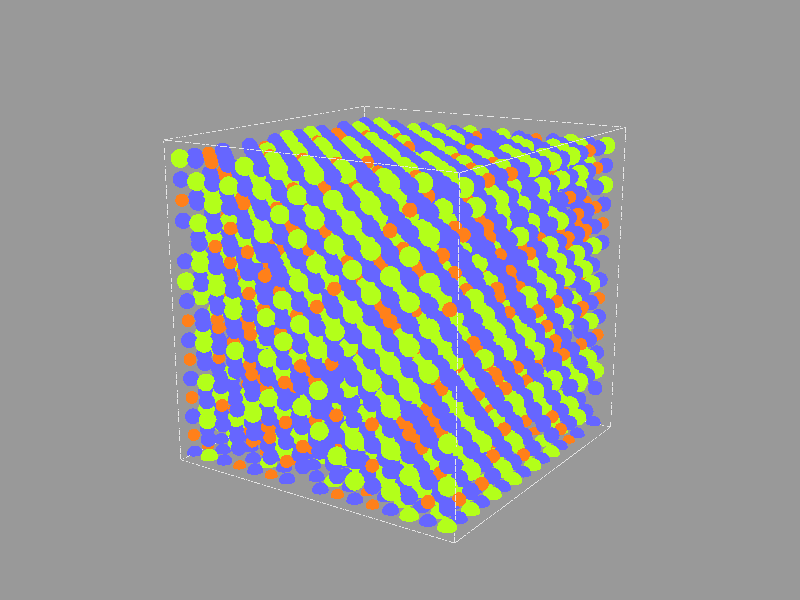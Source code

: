 #version 3.6;
#include "colors.inc"
#include "textures.inc"
#include "shapes.inc"
#include "glass.inc"
#include "metals.inc"

background {color White}

plane { <0,1,0>, -45.756 pigment{color <.6,.6,.6>} finish{ reflection {.2} ambient .5 diffuse .5 metallic }}

camera { location <273.93,91.31,182.62> look_at <-2.78,-2.97,-2.93> right x*image_width/image_height/2 up y/2 }

// add lights
light_source { <0,200,400> color White area_light <200,0,0>, <0,0,200>, 99, 99 adaptive 1 jitter }
light_source { <400,200,0> color White area_light <200,0,0>, <0,0,200>, 99, 99 adaptive 1 jitter }


// add the atoms
sphere{ <5.71,.00,.00>, 2.21 pigment { color <.40,.40,1.00> } finish { phong .5 } }
sphere{ <5.71,.00,5.71>, 2.49 pigment { color <.70,1.00,.10> } finish { phong .5 } }
sphere{ <.00,.00,5.71>, 2.21 pigment { color <.40,.40,1.00> } finish { phong .5 } }
sphere{ <.00,5.71,5.71>, 1.79 pigment { color <1.00,.50,.10> } finish { phong .5 } }
sphere{ <5.71,5.71,5.71>, 2.21 pigment { color <.40,.40,1.00> } finish { phong .5 } }
sphere{ <5.71,5.71,.00>, 2.49 pigment { color <.70,1.00,.10> } finish { phong .5 } }
sphere{ <.00,5.71,.00>, 2.21 pigment { color <.40,.40,1.00> } finish { phong .5 } }
sphere{ <17.12,.00,.00>, 2.21 pigment { color <.40,.40,1.00> } finish { phong .5 } }
sphere{ <17.12,.00,5.71>, 1.79 pigment { color <1.00,.50,.10> } finish { phong .5 } }
sphere{ <11.41,.00,5.71>, 2.21 pigment { color <.40,.40,1.00> } finish { phong .5 } }
sphere{ <11.41,5.71,5.71>, 2.49 pigment { color <.70,1.00,.10> } finish { phong .5 } }
sphere{ <17.12,5.71,5.71>, 2.21 pigment { color <.40,.40,1.00> } finish { phong .5 } }
sphere{ <17.12,5.71,.00>, 2.49 pigment { color <.70,1.00,.10> } finish { phong .5 } }
sphere{ <11.41,5.71,.00>, 2.21 pigment { color <.40,.40,1.00> } finish { phong .5 } }
sphere{ <22.83,.00,.00>, 2.49 pigment { color <.70,1.00,.10> } finish { phong .5 } }
sphere{ <28.53,.00,.00>, 2.21 pigment { color <.40,.40,1.00> } finish { phong .5 } }
sphere{ <28.53,.00,5.71>, 2.49 pigment { color <.70,1.00,.10> } finish { phong .5 } }
sphere{ <22.83,.00,5.71>, 2.21 pigment { color <.40,.40,1.00> } finish { phong .5 } }
sphere{ <22.83,5.71,5.71>, 2.49 pigment { color <.70,1.00,.10> } finish { phong .5 } }
sphere{ <28.53,5.71,5.71>, 2.21 pigment { color <.40,.40,1.00> } finish { phong .5 } }
sphere{ <28.53,5.71,.00>, 2.49 pigment { color <.70,1.00,.10> } finish { phong .5 } }
sphere{ <22.83,5.71,.00>, 2.21 pigment { color <.40,.40,1.00> } finish { phong .5 } }
sphere{ <34.24,.00,.00>, 2.49 pigment { color <.70,1.00,.10> } finish { phong .5 } }
sphere{ <39.95,.00,.00>, 2.21 pigment { color <.40,.40,1.00> } finish { phong .5 } }
sphere{ <39.95,.00,5.71>, 2.49 pigment { color <.70,1.00,.10> } finish { phong .5 } }
sphere{ <34.24,.00,5.71>, 2.21 pigment { color <.40,.40,1.00> } finish { phong .5 } }
sphere{ <34.24,5.71,5.71>, 2.49 pigment { color <.70,1.00,.10> } finish { phong .5 } }
sphere{ <39.95,5.71,5.71>, 2.21 pigment { color <.40,.40,1.00> } finish { phong .5 } }
sphere{ <39.95,5.71,.00>, 1.79 pigment { color <1.00,.50,.10> } finish { phong .5 } }
sphere{ <34.24,5.71,.00>, 2.21 pigment { color <.40,.40,1.00> } finish { phong .5 } }
sphere{ <-39.95,.00,.00>, 2.21 pigment { color <.40,.40,1.00> } finish { phong .5 } }
sphere{ <-39.95,.00,5.71>, 2.49 pigment { color <.70,1.00,.10> } finish { phong .5 } }
sphere{ <-45.66,.00,5.71>, 2.21 pigment { color <.40,.40,1.00> } finish { phong .5 } }
sphere{ <-45.66,5.71,5.71>, 1.79 pigment { color <1.00,.50,.10> } finish { phong .5 } }
sphere{ <-39.95,5.71,5.71>, 2.21 pigment { color <.40,.40,1.00> } finish { phong .5 } }
sphere{ <-45.66,5.71,.00>, 2.21 pigment { color <.40,.40,1.00> } finish { phong .5 } }
sphere{ <-34.24,.00,.00>, 1.79 pigment { color <1.00,.50,.10> } finish { phong .5 } }
sphere{ <-28.53,.00,.00>, 2.21 pigment { color <.40,.40,1.00> } finish { phong .5 } }
sphere{ <-28.53,.00,5.71>, 1.79 pigment { color <1.00,.50,.10> } finish { phong .5 } }
sphere{ <-34.24,.00,5.71>, 2.21 pigment { color <.40,.40,1.00> } finish { phong .5 } }
sphere{ <-34.24,5.71,5.71>, 1.79 pigment { color <1.00,.50,.10> } finish { phong .5 } }
sphere{ <-28.53,5.71,5.71>, 2.21 pigment { color <.40,.40,1.00> } finish { phong .5 } }
sphere{ <-28.53,5.71,.00>, 1.79 pigment { color <1.00,.50,.10> } finish { phong .5 } }
sphere{ <-34.24,5.71,.00>, 2.21 pigment { color <.40,.40,1.00> } finish { phong .5 } }
sphere{ <-17.12,.00,.00>, 2.21 pigment { color <.40,.40,1.00> } finish { phong .5 } }
sphere{ <-17.12,.00,5.71>, 1.79 pigment { color <1.00,.50,.10> } finish { phong .5 } }
sphere{ <-22.83,.00,5.71>, 2.21 pigment { color <.40,.40,1.00> } finish { phong .5 } }
sphere{ <-22.83,5.71,5.71>, 2.49 pigment { color <.70,1.00,.10> } finish { phong .5 } }
sphere{ <-17.12,5.71,5.71>, 2.21 pigment { color <.40,.40,1.00> } finish { phong .5 } }
sphere{ <-22.83,5.71,.00>, 2.21 pigment { color <.40,.40,1.00> } finish { phong .5 } }
sphere{ <-11.41,.00,.00>, 2.49 pigment { color <.70,1.00,.10> } finish { phong .5 } }
sphere{ <-5.71,.00,.00>, 2.21 pigment { color <.40,.40,1.00> } finish { phong .5 } }
sphere{ <-5.71,.00,5.71>, 1.79 pigment { color <1.00,.50,.10> } finish { phong .5 } }
sphere{ <-11.41,.00,5.71>, 2.21 pigment { color <.40,.40,1.00> } finish { phong .5 } }
sphere{ <-11.41,5.71,5.71>, 2.49 pigment { color <.70,1.00,.10> } finish { phong .5 } }
sphere{ <-5.71,5.71,5.71>, 2.21 pigment { color <.40,.40,1.00> } finish { phong .5 } }
sphere{ <-5.71,5.71,.00>, 2.49 pigment { color <.70,1.00,.10> } finish { phong .5 } }
sphere{ <-11.41,5.71,.00>, 2.21 pigment { color <.40,.40,1.00> } finish { phong .5 } }
sphere{ <5.71,.00,11.41>, 2.21 pigment { color <.40,.40,1.00> } finish { phong .5 } }
sphere{ <.00,.00,17.12>, 2.21 pigment { color <.40,.40,1.00> } finish { phong .5 } }
sphere{ <5.71,5.71,17.12>, 2.21 pigment { color <.40,.40,1.00> } finish { phong .5 } }
sphere{ <5.71,5.71,11.41>, 1.79 pigment { color <1.00,.50,.10> } finish { phong .5 } }
sphere{ <.00,5.71,11.41>, 2.21 pigment { color <.40,.40,1.00> } finish { phong .5 } }
sphere{ <11.41,.00,11.41>, 1.79 pigment { color <1.00,.50,.10> } finish { phong .5 } }
sphere{ <17.12,.00,11.41>, 2.21 pigment { color <.40,.40,1.00> } finish { phong .5 } }
sphere{ <17.12,.00,17.12>, 2.49 pigment { color <.70,1.00,.10> } finish { phong .5 } }
sphere{ <11.41,.00,17.12>, 2.21 pigment { color <.40,.40,1.00> } finish { phong .5 } }
sphere{ <17.12,5.71,17.12>, 2.21 pigment { color <.40,.40,1.00> } finish { phong .5 } }
sphere{ <17.12,5.71,11.41>, 2.49 pigment { color <.70,1.00,.10> } finish { phong .5 } }
sphere{ <11.41,5.71,11.41>, 2.21 pigment { color <.40,.40,1.00> } finish { phong .5 } }
sphere{ <22.83,.00,11.41>, 2.49 pigment { color <.70,1.00,.10> } finish { phong .5 } }
sphere{ <28.53,.00,11.41>, 2.21 pigment { color <.40,.40,1.00> } finish { phong .5 } }
sphere{ <28.53,.00,17.12>, 1.79 pigment { color <1.00,.50,.10> } finish { phong .5 } }
sphere{ <22.83,.00,17.12>, 2.21 pigment { color <.40,.40,1.00> } finish { phong .5 } }
sphere{ <28.53,5.71,17.12>, 2.21 pigment { color <.40,.40,1.00> } finish { phong .5 } }
sphere{ <28.53,5.71,11.41>, 1.79 pigment { color <1.00,.50,.10> } finish { phong .5 } }
sphere{ <22.83,5.71,11.41>, 2.21 pigment { color <.40,.40,1.00> } finish { phong .5 } }
sphere{ <34.24,.00,11.41>, 2.49 pigment { color <.70,1.00,.10> } finish { phong .5 } }
sphere{ <39.95,.00,11.41>, 2.21 pigment { color <.40,.40,1.00> } finish { phong .5 } }
sphere{ <39.95,.00,17.12>, 2.49 pigment { color <.70,1.00,.10> } finish { phong .5 } }
sphere{ <34.24,.00,17.12>, 2.21 pigment { color <.40,.40,1.00> } finish { phong .5 } }
sphere{ <34.24,5.71,17.12>, 1.79 pigment { color <1.00,.50,.10> } finish { phong .5 } }
sphere{ <39.95,5.71,17.12>, 2.21 pigment { color <.40,.40,1.00> } finish { phong .5 } }
sphere{ <39.95,5.71,11.41>, 2.49 pigment { color <.70,1.00,.10> } finish { phong .5 } }
sphere{ <34.24,5.71,11.41>, 2.21 pigment { color <.40,.40,1.00> } finish { phong .5 } }
sphere{ <-39.95,.00,11.41>, 2.21 pigment { color <.40,.40,1.00> } finish { phong .5 } }
sphere{ <-39.95,.00,17.12>, 2.49 pigment { color <.70,1.00,.10> } finish { phong .5 } }
sphere{ <-45.66,.00,17.12>, 2.21 pigment { color <.40,.40,1.00> } finish { phong .5 } }
sphere{ <-45.66,5.71,17.12>, 2.49 pigment { color <.70,1.00,.10> } finish { phong .5 } }
sphere{ <-39.95,5.71,17.12>, 2.21 pigment { color <.40,.40,1.00> } finish { phong .5 } }
sphere{ <-39.95,5.71,11.41>, 1.79 pigment { color <1.00,.50,.10> } finish { phong .5 } }
sphere{ <-45.66,5.71,11.41>, 2.21 pigment { color <.40,.40,1.00> } finish { phong .5 } }
sphere{ <-34.24,.00,11.41>, 1.79 pigment { color <1.00,.50,.10> } finish { phong .5 } }
sphere{ <-28.53,.00,11.41>, 2.21 pigment { color <.40,.40,1.00> } finish { phong .5 } }
sphere{ <-34.24,.00,17.12>, 2.21 pigment { color <.40,.40,1.00> } finish { phong .5 } }
sphere{ <-34.24,5.71,17.12>, 2.49 pigment { color <.70,1.00,.10> } finish { phong .5 } }
sphere{ <-28.53,5.71,17.12>, 2.21 pigment { color <.40,.40,1.00> } finish { phong .5 } }
sphere{ <-28.53,5.71,11.41>, 2.49 pigment { color <.70,1.00,.10> } finish { phong .5 } }
sphere{ <-34.24,5.71,11.41>, 2.21 pigment { color <.40,.40,1.00> } finish { phong .5 } }
sphere{ <-17.12,.00,11.41>, 2.21 pigment { color <.40,.40,1.00> } finish { phong .5 } }
sphere{ <-17.12,.00,17.12>, 2.49 pigment { color <.70,1.00,.10> } finish { phong .5 } }
sphere{ <-22.83,.00,17.12>, 2.21 pigment { color <.40,.40,1.00> } finish { phong .5 } }
sphere{ <-22.83,5.71,17.12>, 1.79 pigment { color <1.00,.50,.10> } finish { phong .5 } }
sphere{ <-17.12,5.71,17.12>, 2.21 pigment { color <.40,.40,1.00> } finish { phong .5 } }
sphere{ <-17.12,5.71,11.41>, 2.49 pigment { color <.70,1.00,.10> } finish { phong .5 } }
sphere{ <-22.83,5.71,11.41>, 2.21 pigment { color <.40,.40,1.00> } finish { phong .5 } }
sphere{ <-11.41,.00,11.41>, 2.49 pigment { color <.70,1.00,.10> } finish { phong .5 } }
sphere{ <-5.71,.00,11.41>, 2.21 pigment { color <.40,.40,1.00> } finish { phong .5 } }
sphere{ <-5.71,.00,17.12>, 2.49 pigment { color <.70,1.00,.10> } finish { phong .5 } }
sphere{ <-11.41,.00,17.12>, 2.21 pigment { color <.40,.40,1.00> } finish { phong .5 } }
sphere{ <-11.41,5.71,17.12>, 1.79 pigment { color <1.00,.50,.10> } finish { phong .5 } }
sphere{ <-5.71,5.71,17.12>, 2.21 pigment { color <.40,.40,1.00> } finish { phong .5 } }
sphere{ <-5.71,5.71,11.41>, 2.49 pigment { color <.70,1.00,.10> } finish { phong .5 } }
sphere{ <-11.41,5.71,11.41>, 2.21 pigment { color <.40,.40,1.00> } finish { phong .5 } }
sphere{ <.00,.00,22.83>, 2.49 pigment { color <.70,1.00,.10> } finish { phong .5 } }
sphere{ <5.71,.00,22.83>, 2.21 pigment { color <.40,.40,1.00> } finish { phong .5 } }
sphere{ <5.71,.00,28.53>, 2.49 pigment { color <.70,1.00,.10> } finish { phong .5 } }
sphere{ <.00,.00,28.53>, 2.21 pigment { color <.40,.40,1.00> } finish { phong .5 } }
sphere{ <.00,5.71,28.53>, 1.79 pigment { color <1.00,.50,.10> } finish { phong .5 } }
sphere{ <5.71,5.71,28.53>, 2.21 pigment { color <.40,.40,1.00> } finish { phong .5 } }
sphere{ <5.71,5.71,22.83>, 2.49 pigment { color <.70,1.00,.10> } finish { phong .5 } }
sphere{ <.00,5.71,22.83>, 2.21 pigment { color <.40,.40,1.00> } finish { phong .5 } }
sphere{ <17.12,.00,22.83>, 2.21 pigment { color <.40,.40,1.00> } finish { phong .5 } }
sphere{ <11.41,.00,28.53>, 2.21 pigment { color <.40,.40,1.00> } finish { phong .5 } }
sphere{ <11.41,5.71,28.53>, 2.49 pigment { color <.70,1.00,.10> } finish { phong .5 } }
sphere{ <17.12,5.71,28.53>, 2.21 pigment { color <.40,.40,1.00> } finish { phong .5 } }
sphere{ <17.12,5.71,22.83>, 2.49 pigment { color <.70,1.00,.10> } finish { phong .5 } }
sphere{ <11.41,5.71,22.83>, 2.21 pigment { color <.40,.40,1.00> } finish { phong .5 } }
sphere{ <22.83,.00,22.83>, 2.49 pigment { color <.70,1.00,.10> } finish { phong .5 } }
sphere{ <28.53,.00,22.83>, 2.21 pigment { color <.40,.40,1.00> } finish { phong .5 } }
sphere{ <28.53,.00,28.53>, 2.49 pigment { color <.70,1.00,.10> } finish { phong .5 } }
sphere{ <22.83,.00,28.53>, 2.21 pigment { color <.40,.40,1.00> } finish { phong .5 } }
sphere{ <22.83,5.71,28.53>, 2.49 pigment { color <.70,1.00,.10> } finish { phong .5 } }
sphere{ <28.53,5.71,28.53>, 2.21 pigment { color <.40,.40,1.00> } finish { phong .5 } }
sphere{ <28.53,5.71,22.83>, 1.79 pigment { color <1.00,.50,.10> } finish { phong .5 } }
sphere{ <22.83,5.71,22.83>, 2.21 pigment { color <.40,.40,1.00> } finish { phong .5 } }
sphere{ <34.24,.00,22.83>, 2.49 pigment { color <.70,1.00,.10> } finish { phong .5 } }
sphere{ <39.95,.00,22.83>, 2.21 pigment { color <.40,.40,1.00> } finish { phong .5 } }
sphere{ <39.95,.00,28.53>, 2.49 pigment { color <.70,1.00,.10> } finish { phong .5 } }
sphere{ <34.24,.00,28.53>, 2.21 pigment { color <.40,.40,1.00> } finish { phong .5 } }
sphere{ <39.95,5.71,28.53>, 2.21 pigment { color <.40,.40,1.00> } finish { phong .5 } }
sphere{ <39.95,5.71,22.83>, 1.79 pigment { color <1.00,.50,.10> } finish { phong .5 } }
sphere{ <34.24,5.71,22.83>, 2.21 pigment { color <.40,.40,1.00> } finish { phong .5 } }
sphere{ <-45.66,.00,22.83>, 2.49 pigment { color <.70,1.00,.10> } finish { phong .5 } }
sphere{ <-39.95,.00,22.83>, 2.21 pigment { color <.40,.40,1.00> } finish { phong .5 } }
sphere{ <-39.95,.00,28.53>, 2.49 pigment { color <.70,1.00,.10> } finish { phong .5 } }
sphere{ <-45.66,.00,28.53>, 2.21 pigment { color <.40,.40,1.00> } finish { phong .5 } }
sphere{ <-45.66,5.71,28.53>, 1.79 pigment { color <1.00,.50,.10> } finish { phong .5 } }
sphere{ <-39.95,5.71,28.53>, 2.21 pigment { color <.40,.40,1.00> } finish { phong .5 } }
sphere{ <-39.95,5.71,22.83>, 2.49 pigment { color <.70,1.00,.10> } finish { phong .5 } }
sphere{ <-45.66,5.71,22.83>, 2.21 pigment { color <.40,.40,1.00> } finish { phong .5 } }
sphere{ <-34.24,.00,22.83>, 1.79 pigment { color <1.00,.50,.10> } finish { phong .5 } }
sphere{ <-28.53,.00,22.83>, 2.21 pigment { color <.40,.40,1.00> } finish { phong .5 } }
sphere{ <-28.53,.00,28.53>, 2.49 pigment { color <.70,1.00,.10> } finish { phong .5 } }
sphere{ <-34.24,.00,28.53>, 2.21 pigment { color <.40,.40,1.00> } finish { phong .5 } }
sphere{ <-34.24,5.71,28.53>, 2.49 pigment { color <.70,1.00,.10> } finish { phong .5 } }
sphere{ <-28.53,5.71,28.53>, 2.21 pigment { color <.40,.40,1.00> } finish { phong .5 } }
sphere{ <-34.24,5.71,22.83>, 2.21 pigment { color <.40,.40,1.00> } finish { phong .5 } }
sphere{ <-17.12,.00,22.83>, 2.21 pigment { color <.40,.40,1.00> } finish { phong .5 } }
sphere{ <-22.83,.00,28.53>, 2.21 pigment { color <.40,.40,1.00> } finish { phong .5 } }
sphere{ <-22.83,5.71,28.53>, 2.49 pigment { color <.70,1.00,.10> } finish { phong .5 } }
sphere{ <-17.12,5.71,28.53>, 2.21 pigment { color <.40,.40,1.00> } finish { phong .5 } }
sphere{ <-17.12,5.71,22.83>, 2.49 pigment { color <.70,1.00,.10> } finish { phong .5 } }
sphere{ <-22.83,5.71,22.83>, 2.21 pigment { color <.40,.40,1.00> } finish { phong .5 } }
sphere{ <-5.71,.00,22.83>, 2.21 pigment { color <.40,.40,1.00> } finish { phong .5 } }
sphere{ <-5.71,.00,28.53>, 2.49 pigment { color <.70,1.00,.10> } finish { phong .5 } }
sphere{ <-11.41,.00,28.53>, 2.21 pigment { color <.40,.40,1.00> } finish { phong .5 } }
sphere{ <-11.41,5.71,28.53>, 1.79 pigment { color <1.00,.50,.10> } finish { phong .5 } }
sphere{ <-5.71,5.71,28.53>, 2.21 pigment { color <.40,.40,1.00> } finish { phong .5 } }
sphere{ <-5.71,5.71,22.83>, 2.49 pigment { color <.70,1.00,.10> } finish { phong .5 } }
sphere{ <-11.41,5.71,22.83>, 2.21 pigment { color <.40,.40,1.00> } finish { phong .5 } }
sphere{ <.00,.00,34.24>, 1.79 pigment { color <1.00,.50,.10> } finish { phong .5 } }
sphere{ <5.71,.00,34.24>, 2.21 pigment { color <.40,.40,1.00> } finish { phong .5 } }
sphere{ <.00,.00,39.95>, 2.21 pigment { color <.40,.40,1.00> } finish { phong .5 } }
sphere{ <.00,5.71,39.95>, 2.49 pigment { color <.70,1.00,.10> } finish { phong .5 } }
sphere{ <5.71,5.71,39.95>, 2.21 pigment { color <.40,.40,1.00> } finish { phong .5 } }
sphere{ <5.71,5.71,34.24>, 1.79 pigment { color <1.00,.50,.10> } finish { phong .5 } }
sphere{ <.00,5.71,34.24>, 2.21 pigment { color <.40,.40,1.00> } finish { phong .5 } }
sphere{ <11.41,.00,34.24>, 2.49 pigment { color <.70,1.00,.10> } finish { phong .5 } }
sphere{ <17.12,.00,34.24>, 2.21 pigment { color <.40,.40,1.00> } finish { phong .5 } }
sphere{ <17.12,.00,39.95>, 2.49 pigment { color <.70,1.00,.10> } finish { phong .5 } }
sphere{ <11.41,.00,39.95>, 2.21 pigment { color <.40,.40,1.00> } finish { phong .5 } }
sphere{ <17.12,5.71,39.95>, 2.21 pigment { color <.40,.40,1.00> } finish { phong .5 } }
sphere{ <17.12,5.71,34.24>, 2.49 pigment { color <.70,1.00,.10> } finish { phong .5 } }
sphere{ <11.41,5.71,34.24>, 2.21 pigment { color <.40,.40,1.00> } finish { phong .5 } }
sphere{ <28.53,.00,34.24>, 2.21 pigment { color <.40,.40,1.00> } finish { phong .5 } }
sphere{ <28.53,.00,39.95>, 1.79 pigment { color <1.00,.50,.10> } finish { phong .5 } }
sphere{ <22.83,.00,39.95>, 2.21 pigment { color <.40,.40,1.00> } finish { phong .5 } }
sphere{ <22.83,5.71,39.95>, 2.49 pigment { color <.70,1.00,.10> } finish { phong .5 } }
sphere{ <28.53,5.71,39.95>, 2.21 pigment { color <.40,.40,1.00> } finish { phong .5 } }
sphere{ <28.53,5.71,34.24>, 2.49 pigment { color <.70,1.00,.10> } finish { phong .5 } }
sphere{ <22.83,5.71,34.24>, 2.21 pigment { color <.40,.40,1.00> } finish { phong .5 } }
sphere{ <34.24,.00,34.24>, 2.49 pigment { color <.70,1.00,.10> } finish { phong .5 } }
sphere{ <39.95,.00,34.24>, 2.21 pigment { color <.40,.40,1.00> } finish { phong .5 } }
sphere{ <34.24,.00,39.95>, 2.21 pigment { color <.40,.40,1.00> } finish { phong .5 } }
sphere{ <39.95,5.71,39.95>, 2.21 pigment { color <.40,.40,1.00> } finish { phong .5 } }
sphere{ <39.95,5.71,34.24>, 2.49 pigment { color <.70,1.00,.10> } finish { phong .5 } }
sphere{ <34.24,5.71,34.24>, 2.21 pigment { color <.40,.40,1.00> } finish { phong .5 } }
sphere{ <-45.66,.00,34.24>, 1.79 pigment { color <1.00,.50,.10> } finish { phong .5 } }
sphere{ <-39.95,.00,34.24>, 2.21 pigment { color <.40,.40,1.00> } finish { phong .5 } }
sphere{ <-39.95,.00,39.95>, 2.49 pigment { color <.70,1.00,.10> } finish { phong .5 } }
sphere{ <-45.66,.00,39.95>, 2.21 pigment { color <.40,.40,1.00> } finish { phong .5 } }
sphere{ <-39.95,5.71,39.95>, 2.21 pigment { color <.40,.40,1.00> } finish { phong .5 } }
sphere{ <-39.95,5.71,34.24>, 2.49 pigment { color <.70,1.00,.10> } finish { phong .5 } }
sphere{ <-45.66,5.71,34.24>, 2.21 pigment { color <.40,.40,1.00> } finish { phong .5 } }
sphere{ <-28.53,.00,34.24>, 2.21 pigment { color <.40,.40,1.00> } finish { phong .5 } }
sphere{ <-34.24,.00,39.95>, 2.21 pigment { color <.40,.40,1.00> } finish { phong .5 } }
sphere{ <-34.24,5.71,39.95>, 2.49 pigment { color <.70,1.00,.10> } finish { phong .5 } }
sphere{ <-28.53,5.71,39.95>, 2.21 pigment { color <.40,.40,1.00> } finish { phong .5 } }
sphere{ <-28.53,5.71,34.24>, 2.49 pigment { color <.70,1.00,.10> } finish { phong .5 } }
sphere{ <-34.24,5.71,34.24>, 2.21 pigment { color <.40,.40,1.00> } finish { phong .5 } }
sphere{ <-22.83,.00,34.24>, 2.49 pigment { color <.70,1.00,.10> } finish { phong .5 } }
sphere{ <-17.12,.00,34.24>, 2.21 pigment { color <.40,.40,1.00> } finish { phong .5 } }
sphere{ <-17.12,.00,39.95>, 1.79 pigment { color <1.00,.50,.10> } finish { phong .5 } }
sphere{ <-22.83,.00,39.95>, 2.21 pigment { color <.40,.40,1.00> } finish { phong .5 } }
sphere{ <-22.83,5.71,39.95>, 2.49 pigment { color <.70,1.00,.10> } finish { phong .5 } }
sphere{ <-17.12,5.71,39.95>, 2.21 pigment { color <.40,.40,1.00> } finish { phong .5 } }
sphere{ <-17.12,5.71,34.24>, 2.49 pigment { color <.70,1.00,.10> } finish { phong .5 } }
sphere{ <-22.83,5.71,34.24>, 2.21 pigment { color <.40,.40,1.00> } finish { phong .5 } }
sphere{ <-11.41,.00,34.24>, 2.49 pigment { color <.70,1.00,.10> } finish { phong .5 } }
sphere{ <-5.71,.00,34.24>, 2.21 pigment { color <.40,.40,1.00> } finish { phong .5 } }
sphere{ <-5.71,.00,39.95>, 1.79 pigment { color <1.00,.50,.10> } finish { phong .5 } }
sphere{ <-11.41,.00,39.95>, 2.21 pigment { color <.40,.40,1.00> } finish { phong .5 } }
sphere{ <-11.41,5.71,39.95>, 2.49 pigment { color <.70,1.00,.10> } finish { phong .5 } }
sphere{ <-5.71,5.71,39.95>, 2.21 pigment { color <.40,.40,1.00> } finish { phong .5 } }
sphere{ <-5.71,5.71,34.24>, 1.79 pigment { color <1.00,.50,.10> } finish { phong .5 } }
sphere{ <-11.41,5.71,34.24>, 2.21 pigment { color <.40,.40,1.00> } finish { phong .5 } }
sphere{ <.00,.00,-45.66>, 1.79 pigment { color <1.00,.50,.10> } finish { phong .5 } }
sphere{ <5.71,.00,-45.66>, 2.21 pigment { color <.40,.40,1.00> } finish { phong .5 } }
sphere{ <.00,.00,-39.95>, 2.21 pigment { color <.40,.40,1.00> } finish { phong .5 } }
sphere{ <.00,5.71,-39.95>, 1.79 pigment { color <1.00,.50,.10> } finish { phong .5 } }
sphere{ <5.71,5.71,-39.95>, 2.21 pigment { color <.40,.40,1.00> } finish { phong .5 } }
sphere{ <5.71,5.71,-45.66>, 2.49 pigment { color <.70,1.00,.10> } finish { phong .5 } }
sphere{ <.00,5.71,-45.66>, 2.21 pigment { color <.40,.40,1.00> } finish { phong .5 } }
sphere{ <11.41,.00,-45.66>, 2.49 pigment { color <.70,1.00,.10> } finish { phong .5 } }
sphere{ <17.12,.00,-45.66>, 2.21 pigment { color <.40,.40,1.00> } finish { phong .5 } }
sphere{ <17.12,.00,-39.95>, 1.79 pigment { color <1.00,.50,.10> } finish { phong .5 } }
sphere{ <11.41,.00,-39.95>, 2.21 pigment { color <.40,.40,1.00> } finish { phong .5 } }
sphere{ <11.41,5.71,-39.95>, 1.79 pigment { color <1.00,.50,.10> } finish { phong .5 } }
sphere{ <17.12,5.71,-39.95>, 2.21 pigment { color <.40,.40,1.00> } finish { phong .5 } }
sphere{ <17.12,5.71,-45.66>, 2.49 pigment { color <.70,1.00,.10> } finish { phong .5 } }
sphere{ <11.41,5.71,-45.66>, 2.21 pigment { color <.40,.40,1.00> } finish { phong .5 } }
sphere{ <28.53,.00,-45.66>, 2.21 pigment { color <.40,.40,1.00> } finish { phong .5 } }
sphere{ <28.53,.00,-39.95>, 1.79 pigment { color <1.00,.50,.10> } finish { phong .5 } }
sphere{ <22.83,.00,-39.95>, 2.21 pigment { color <.40,.40,1.00> } finish { phong .5 } }
sphere{ <22.83,5.71,-39.95>, 1.79 pigment { color <1.00,.50,.10> } finish { phong .5 } }
sphere{ <28.53,5.71,-39.95>, 2.21 pigment { color <.40,.40,1.00> } finish { phong .5 } }
sphere{ <28.53,5.71,-45.66>, 2.49 pigment { color <.70,1.00,.10> } finish { phong .5 } }
sphere{ <22.83,5.71,-45.66>, 2.21 pigment { color <.40,.40,1.00> } finish { phong .5 } }
sphere{ <34.24,.00,-45.66>, 2.49 pigment { color <.70,1.00,.10> } finish { phong .5 } }
sphere{ <39.95,.00,-45.66>, 2.21 pigment { color <.40,.40,1.00> } finish { phong .5 } }
sphere{ <34.24,.00,-39.95>, 2.21 pigment { color <.40,.40,1.00> } finish { phong .5 } }
sphere{ <34.24,5.71,-39.95>, 2.49 pigment { color <.70,1.00,.10> } finish { phong .5 } }
sphere{ <39.95,5.71,-39.95>, 2.21 pigment { color <.40,.40,1.00> } finish { phong .5 } }
sphere{ <39.95,5.71,-45.66>, 2.49 pigment { color <.70,1.00,.10> } finish { phong .5 } }
sphere{ <34.24,5.71,-45.66>, 2.21 pigment { color <.40,.40,1.00> } finish { phong .5 } }
sphere{ <-45.66,.00,-45.66>, 2.49 pigment { color <.70,1.00,.10> } finish { phong .5 } }
sphere{ <-39.95,.00,-45.66>, 2.21 pigment { color <.40,.40,1.00> } finish { phong .5 } }
sphere{ <-39.95,.00,-39.95>, 2.49 pigment { color <.70,1.00,.10> } finish { phong .5 } }
sphere{ <-45.66,.00,-39.95>, 2.21 pigment { color <.40,.40,1.00> } finish { phong .5 } }
sphere{ <-39.95,5.71,-39.95>, 2.21 pigment { color <.40,.40,1.00> } finish { phong .5 } }
sphere{ <-39.95,5.71,-45.66>, 1.79 pigment { color <1.00,.50,.10> } finish { phong .5 } }
sphere{ <-45.66,5.71,-45.66>, 2.21 pigment { color <.40,.40,1.00> } finish { phong .5 } }
sphere{ <-34.24,.00,-45.66>, 1.79 pigment { color <1.00,.50,.10> } finish { phong .5 } }
sphere{ <-28.53,.00,-45.66>, 2.21 pigment { color <.40,.40,1.00> } finish { phong .5 } }
sphere{ <-34.24,.00,-39.95>, 2.21 pigment { color <.40,.40,1.00> } finish { phong .5 } }
sphere{ <-34.24,5.71,-39.95>, 1.79 pigment { color <1.00,.50,.10> } finish { phong .5 } }
sphere{ <-28.53,5.71,-39.95>, 2.21 pigment { color <.40,.40,1.00> } finish { phong .5 } }
sphere{ <-28.53,5.71,-45.66>, 2.49 pigment { color <.70,1.00,.10> } finish { phong .5 } }
sphere{ <-34.24,5.71,-45.66>, 2.21 pigment { color <.40,.40,1.00> } finish { phong .5 } }
sphere{ <-22.83,.00,-45.66>, 1.79 pigment { color <1.00,.50,.10> } finish { phong .5 } }
sphere{ <-17.12,.00,-45.66>, 2.21 pigment { color <.40,.40,1.00> } finish { phong .5 } }
sphere{ <-17.12,.00,-39.95>, 1.79 pigment { color <1.00,.50,.10> } finish { phong .5 } }
sphere{ <-22.83,.00,-39.95>, 2.21 pigment { color <.40,.40,1.00> } finish { phong .5 } }
sphere{ <-22.83,5.71,-39.95>, 2.49 pigment { color <.70,1.00,.10> } finish { phong .5 } }
sphere{ <-17.12,5.71,-39.95>, 2.21 pigment { color <.40,.40,1.00> } finish { phong .5 } }
sphere{ <-17.12,5.71,-45.66>, 1.79 pigment { color <1.00,.50,.10> } finish { phong .5 } }
sphere{ <-22.83,5.71,-45.66>, 2.21 pigment { color <.40,.40,1.00> } finish { phong .5 } }
sphere{ <-11.41,.00,-45.66>, 2.49 pigment { color <.70,1.00,.10> } finish { phong .5 } }
sphere{ <-5.71,.00,-45.66>, 2.21 pigment { color <.40,.40,1.00> } finish { phong .5 } }
sphere{ <-5.71,.00,-39.95>, 1.79 pigment { color <1.00,.50,.10> } finish { phong .5 } }
sphere{ <-11.41,.00,-39.95>, 2.21 pigment { color <.40,.40,1.00> } finish { phong .5 } }
sphere{ <-11.41,5.71,-39.95>, 2.49 pigment { color <.70,1.00,.10> } finish { phong .5 } }
sphere{ <-5.71,5.71,-39.95>, 2.21 pigment { color <.40,.40,1.00> } finish { phong .5 } }
sphere{ <-5.71,5.71,-45.66>, 2.49 pigment { color <.70,1.00,.10> } finish { phong .5 } }
sphere{ <-11.41,5.71,-45.66>, 2.21 pigment { color <.40,.40,1.00> } finish { phong .5 } }
sphere{ <.00,.00,-34.24>, 2.49 pigment { color <.70,1.00,.10> } finish { phong .5 } }
sphere{ <5.71,.00,-34.24>, 2.21 pigment { color <.40,.40,1.00> } finish { phong .5 } }
sphere{ <5.71,.00,-28.53>, 2.49 pigment { color <.70,1.00,.10> } finish { phong .5 } }
sphere{ <.00,.00,-28.53>, 2.21 pigment { color <.40,.40,1.00> } finish { phong .5 } }
sphere{ <.00,5.71,-28.53>, 1.79 pigment { color <1.00,.50,.10> } finish { phong .5 } }
sphere{ <5.71,5.71,-28.53>, 2.21 pigment { color <.40,.40,1.00> } finish { phong .5 } }
sphere{ <5.71,5.71,-34.24>, 2.49 pigment { color <.70,1.00,.10> } finish { phong .5 } }
sphere{ <.00,5.71,-34.24>, 2.21 pigment { color <.40,.40,1.00> } finish { phong .5 } }
sphere{ <11.41,.00,-34.24>, 1.79 pigment { color <1.00,.50,.10> } finish { phong .5 } }
sphere{ <17.12,.00,-34.24>, 2.21 pigment { color <.40,.40,1.00> } finish { phong .5 } }
sphere{ <17.12,.00,-28.53>, 1.79 pigment { color <1.00,.50,.10> } finish { phong .5 } }
sphere{ <11.41,.00,-28.53>, 2.21 pigment { color <.40,.40,1.00> } finish { phong .5 } }
sphere{ <17.12,5.71,-28.53>, 2.21 pigment { color <.40,.40,1.00> } finish { phong .5 } }
sphere{ <17.12,5.71,-34.24>, 1.79 pigment { color <1.00,.50,.10> } finish { phong .5 } }
sphere{ <11.41,5.71,-34.24>, 2.21 pigment { color <.40,.40,1.00> } finish { phong .5 } }
sphere{ <22.83,.00,-34.24>, 2.49 pigment { color <.70,1.00,.10> } finish { phong .5 } }
sphere{ <28.53,.00,-34.24>, 2.21 pigment { color <.40,.40,1.00> } finish { phong .5 } }
sphere{ <28.53,.00,-28.53>, 2.49 pigment { color <.70,1.00,.10> } finish { phong .5 } }
sphere{ <22.83,.00,-28.53>, 2.21 pigment { color <.40,.40,1.00> } finish { phong .5 } }
sphere{ <28.53,5.71,-28.53>, 2.21 pigment { color <.40,.40,1.00> } finish { phong .5 } }
sphere{ <28.53,5.71,-34.24>, 1.79 pigment { color <1.00,.50,.10> } finish { phong .5 } }
sphere{ <22.83,5.71,-34.24>, 2.21 pigment { color <.40,.40,1.00> } finish { phong .5 } }
sphere{ <34.24,.00,-34.24>, 2.49 pigment { color <.70,1.00,.10> } finish { phong .5 } }
sphere{ <39.95,.00,-34.24>, 2.21 pigment { color <.40,.40,1.00> } finish { phong .5 } }
sphere{ <39.95,.00,-28.53>, 2.49 pigment { color <.70,1.00,.10> } finish { phong .5 } }
sphere{ <34.24,.00,-28.53>, 2.21 pigment { color <.40,.40,1.00> } finish { phong .5 } }
sphere{ <34.24,5.71,-28.53>, 2.49 pigment { color <.70,1.00,.10> } finish { phong .5 } }
sphere{ <39.95,5.71,-28.53>, 2.21 pigment { color <.40,.40,1.00> } finish { phong .5 } }
sphere{ <39.95,5.71,-34.24>, 2.49 pigment { color <.70,1.00,.10> } finish { phong .5 } }
sphere{ <34.24,5.71,-34.24>, 2.21 pigment { color <.40,.40,1.00> } finish { phong .5 } }
sphere{ <-45.66,.00,-34.24>, 2.49 pigment { color <.70,1.00,.10> } finish { phong .5 } }
sphere{ <-39.95,.00,-34.24>, 2.21 pigment { color <.40,.40,1.00> } finish { phong .5 } }
sphere{ <-39.95,.00,-28.53>, 2.49 pigment { color <.70,1.00,.10> } finish { phong .5 } }
sphere{ <-45.66,.00,-28.53>, 2.21 pigment { color <.40,.40,1.00> } finish { phong .5 } }
sphere{ <-45.66,5.71,-28.53>, 2.49 pigment { color <.70,1.00,.10> } finish { phong .5 } }
sphere{ <-39.95,5.71,-28.53>, 2.21 pigment { color <.40,.40,1.00> } finish { phong .5 } }
sphere{ <-45.66,5.71,-34.24>, 2.21 pigment { color <.40,.40,1.00> } finish { phong .5 } }
sphere{ <-34.24,.00,-34.24>, 2.49 pigment { color <.70,1.00,.10> } finish { phong .5 } }
sphere{ <-28.53,.00,-34.24>, 2.21 pigment { color <.40,.40,1.00> } finish { phong .5 } }
sphere{ <-28.53,.00,-28.53>, 2.49 pigment { color <.70,1.00,.10> } finish { phong .5 } }
sphere{ <-34.24,.00,-28.53>, 2.21 pigment { color <.40,.40,1.00> } finish { phong .5 } }
sphere{ <-34.24,5.71,-28.53>, 2.49 pigment { color <.70,1.00,.10> } finish { phong .5 } }
sphere{ <-28.53,5.71,-28.53>, 2.21 pigment { color <.40,.40,1.00> } finish { phong .5 } }
sphere{ <-28.53,5.71,-34.24>, 2.49 pigment { color <.70,1.00,.10> } finish { phong .5 } }
sphere{ <-34.24,5.71,-34.24>, 2.21 pigment { color <.40,.40,1.00> } finish { phong .5 } }
sphere{ <-22.83,.00,-34.24>, 2.49 pigment { color <.70,1.00,.10> } finish { phong .5 } }
sphere{ <-17.12,.00,-34.24>, 2.21 pigment { color <.40,.40,1.00> } finish { phong .5 } }
sphere{ <-22.83,.00,-28.53>, 2.21 pigment { color <.40,.40,1.00> } finish { phong .5 } }
sphere{ <-17.12,5.71,-28.53>, 2.21 pigment { color <.40,.40,1.00> } finish { phong .5 } }
sphere{ <-17.12,5.71,-34.24>, 1.79 pigment { color <1.00,.50,.10> } finish { phong .5 } }
sphere{ <-22.83,5.71,-34.24>, 2.21 pigment { color <.40,.40,1.00> } finish { phong .5 } }
sphere{ <-11.41,.00,-34.24>, 2.49 pigment { color <.70,1.00,.10> } finish { phong .5 } }
sphere{ <-5.71,.00,-34.24>, 2.21 pigment { color <.40,.40,1.00> } finish { phong .5 } }
sphere{ <-5.71,.00,-28.53>, 1.79 pigment { color <1.00,.50,.10> } finish { phong .5 } }
sphere{ <-11.41,.00,-28.53>, 2.21 pigment { color <.40,.40,1.00> } finish { phong .5 } }
sphere{ <-11.41,5.71,-28.53>, 2.49 pigment { color <.70,1.00,.10> } finish { phong .5 } }
sphere{ <-5.71,5.71,-28.53>, 2.21 pigment { color <.40,.40,1.00> } finish { phong .5 } }
sphere{ <-5.71,5.71,-34.24>, 1.79 pigment { color <1.00,.50,.10> } finish { phong .5 } }
sphere{ <-11.41,5.71,-34.24>, 2.21 pigment { color <.40,.40,1.00> } finish { phong .5 } }
sphere{ <.00,.00,-22.83>, 1.79 pigment { color <1.00,.50,.10> } finish { phong .5 } }
sphere{ <5.71,.00,-22.83>, 2.21 pigment { color <.40,.40,1.00> } finish { phong .5 } }
sphere{ <5.71,.00,-17.12>, 2.49 pigment { color <.70,1.00,.10> } finish { phong .5 } }
sphere{ <.00,.00,-17.12>, 2.21 pigment { color <.40,.40,1.00> } finish { phong .5 } }
sphere{ <.00,5.71,-17.12>, 2.49 pigment { color <.70,1.00,.10> } finish { phong .5 } }
sphere{ <5.71,5.71,-17.12>, 2.21 pigment { color <.40,.40,1.00> } finish { phong .5 } }
sphere{ <.00,5.71,-22.83>, 2.21 pigment { color <.40,.40,1.00> } finish { phong .5 } }
sphere{ <17.12,.00,-22.83>, 2.21 pigment { color <.40,.40,1.00> } finish { phong .5 } }
sphere{ <17.12,.00,-17.12>, 2.49 pigment { color <.70,1.00,.10> } finish { phong .5 } }
sphere{ <11.41,.00,-17.12>, 2.21 pigment { color <.40,.40,1.00> } finish { phong .5 } }
sphere{ <11.41,5.71,-17.12>, 2.49 pigment { color <.70,1.00,.10> } finish { phong .5 } }
sphere{ <17.12,5.71,-17.12>, 2.21 pigment { color <.40,.40,1.00> } finish { phong .5 } }
sphere{ <17.12,5.71,-22.83>, 2.49 pigment { color <.70,1.00,.10> } finish { phong .5 } }
sphere{ <11.41,5.71,-22.83>, 2.21 pigment { color <.40,.40,1.00> } finish { phong .5 } }
sphere{ <28.53,.00,-22.83>, 2.21 pigment { color <.40,.40,1.00> } finish { phong .5 } }
sphere{ <28.53,.00,-17.12>, 2.49 pigment { color <.70,1.00,.10> } finish { phong .5 } }
sphere{ <22.83,.00,-17.12>, 2.21 pigment { color <.40,.40,1.00> } finish { phong .5 } }
sphere{ <22.83,5.71,-17.12>, 1.79 pigment { color <1.00,.50,.10> } finish { phong .5 } }
sphere{ <28.53,5.71,-17.12>, 2.21 pigment { color <.40,.40,1.00> } finish { phong .5 } }
sphere{ <22.83,5.71,-22.83>, 2.21 pigment { color <.40,.40,1.00> } finish { phong .5 } }
sphere{ <34.24,.00,-22.83>, 1.79 pigment { color <1.00,.50,.10> } finish { phong .5 } }
sphere{ <39.95,.00,-22.83>, 2.21 pigment { color <.40,.40,1.00> } finish { phong .5 } }
sphere{ <39.95,.00,-17.12>, 2.49 pigment { color <.70,1.00,.10> } finish { phong .5 } }
sphere{ <34.24,.00,-17.12>, 2.21 pigment { color <.40,.40,1.00> } finish { phong .5 } }
sphere{ <34.24,5.71,-17.12>, 1.79 pigment { color <1.00,.50,.10> } finish { phong .5 } }
sphere{ <39.95,5.71,-17.12>, 2.21 pigment { color <.40,.40,1.00> } finish { phong .5 } }
sphere{ <39.95,5.71,-22.83>, 1.79 pigment { color <1.00,.50,.10> } finish { phong .5 } }
sphere{ <34.24,5.71,-22.83>, 2.21 pigment { color <.40,.40,1.00> } finish { phong .5 } }
sphere{ <-39.95,.00,-22.83>, 2.21 pigment { color <.40,.40,1.00> } finish { phong .5 } }
sphere{ <-39.95,.00,-17.12>, 2.49 pigment { color <.70,1.00,.10> } finish { phong .5 } }
sphere{ <-45.66,.00,-17.12>, 2.21 pigment { color <.40,.40,1.00> } finish { phong .5 } }
sphere{ <-45.66,5.71,-17.12>, 2.49 pigment { color <.70,1.00,.10> } finish { phong .5 } }
sphere{ <-39.95,5.71,-17.12>, 2.21 pigment { color <.40,.40,1.00> } finish { phong .5 } }
sphere{ <-39.95,5.71,-22.83>, 2.49 pigment { color <.70,1.00,.10> } finish { phong .5 } }
sphere{ <-45.66,5.71,-22.83>, 2.21 pigment { color <.40,.40,1.00> } finish { phong .5 } }
sphere{ <-34.24,.00,-22.83>, 2.49 pigment { color <.70,1.00,.10> } finish { phong .5 } }
sphere{ <-28.53,.00,-22.83>, 2.21 pigment { color <.40,.40,1.00> } finish { phong .5 } }
sphere{ <-28.53,.00,-17.12>, 2.49 pigment { color <.70,1.00,.10> } finish { phong .5 } }
sphere{ <-34.24,.00,-17.12>, 2.21 pigment { color <.40,.40,1.00> } finish { phong .5 } }
sphere{ <-34.24,5.71,-17.12>, 1.79 pigment { color <1.00,.50,.10> } finish { phong .5 } }
sphere{ <-28.53,5.71,-17.12>, 2.21 pigment { color <.40,.40,1.00> } finish { phong .5 } }
sphere{ <-28.53,5.71,-22.83>, 2.49 pigment { color <.70,1.00,.10> } finish { phong .5 } }
sphere{ <-34.24,5.71,-22.83>, 2.21 pigment { color <.40,.40,1.00> } finish { phong .5 } }
sphere{ <-22.83,.00,-22.83>, 2.49 pigment { color <.70,1.00,.10> } finish { phong .5 } }
sphere{ <-17.12,.00,-22.83>, 2.21 pigment { color <.40,.40,1.00> } finish { phong .5 } }
sphere{ <-17.12,.00,-17.12>, 2.49 pigment { color <.70,1.00,.10> } finish { phong .5 } }
sphere{ <-22.83,.00,-17.12>, 2.21 pigment { color <.40,.40,1.00> } finish { phong .5 } }
sphere{ <-22.83,5.71,-17.12>, 2.49 pigment { color <.70,1.00,.10> } finish { phong .5 } }
sphere{ <-17.12,5.71,-17.12>, 2.21 pigment { color <.40,.40,1.00> } finish { phong .5 } }
sphere{ <-17.12,5.71,-22.83>, 2.49 pigment { color <.70,1.00,.10> } finish { phong .5 } }
sphere{ <-22.83,5.71,-22.83>, 2.21 pigment { color <.40,.40,1.00> } finish { phong .5 } }
sphere{ <-5.71,.00,-22.83>, 2.21 pigment { color <.40,.40,1.00> } finish { phong .5 } }
sphere{ <-5.71,.00,-17.12>, 2.49 pigment { color <.70,1.00,.10> } finish { phong .5 } }
sphere{ <-11.41,.00,-17.12>, 2.21 pigment { color <.40,.40,1.00> } finish { phong .5 } }
sphere{ <-11.41,5.71,-17.12>, 2.49 pigment { color <.70,1.00,.10> } finish { phong .5 } }
sphere{ <-5.71,5.71,-17.12>, 2.21 pigment { color <.40,.40,1.00> } finish { phong .5 } }
sphere{ <-5.71,5.71,-22.83>, 1.79 pigment { color <1.00,.50,.10> } finish { phong .5 } }
sphere{ <-11.41,5.71,-22.83>, 2.21 pigment { color <.40,.40,1.00> } finish { phong .5 } }
sphere{ <.00,.00,-11.41>, 2.49 pigment { color <.70,1.00,.10> } finish { phong .5 } }
sphere{ <5.71,.00,-11.41>, 2.21 pigment { color <.40,.40,1.00> } finish { phong .5 } }
sphere{ <5.71,.00,-5.71>, 2.49 pigment { color <.70,1.00,.10> } finish { phong .5 } }
sphere{ <.00,.00,-5.71>, 2.21 pigment { color <.40,.40,1.00> } finish { phong .5 } }
sphere{ <.00,5.71,-5.71>, 2.49 pigment { color <.70,1.00,.10> } finish { phong .5 } }
sphere{ <5.71,5.71,-5.71>, 2.21 pigment { color <.40,.40,1.00> } finish { phong .5 } }
sphere{ <5.71,5.71,-11.41>, 2.49 pigment { color <.70,1.00,.10> } finish { phong .5 } }
sphere{ <.00,5.71,-11.41>, 2.21 pigment { color <.40,.40,1.00> } finish { phong .5 } }
sphere{ <17.12,.00,-11.41>, 2.21 pigment { color <.40,.40,1.00> } finish { phong .5 } }
sphere{ <17.12,.00,-5.71>, 2.49 pigment { color <.70,1.00,.10> } finish { phong .5 } }
sphere{ <11.41,.00,-5.71>, 2.21 pigment { color <.40,.40,1.00> } finish { phong .5 } }
sphere{ <17.12,5.71,-5.71>, 2.21 pigment { color <.40,.40,1.00> } finish { phong .5 } }
sphere{ <17.12,5.71,-11.41>, 1.79 pigment { color <1.00,.50,.10> } finish { phong .5 } }
sphere{ <11.41,5.71,-11.41>, 2.21 pigment { color <.40,.40,1.00> } finish { phong .5 } }
sphere{ <28.53,.00,-11.41>, 2.21 pigment { color <.40,.40,1.00> } finish { phong .5 } }
sphere{ <28.53,.00,-5.71>, 2.49 pigment { color <.70,1.00,.10> } finish { phong .5 } }
sphere{ <22.83,.00,-5.71>, 2.21 pigment { color <.40,.40,1.00> } finish { phong .5 } }
sphere{ <22.83,5.71,-5.71>, 2.49 pigment { color <.70,1.00,.10> } finish { phong .5 } }
sphere{ <28.53,5.71,-5.71>, 2.21 pigment { color <.40,.40,1.00> } finish { phong .5 } }
sphere{ <28.53,5.71,-11.41>, 2.49 pigment { color <.70,1.00,.10> } finish { phong .5 } }
sphere{ <22.83,5.71,-11.41>, 2.21 pigment { color <.40,.40,1.00> } finish { phong .5 } }
sphere{ <34.24,.00,-11.41>, 1.79 pigment { color <1.00,.50,.10> } finish { phong .5 } }
sphere{ <39.95,.00,-11.41>, 2.21 pigment { color <.40,.40,1.00> } finish { phong .5 } }
sphere{ <39.95,.00,-5.71>, 2.49 pigment { color <.70,1.00,.10> } finish { phong .5 } }
sphere{ <34.24,.00,-5.71>, 2.21 pigment { color <.40,.40,1.00> } finish { phong .5 } }
sphere{ <34.24,5.71,-5.71>, 2.49 pigment { color <.70,1.00,.10> } finish { phong .5 } }
sphere{ <39.95,5.71,-5.71>, 2.21 pigment { color <.40,.40,1.00> } finish { phong .5 } }
sphere{ <39.95,5.71,-11.41>, 2.49 pigment { color <.70,1.00,.10> } finish { phong .5 } }
sphere{ <34.24,5.71,-11.41>, 2.21 pigment { color <.40,.40,1.00> } finish { phong .5 } }
sphere{ <-45.66,.00,-11.41>, 2.49 pigment { color <.70,1.00,.10> } finish { phong .5 } }
sphere{ <-39.95,.00,-11.41>, 2.21 pigment { color <.40,.40,1.00> } finish { phong .5 } }
sphere{ <-39.95,.00,-5.71>, 2.49 pigment { color <.70,1.00,.10> } finish { phong .5 } }
sphere{ <-45.66,.00,-5.71>, 2.21 pigment { color <.40,.40,1.00> } finish { phong .5 } }
sphere{ <-45.66,5.71,-5.71>, 1.79 pigment { color <1.00,.50,.10> } finish { phong .5 } }
sphere{ <-39.95,5.71,-5.71>, 2.21 pigment { color <.40,.40,1.00> } finish { phong .5 } }
sphere{ <-39.95,5.71,-11.41>, 2.49 pigment { color <.70,1.00,.10> } finish { phong .5 } }
sphere{ <-45.66,5.71,-11.41>, 2.21 pigment { color <.40,.40,1.00> } finish { phong .5 } }
sphere{ <-34.24,.00,-11.41>, 1.79 pigment { color <1.00,.50,.10> } finish { phong .5 } }
sphere{ <-28.53,.00,-11.41>, 2.21 pigment { color <.40,.40,1.00> } finish { phong .5 } }
sphere{ <-28.53,.00,-5.71>, 1.79 pigment { color <1.00,.50,.10> } finish { phong .5 } }
sphere{ <-34.24,.00,-5.71>, 2.21 pigment { color <.40,.40,1.00> } finish { phong .5 } }
sphere{ <-34.24,5.71,-5.71>, 1.79 pigment { color <1.00,.50,.10> } finish { phong .5 } }
sphere{ <-28.53,5.71,-5.71>, 2.21 pigment { color <.40,.40,1.00> } finish { phong .5 } }
sphere{ <-28.53,5.71,-11.41>, 2.49 pigment { color <.70,1.00,.10> } finish { phong .5 } }
sphere{ <-34.24,5.71,-11.41>, 2.21 pigment { color <.40,.40,1.00> } finish { phong .5 } }
sphere{ <-22.83,.00,-11.41>, 1.79 pigment { color <1.00,.50,.10> } finish { phong .5 } }
sphere{ <-17.12,.00,-11.41>, 2.21 pigment { color <.40,.40,1.00> } finish { phong .5 } }
sphere{ <-17.12,.00,-5.71>, 2.49 pigment { color <.70,1.00,.10> } finish { phong .5 } }
sphere{ <-22.83,.00,-5.71>, 2.21 pigment { color <.40,.40,1.00> } finish { phong .5 } }
sphere{ <-17.12,5.71,-5.71>, 2.21 pigment { color <.40,.40,1.00> } finish { phong .5 } }
sphere{ <-22.83,5.71,-11.41>, 2.21 pigment { color <.40,.40,1.00> } finish { phong .5 } }
sphere{ <-11.41,.00,-11.41>, 2.49 pigment { color <.70,1.00,.10> } finish { phong .5 } }
sphere{ <-5.71,.00,-11.41>, 2.21 pigment { color <.40,.40,1.00> } finish { phong .5 } }
sphere{ <-11.41,.00,-5.71>, 2.21 pigment { color <.40,.40,1.00> } finish { phong .5 } }
sphere{ <-11.41,5.71,-5.71>, 1.79 pigment { color <1.00,.50,.10> } finish { phong .5 } }
sphere{ <-5.71,5.71,-5.71>, 2.21 pigment { color <.40,.40,1.00> } finish { phong .5 } }
sphere{ <-5.71,5.71,-11.41>, 2.49 pigment { color <.70,1.00,.10> } finish { phong .5 } }
sphere{ <-11.41,5.71,-11.41>, 2.21 pigment { color <.40,.40,1.00> } finish { phong .5 } }
sphere{ <.00,11.41,.00>, 1.79 pigment { color <1.00,.50,.10> } finish { phong .5 } }
sphere{ <5.71,11.41,.00>, 2.21 pigment { color <.40,.40,1.00> } finish { phong .5 } }
sphere{ <5.71,11.41,5.71>, 1.79 pigment { color <1.00,.50,.10> } finish { phong .5 } }
sphere{ <.00,11.41,5.71>, 2.21 pigment { color <.40,.40,1.00> } finish { phong .5 } }
sphere{ <.00,17.12,5.71>, 2.49 pigment { color <.70,1.00,.10> } finish { phong .5 } }
sphere{ <5.71,17.12,5.71>, 2.21 pigment { color <.40,.40,1.00> } finish { phong .5 } }
sphere{ <5.71,17.12,.00>, 2.49 pigment { color <.70,1.00,.10> } finish { phong .5 } }
sphere{ <.00,17.12,.00>, 2.21 pigment { color <.40,.40,1.00> } finish { phong .5 } }
sphere{ <11.41,11.41,.00>, 2.49 pigment { color <.70,1.00,.10> } finish { phong .5 } }
sphere{ <17.12,11.41,.00>, 2.21 pigment { color <.40,.40,1.00> } finish { phong .5 } }
sphere{ <17.12,11.41,5.71>, 1.79 pigment { color <1.00,.50,.10> } finish { phong .5 } }
sphere{ <11.41,11.41,5.71>, 2.21 pigment { color <.40,.40,1.00> } finish { phong .5 } }
sphere{ <11.41,17.12,5.71>, 2.49 pigment { color <.70,1.00,.10> } finish { phong .5 } }
sphere{ <17.12,17.12,5.71>, 2.21 pigment { color <.40,.40,1.00> } finish { phong .5 } }
sphere{ <11.41,17.12,.00>, 2.21 pigment { color <.40,.40,1.00> } finish { phong .5 } }
sphere{ <22.83,11.41,.00>, 2.49 pigment { color <.70,1.00,.10> } finish { phong .5 } }
sphere{ <28.53,11.41,.00>, 2.21 pigment { color <.40,.40,1.00> } finish { phong .5 } }
sphere{ <28.53,11.41,5.71>, 1.79 pigment { color <1.00,.50,.10> } finish { phong .5 } }
sphere{ <22.83,11.41,5.71>, 2.21 pigment { color <.40,.40,1.00> } finish { phong .5 } }
sphere{ <22.83,17.12,5.71>, 1.79 pigment { color <1.00,.50,.10> } finish { phong .5 } }
sphere{ <28.53,17.12,5.71>, 2.21 pigment { color <.40,.40,1.00> } finish { phong .5 } }
sphere{ <28.53,17.12,.00>, 2.49 pigment { color <.70,1.00,.10> } finish { phong .5 } }
sphere{ <22.83,17.12,.00>, 2.21 pigment { color <.40,.40,1.00> } finish { phong .5 } }
sphere{ <34.24,11.41,.00>, 2.49 pigment { color <.70,1.00,.10> } finish { phong .5 } }
sphere{ <39.95,11.41,.00>, 2.21 pigment { color <.40,.40,1.00> } finish { phong .5 } }
sphere{ <39.95,11.41,5.71>, 1.79 pigment { color <1.00,.50,.10> } finish { phong .5 } }
sphere{ <34.24,11.41,5.71>, 2.21 pigment { color <.40,.40,1.00> } finish { phong .5 } }
sphere{ <34.24,17.12,5.71>, 1.79 pigment { color <1.00,.50,.10> } finish { phong .5 } }
sphere{ <39.95,17.12,5.71>, 2.21 pigment { color <.40,.40,1.00> } finish { phong .5 } }
sphere{ <39.95,17.12,.00>, 2.49 pigment { color <.70,1.00,.10> } finish { phong .5 } }
sphere{ <34.24,17.12,.00>, 2.21 pigment { color <.40,.40,1.00> } finish { phong .5 } }
sphere{ <-45.66,11.41,.00>, 2.49 pigment { color <.70,1.00,.10> } finish { phong .5 } }
sphere{ <-39.95,11.41,.00>, 2.21 pigment { color <.40,.40,1.00> } finish { phong .5 } }
sphere{ <-39.95,11.41,5.71>, 2.49 pigment { color <.70,1.00,.10> } finish { phong .5 } }
sphere{ <-45.66,11.41,5.71>, 2.21 pigment { color <.40,.40,1.00> } finish { phong .5 } }
sphere{ <-45.66,17.12,5.71>, 2.49 pigment { color <.70,1.00,.10> } finish { phong .5 } }
sphere{ <-39.95,17.12,5.71>, 2.21 pigment { color <.40,.40,1.00> } finish { phong .5 } }
sphere{ <-45.66,17.12,.00>, 2.21 pigment { color <.40,.40,1.00> } finish { phong .5 } }
sphere{ <-34.24,11.41,.00>, 2.49 pigment { color <.70,1.00,.10> } finish { phong .5 } }
sphere{ <-28.53,11.41,.00>, 2.21 pigment { color <.40,.40,1.00> } finish { phong .5 } }
sphere{ <-28.53,11.41,5.71>, 2.49 pigment { color <.70,1.00,.10> } finish { phong .5 } }
sphere{ <-34.24,11.41,5.71>, 2.21 pigment { color <.40,.40,1.00> } finish { phong .5 } }
sphere{ <-34.24,17.12,5.71>, 2.49 pigment { color <.70,1.00,.10> } finish { phong .5 } }
sphere{ <-28.53,17.12,5.71>, 2.21 pigment { color <.40,.40,1.00> } finish { phong .5 } }
sphere{ <-28.53,17.12,.00>, 2.49 pigment { color <.70,1.00,.10> } finish { phong .5 } }
sphere{ <-34.24,17.12,.00>, 2.21 pigment { color <.40,.40,1.00> } finish { phong .5 } }
sphere{ <-22.83,11.41,.00>, 2.49 pigment { color <.70,1.00,.10> } finish { phong .5 } }
sphere{ <-17.12,11.41,.00>, 2.21 pigment { color <.40,.40,1.00> } finish { phong .5 } }
sphere{ <-17.12,11.41,5.71>, 2.49 pigment { color <.70,1.00,.10> } finish { phong .5 } }
sphere{ <-22.83,11.41,5.71>, 2.21 pigment { color <.40,.40,1.00> } finish { phong .5 } }
sphere{ <-17.12,17.12,5.71>, 2.21 pigment { color <.40,.40,1.00> } finish { phong .5 } }
sphere{ <-17.12,17.12,.00>, 1.79 pigment { color <1.00,.50,.10> } finish { phong .5 } }
sphere{ <-22.83,17.12,.00>, 2.21 pigment { color <.40,.40,1.00> } finish { phong .5 } }
sphere{ <-5.71,11.41,.00>, 2.21 pigment { color <.40,.40,1.00> } finish { phong .5 } }
sphere{ <-5.71,11.41,5.71>, 2.49 pigment { color <.70,1.00,.10> } finish { phong .5 } }
sphere{ <-11.41,11.41,5.71>, 2.21 pigment { color <.40,.40,1.00> } finish { phong .5 } }
sphere{ <-5.71,17.12,5.71>, 2.21 pigment { color <.40,.40,1.00> } finish { phong .5 } }
sphere{ <-5.71,17.12,.00>, 2.49 pigment { color <.70,1.00,.10> } finish { phong .5 } }
sphere{ <-11.41,17.12,.00>, 2.21 pigment { color <.40,.40,1.00> } finish { phong .5 } }
sphere{ <5.71,11.41,11.41>, 2.21 pigment { color <.40,.40,1.00> } finish { phong .5 } }
sphere{ <5.71,11.41,17.12>, 2.49 pigment { color <.70,1.00,.10> } finish { phong .5 } }
sphere{ <.00,11.41,17.12>, 2.21 pigment { color <.40,.40,1.00> } finish { phong .5 } }
sphere{ <5.71,17.12,17.12>, 2.21 pigment { color <.40,.40,1.00> } finish { phong .5 } }
sphere{ <5.71,17.12,11.41>, 2.49 pigment { color <.70,1.00,.10> } finish { phong .5 } }
sphere{ <.00,17.12,11.41>, 2.21 pigment { color <.40,.40,1.00> } finish { phong .5 } }
sphere{ <17.12,11.41,11.41>, 2.21 pigment { color <.40,.40,1.00> } finish { phong .5 } }
sphere{ <17.12,11.41,17.12>, 1.79 pigment { color <1.00,.50,.10> } finish { phong .5 } }
sphere{ <11.41,11.41,17.12>, 2.21 pigment { color <.40,.40,1.00> } finish { phong .5 } }
sphere{ <11.41,17.12,17.12>, 2.49 pigment { color <.70,1.00,.10> } finish { phong .5 } }
sphere{ <17.12,17.12,17.12>, 2.21 pigment { color <.40,.40,1.00> } finish { phong .5 } }
sphere{ <17.12,17.12,11.41>, 1.79 pigment { color <1.00,.50,.10> } finish { phong .5 } }
sphere{ <11.41,17.12,11.41>, 2.21 pigment { color <.40,.40,1.00> } finish { phong .5 } }
sphere{ <28.53,11.41,11.41>, 2.21 pigment { color <.40,.40,1.00> } finish { phong .5 } }
sphere{ <28.53,11.41,17.12>, 2.49 pigment { color <.70,1.00,.10> } finish { phong .5 } }
sphere{ <22.83,11.41,17.12>, 2.21 pigment { color <.40,.40,1.00> } finish { phong .5 } }
sphere{ <22.83,17.12,17.12>, 2.49 pigment { color <.70,1.00,.10> } finish { phong .5 } }
sphere{ <28.53,17.12,17.12>, 2.21 pigment { color <.40,.40,1.00> } finish { phong .5 } }
sphere{ <28.53,17.12,11.41>, 1.79 pigment { color <1.00,.50,.10> } finish { phong .5 } }
sphere{ <22.83,17.12,11.41>, 2.21 pigment { color <.40,.40,1.00> } finish { phong .5 } }
sphere{ <34.24,11.41,11.41>, 2.49 pigment { color <.70,1.00,.10> } finish { phong .5 } }
sphere{ <39.95,11.41,11.41>, 2.21 pigment { color <.40,.40,1.00> } finish { phong .5 } }
sphere{ <39.95,11.41,17.12>, 2.49 pigment { color <.70,1.00,.10> } finish { phong .5 } }
sphere{ <34.24,11.41,17.12>, 2.21 pigment { color <.40,.40,1.00> } finish { phong .5 } }
sphere{ <39.95,17.12,17.12>, 2.21 pigment { color <.40,.40,1.00> } finish { phong .5 } }
sphere{ <39.95,17.12,11.41>, 2.49 pigment { color <.70,1.00,.10> } finish { phong .5 } }
sphere{ <34.24,17.12,11.41>, 2.21 pigment { color <.40,.40,1.00> } finish { phong .5 } }
sphere{ <-45.66,11.41,11.41>, 1.79 pigment { color <1.00,.50,.10> } finish { phong .5 } }
sphere{ <-39.95,11.41,11.41>, 2.21 pigment { color <.40,.40,1.00> } finish { phong .5 } }
sphere{ <-45.66,11.41,17.12>, 2.21 pigment { color <.40,.40,1.00> } finish { phong .5 } }
sphere{ <-39.95,17.12,17.12>, 2.21 pigment { color <.40,.40,1.00> } finish { phong .5 } }
sphere{ <-45.66,17.12,11.41>, 2.21 pigment { color <.40,.40,1.00> } finish { phong .5 } }
sphere{ <-28.53,11.41,11.41>, 2.21 pigment { color <.40,.40,1.00> } finish { phong .5 } }
sphere{ <-28.53,11.41,17.12>, 2.49 pigment { color <.70,1.00,.10> } finish { phong .5 } }
sphere{ <-34.24,11.41,17.12>, 2.21 pigment { color <.40,.40,1.00> } finish { phong .5 } }
sphere{ <-34.24,17.12,17.12>, 2.49 pigment { color <.70,1.00,.10> } finish { phong .5 } }
sphere{ <-28.53,17.12,17.12>, 2.21 pigment { color <.40,.40,1.00> } finish { phong .5 } }
sphere{ <-28.53,17.12,11.41>, 2.49 pigment { color <.70,1.00,.10> } finish { phong .5 } }
sphere{ <-34.24,17.12,11.41>, 2.21 pigment { color <.40,.40,1.00> } finish { phong .5 } }
sphere{ <-22.83,11.41,11.41>, 2.49 pigment { color <.70,1.00,.10> } finish { phong .5 } }
sphere{ <-17.12,11.41,11.41>, 2.21 pigment { color <.40,.40,1.00> } finish { phong .5 } }
sphere{ <-17.12,11.41,17.12>, 2.49 pigment { color <.70,1.00,.10> } finish { phong .5 } }
sphere{ <-22.83,11.41,17.12>, 2.21 pigment { color <.40,.40,1.00> } finish { phong .5 } }
sphere{ <-22.83,17.12,17.12>, 2.49 pigment { color <.70,1.00,.10> } finish { phong .5 } }
sphere{ <-17.12,17.12,17.12>, 2.21 pigment { color <.40,.40,1.00> } finish { phong .5 } }
sphere{ <-17.12,17.12,11.41>, 2.49 pigment { color <.70,1.00,.10> } finish { phong .5 } }
sphere{ <-22.83,17.12,11.41>, 2.21 pigment { color <.40,.40,1.00> } finish { phong .5 } }
sphere{ <-11.41,11.41,11.41>, 2.49 pigment { color <.70,1.00,.10> } finish { phong .5 } }
sphere{ <-5.71,11.41,11.41>, 2.21 pigment { color <.40,.40,1.00> } finish { phong .5 } }
sphere{ <-5.71,11.41,17.12>, 1.79 pigment { color <1.00,.50,.10> } finish { phong .5 } }
sphere{ <-11.41,11.41,17.12>, 2.21 pigment { color <.40,.40,1.00> } finish { phong .5 } }
sphere{ <-5.71,17.12,17.12>, 2.21 pigment { color <.40,.40,1.00> } finish { phong .5 } }
sphere{ <-11.41,17.12,11.41>, 2.21 pigment { color <.40,.40,1.00> } finish { phong .5 } }
sphere{ <.00,11.41,22.83>, 1.79 pigment { color <1.00,.50,.10> } finish { phong .5 } }
sphere{ <5.71,11.41,22.83>, 2.21 pigment { color <.40,.40,1.00> } finish { phong .5 } }
sphere{ <5.71,11.41,28.53>, 1.79 pigment { color <1.00,.50,.10> } finish { phong .5 } }
sphere{ <.00,11.41,28.53>, 2.21 pigment { color <.40,.40,1.00> } finish { phong .5 } }
sphere{ <.00,17.12,28.53>, 2.49 pigment { color <.70,1.00,.10> } finish { phong .5 } }
sphere{ <5.71,17.12,28.53>, 2.21 pigment { color <.40,.40,1.00> } finish { phong .5 } }
sphere{ <5.71,17.12,22.83>, 2.49 pigment { color <.70,1.00,.10> } finish { phong .5 } }
sphere{ <.00,17.12,22.83>, 2.21 pigment { color <.40,.40,1.00> } finish { phong .5 } }
sphere{ <11.41,11.41,22.83>, 2.49 pigment { color <.70,1.00,.10> } finish { phong .5 } }
sphere{ <17.12,11.41,22.83>, 2.21 pigment { color <.40,.40,1.00> } finish { phong .5 } }
sphere{ <17.12,11.41,28.53>, 2.49 pigment { color <.70,1.00,.10> } finish { phong .5 } }
sphere{ <11.41,11.41,28.53>, 2.21 pigment { color <.40,.40,1.00> } finish { phong .5 } }
sphere{ <17.12,17.12,28.53>, 2.21 pigment { color <.40,.40,1.00> } finish { phong .5 } }
sphere{ <17.12,17.12,22.83>, 1.79 pigment { color <1.00,.50,.10> } finish { phong .5 } }
sphere{ <11.41,17.12,22.83>, 2.21 pigment { color <.40,.40,1.00> } finish { phong .5 } }
sphere{ <22.83,11.41,22.83>, 2.49 pigment { color <.70,1.00,.10> } finish { phong .5 } }
sphere{ <28.53,11.41,22.83>, 2.21 pigment { color <.40,.40,1.00> } finish { phong .5 } }
sphere{ <28.53,11.41,28.53>, 2.49 pigment { color <.70,1.00,.10> } finish { phong .5 } }
sphere{ <22.83,11.41,28.53>, 2.21 pigment { color <.40,.40,1.00> } finish { phong .5 } }
sphere{ <28.53,17.12,28.53>, 2.21 pigment { color <.40,.40,1.00> } finish { phong .5 } }
sphere{ <28.53,17.12,22.83>, 1.79 pigment { color <1.00,.50,.10> } finish { phong .5 } }
sphere{ <22.83,17.12,22.83>, 2.21 pigment { color <.40,.40,1.00> } finish { phong .5 } }
sphere{ <39.95,11.41,22.83>, 2.21 pigment { color <.40,.40,1.00> } finish { phong .5 } }
sphere{ <39.95,11.41,28.53>, 2.49 pigment { color <.70,1.00,.10> } finish { phong .5 } }
sphere{ <34.24,11.41,28.53>, 2.21 pigment { color <.40,.40,1.00> } finish { phong .5 } }
sphere{ <39.95,17.12,28.53>, 2.21 pigment { color <.40,.40,1.00> } finish { phong .5 } }
sphere{ <39.95,17.12,22.83>, 2.49 pigment { color <.70,1.00,.10> } finish { phong .5 } }
sphere{ <34.24,17.12,22.83>, 2.21 pigment { color <.40,.40,1.00> } finish { phong .5 } }
sphere{ <-45.66,11.41,22.83>, 2.49 pigment { color <.70,1.00,.10> } finish { phong .5 } }
sphere{ <-39.95,11.41,22.83>, 2.21 pigment { color <.40,.40,1.00> } finish { phong .5 } }
sphere{ <-39.95,11.41,28.53>, 2.49 pigment { color <.70,1.00,.10> } finish { phong .5 } }
sphere{ <-45.66,11.41,28.53>, 2.21 pigment { color <.40,.40,1.00> } finish { phong .5 } }
sphere{ <-45.66,17.12,28.53>, 2.49 pigment { color <.70,1.00,.10> } finish { phong .5 } }
sphere{ <-39.95,17.12,28.53>, 2.21 pigment { color <.40,.40,1.00> } finish { phong .5 } }
sphere{ <-45.66,17.12,22.83>, 2.21 pigment { color <.40,.40,1.00> } finish { phong .5 } }
sphere{ <-28.53,11.41,22.83>, 2.21 pigment { color <.40,.40,1.00> } finish { phong .5 } }
sphere{ <-28.53,11.41,28.53>, 1.79 pigment { color <1.00,.50,.10> } finish { phong .5 } }
sphere{ <-34.24,11.41,28.53>, 2.21 pigment { color <.40,.40,1.00> } finish { phong .5 } }
sphere{ <-34.24,17.12,28.53>, 2.49 pigment { color <.70,1.00,.10> } finish { phong .5 } }
sphere{ <-28.53,17.12,28.53>, 2.21 pigment { color <.40,.40,1.00> } finish { phong .5 } }
sphere{ <-28.53,17.12,22.83>, 2.49 pigment { color <.70,1.00,.10> } finish { phong .5 } }
sphere{ <-34.24,17.12,22.83>, 2.21 pigment { color <.40,.40,1.00> } finish { phong .5 } }
sphere{ <-22.83,11.41,22.83>, 2.49 pigment { color <.70,1.00,.10> } finish { phong .5 } }
sphere{ <-17.12,11.41,22.83>, 2.21 pigment { color <.40,.40,1.00> } finish { phong .5 } }
sphere{ <-17.12,11.41,28.53>, 2.49 pigment { color <.70,1.00,.10> } finish { phong .5 } }
sphere{ <-22.83,11.41,28.53>, 2.21 pigment { color <.40,.40,1.00> } finish { phong .5 } }
sphere{ <-22.83,17.12,28.53>, 2.49 pigment { color <.70,1.00,.10> } finish { phong .5 } }
sphere{ <-17.12,17.12,28.53>, 2.21 pigment { color <.40,.40,1.00> } finish { phong .5 } }
sphere{ <-17.12,17.12,22.83>, 1.79 pigment { color <1.00,.50,.10> } finish { phong .5 } }
sphere{ <-22.83,17.12,22.83>, 2.21 pigment { color <.40,.40,1.00> } finish { phong .5 } }
sphere{ <-5.71,11.41,22.83>, 2.21 pigment { color <.40,.40,1.00> } finish { phong .5 } }
sphere{ <-11.41,11.41,28.53>, 2.21 pigment { color <.40,.40,1.00> } finish { phong .5 } }
sphere{ <-11.41,17.12,28.53>, 1.79 pigment { color <1.00,.50,.10> } finish { phong .5 } }
sphere{ <-5.71,17.12,28.53>, 2.21 pigment { color <.40,.40,1.00> } finish { phong .5 } }
sphere{ <-5.71,17.12,22.83>, 2.49 pigment { color <.70,1.00,.10> } finish { phong .5 } }
sphere{ <-11.41,17.12,22.83>, 2.21 pigment { color <.40,.40,1.00> } finish { phong .5 } }
sphere{ <.00,11.41,34.24>, 1.79 pigment { color <1.00,.50,.10> } finish { phong .5 } }
sphere{ <5.71,11.41,34.24>, 2.21 pigment { color <.40,.40,1.00> } finish { phong .5 } }
sphere{ <.00,11.41,39.95>, 2.21 pigment { color <.40,.40,1.00> } finish { phong .5 } }
sphere{ <.00,17.12,39.95>, 1.79 pigment { color <1.00,.50,.10> } finish { phong .5 } }
sphere{ <5.71,17.12,39.95>, 2.21 pigment { color <.40,.40,1.00> } finish { phong .5 } }
sphere{ <5.71,17.12,34.24>, 1.79 pigment { color <1.00,.50,.10> } finish { phong .5 } }
sphere{ <.00,17.12,34.24>, 2.21 pigment { color <.40,.40,1.00> } finish { phong .5 } }
sphere{ <11.41,11.41,34.24>, 2.49 pigment { color <.70,1.00,.10> } finish { phong .5 } }
sphere{ <17.12,11.41,34.24>, 2.21 pigment { color <.40,.40,1.00> } finish { phong .5 } }
sphere{ <17.12,11.41,39.95>, 1.79 pigment { color <1.00,.50,.10> } finish { phong .5 } }
sphere{ <11.41,11.41,39.95>, 2.21 pigment { color <.40,.40,1.00> } finish { phong .5 } }
sphere{ <17.12,17.12,39.95>, 2.21 pigment { color <.40,.40,1.00> } finish { phong .5 } }
sphere{ <17.12,17.12,34.24>, 2.49 pigment { color <.70,1.00,.10> } finish { phong .5 } }
sphere{ <11.41,17.12,34.24>, 2.21 pigment { color <.40,.40,1.00> } finish { phong .5 } }
sphere{ <22.83,11.41,34.24>, 1.79 pigment { color <1.00,.50,.10> } finish { phong .5 } }
sphere{ <28.53,11.41,34.24>, 2.21 pigment { color <.40,.40,1.00> } finish { phong .5 } }
sphere{ <28.53,11.41,39.95>, 2.49 pigment { color <.70,1.00,.10> } finish { phong .5 } }
sphere{ <22.83,11.41,39.95>, 2.21 pigment { color <.40,.40,1.00> } finish { phong .5 } }
sphere{ <28.53,17.12,39.95>, 2.21 pigment { color <.40,.40,1.00> } finish { phong .5 } }
sphere{ <28.53,17.12,34.24>, 1.79 pigment { color <1.00,.50,.10> } finish { phong .5 } }
sphere{ <22.83,17.12,34.24>, 2.21 pigment { color <.40,.40,1.00> } finish { phong .5 } }
sphere{ <34.24,11.41,34.24>, 2.49 pigment { color <.70,1.00,.10> } finish { phong .5 } }
sphere{ <39.95,11.41,34.24>, 2.21 pigment { color <.40,.40,1.00> } finish { phong .5 } }
sphere{ <39.95,11.41,39.95>, 1.79 pigment { color <1.00,.50,.10> } finish { phong .5 } }
sphere{ <34.24,11.41,39.95>, 2.21 pigment { color <.40,.40,1.00> } finish { phong .5 } }
sphere{ <39.95,17.12,39.95>, 2.21 pigment { color <.40,.40,1.00> } finish { phong .5 } }
sphere{ <39.95,17.12,34.24>, 2.49 pigment { color <.70,1.00,.10> } finish { phong .5 } }
sphere{ <34.24,17.12,34.24>, 2.21 pigment { color <.40,.40,1.00> } finish { phong .5 } }
sphere{ <-45.66,11.41,34.24>, 1.79 pigment { color <1.00,.50,.10> } finish { phong .5 } }
sphere{ <-39.95,11.41,34.24>, 2.21 pigment { color <.40,.40,1.00> } finish { phong .5 } }
sphere{ <-39.95,11.41,39.95>, 2.49 pigment { color <.70,1.00,.10> } finish { phong .5 } }
sphere{ <-45.66,11.41,39.95>, 2.21 pigment { color <.40,.40,1.00> } finish { phong .5 } }
sphere{ <-45.66,17.12,39.95>, 1.79 pigment { color <1.00,.50,.10> } finish { phong .5 } }
sphere{ <-39.95,17.12,39.95>, 2.21 pigment { color <.40,.40,1.00> } finish { phong .5 } }
sphere{ <-39.95,17.12,34.24>, 1.79 pigment { color <1.00,.50,.10> } finish { phong .5 } }
sphere{ <-45.66,17.12,34.24>, 2.21 pigment { color <.40,.40,1.00> } finish { phong .5 } }
sphere{ <-34.24,11.41,34.24>, 1.79 pigment { color <1.00,.50,.10> } finish { phong .5 } }
sphere{ <-28.53,11.41,34.24>, 2.21 pigment { color <.40,.40,1.00> } finish { phong .5 } }
sphere{ <-28.53,11.41,39.95>, 2.49 pigment { color <.70,1.00,.10> } finish { phong .5 } }
sphere{ <-34.24,11.41,39.95>, 2.21 pigment { color <.40,.40,1.00> } finish { phong .5 } }
sphere{ <-34.24,17.12,39.95>, 1.79 pigment { color <1.00,.50,.10> } finish { phong .5 } }
sphere{ <-28.53,17.12,39.95>, 2.21 pigment { color <.40,.40,1.00> } finish { phong .5 } }
sphere{ <-28.53,17.12,34.24>, 1.79 pigment { color <1.00,.50,.10> } finish { phong .5 } }
sphere{ <-34.24,17.12,34.24>, 2.21 pigment { color <.40,.40,1.00> } finish { phong .5 } }
sphere{ <-22.83,11.41,34.24>, 2.49 pigment { color <.70,1.00,.10> } finish { phong .5 } }
sphere{ <-17.12,11.41,34.24>, 2.21 pigment { color <.40,.40,1.00> } finish { phong .5 } }
sphere{ <-17.12,11.41,39.95>, 2.49 pigment { color <.70,1.00,.10> } finish { phong .5 } }
sphere{ <-22.83,11.41,39.95>, 2.21 pigment { color <.40,.40,1.00> } finish { phong .5 } }
sphere{ <-22.83,17.12,39.95>, 1.79 pigment { color <1.00,.50,.10> } finish { phong .5 } }
sphere{ <-17.12,17.12,39.95>, 2.21 pigment { color <.40,.40,1.00> } finish { phong .5 } }
sphere{ <-17.12,17.12,34.24>, 1.79 pigment { color <1.00,.50,.10> } finish { phong .5 } }
sphere{ <-22.83,17.12,34.24>, 2.21 pigment { color <.40,.40,1.00> } finish { phong .5 } }
sphere{ <-11.41,11.41,34.24>, 2.49 pigment { color <.70,1.00,.10> } finish { phong .5 } }
sphere{ <-5.71,11.41,34.24>, 2.21 pigment { color <.40,.40,1.00> } finish { phong .5 } }
sphere{ <-11.41,11.41,39.95>, 2.21 pigment { color <.40,.40,1.00> } finish { phong .5 } }
sphere{ <-11.41,17.12,39.95>, 2.49 pigment { color <.70,1.00,.10> } finish { phong .5 } }
sphere{ <-5.71,17.12,39.95>, 2.21 pigment { color <.40,.40,1.00> } finish { phong .5 } }
sphere{ <-5.71,17.12,34.24>, 1.79 pigment { color <1.00,.50,.10> } finish { phong .5 } }
sphere{ <-11.41,17.12,34.24>, 2.21 pigment { color <.40,.40,1.00> } finish { phong .5 } }
sphere{ <.00,11.41,-45.66>, 1.79 pigment { color <1.00,.50,.10> } finish { phong .5 } }
sphere{ <5.71,11.41,-45.66>, 2.21 pigment { color <.40,.40,1.00> } finish { phong .5 } }
sphere{ <5.71,11.41,-39.95>, 2.49 pigment { color <.70,1.00,.10> } finish { phong .5 } }
sphere{ <.00,11.41,-39.95>, 2.21 pigment { color <.40,.40,1.00> } finish { phong .5 } }
sphere{ <.00,17.12,-39.95>, 2.49 pigment { color <.70,1.00,.10> } finish { phong .5 } }
sphere{ <5.71,17.12,-39.95>, 2.21 pigment { color <.40,.40,1.00> } finish { phong .5 } }
sphere{ <5.71,17.12,-45.66>, 1.79 pigment { color <1.00,.50,.10> } finish { phong .5 } }
sphere{ <.00,17.12,-45.66>, 2.21 pigment { color <.40,.40,1.00> } finish { phong .5 } }
sphere{ <17.12,11.41,-45.66>, 2.21 pigment { color <.40,.40,1.00> } finish { phong .5 } }
sphere{ <17.12,11.41,-39.95>, 2.49 pigment { color <.70,1.00,.10> } finish { phong .5 } }
sphere{ <11.41,11.41,-39.95>, 2.21 pigment { color <.40,.40,1.00> } finish { phong .5 } }
sphere{ <17.12,17.12,-39.95>, 2.21 pigment { color <.40,.40,1.00> } finish { phong .5 } }
sphere{ <17.12,17.12,-45.66>, 2.49 pigment { color <.70,1.00,.10> } finish { phong .5 } }
sphere{ <11.41,17.12,-45.66>, 2.21 pigment { color <.40,.40,1.00> } finish { phong .5 } }
sphere{ <22.83,11.41,-45.66>, 2.49 pigment { color <.70,1.00,.10> } finish { phong .5 } }
sphere{ <28.53,11.41,-45.66>, 2.21 pigment { color <.40,.40,1.00> } finish { phong .5 } }
sphere{ <28.53,11.41,-39.95>, 2.49 pigment { color <.70,1.00,.10> } finish { phong .5 } }
sphere{ <22.83,11.41,-39.95>, 2.21 pigment { color <.40,.40,1.00> } finish { phong .5 } }
sphere{ <22.83,17.12,-39.95>, 1.79 pigment { color <1.00,.50,.10> } finish { phong .5 } }
sphere{ <28.53,17.12,-39.95>, 2.21 pigment { color <.40,.40,1.00> } finish { phong .5 } }
sphere{ <28.53,17.12,-45.66>, 2.49 pigment { color <.70,1.00,.10> } finish { phong .5 } }
sphere{ <22.83,17.12,-45.66>, 2.21 pigment { color <.40,.40,1.00> } finish { phong .5 } }
sphere{ <34.24,11.41,-45.66>, 2.49 pigment { color <.70,1.00,.10> } finish { phong .5 } }
sphere{ <39.95,11.41,-45.66>, 2.21 pigment { color <.40,.40,1.00> } finish { phong .5 } }
sphere{ <39.95,11.41,-39.95>, 2.49 pigment { color <.70,1.00,.10> } finish { phong .5 } }
sphere{ <34.24,11.41,-39.95>, 2.21 pigment { color <.40,.40,1.00> } finish { phong .5 } }
sphere{ <34.24,17.12,-39.95>, 2.49 pigment { color <.70,1.00,.10> } finish { phong .5 } }
sphere{ <39.95,17.12,-39.95>, 2.21 pigment { color <.40,.40,1.00> } finish { phong .5 } }
sphere{ <34.24,17.12,-45.66>, 2.21 pigment { color <.40,.40,1.00> } finish { phong .5 } }
sphere{ <-45.66,11.41,-45.66>, 1.79 pigment { color <1.00,.50,.10> } finish { phong .5 } }
sphere{ <-39.95,11.41,-45.66>, 2.21 pigment { color <.40,.40,1.00> } finish { phong .5 } }
sphere{ <-39.95,11.41,-39.95>, 2.49 pigment { color <.70,1.00,.10> } finish { phong .5 } }
sphere{ <-45.66,11.41,-39.95>, 2.21 pigment { color <.40,.40,1.00> } finish { phong .5 } }
sphere{ <-45.66,17.12,-39.95>, 1.79 pigment { color <1.00,.50,.10> } finish { phong .5 } }
sphere{ <-39.95,17.12,-39.95>, 2.21 pigment { color <.40,.40,1.00> } finish { phong .5 } }
sphere{ <-39.95,17.12,-45.66>, 2.49 pigment { color <.70,1.00,.10> } finish { phong .5 } }
sphere{ <-45.66,17.12,-45.66>, 2.21 pigment { color <.40,.40,1.00> } finish { phong .5 } }
sphere{ <-34.24,11.41,-45.66>, 1.79 pigment { color <1.00,.50,.10> } finish { phong .5 } }
sphere{ <-28.53,11.41,-45.66>, 2.21 pigment { color <.40,.40,1.00> } finish { phong .5 } }
sphere{ <-28.53,11.41,-39.95>, 1.79 pigment { color <1.00,.50,.10> } finish { phong .5 } }
sphere{ <-34.24,11.41,-39.95>, 2.21 pigment { color <.40,.40,1.00> } finish { phong .5 } }
sphere{ <-28.53,17.12,-39.95>, 2.21 pigment { color <.40,.40,1.00> } finish { phong .5 } }
sphere{ <-28.53,17.12,-45.66>, 1.79 pigment { color <1.00,.50,.10> } finish { phong .5 } }
sphere{ <-34.24,17.12,-45.66>, 2.21 pigment { color <.40,.40,1.00> } finish { phong .5 } }
sphere{ <-17.12,11.41,-45.66>, 2.21 pigment { color <.40,.40,1.00> } finish { phong .5 } }
sphere{ <-17.12,11.41,-39.95>, 1.79 pigment { color <1.00,.50,.10> } finish { phong .5 } }
sphere{ <-22.83,11.41,-39.95>, 2.21 pigment { color <.40,.40,1.00> } finish { phong .5 } }
sphere{ <-22.83,17.12,-39.95>, 2.49 pigment { color <.70,1.00,.10> } finish { phong .5 } }
sphere{ <-17.12,17.12,-39.95>, 2.21 pigment { color <.40,.40,1.00> } finish { phong .5 } }
sphere{ <-17.12,17.12,-45.66>, 1.79 pigment { color <1.00,.50,.10> } finish { phong .5 } }
sphere{ <-22.83,17.12,-45.66>, 2.21 pigment { color <.40,.40,1.00> } finish { phong .5 } }
sphere{ <-11.41,11.41,-45.66>, 1.79 pigment { color <1.00,.50,.10> } finish { phong .5 } }
sphere{ <-5.71,11.41,-45.66>, 2.21 pigment { color <.40,.40,1.00> } finish { phong .5 } }
sphere{ <-11.41,11.41,-39.95>, 2.21 pigment { color <.40,.40,1.00> } finish { phong .5 } }
sphere{ <-5.71,17.12,-39.95>, 2.21 pigment { color <.40,.40,1.00> } finish { phong .5 } }
sphere{ <-11.41,17.12,-45.66>, 2.21 pigment { color <.40,.40,1.00> } finish { phong .5 } }
sphere{ <.00,11.41,-34.24>, 2.49 pigment { color <.70,1.00,.10> } finish { phong .5 } }
sphere{ <5.71,11.41,-34.24>, 2.21 pigment { color <.40,.40,1.00> } finish { phong .5 } }
sphere{ <5.71,11.41,-28.53>, 2.49 pigment { color <.70,1.00,.10> } finish { phong .5 } }
sphere{ <.00,11.41,-28.53>, 2.21 pigment { color <.40,.40,1.00> } finish { phong .5 } }
sphere{ <.00,17.12,-28.53>, 2.49 pigment { color <.70,1.00,.10> } finish { phong .5 } }
sphere{ <5.71,17.12,-28.53>, 2.21 pigment { color <.40,.40,1.00> } finish { phong .5 } }
sphere{ <5.71,17.12,-34.24>, 2.49 pigment { color <.70,1.00,.10> } finish { phong .5 } }
sphere{ <.00,17.12,-34.24>, 2.21 pigment { color <.40,.40,1.00> } finish { phong .5 } }
sphere{ <11.41,11.41,-34.24>, 1.79 pigment { color <1.00,.50,.10> } finish { phong .5 } }
sphere{ <17.12,11.41,-34.24>, 2.21 pigment { color <.40,.40,1.00> } finish { phong .5 } }
sphere{ <17.12,11.41,-28.53>, 1.79 pigment { color <1.00,.50,.10> } finish { phong .5 } }
sphere{ <11.41,11.41,-28.53>, 2.21 pigment { color <.40,.40,1.00> } finish { phong .5 } }
sphere{ <11.41,17.12,-28.53>, 2.49 pigment { color <.70,1.00,.10> } finish { phong .5 } }
sphere{ <17.12,17.12,-28.53>, 2.21 pigment { color <.40,.40,1.00> } finish { phong .5 } }
sphere{ <17.12,17.12,-34.24>, 1.79 pigment { color <1.00,.50,.10> } finish { phong .5 } }
sphere{ <11.41,17.12,-34.24>, 2.21 pigment { color <.40,.40,1.00> } finish { phong .5 } }
sphere{ <22.83,11.41,-34.24>, 2.49 pigment { color <.70,1.00,.10> } finish { phong .5 } }
sphere{ <28.53,11.41,-34.24>, 2.21 pigment { color <.40,.40,1.00> } finish { phong .5 } }
sphere{ <22.83,11.41,-28.53>, 2.21 pigment { color <.40,.40,1.00> } finish { phong .5 } }
sphere{ <22.83,17.12,-28.53>, 1.79 pigment { color <1.00,.50,.10> } finish { phong .5 } }
sphere{ <28.53,17.12,-28.53>, 2.21 pigment { color <.40,.40,1.00> } finish { phong .5 } }
sphere{ <28.53,17.12,-34.24>, 2.49 pigment { color <.70,1.00,.10> } finish { phong .5 } }
sphere{ <22.83,17.12,-34.24>, 2.21 pigment { color <.40,.40,1.00> } finish { phong .5 } }
sphere{ <34.24,11.41,-34.24>, 1.79 pigment { color <1.00,.50,.10> } finish { phong .5 } }
sphere{ <39.95,11.41,-34.24>, 2.21 pigment { color <.40,.40,1.00> } finish { phong .5 } }
sphere{ <34.24,11.41,-28.53>, 2.21 pigment { color <.40,.40,1.00> } finish { phong .5 } }
sphere{ <39.95,17.12,-28.53>, 2.21 pigment { color <.40,.40,1.00> } finish { phong .5 } }
sphere{ <39.95,17.12,-34.24>, 1.79 pigment { color <1.00,.50,.10> } finish { phong .5 } }
sphere{ <34.24,17.12,-34.24>, 2.21 pigment { color <.40,.40,1.00> } finish { phong .5 } }
sphere{ <-39.95,11.41,-34.24>, 2.21 pigment { color <.40,.40,1.00> } finish { phong .5 } }
sphere{ <-39.95,11.41,-28.53>, 1.79 pigment { color <1.00,.50,.10> } finish { phong .5 } }
sphere{ <-45.66,11.41,-28.53>, 2.21 pigment { color <.40,.40,1.00> } finish { phong .5 } }
sphere{ <-45.66,17.12,-28.53>, 2.49 pigment { color <.70,1.00,.10> } finish { phong .5 } }
sphere{ <-39.95,17.12,-28.53>, 2.21 pigment { color <.40,.40,1.00> } finish { phong .5 } }
sphere{ <-39.95,17.12,-34.24>, 2.49 pigment { color <.70,1.00,.10> } finish { phong .5 } }
sphere{ <-45.66,17.12,-34.24>, 2.21 pigment { color <.40,.40,1.00> } finish { phong .5 } }
sphere{ <-34.24,11.41,-34.24>, 2.49 pigment { color <.70,1.00,.10> } finish { phong .5 } }
sphere{ <-28.53,11.41,-34.24>, 2.21 pigment { color <.40,.40,1.00> } finish { phong .5 } }
sphere{ <-28.53,11.41,-28.53>, 2.49 pigment { color <.70,1.00,.10> } finish { phong .5 } }
sphere{ <-34.24,11.41,-28.53>, 2.21 pigment { color <.40,.40,1.00> } finish { phong .5 } }
sphere{ <-34.24,17.12,-28.53>, 2.49 pigment { color <.70,1.00,.10> } finish { phong .5 } }
sphere{ <-28.53,17.12,-28.53>, 2.21 pigment { color <.40,.40,1.00> } finish { phong .5 } }
sphere{ <-28.53,17.12,-34.24>, 2.49 pigment { color <.70,1.00,.10> } finish { phong .5 } }
sphere{ <-34.24,17.12,-34.24>, 2.21 pigment { color <.40,.40,1.00> } finish { phong .5 } }
sphere{ <-22.83,11.41,-34.24>, 2.49 pigment { color <.70,1.00,.10> } finish { phong .5 } }
sphere{ <-17.12,11.41,-34.24>, 2.21 pigment { color <.40,.40,1.00> } finish { phong .5 } }
sphere{ <-17.12,11.41,-28.53>, 2.49 pigment { color <.70,1.00,.10> } finish { phong .5 } }
sphere{ <-22.83,11.41,-28.53>, 2.21 pigment { color <.40,.40,1.00> } finish { phong .5 } }
sphere{ <-22.83,17.12,-28.53>, 2.49 pigment { color <.70,1.00,.10> } finish { phong .5 } }
sphere{ <-17.12,17.12,-28.53>, 2.21 pigment { color <.40,.40,1.00> } finish { phong .5 } }
sphere{ <-22.83,17.12,-34.24>, 2.21 pigment { color <.40,.40,1.00> } finish { phong .5 } }
sphere{ <-11.41,11.41,-34.24>, 2.49 pigment { color <.70,1.00,.10> } finish { phong .5 } }
sphere{ <-5.71,11.41,-34.24>, 2.21 pigment { color <.40,.40,1.00> } finish { phong .5 } }
sphere{ <-5.71,11.41,-28.53>, 2.49 pigment { color <.70,1.00,.10> } finish { phong .5 } }
sphere{ <-11.41,11.41,-28.53>, 2.21 pigment { color <.40,.40,1.00> } finish { phong .5 } }
sphere{ <-11.41,17.12,-28.53>, 2.49 pigment { color <.70,1.00,.10> } finish { phong .5 } }
sphere{ <-5.71,17.12,-28.53>, 2.21 pigment { color <.40,.40,1.00> } finish { phong .5 } }
sphere{ <-5.71,17.12,-34.24>, 1.79 pigment { color <1.00,.50,.10> } finish { phong .5 } }
sphere{ <-11.41,17.12,-34.24>, 2.21 pigment { color <.40,.40,1.00> } finish { phong .5 } }
sphere{ <5.71,11.41,-22.83>, 2.21 pigment { color <.40,.40,1.00> } finish { phong .5 } }
sphere{ <5.71,11.41,-17.12>, 1.79 pigment { color <1.00,.50,.10> } finish { phong .5 } }
sphere{ <.00,11.41,-17.12>, 2.21 pigment { color <.40,.40,1.00> } finish { phong .5 } }
sphere{ <.00,17.12,-17.12>, 2.49 pigment { color <.70,1.00,.10> } finish { phong .5 } }
sphere{ <5.71,17.12,-17.12>, 2.21 pigment { color <.40,.40,1.00> } finish { phong .5 } }
sphere{ <5.71,17.12,-22.83>, 1.79 pigment { color <1.00,.50,.10> } finish { phong .5 } }
sphere{ <.00,17.12,-22.83>, 2.21 pigment { color <.40,.40,1.00> } finish { phong .5 } }
sphere{ <11.41,11.41,-22.83>, 2.49 pigment { color <.70,1.00,.10> } finish { phong .5 } }
sphere{ <17.12,11.41,-22.83>, 2.21 pigment { color <.40,.40,1.00> } finish { phong .5 } }
sphere{ <11.41,11.41,-17.12>, 2.21 pigment { color <.40,.40,1.00> } finish { phong .5 } }
sphere{ <11.41,17.12,-17.12>, 2.49 pigment { color <.70,1.00,.10> } finish { phong .5 } }
sphere{ <17.12,17.12,-17.12>, 2.21 pigment { color <.40,.40,1.00> } finish { phong .5 } }
sphere{ <11.41,17.12,-22.83>, 2.21 pigment { color <.40,.40,1.00> } finish { phong .5 } }
sphere{ <22.83,11.41,-22.83>, 2.49 pigment { color <.70,1.00,.10> } finish { phong .5 } }
sphere{ <28.53,11.41,-22.83>, 2.21 pigment { color <.40,.40,1.00> } finish { phong .5 } }
sphere{ <28.53,11.41,-17.12>, 2.49 pigment { color <.70,1.00,.10> } finish { phong .5 } }
sphere{ <22.83,11.41,-17.12>, 2.21 pigment { color <.40,.40,1.00> } finish { phong .5 } }
sphere{ <22.83,17.12,-17.12>, 2.49 pigment { color <.70,1.00,.10> } finish { phong .5 } }
sphere{ <28.53,17.12,-17.12>, 2.21 pigment { color <.40,.40,1.00> } finish { phong .5 } }
sphere{ <22.83,17.12,-22.83>, 2.21 pigment { color <.40,.40,1.00> } finish { phong .5 } }
sphere{ <39.95,11.41,-22.83>, 2.21 pigment { color <.40,.40,1.00> } finish { phong .5 } }
sphere{ <39.95,11.41,-17.12>, 1.79 pigment { color <1.00,.50,.10> } finish { phong .5 } }
sphere{ <34.24,11.41,-17.12>, 2.21 pigment { color <.40,.40,1.00> } finish { phong .5 } }
sphere{ <39.95,17.12,-17.12>, 2.21 pigment { color <.40,.40,1.00> } finish { phong .5 } }
sphere{ <39.95,17.12,-22.83>, 1.79 pigment { color <1.00,.50,.10> } finish { phong .5 } }
sphere{ <34.24,17.12,-22.83>, 2.21 pigment { color <.40,.40,1.00> } finish { phong .5 } }
sphere{ <-39.95,11.41,-22.83>, 2.21 pigment { color <.40,.40,1.00> } finish { phong .5 } }
sphere{ <-45.66,11.41,-17.12>, 2.21 pigment { color <.40,.40,1.00> } finish { phong .5 } }
sphere{ <-45.66,17.12,-17.12>, 2.49 pigment { color <.70,1.00,.10> } finish { phong .5 } }
sphere{ <-39.95,17.12,-17.12>, 2.21 pigment { color <.40,.40,1.00> } finish { phong .5 } }
sphere{ <-39.95,17.12,-22.83>, 1.79 pigment { color <1.00,.50,.10> } finish { phong .5 } }
sphere{ <-45.66,17.12,-22.83>, 2.21 pigment { color <.40,.40,1.00> } finish { phong .5 } }
sphere{ <-34.24,11.41,-22.83>, 2.49 pigment { color <.70,1.00,.10> } finish { phong .5 } }
sphere{ <-28.53,11.41,-22.83>, 2.21 pigment { color <.40,.40,1.00> } finish { phong .5 } }
sphere{ <-28.53,11.41,-17.12>, 2.49 pigment { color <.70,1.00,.10> } finish { phong .5 } }
sphere{ <-34.24,11.41,-17.12>, 2.21 pigment { color <.40,.40,1.00> } finish { phong .5 } }
sphere{ <-34.24,17.12,-17.12>, 1.79 pigment { color <1.00,.50,.10> } finish { phong .5 } }
sphere{ <-28.53,17.12,-17.12>, 2.21 pigment { color <.40,.40,1.00> } finish { phong .5 } }
sphere{ <-28.53,17.12,-22.83>, 2.49 pigment { color <.70,1.00,.10> } finish { phong .5 } }
sphere{ <-34.24,17.12,-22.83>, 2.21 pigment { color <.40,.40,1.00> } finish { phong .5 } }
sphere{ <-17.12,11.41,-22.83>, 2.21 pigment { color <.40,.40,1.00> } finish { phong .5 } }
sphere{ <-22.83,11.41,-17.12>, 2.21 pigment { color <.40,.40,1.00> } finish { phong .5 } }
sphere{ <-22.83,17.12,-17.12>, 1.79 pigment { color <1.00,.50,.10> } finish { phong .5 } }
sphere{ <-17.12,17.12,-17.12>, 2.21 pigment { color <.40,.40,1.00> } finish { phong .5 } }
sphere{ <-17.12,17.12,-22.83>, 2.49 pigment { color <.70,1.00,.10> } finish { phong .5 } }
sphere{ <-22.83,17.12,-22.83>, 2.21 pigment { color <.40,.40,1.00> } finish { phong .5 } }
sphere{ <-5.71,11.41,-22.83>, 2.21 pigment { color <.40,.40,1.00> } finish { phong .5 } }
sphere{ <-5.71,11.41,-17.12>, 2.49 pigment { color <.70,1.00,.10> } finish { phong .5 } }
sphere{ <-11.41,11.41,-17.12>, 2.21 pigment { color <.40,.40,1.00> } finish { phong .5 } }
sphere{ <-11.41,17.12,-17.12>, 2.49 pigment { color <.70,1.00,.10> } finish { phong .5 } }
sphere{ <-5.71,17.12,-17.12>, 2.21 pigment { color <.40,.40,1.00> } finish { phong .5 } }
sphere{ <-5.71,17.12,-22.83>, 1.79 pigment { color <1.00,.50,.10> } finish { phong .5 } }
sphere{ <-11.41,17.12,-22.83>, 2.21 pigment { color <.40,.40,1.00> } finish { phong .5 } }
sphere{ <.00,11.41,-11.41>, 2.49 pigment { color <.70,1.00,.10> } finish { phong .5 } }
sphere{ <5.71,11.41,-11.41>, 2.21 pigment { color <.40,.40,1.00> } finish { phong .5 } }
sphere{ <5.71,11.41,-5.71>, 1.79 pigment { color <1.00,.50,.10> } finish { phong .5 } }
sphere{ <.00,11.41,-5.71>, 2.21 pigment { color <.40,.40,1.00> } finish { phong .5 } }
sphere{ <5.71,17.12,-5.71>, 2.21 pigment { color <.40,.40,1.00> } finish { phong .5 } }
sphere{ <.00,17.12,-11.41>, 2.21 pigment { color <.40,.40,1.00> } finish { phong .5 } }
sphere{ <11.41,11.41,-11.41>, 2.49 pigment { color <.70,1.00,.10> } finish { phong .5 } }
sphere{ <17.12,11.41,-11.41>, 2.21 pigment { color <.40,.40,1.00> } finish { phong .5 } }
sphere{ <17.12,11.41,-5.71>, 2.49 pigment { color <.70,1.00,.10> } finish { phong .5 } }
sphere{ <11.41,11.41,-5.71>, 2.21 pigment { color <.40,.40,1.00> } finish { phong .5 } }
sphere{ <11.41,17.12,-5.71>, 2.49 pigment { color <.70,1.00,.10> } finish { phong .5 } }
sphere{ <17.12,17.12,-5.71>, 2.21 pigment { color <.40,.40,1.00> } finish { phong .5 } }
sphere{ <11.41,17.12,-11.41>, 2.21 pigment { color <.40,.40,1.00> } finish { phong .5 } }
sphere{ <22.83,11.41,-11.41>, 1.79 pigment { color <1.00,.50,.10> } finish { phong .5 } }
sphere{ <28.53,11.41,-11.41>, 2.21 pigment { color <.40,.40,1.00> } finish { phong .5 } }
sphere{ <28.53,11.41,-5.71>, 2.49 pigment { color <.70,1.00,.10> } finish { phong .5 } }
sphere{ <22.83,11.41,-5.71>, 2.21 pigment { color <.40,.40,1.00> } finish { phong .5 } }
sphere{ <22.83,17.12,-5.71>, 2.49 pigment { color <.70,1.00,.10> } finish { phong .5 } }
sphere{ <28.53,17.12,-5.71>, 2.21 pigment { color <.40,.40,1.00> } finish { phong .5 } }
sphere{ <28.53,17.12,-11.41>, 1.79 pigment { color <1.00,.50,.10> } finish { phong .5 } }
sphere{ <22.83,17.12,-11.41>, 2.21 pigment { color <.40,.40,1.00> } finish { phong .5 } }
sphere{ <39.95,11.41,-11.41>, 2.21 pigment { color <.40,.40,1.00> } finish { phong .5 } }
sphere{ <39.95,11.41,-5.71>, 2.49 pigment { color <.70,1.00,.10> } finish { phong .5 } }
sphere{ <34.24,11.41,-5.71>, 2.21 pigment { color <.40,.40,1.00> } finish { phong .5 } }
sphere{ <39.95,17.12,-5.71>, 2.21 pigment { color <.40,.40,1.00> } finish { phong .5 } }
sphere{ <34.24,17.12,-11.41>, 2.21 pigment { color <.40,.40,1.00> } finish { phong .5 } }
sphere{ <-39.95,11.41,-11.41>, 2.21 pigment { color <.40,.40,1.00> } finish { phong .5 } }
sphere{ <-39.95,11.41,-5.71>, 1.79 pigment { color <1.00,.50,.10> } finish { phong .5 } }
sphere{ <-45.66,11.41,-5.71>, 2.21 pigment { color <.40,.40,1.00> } finish { phong .5 } }
sphere{ <-45.66,17.12,-5.71>, 1.79 pigment { color <1.00,.50,.10> } finish { phong .5 } }
sphere{ <-39.95,17.12,-5.71>, 2.21 pigment { color <.40,.40,1.00> } finish { phong .5 } }
sphere{ <-39.95,17.12,-11.41>, 2.49 pigment { color <.70,1.00,.10> } finish { phong .5 } }
sphere{ <-45.66,17.12,-11.41>, 2.21 pigment { color <.40,.40,1.00> } finish { phong .5 } }
sphere{ <-34.24,11.41,-11.41>, 1.79 pigment { color <1.00,.50,.10> } finish { phong .5 } }
sphere{ <-28.53,11.41,-11.41>, 2.21 pigment { color <.40,.40,1.00> } finish { phong .5 } }
sphere{ <-34.24,11.41,-5.71>, 2.21 pigment { color <.40,.40,1.00> } finish { phong .5 } }
sphere{ <-34.24,17.12,-5.71>, 2.49 pigment { color <.70,1.00,.10> } finish { phong .5 } }
sphere{ <-28.53,17.12,-5.71>, 2.21 pigment { color <.40,.40,1.00> } finish { phong .5 } }
sphere{ <-28.53,17.12,-11.41>, 2.49 pigment { color <.70,1.00,.10> } finish { phong .5 } }
sphere{ <-34.24,17.12,-11.41>, 2.21 pigment { color <.40,.40,1.00> } finish { phong .5 } }
sphere{ <-17.12,11.41,-11.41>, 2.21 pigment { color <.40,.40,1.00> } finish { phong .5 } }
sphere{ <-22.83,11.41,-5.71>, 2.21 pigment { color <.40,.40,1.00> } finish { phong .5 } }
sphere{ <-17.12,17.12,-5.71>, 2.21 pigment { color <.40,.40,1.00> } finish { phong .5 } }
sphere{ <-17.12,17.12,-11.41>, 1.79 pigment { color <1.00,.50,.10> } finish { phong .5 } }
sphere{ <-22.83,17.12,-11.41>, 2.21 pigment { color <.40,.40,1.00> } finish { phong .5 } }
sphere{ <-11.41,11.41,-11.41>, 2.49 pigment { color <.70,1.00,.10> } finish { phong .5 } }
sphere{ <-5.71,11.41,-11.41>, 2.21 pigment { color <.40,.40,1.00> } finish { phong .5 } }
sphere{ <-5.71,11.41,-5.71>, 2.49 pigment { color <.70,1.00,.10> } finish { phong .5 } }
sphere{ <-11.41,11.41,-5.71>, 2.21 pigment { color <.40,.40,1.00> } finish { phong .5 } }
sphere{ <-11.41,17.12,-5.71>, 1.79 pigment { color <1.00,.50,.10> } finish { phong .5 } }
sphere{ <-5.71,17.12,-5.71>, 2.21 pigment { color <.40,.40,1.00> } finish { phong .5 } }
sphere{ <-5.71,17.12,-11.41>, 2.49 pigment { color <.70,1.00,.10> } finish { phong .5 } }
sphere{ <-11.41,17.12,-11.41>, 2.21 pigment { color <.40,.40,1.00> } finish { phong .5 } }
sphere{ <5.71,22.83,.00>, 2.21 pigment { color <.40,.40,1.00> } finish { phong .5 } }
sphere{ <5.71,22.83,5.71>, 2.49 pigment { color <.70,1.00,.10> } finish { phong .5 } }
sphere{ <.00,22.83,5.71>, 2.21 pigment { color <.40,.40,1.00> } finish { phong .5 } }
sphere{ <.00,28.53,5.71>, 2.49 pigment { color <.70,1.00,.10> } finish { phong .5 } }
sphere{ <5.71,28.53,5.71>, 2.21 pigment { color <.40,.40,1.00> } finish { phong .5 } }
sphere{ <.00,28.53,.00>, 2.21 pigment { color <.40,.40,1.00> } finish { phong .5 } }
sphere{ <17.12,22.83,.00>, 2.21 pigment { color <.40,.40,1.00> } finish { phong .5 } }
sphere{ <11.41,22.83,5.71>, 2.21 pigment { color <.40,.40,1.00> } finish { phong .5 } }
sphere{ <11.41,28.53,5.71>, 2.49 pigment { color <.70,1.00,.10> } finish { phong .5 } }
sphere{ <17.12,28.53,5.71>, 2.21 pigment { color <.40,.40,1.00> } finish { phong .5 } }
sphere{ <17.12,28.53,.00>, 2.49 pigment { color <.70,1.00,.10> } finish { phong .5 } }
sphere{ <11.41,28.53,.00>, 2.21 pigment { color <.40,.40,1.00> } finish { phong .5 } }
sphere{ <22.83,22.83,.00>, 2.49 pigment { color <.70,1.00,.10> } finish { phong .5 } }
sphere{ <28.53,22.83,.00>, 2.21 pigment { color <.40,.40,1.00> } finish { phong .5 } }
sphere{ <22.83,22.83,5.71>, 2.21 pigment { color <.40,.40,1.00> } finish { phong .5 } }
sphere{ <22.83,28.53,5.71>, 1.79 pigment { color <1.00,.50,.10> } finish { phong .5 } }
sphere{ <28.53,28.53,5.71>, 2.21 pigment { color <.40,.40,1.00> } finish { phong .5 } }
sphere{ <28.53,28.53,.00>, 2.49 pigment { color <.70,1.00,.10> } finish { phong .5 } }
sphere{ <22.83,28.53,.00>, 2.21 pigment { color <.40,.40,1.00> } finish { phong .5 } }
sphere{ <39.95,22.83,.00>, 2.21 pigment { color <.40,.40,1.00> } finish { phong .5 } }
sphere{ <39.95,22.83,5.71>, 2.49 pigment { color <.70,1.00,.10> } finish { phong .5 } }
sphere{ <34.24,22.83,5.71>, 2.21 pigment { color <.40,.40,1.00> } finish { phong .5 } }
sphere{ <34.24,28.53,5.71>, 2.49 pigment { color <.70,1.00,.10> } finish { phong .5 } }
sphere{ <39.95,28.53,5.71>, 2.21 pigment { color <.40,.40,1.00> } finish { phong .5 } }
sphere{ <39.95,28.53,.00>, 2.49 pigment { color <.70,1.00,.10> } finish { phong .5 } }
sphere{ <34.24,28.53,.00>, 2.21 pigment { color <.40,.40,1.00> } finish { phong .5 } }
sphere{ <-45.66,22.83,.00>, 2.49 pigment { color <.70,1.00,.10> } finish { phong .5 } }
sphere{ <-39.95,22.83,.00>, 2.21 pigment { color <.40,.40,1.00> } finish { phong .5 } }
sphere{ <-39.95,22.83,5.71>, 1.79 pigment { color <1.00,.50,.10> } finish { phong .5 } }
sphere{ <-45.66,22.83,5.71>, 2.21 pigment { color <.40,.40,1.00> } finish { phong .5 } }
sphere{ <-39.95,28.53,5.71>, 2.21 pigment { color <.40,.40,1.00> } finish { phong .5 } }
sphere{ <-39.95,28.53,.00>, 2.49 pigment { color <.70,1.00,.10> } finish { phong .5 } }
sphere{ <-45.66,28.53,.00>, 2.21 pigment { color <.40,.40,1.00> } finish { phong .5 } }
sphere{ <-28.53,22.83,.00>, 2.21 pigment { color <.40,.40,1.00> } finish { phong .5 } }
sphere{ <-28.53,22.83,5.71>, 2.49 pigment { color <.70,1.00,.10> } finish { phong .5 } }
sphere{ <-34.24,22.83,5.71>, 2.21 pigment { color <.40,.40,1.00> } finish { phong .5 } }
sphere{ <-28.53,28.53,5.71>, 2.21 pigment { color <.40,.40,1.00> } finish { phong .5 } }
sphere{ <-28.53,28.53,.00>, 2.49 pigment { color <.70,1.00,.10> } finish { phong .5 } }
sphere{ <-34.24,28.53,.00>, 2.21 pigment { color <.40,.40,1.00> } finish { phong .5 } }
sphere{ <-17.12,22.83,.00>, 2.21 pigment { color <.40,.40,1.00> } finish { phong .5 } }
sphere{ <-22.83,22.83,5.71>, 2.21 pigment { color <.40,.40,1.00> } finish { phong .5 } }
sphere{ <-22.83,28.53,5.71>, 2.49 pigment { color <.70,1.00,.10> } finish { phong .5 } }
sphere{ <-17.12,28.53,5.71>, 2.21 pigment { color <.40,.40,1.00> } finish { phong .5 } }
sphere{ <-17.12,28.53,.00>, 2.49 pigment { color <.70,1.00,.10> } finish { phong .5 } }
sphere{ <-22.83,28.53,.00>, 2.21 pigment { color <.40,.40,1.00> } finish { phong .5 } }
sphere{ <-11.41,22.83,.00>, 2.49 pigment { color <.70,1.00,.10> } finish { phong .5 } }
sphere{ <-5.71,22.83,.00>, 2.21 pigment { color <.40,.40,1.00> } finish { phong .5 } }
sphere{ <-5.71,22.83,5.71>, 2.49 pigment { color <.70,1.00,.10> } finish { phong .5 } }
sphere{ <-11.41,22.83,5.71>, 2.21 pigment { color <.40,.40,1.00> } finish { phong .5 } }
sphere{ <-5.71,28.53,5.71>, 2.21 pigment { color <.40,.40,1.00> } finish { phong .5 } }
sphere{ <-5.71,28.53,.00>, 1.79 pigment { color <1.00,.50,.10> } finish { phong .5 } }
sphere{ <-11.41,28.53,.00>, 2.21 pigment { color <.40,.40,1.00> } finish { phong .5 } }
sphere{ <5.71,22.83,11.41>, 2.21 pigment { color <.40,.40,1.00> } finish { phong .5 } }
sphere{ <5.71,22.83,17.12>, 1.79 pigment { color <1.00,.50,.10> } finish { phong .5 } }
sphere{ <.00,22.83,17.12>, 2.21 pigment { color <.40,.40,1.00> } finish { phong .5 } }
sphere{ <.00,28.53,17.12>, 2.49 pigment { color <.70,1.00,.10> } finish { phong .5 } }
sphere{ <5.71,28.53,17.12>, 2.21 pigment { color <.40,.40,1.00> } finish { phong .5 } }
sphere{ <.00,28.53,11.41>, 2.21 pigment { color <.40,.40,1.00> } finish { phong .5 } }
sphere{ <11.41,22.83,11.41>, 2.49 pigment { color <.70,1.00,.10> } finish { phong .5 } }
sphere{ <17.12,22.83,11.41>, 2.21 pigment { color <.40,.40,1.00> } finish { phong .5 } }
sphere{ <11.41,22.83,17.12>, 2.21 pigment { color <.40,.40,1.00> } finish { phong .5 } }
sphere{ <17.12,28.53,17.12>, 2.21 pigment { color <.40,.40,1.00> } finish { phong .5 } }
sphere{ <17.12,28.53,11.41>, 2.49 pigment { color <.70,1.00,.10> } finish { phong .5 } }
sphere{ <11.41,28.53,11.41>, 2.21 pigment { color <.40,.40,1.00> } finish { phong .5 } }
sphere{ <22.83,22.83,11.41>, 2.49 pigment { color <.70,1.00,.10> } finish { phong .5 } }
sphere{ <28.53,22.83,11.41>, 2.21 pigment { color <.40,.40,1.00> } finish { phong .5 } }
sphere{ <28.53,22.83,17.12>, 2.49 pigment { color <.70,1.00,.10> } finish { phong .5 } }
sphere{ <22.83,22.83,17.12>, 2.21 pigment { color <.40,.40,1.00> } finish { phong .5 } }
sphere{ <22.83,28.53,17.12>, 2.49 pigment { color <.70,1.00,.10> } finish { phong .5 } }
sphere{ <28.53,28.53,17.12>, 2.21 pigment { color <.40,.40,1.00> } finish { phong .5 } }
sphere{ <28.53,28.53,11.41>, 2.49 pigment { color <.70,1.00,.10> } finish { phong .5 } }
sphere{ <22.83,28.53,11.41>, 2.21 pigment { color <.40,.40,1.00> } finish { phong .5 } }
sphere{ <34.24,22.83,11.41>, 2.49 pigment { color <.70,1.00,.10> } finish { phong .5 } }
sphere{ <39.95,22.83,11.41>, 2.21 pigment { color <.40,.40,1.00> } finish { phong .5 } }
sphere{ <39.95,22.83,17.12>, 2.49 pigment { color <.70,1.00,.10> } finish { phong .5 } }
sphere{ <34.24,22.83,17.12>, 2.21 pigment { color <.40,.40,1.00> } finish { phong .5 } }
sphere{ <39.95,28.53,17.12>, 2.21 pigment { color <.40,.40,1.00> } finish { phong .5 } }
sphere{ <39.95,28.53,11.41>, 2.49 pigment { color <.70,1.00,.10> } finish { phong .5 } }
sphere{ <34.24,28.53,11.41>, 2.21 pigment { color <.40,.40,1.00> } finish { phong .5 } }
sphere{ <-45.66,22.83,11.41>, 2.49 pigment { color <.70,1.00,.10> } finish { phong .5 } }
sphere{ <-39.95,22.83,11.41>, 2.21 pigment { color <.40,.40,1.00> } finish { phong .5 } }
sphere{ <-39.95,22.83,17.12>, 2.49 pigment { color <.70,1.00,.10> } finish { phong .5 } }
sphere{ <-45.66,22.83,17.12>, 2.21 pigment { color <.40,.40,1.00> } finish { phong .5 } }
sphere{ <-45.66,28.53,17.12>, 2.49 pigment { color <.70,1.00,.10> } finish { phong .5 } }
sphere{ <-39.95,28.53,17.12>, 2.21 pigment { color <.40,.40,1.00> } finish { phong .5 } }
sphere{ <-39.95,28.53,11.41>, 1.79 pigment { color <1.00,.50,.10> } finish { phong .5 } }
sphere{ <-45.66,28.53,11.41>, 2.21 pigment { color <.40,.40,1.00> } finish { phong .5 } }
sphere{ <-28.53,22.83,11.41>, 2.21 pigment { color <.40,.40,1.00> } finish { phong .5 } }
sphere{ <-28.53,22.83,17.12>, 2.49 pigment { color <.70,1.00,.10> } finish { phong .5 } }
sphere{ <-34.24,22.83,17.12>, 2.21 pigment { color <.40,.40,1.00> } finish { phong .5 } }
sphere{ <-28.53,28.53,17.12>, 2.21 pigment { color <.40,.40,1.00> } finish { phong .5 } }
sphere{ <-28.53,28.53,11.41>, 2.49 pigment { color <.70,1.00,.10> } finish { phong .5 } }
sphere{ <-34.24,28.53,11.41>, 2.21 pigment { color <.40,.40,1.00> } finish { phong .5 } }
sphere{ <-22.83,22.83,11.41>, 2.49 pigment { color <.70,1.00,.10> } finish { phong .5 } }
sphere{ <-17.12,22.83,11.41>, 2.21 pigment { color <.40,.40,1.00> } finish { phong .5 } }
sphere{ <-17.12,22.83,17.12>, 2.49 pigment { color <.70,1.00,.10> } finish { phong .5 } }
sphere{ <-22.83,22.83,17.12>, 2.21 pigment { color <.40,.40,1.00> } finish { phong .5 } }
sphere{ <-22.83,28.53,17.12>, 2.49 pigment { color <.70,1.00,.10> } finish { phong .5 } }
sphere{ <-17.12,28.53,17.12>, 2.21 pigment { color <.40,.40,1.00> } finish { phong .5 } }
sphere{ <-22.83,28.53,11.41>, 2.21 pigment { color <.40,.40,1.00> } finish { phong .5 } }
sphere{ <-11.41,22.83,11.41>, 2.49 pigment { color <.70,1.00,.10> } finish { phong .5 } }
sphere{ <-5.71,22.83,11.41>, 2.21 pigment { color <.40,.40,1.00> } finish { phong .5 } }
sphere{ <-11.41,22.83,17.12>, 2.21 pigment { color <.40,.40,1.00> } finish { phong .5 } }
sphere{ <-11.41,28.53,17.12>, 1.79 pigment { color <1.00,.50,.10> } finish { phong .5 } }
sphere{ <-5.71,28.53,17.12>, 2.21 pigment { color <.40,.40,1.00> } finish { phong .5 } }
sphere{ <-5.71,28.53,11.41>, 1.79 pigment { color <1.00,.50,.10> } finish { phong .5 } }
sphere{ <-11.41,28.53,11.41>, 2.21 pigment { color <.40,.40,1.00> } finish { phong .5 } }
sphere{ <.00,22.83,22.83>, 2.49 pigment { color <.70,1.00,.10> } finish { phong .5 } }
sphere{ <5.71,22.83,22.83>, 2.21 pigment { color <.40,.40,1.00> } finish { phong .5 } }
sphere{ <.00,22.83,28.53>, 2.21 pigment { color <.40,.40,1.00> } finish { phong .5 } }
sphere{ <.00,28.53,28.53>, 2.49 pigment { color <.70,1.00,.10> } finish { phong .5 } }
sphere{ <5.71,28.53,28.53>, 2.21 pigment { color <.40,.40,1.00> } finish { phong .5 } }
sphere{ <.00,28.53,22.83>, 2.21 pigment { color <.40,.40,1.00> } finish { phong .5 } }
sphere{ <17.12,22.83,22.83>, 2.21 pigment { color <.40,.40,1.00> } finish { phong .5 } }
sphere{ <11.41,22.83,28.53>, 2.21 pigment { color <.40,.40,1.00> } finish { phong .5 } }
sphere{ <17.12,28.53,28.53>, 2.21 pigment { color <.40,.40,1.00> } finish { phong .5 } }
sphere{ <17.12,28.53,22.83>, 1.79 pigment { color <1.00,.50,.10> } finish { phong .5 } }
sphere{ <11.41,28.53,22.83>, 2.21 pigment { color <.40,.40,1.00> } finish { phong .5 } }
sphere{ <22.83,22.83,22.83>, 2.49 pigment { color <.70,1.00,.10> } finish { phong .5 } }
sphere{ <28.53,22.83,22.83>, 2.21 pigment { color <.40,.40,1.00> } finish { phong .5 } }
sphere{ <22.83,22.83,28.53>, 2.21 pigment { color <.40,.40,1.00> } finish { phong .5 } }
sphere{ <22.83,28.53,28.53>, 2.49 pigment { color <.70,1.00,.10> } finish { phong .5 } }
sphere{ <28.53,28.53,28.53>, 2.21 pigment { color <.40,.40,1.00> } finish { phong .5 } }
sphere{ <22.83,28.53,22.83>, 2.21 pigment { color <.40,.40,1.00> } finish { phong .5 } }
sphere{ <34.24,22.83,22.83>, 1.79 pigment { color <1.00,.50,.10> } finish { phong .5 } }
sphere{ <39.95,22.83,22.83>, 2.21 pigment { color <.40,.40,1.00> } finish { phong .5 } }
sphere{ <39.95,22.83,28.53>, 2.49 pigment { color <.70,1.00,.10> } finish { phong .5 } }
sphere{ <34.24,22.83,28.53>, 2.21 pigment { color <.40,.40,1.00> } finish { phong .5 } }
sphere{ <34.24,28.53,28.53>, 2.49 pigment { color <.70,1.00,.10> } finish { phong .5 } }
sphere{ <39.95,28.53,28.53>, 2.21 pigment { color <.40,.40,1.00> } finish { phong .5 } }
sphere{ <39.95,28.53,22.83>, 1.79 pigment { color <1.00,.50,.10> } finish { phong .5 } }
sphere{ <34.24,28.53,22.83>, 2.21 pigment { color <.40,.40,1.00> } finish { phong .5 } }
sphere{ <-39.95,22.83,22.83>, 2.21 pigment { color <.40,.40,1.00> } finish { phong .5 } }
sphere{ <-45.66,22.83,28.53>, 2.21 pigment { color <.40,.40,1.00> } finish { phong .5 } }
sphere{ <-45.66,28.53,28.53>, 2.49 pigment { color <.70,1.00,.10> } finish { phong .5 } }
sphere{ <-39.95,28.53,28.53>, 2.21 pigment { color <.40,.40,1.00> } finish { phong .5 } }
sphere{ <-39.95,28.53,22.83>, 2.49 pigment { color <.70,1.00,.10> } finish { phong .5 } }
sphere{ <-45.66,28.53,22.83>, 2.21 pigment { color <.40,.40,1.00> } finish { phong .5 } }
sphere{ <-34.24,22.83,22.83>, 1.79 pigment { color <1.00,.50,.10> } finish { phong .5 } }
sphere{ <-28.53,22.83,22.83>, 2.21 pigment { color <.40,.40,1.00> } finish { phong .5 } }
sphere{ <-28.53,22.83,28.53>, 2.49 pigment { color <.70,1.00,.10> } finish { phong .5 } }
sphere{ <-34.24,22.83,28.53>, 2.21 pigment { color <.40,.40,1.00> } finish { phong .5 } }
sphere{ <-34.24,28.53,28.53>, 2.49 pigment { color <.70,1.00,.10> } finish { phong .5 } }
sphere{ <-28.53,28.53,28.53>, 2.21 pigment { color <.40,.40,1.00> } finish { phong .5 } }
sphere{ <-28.53,28.53,22.83>, 1.79 pigment { color <1.00,.50,.10> } finish { phong .5 } }
sphere{ <-34.24,28.53,22.83>, 2.21 pigment { color <.40,.40,1.00> } finish { phong .5 } }
sphere{ <-22.83,22.83,22.83>, 1.79 pigment { color <1.00,.50,.10> } finish { phong .5 } }
sphere{ <-17.12,22.83,22.83>, 2.21 pigment { color <.40,.40,1.00> } finish { phong .5 } }
sphere{ <-22.83,22.83,28.53>, 2.21 pigment { color <.40,.40,1.00> } finish { phong .5 } }
sphere{ <-22.83,28.53,28.53>, 1.79 pigment { color <1.00,.50,.10> } finish { phong .5 } }
sphere{ <-17.12,28.53,28.53>, 2.21 pigment { color <.40,.40,1.00> } finish { phong .5 } }
sphere{ <-22.83,28.53,22.83>, 2.21 pigment { color <.40,.40,1.00> } finish { phong .5 } }
sphere{ <-11.41,22.83,22.83>, 1.79 pigment { color <1.00,.50,.10> } finish { phong .5 } }
sphere{ <-5.71,22.83,22.83>, 2.21 pigment { color <.40,.40,1.00> } finish { phong .5 } }
sphere{ <-5.71,22.83,28.53>, 2.49 pigment { color <.70,1.00,.10> } finish { phong .5 } }
sphere{ <-11.41,22.83,28.53>, 2.21 pigment { color <.40,.40,1.00> } finish { phong .5 } }
sphere{ <-11.41,28.53,28.53>, 2.49 pigment { color <.70,1.00,.10> } finish { phong .5 } }
sphere{ <-5.71,28.53,28.53>, 2.21 pigment { color <.40,.40,1.00> } finish { phong .5 } }
sphere{ <-11.41,28.53,22.83>, 2.21 pigment { color <.40,.40,1.00> } finish { phong .5 } }
sphere{ <5.71,22.83,34.24>, 2.21 pigment { color <.40,.40,1.00> } finish { phong .5 } }
sphere{ <5.71,22.83,39.95>, 2.49 pigment { color <.70,1.00,.10> } finish { phong .5 } }
sphere{ <.00,22.83,39.95>, 2.21 pigment { color <.40,.40,1.00> } finish { phong .5 } }
sphere{ <5.71,28.53,39.95>, 2.21 pigment { color <.40,.40,1.00> } finish { phong .5 } }
sphere{ <5.71,28.53,34.24>, 2.49 pigment { color <.70,1.00,.10> } finish { phong .5 } }
sphere{ <.00,28.53,34.24>, 2.21 pigment { color <.40,.40,1.00> } finish { phong .5 } }
sphere{ <11.41,22.83,34.24>, 1.79 pigment { color <1.00,.50,.10> } finish { phong .5 } }
sphere{ <17.12,22.83,34.24>, 2.21 pigment { color <.40,.40,1.00> } finish { phong .5 } }
sphere{ <11.41,22.83,39.95>, 2.21 pigment { color <.40,.40,1.00> } finish { phong .5 } }
sphere{ <17.12,28.53,39.95>, 2.21 pigment { color <.40,.40,1.00> } finish { phong .5 } }
sphere{ <17.12,28.53,34.24>, 1.79 pigment { color <1.00,.50,.10> } finish { phong .5 } }
sphere{ <11.41,28.53,34.24>, 2.21 pigment { color <.40,.40,1.00> } finish { phong .5 } }
sphere{ <28.53,22.83,34.24>, 2.21 pigment { color <.40,.40,1.00> } finish { phong .5 } }
sphere{ <22.83,22.83,39.95>, 2.21 pigment { color <.40,.40,1.00> } finish { phong .5 } }
sphere{ <22.83,28.53,39.95>, 1.79 pigment { color <1.00,.50,.10> } finish { phong .5 } }
sphere{ <28.53,28.53,39.95>, 2.21 pigment { color <.40,.40,1.00> } finish { phong .5 } }
sphere{ <28.53,28.53,34.24>, 1.79 pigment { color <1.00,.50,.10> } finish { phong .5 } }
sphere{ <22.83,28.53,34.24>, 2.21 pigment { color <.40,.40,1.00> } finish { phong .5 } }
sphere{ <34.24,22.83,34.24>, 1.79 pigment { color <1.00,.50,.10> } finish { phong .5 } }
sphere{ <39.95,22.83,34.24>, 2.21 pigment { color <.40,.40,1.00> } finish { phong .5 } }
sphere{ <34.24,22.83,39.95>, 2.21 pigment { color <.40,.40,1.00> } finish { phong .5 } }
sphere{ <34.24,28.53,39.95>, 1.79 pigment { color <1.00,.50,.10> } finish { phong .5 } }
sphere{ <39.95,28.53,39.95>, 2.21 pigment { color <.40,.40,1.00> } finish { phong .5 } }
sphere{ <39.95,28.53,34.24>, 2.49 pigment { color <.70,1.00,.10> } finish { phong .5 } }
sphere{ <34.24,28.53,34.24>, 2.21 pigment { color <.40,.40,1.00> } finish { phong .5 } }
sphere{ <-45.66,22.83,34.24>, 1.79 pigment { color <1.00,.50,.10> } finish { phong .5 } }
sphere{ <-39.95,22.83,34.24>, 2.21 pigment { color <.40,.40,1.00> } finish { phong .5 } }
sphere{ <-39.95,22.83,39.95>, 1.79 pigment { color <1.00,.50,.10> } finish { phong .5 } }
sphere{ <-45.66,22.83,39.95>, 2.21 pigment { color <.40,.40,1.00> } finish { phong .5 } }
sphere{ <-45.66,28.53,39.95>, 2.49 pigment { color <.70,1.00,.10> } finish { phong .5 } }
sphere{ <-39.95,28.53,39.95>, 2.21 pigment { color <.40,.40,1.00> } finish { phong .5 } }
sphere{ <-39.95,28.53,34.24>, 2.49 pigment { color <.70,1.00,.10> } finish { phong .5 } }
sphere{ <-45.66,28.53,34.24>, 2.21 pigment { color <.40,.40,1.00> } finish { phong .5 } }
sphere{ <-28.53,22.83,34.24>, 2.21 pigment { color <.40,.40,1.00> } finish { phong .5 } }
sphere{ <-28.53,22.83,39.95>, 1.79 pigment { color <1.00,.50,.10> } finish { phong .5 } }
sphere{ <-34.24,22.83,39.95>, 2.21 pigment { color <.40,.40,1.00> } finish { phong .5 } }
sphere{ <-28.53,28.53,39.95>, 2.21 pigment { color <.40,.40,1.00> } finish { phong .5 } }
sphere{ <-34.24,28.53,34.24>, 2.21 pigment { color <.40,.40,1.00> } finish { phong .5 } }
sphere{ <-22.83,22.83,34.24>, 2.49 pigment { color <.70,1.00,.10> } finish { phong .5 } }
sphere{ <-17.12,22.83,34.24>, 2.21 pigment { color <.40,.40,1.00> } finish { phong .5 } }
sphere{ <-17.12,22.83,39.95>, 2.49 pigment { color <.70,1.00,.10> } finish { phong .5 } }
sphere{ <-22.83,22.83,39.95>, 2.21 pigment { color <.40,.40,1.00> } finish { phong .5 } }
sphere{ <-22.83,28.53,39.95>, 1.79 pigment { color <1.00,.50,.10> } finish { phong .5 } }
sphere{ <-17.12,28.53,39.95>, 2.21 pigment { color <.40,.40,1.00> } finish { phong .5 } }
sphere{ <-17.12,28.53,34.24>, 2.49 pigment { color <.70,1.00,.10> } finish { phong .5 } }
sphere{ <-22.83,28.53,34.24>, 2.21 pigment { color <.40,.40,1.00> } finish { phong .5 } }
sphere{ <-11.41,22.83,34.24>, 2.49 pigment { color <.70,1.00,.10> } finish { phong .5 } }
sphere{ <-5.71,22.83,34.24>, 2.21 pigment { color <.40,.40,1.00> } finish { phong .5 } }
sphere{ <-11.41,22.83,39.95>, 2.21 pigment { color <.40,.40,1.00> } finish { phong .5 } }
sphere{ <-5.71,28.53,39.95>, 2.21 pigment { color <.40,.40,1.00> } finish { phong .5 } }
sphere{ <-5.71,28.53,34.24>, 2.49 pigment { color <.70,1.00,.10> } finish { phong .5 } }
sphere{ <-11.41,28.53,34.24>, 2.21 pigment { color <.40,.40,1.00> } finish { phong .5 } }
sphere{ <5.71,22.83,-45.66>, 2.21 pigment { color <.40,.40,1.00> } finish { phong .5 } }
sphere{ <5.71,22.83,-39.95>, 2.49 pigment { color <.70,1.00,.10> } finish { phong .5 } }
sphere{ <.00,22.83,-39.95>, 2.21 pigment { color <.40,.40,1.00> } finish { phong .5 } }
sphere{ <.00,28.53,-39.95>, 2.49 pigment { color <.70,1.00,.10> } finish { phong .5 } }
sphere{ <5.71,28.53,-39.95>, 2.21 pigment { color <.40,.40,1.00> } finish { phong .5 } }
sphere{ <.00,28.53,-45.66>, 2.21 pigment { color <.40,.40,1.00> } finish { phong .5 } }
sphere{ <11.41,22.83,-45.66>, 2.49 pigment { color <.70,1.00,.10> } finish { phong .5 } }
sphere{ <17.12,22.83,-45.66>, 2.21 pigment { color <.40,.40,1.00> } finish { phong .5 } }
sphere{ <17.12,22.83,-39.95>, 2.49 pigment { color <.70,1.00,.10> } finish { phong .5 } }
sphere{ <11.41,22.83,-39.95>, 2.21 pigment { color <.40,.40,1.00> } finish { phong .5 } }
sphere{ <17.12,28.53,-39.95>, 2.21 pigment { color <.40,.40,1.00> } finish { phong .5 } }
sphere{ <17.12,28.53,-45.66>, 2.49 pigment { color <.70,1.00,.10> } finish { phong .5 } }
sphere{ <11.41,28.53,-45.66>, 2.21 pigment { color <.40,.40,1.00> } finish { phong .5 } }
sphere{ <28.53,22.83,-45.66>, 2.21 pigment { color <.40,.40,1.00> } finish { phong .5 } }
sphere{ <28.53,22.83,-39.95>, 1.79 pigment { color <1.00,.50,.10> } finish { phong .5 } }
sphere{ <22.83,22.83,-39.95>, 2.21 pigment { color <.40,.40,1.00> } finish { phong .5 } }
sphere{ <22.83,28.53,-39.95>, 2.49 pigment { color <.70,1.00,.10> } finish { phong .5 } }
sphere{ <28.53,28.53,-39.95>, 2.21 pigment { color <.40,.40,1.00> } finish { phong .5 } }
sphere{ <28.53,28.53,-45.66>, 2.49 pigment { color <.70,1.00,.10> } finish { phong .5 } }
sphere{ <22.83,28.53,-45.66>, 2.21 pigment { color <.40,.40,1.00> } finish { phong .5 } }
sphere{ <39.95,22.83,-45.66>, 2.21 pigment { color <.40,.40,1.00> } finish { phong .5 } }
sphere{ <39.95,22.83,-39.95>, 2.49 pigment { color <.70,1.00,.10> } finish { phong .5 } }
sphere{ <34.24,22.83,-39.95>, 2.21 pigment { color <.40,.40,1.00> } finish { phong .5 } }
sphere{ <34.24,28.53,-39.95>, 2.49 pigment { color <.70,1.00,.10> } finish { phong .5 } }
sphere{ <39.95,28.53,-39.95>, 2.21 pigment { color <.40,.40,1.00> } finish { phong .5 } }
sphere{ <39.95,28.53,-45.66>, 1.79 pigment { color <1.00,.50,.10> } finish { phong .5 } }
sphere{ <34.24,28.53,-45.66>, 2.21 pigment { color <.40,.40,1.00> } finish { phong .5 } }
sphere{ <-39.95,22.83,-45.66>, 2.21 pigment { color <.40,.40,1.00> } finish { phong .5 } }
sphere{ <-39.95,22.83,-39.95>, 1.79 pigment { color <1.00,.50,.10> } finish { phong .5 } }
sphere{ <-45.66,22.83,-39.95>, 2.21 pigment { color <.40,.40,1.00> } finish { phong .5 } }
sphere{ <-45.66,28.53,-39.95>, 2.49 pigment { color <.70,1.00,.10> } finish { phong .5 } }
sphere{ <-39.95,28.53,-39.95>, 2.21 pigment { color <.40,.40,1.00> } finish { phong .5 } }
sphere{ <-39.95,28.53,-45.66>, 2.49 pigment { color <.70,1.00,.10> } finish { phong .5 } }
sphere{ <-45.66,28.53,-45.66>, 2.21 pigment { color <.40,.40,1.00> } finish { phong .5 } }
sphere{ <-34.24,22.83,-45.66>, 2.49 pigment { color <.70,1.00,.10> } finish { phong .5 } }
sphere{ <-28.53,22.83,-45.66>, 2.21 pigment { color <.40,.40,1.00> } finish { phong .5 } }
sphere{ <-28.53,22.83,-39.95>, 2.49 pigment { color <.70,1.00,.10> } finish { phong .5 } }
sphere{ <-34.24,22.83,-39.95>, 2.21 pigment { color <.40,.40,1.00> } finish { phong .5 } }
sphere{ <-34.24,28.53,-39.95>, 2.49 pigment { color <.70,1.00,.10> } finish { phong .5 } }
sphere{ <-28.53,28.53,-39.95>, 2.21 pigment { color <.40,.40,1.00> } finish { phong .5 } }
sphere{ <-28.53,28.53,-45.66>, 1.79 pigment { color <1.00,.50,.10> } finish { phong .5 } }
sphere{ <-34.24,28.53,-45.66>, 2.21 pigment { color <.40,.40,1.00> } finish { phong .5 } }
sphere{ <-22.83,22.83,-45.66>, 2.49 pigment { color <.70,1.00,.10> } finish { phong .5 } }
sphere{ <-17.12,22.83,-45.66>, 2.21 pigment { color <.40,.40,1.00> } finish { phong .5 } }
sphere{ <-17.12,22.83,-39.95>, 2.49 pigment { color <.70,1.00,.10> } finish { phong .5 } }
sphere{ <-22.83,22.83,-39.95>, 2.21 pigment { color <.40,.40,1.00> } finish { phong .5 } }
sphere{ <-17.12,28.53,-39.95>, 2.21 pigment { color <.40,.40,1.00> } finish { phong .5 } }
sphere{ <-17.12,28.53,-45.66>, 2.49 pigment { color <.70,1.00,.10> } finish { phong .5 } }
sphere{ <-22.83,28.53,-45.66>, 2.21 pigment { color <.40,.40,1.00> } finish { phong .5 } }
sphere{ <-5.71,22.83,-45.66>, 2.21 pigment { color <.40,.40,1.00> } finish { phong .5 } }
sphere{ <-5.71,22.83,-39.95>, 1.79 pigment { color <1.00,.50,.10> } finish { phong .5 } }
sphere{ <-11.41,22.83,-39.95>, 2.21 pigment { color <.40,.40,1.00> } finish { phong .5 } }
sphere{ <-11.41,28.53,-39.95>, 1.79 pigment { color <1.00,.50,.10> } finish { phong .5 } }
sphere{ <-5.71,28.53,-39.95>, 2.21 pigment { color <.40,.40,1.00> } finish { phong .5 } }
sphere{ <-11.41,28.53,-45.66>, 2.21 pigment { color <.40,.40,1.00> } finish { phong .5 } }
sphere{ <.00,22.83,-34.24>, 2.49 pigment { color <.70,1.00,.10> } finish { phong .5 } }
sphere{ <5.71,22.83,-34.24>, 2.21 pigment { color <.40,.40,1.00> } finish { phong .5 } }
sphere{ <5.71,22.83,-28.53>, 1.79 pigment { color <1.00,.50,.10> } finish { phong .5 } }
sphere{ <.00,22.83,-28.53>, 2.21 pigment { color <.40,.40,1.00> } finish { phong .5 } }
sphere{ <5.71,28.53,-28.53>, 2.21 pigment { color <.40,.40,1.00> } finish { phong .5 } }
sphere{ <.00,28.53,-34.24>, 2.21 pigment { color <.40,.40,1.00> } finish { phong .5 } }
sphere{ <11.41,22.83,-34.24>, 1.79 pigment { color <1.00,.50,.10> } finish { phong .5 } }
sphere{ <17.12,22.83,-34.24>, 2.21 pigment { color <.40,.40,1.00> } finish { phong .5 } }
sphere{ <17.12,22.83,-28.53>, 2.49 pigment { color <.70,1.00,.10> } finish { phong .5 } }
sphere{ <11.41,22.83,-28.53>, 2.21 pigment { color <.40,.40,1.00> } finish { phong .5 } }
sphere{ <11.41,28.53,-28.53>, 1.79 pigment { color <1.00,.50,.10> } finish { phong .5 } }
sphere{ <17.12,28.53,-28.53>, 2.21 pigment { color <.40,.40,1.00> } finish { phong .5 } }
sphere{ <17.12,28.53,-34.24>, 2.49 pigment { color <.70,1.00,.10> } finish { phong .5 } }
sphere{ <11.41,28.53,-34.24>, 2.21 pigment { color <.40,.40,1.00> } finish { phong .5 } }
sphere{ <22.83,22.83,-34.24>, 2.49 pigment { color <.70,1.00,.10> } finish { phong .5 } }
sphere{ <28.53,22.83,-34.24>, 2.21 pigment { color <.40,.40,1.00> } finish { phong .5 } }
sphere{ <28.53,22.83,-28.53>, 2.49 pigment { color <.70,1.00,.10> } finish { phong .5 } }
sphere{ <22.83,22.83,-28.53>, 2.21 pigment { color <.40,.40,1.00> } finish { phong .5 } }
sphere{ <22.83,28.53,-28.53>, 2.49 pigment { color <.70,1.00,.10> } finish { phong .5 } }
sphere{ <28.53,28.53,-28.53>, 2.21 pigment { color <.40,.40,1.00> } finish { phong .5 } }
sphere{ <28.53,28.53,-34.24>, 1.79 pigment { color <1.00,.50,.10> } finish { phong .5 } }
sphere{ <22.83,28.53,-34.24>, 2.21 pigment { color <.40,.40,1.00> } finish { phong .5 } }
sphere{ <34.24,22.83,-34.24>, 2.49 pigment { color <.70,1.00,.10> } finish { phong .5 } }
sphere{ <39.95,22.83,-34.24>, 2.21 pigment { color <.40,.40,1.00> } finish { phong .5 } }
sphere{ <39.95,22.83,-28.53>, 1.79 pigment { color <1.00,.50,.10> } finish { phong .5 } }
sphere{ <34.24,22.83,-28.53>, 2.21 pigment { color <.40,.40,1.00> } finish { phong .5 } }
sphere{ <34.24,28.53,-28.53>, 1.79 pigment { color <1.00,.50,.10> } finish { phong .5 } }
sphere{ <39.95,28.53,-28.53>, 2.21 pigment { color <.40,.40,1.00> } finish { phong .5 } }
sphere{ <39.95,28.53,-34.24>, 2.49 pigment { color <.70,1.00,.10> } finish { phong .5 } }
sphere{ <34.24,28.53,-34.24>, 2.21 pigment { color <.40,.40,1.00> } finish { phong .5 } }
sphere{ <-45.66,22.83,-34.24>, 2.49 pigment { color <.70,1.00,.10> } finish { phong .5 } }
sphere{ <-39.95,22.83,-34.24>, 2.21 pigment { color <.40,.40,1.00> } finish { phong .5 } }
sphere{ <-39.95,22.83,-28.53>, 2.49 pigment { color <.70,1.00,.10> } finish { phong .5 } }
sphere{ <-45.66,22.83,-28.53>, 2.21 pigment { color <.40,.40,1.00> } finish { phong .5 } }
sphere{ <-45.66,28.53,-28.53>, 2.49 pigment { color <.70,1.00,.10> } finish { phong .5 } }
sphere{ <-39.95,28.53,-28.53>, 2.21 pigment { color <.40,.40,1.00> } finish { phong .5 } }
sphere{ <-39.95,28.53,-34.24>, 2.49 pigment { color <.70,1.00,.10> } finish { phong .5 } }
sphere{ <-45.66,28.53,-34.24>, 2.21 pigment { color <.40,.40,1.00> } finish { phong .5 } }
sphere{ <-34.24,22.83,-34.24>, 2.49 pigment { color <.70,1.00,.10> } finish { phong .5 } }
sphere{ <-28.53,22.83,-34.24>, 2.21 pigment { color <.40,.40,1.00> } finish { phong .5 } }
sphere{ <-28.53,22.83,-28.53>, 2.49 pigment { color <.70,1.00,.10> } finish { phong .5 } }
sphere{ <-34.24,22.83,-28.53>, 2.21 pigment { color <.40,.40,1.00> } finish { phong .5 } }
sphere{ <-34.24,28.53,-28.53>, 1.79 pigment { color <1.00,.50,.10> } finish { phong .5 } }
sphere{ <-28.53,28.53,-28.53>, 2.21 pigment { color <.40,.40,1.00> } finish { phong .5 } }
sphere{ <-28.53,28.53,-34.24>, 2.49 pigment { color <.70,1.00,.10> } finish { phong .5 } }
sphere{ <-34.24,28.53,-34.24>, 2.21 pigment { color <.40,.40,1.00> } finish { phong .5 } }
sphere{ <-22.83,22.83,-34.24>, 2.49 pigment { color <.70,1.00,.10> } finish { phong .5 } }
sphere{ <-17.12,22.83,-34.24>, 2.21 pigment { color <.40,.40,1.00> } finish { phong .5 } }
sphere{ <-22.83,22.83,-28.53>, 2.21 pigment { color <.40,.40,1.00> } finish { phong .5 } }
sphere{ <-22.83,28.53,-28.53>, 2.49 pigment { color <.70,1.00,.10> } finish { phong .5 } }
sphere{ <-17.12,28.53,-28.53>, 2.21 pigment { color <.40,.40,1.00> } finish { phong .5 } }
sphere{ <-17.12,28.53,-34.24>, 1.79 pigment { color <1.00,.50,.10> } finish { phong .5 } }
sphere{ <-22.83,28.53,-34.24>, 2.21 pigment { color <.40,.40,1.00> } finish { phong .5 } }
sphere{ <-11.41,22.83,-34.24>, 2.49 pigment { color <.70,1.00,.10> } finish { phong .5 } }
sphere{ <-5.71,22.83,-34.24>, 2.21 pigment { color <.40,.40,1.00> } finish { phong .5 } }
sphere{ <-5.71,22.83,-28.53>, 2.49 pigment { color <.70,1.00,.10> } finish { phong .5 } }
sphere{ <-11.41,22.83,-28.53>, 2.21 pigment { color <.40,.40,1.00> } finish { phong .5 } }
sphere{ <-11.41,28.53,-28.53>, 2.49 pigment { color <.70,1.00,.10> } finish { phong .5 } }
sphere{ <-5.71,28.53,-28.53>, 2.21 pigment { color <.40,.40,1.00> } finish { phong .5 } }
sphere{ <-5.71,28.53,-34.24>, 2.49 pigment { color <.70,1.00,.10> } finish { phong .5 } }
sphere{ <-11.41,28.53,-34.24>, 2.21 pigment { color <.40,.40,1.00> } finish { phong .5 } }
sphere{ <5.71,22.83,-22.83>, 2.21 pigment { color <.40,.40,1.00> } finish { phong .5 } }
sphere{ <5.71,22.83,-17.12>, 2.49 pigment { color <.70,1.00,.10> } finish { phong .5 } }
sphere{ <.00,22.83,-17.12>, 2.21 pigment { color <.40,.40,1.00> } finish { phong .5 } }
sphere{ <.00,28.53,-17.12>, 2.49 pigment { color <.70,1.00,.10> } finish { phong .5 } }
sphere{ <5.71,28.53,-17.12>, 2.21 pigment { color <.40,.40,1.00> } finish { phong .5 } }
sphere{ <5.71,28.53,-22.83>, 2.49 pigment { color <.70,1.00,.10> } finish { phong .5 } }
sphere{ <.00,28.53,-22.83>, 2.21 pigment { color <.40,.40,1.00> } finish { phong .5 } }
sphere{ <11.41,22.83,-22.83>, 1.79 pigment { color <1.00,.50,.10> } finish { phong .5 } }
sphere{ <17.12,22.83,-22.83>, 2.21 pigment { color <.40,.40,1.00> } finish { phong .5 } }
sphere{ <11.41,22.83,-17.12>, 2.21 pigment { color <.40,.40,1.00> } finish { phong .5 } }
sphere{ <11.41,28.53,-17.12>, 2.49 pigment { color <.70,1.00,.10> } finish { phong .5 } }
sphere{ <17.12,28.53,-17.12>, 2.21 pigment { color <.40,.40,1.00> } finish { phong .5 } }
sphere{ <17.12,28.53,-22.83>, 2.49 pigment { color <.70,1.00,.10> } finish { phong .5 } }
sphere{ <11.41,28.53,-22.83>, 2.21 pigment { color <.40,.40,1.00> } finish { phong .5 } }
sphere{ <22.83,22.83,-22.83>, 2.49 pigment { color <.70,1.00,.10> } finish { phong .5 } }
sphere{ <28.53,22.83,-22.83>, 2.21 pigment { color <.40,.40,1.00> } finish { phong .5 } }
sphere{ <28.53,22.83,-17.12>, 1.79 pigment { color <1.00,.50,.10> } finish { phong .5 } }
sphere{ <22.83,22.83,-17.12>, 2.21 pigment { color <.40,.40,1.00> } finish { phong .5 } }
sphere{ <28.53,28.53,-17.12>, 2.21 pigment { color <.40,.40,1.00> } finish { phong .5 } }
sphere{ <22.83,28.53,-22.83>, 2.21 pigment { color <.40,.40,1.00> } finish { phong .5 } }
sphere{ <34.24,22.83,-22.83>, 2.49 pigment { color <.70,1.00,.10> } finish { phong .5 } }
sphere{ <39.95,22.83,-22.83>, 2.21 pigment { color <.40,.40,1.00> } finish { phong .5 } }
sphere{ <39.95,22.83,-17.12>, 2.49 pigment { color <.70,1.00,.10> } finish { phong .5 } }
sphere{ <34.24,22.83,-17.12>, 2.21 pigment { color <.40,.40,1.00> } finish { phong .5 } }
sphere{ <34.24,28.53,-17.12>, 1.79 pigment { color <1.00,.50,.10> } finish { phong .5 } }
sphere{ <39.95,28.53,-17.12>, 2.21 pigment { color <.40,.40,1.00> } finish { phong .5 } }
sphere{ <34.24,28.53,-22.83>, 2.21 pigment { color <.40,.40,1.00> } finish { phong .5 } }
sphere{ <-45.66,22.83,-22.83>, 2.49 pigment { color <.70,1.00,.10> } finish { phong .5 } }
sphere{ <-39.95,22.83,-22.83>, 2.21 pigment { color <.40,.40,1.00> } finish { phong .5 } }
sphere{ <-45.66,22.83,-17.12>, 2.21 pigment { color <.40,.40,1.00> } finish { phong .5 } }
sphere{ <-45.66,28.53,-17.12>, 2.49 pigment { color <.70,1.00,.10> } finish { phong .5 } }
sphere{ <-39.95,28.53,-17.12>, 2.21 pigment { color <.40,.40,1.00> } finish { phong .5 } }
sphere{ <-45.66,28.53,-22.83>, 2.21 pigment { color <.40,.40,1.00> } finish { phong .5 } }
sphere{ <-28.53,22.83,-22.83>, 2.21 pigment { color <.40,.40,1.00> } finish { phong .5 } }
sphere{ <-28.53,22.83,-17.12>, 2.49 pigment { color <.70,1.00,.10> } finish { phong .5 } }
sphere{ <-34.24,22.83,-17.12>, 2.21 pigment { color <.40,.40,1.00> } finish { phong .5 } }
sphere{ <-34.24,28.53,-17.12>, 1.79 pigment { color <1.00,.50,.10> } finish { phong .5 } }
sphere{ <-28.53,28.53,-17.12>, 2.21 pigment { color <.40,.40,1.00> } finish { phong .5 } }
sphere{ <-28.53,28.53,-22.83>, 1.79 pigment { color <1.00,.50,.10> } finish { phong .5 } }
sphere{ <-34.24,28.53,-22.83>, 2.21 pigment { color <.40,.40,1.00> } finish { phong .5 } }
sphere{ <-17.12,22.83,-22.83>, 2.21 pigment { color <.40,.40,1.00> } finish { phong .5 } }
sphere{ <-17.12,22.83,-17.12>, 1.79 pigment { color <1.00,.50,.10> } finish { phong .5 } }
sphere{ <-22.83,22.83,-17.12>, 2.21 pigment { color <.40,.40,1.00> } finish { phong .5 } }
sphere{ <-22.83,28.53,-17.12>, 2.49 pigment { color <.70,1.00,.10> } finish { phong .5 } }
sphere{ <-17.12,28.53,-17.12>, 2.21 pigment { color <.40,.40,1.00> } finish { phong .5 } }
sphere{ <-17.12,28.53,-22.83>, 2.49 pigment { color <.70,1.00,.10> } finish { phong .5 } }
sphere{ <-22.83,28.53,-22.83>, 2.21 pigment { color <.40,.40,1.00> } finish { phong .5 } }
sphere{ <-11.41,22.83,-22.83>, 2.49 pigment { color <.70,1.00,.10> } finish { phong .5 } }
sphere{ <-5.71,22.83,-22.83>, 2.21 pigment { color <.40,.40,1.00> } finish { phong .5 } }
sphere{ <-5.71,22.83,-17.12>, 2.49 pigment { color <.70,1.00,.10> } finish { phong .5 } }
sphere{ <-11.41,22.83,-17.12>, 2.21 pigment { color <.40,.40,1.00> } finish { phong .5 } }
sphere{ <-5.71,28.53,-17.12>, 2.21 pigment { color <.40,.40,1.00> } finish { phong .5 } }
sphere{ <-5.71,28.53,-22.83>, 2.49 pigment { color <.70,1.00,.10> } finish { phong .5 } }
sphere{ <-11.41,28.53,-22.83>, 2.21 pigment { color <.40,.40,1.00> } finish { phong .5 } }
sphere{ <.00,22.83,-11.41>, 2.49 pigment { color <.70,1.00,.10> } finish { phong .5 } }
sphere{ <5.71,22.83,-11.41>, 2.21 pigment { color <.40,.40,1.00> } finish { phong .5 } }
sphere{ <5.71,22.83,-5.71>, 1.79 pigment { color <1.00,.50,.10> } finish { phong .5 } }
sphere{ <.00,22.83,-5.71>, 2.21 pigment { color <.40,.40,1.00> } finish { phong .5 } }
sphere{ <5.71,28.53,-5.71>, 2.21 pigment { color <.40,.40,1.00> } finish { phong .5 } }
sphere{ <.00,28.53,-11.41>, 2.21 pigment { color <.40,.40,1.00> } finish { phong .5 } }
sphere{ <11.41,22.83,-11.41>, 1.79 pigment { color <1.00,.50,.10> } finish { phong .5 } }
sphere{ <17.12,22.83,-11.41>, 2.21 pigment { color <.40,.40,1.00> } finish { phong .5 } }
sphere{ <17.12,22.83,-5.71>, 1.79 pigment { color <1.00,.50,.10> } finish { phong .5 } }
sphere{ <11.41,22.83,-5.71>, 2.21 pigment { color <.40,.40,1.00> } finish { phong .5 } }
sphere{ <11.41,28.53,-5.71>, 2.49 pigment { color <.70,1.00,.10> } finish { phong .5 } }
sphere{ <17.12,28.53,-5.71>, 2.21 pigment { color <.40,.40,1.00> } finish { phong .5 } }
sphere{ <11.41,28.53,-11.41>, 2.21 pigment { color <.40,.40,1.00> } finish { phong .5 } }
sphere{ <22.83,22.83,-11.41>, 2.49 pigment { color <.70,1.00,.10> } finish { phong .5 } }
sphere{ <28.53,22.83,-11.41>, 2.21 pigment { color <.40,.40,1.00> } finish { phong .5 } }
sphere{ <28.53,22.83,-5.71>, 1.79 pigment { color <1.00,.50,.10> } finish { phong .5 } }
sphere{ <22.83,22.83,-5.71>, 2.21 pigment { color <.40,.40,1.00> } finish { phong .5 } }
sphere{ <22.83,28.53,-5.71>, 2.49 pigment { color <.70,1.00,.10> } finish { phong .5 } }
sphere{ <28.53,28.53,-5.71>, 2.21 pigment { color <.40,.40,1.00> } finish { phong .5 } }
sphere{ <22.83,28.53,-11.41>, 2.21 pigment { color <.40,.40,1.00> } finish { phong .5 } }
sphere{ <34.24,22.83,-11.41>, 1.79 pigment { color <1.00,.50,.10> } finish { phong .5 } }
sphere{ <39.95,22.83,-11.41>, 2.21 pigment { color <.40,.40,1.00> } finish { phong .5 } }
sphere{ <39.95,22.83,-5.71>, 2.49 pigment { color <.70,1.00,.10> } finish { phong .5 } }
sphere{ <34.24,22.83,-5.71>, 2.21 pigment { color <.40,.40,1.00> } finish { phong .5 } }
sphere{ <34.24,28.53,-5.71>, 2.49 pigment { color <.70,1.00,.10> } finish { phong .5 } }
sphere{ <39.95,28.53,-5.71>, 2.21 pigment { color <.40,.40,1.00> } finish { phong .5 } }
sphere{ <39.95,28.53,-11.41>, 2.49 pigment { color <.70,1.00,.10> } finish { phong .5 } }
sphere{ <34.24,28.53,-11.41>, 2.21 pigment { color <.40,.40,1.00> } finish { phong .5 } }
sphere{ <-45.66,22.83,-11.41>, 2.49 pigment { color <.70,1.00,.10> } finish { phong .5 } }
sphere{ <-39.95,22.83,-11.41>, 2.21 pigment { color <.40,.40,1.00> } finish { phong .5 } }
sphere{ <-39.95,22.83,-5.71>, 2.49 pigment { color <.70,1.00,.10> } finish { phong .5 } }
sphere{ <-45.66,22.83,-5.71>, 2.21 pigment { color <.40,.40,1.00> } finish { phong .5 } }
sphere{ <-39.95,28.53,-5.71>, 2.21 pigment { color <.40,.40,1.00> } finish { phong .5 } }
sphere{ <-39.95,28.53,-11.41>, 2.49 pigment { color <.70,1.00,.10> } finish { phong .5 } }
sphere{ <-45.66,28.53,-11.41>, 2.21 pigment { color <.40,.40,1.00> } finish { phong .5 } }
sphere{ <-28.53,22.83,-11.41>, 2.21 pigment { color <.40,.40,1.00> } finish { phong .5 } }
sphere{ <-28.53,22.83,-5.71>, 2.49 pigment { color <.70,1.00,.10> } finish { phong .5 } }
sphere{ <-34.24,22.83,-5.71>, 2.21 pigment { color <.40,.40,1.00> } finish { phong .5 } }
sphere{ <-34.24,28.53,-5.71>, 1.79 pigment { color <1.00,.50,.10> } finish { phong .5 } }
sphere{ <-28.53,28.53,-5.71>, 2.21 pigment { color <.40,.40,1.00> } finish { phong .5 } }
sphere{ <-34.24,28.53,-11.41>, 2.21 pigment { color <.40,.40,1.00> } finish { phong .5 } }
sphere{ <-22.83,22.83,-11.41>, 2.49 pigment { color <.70,1.00,.10> } finish { phong .5 } }
sphere{ <-17.12,22.83,-11.41>, 2.21 pigment { color <.40,.40,1.00> } finish { phong .5 } }
sphere{ <-17.12,22.83,-5.71>, 1.79 pigment { color <1.00,.50,.10> } finish { phong .5 } }
sphere{ <-22.83,22.83,-5.71>, 2.21 pigment { color <.40,.40,1.00> } finish { phong .5 } }
sphere{ <-22.83,28.53,-5.71>, 2.49 pigment { color <.70,1.00,.10> } finish { phong .5 } }
sphere{ <-17.12,28.53,-5.71>, 2.21 pigment { color <.40,.40,1.00> } finish { phong .5 } }
sphere{ <-17.12,28.53,-11.41>, 2.49 pigment { color <.70,1.00,.10> } finish { phong .5 } }
sphere{ <-22.83,28.53,-11.41>, 2.21 pigment { color <.40,.40,1.00> } finish { phong .5 } }
sphere{ <-11.41,22.83,-11.41>, 1.79 pigment { color <1.00,.50,.10> } finish { phong .5 } }
sphere{ <-5.71,22.83,-11.41>, 2.21 pigment { color <.40,.40,1.00> } finish { phong .5 } }
sphere{ <-5.71,22.83,-5.71>, 1.79 pigment { color <1.00,.50,.10> } finish { phong .5 } }
sphere{ <-11.41,22.83,-5.71>, 2.21 pigment { color <.40,.40,1.00> } finish { phong .5 } }
sphere{ <-11.41,28.53,-5.71>, 2.49 pigment { color <.70,1.00,.10> } finish { phong .5 } }
sphere{ <-5.71,28.53,-5.71>, 2.21 pigment { color <.40,.40,1.00> } finish { phong .5 } }
sphere{ <-11.41,28.53,-11.41>, 2.21 pigment { color <.40,.40,1.00> } finish { phong .5 } }
sphere{ <.00,34.24,.00>, 1.79 pigment { color <1.00,.50,.10> } finish { phong .5 } }
sphere{ <5.71,34.24,.00>, 2.21 pigment { color <.40,.40,1.00> } finish { phong .5 } }
sphere{ <5.71,34.24,5.71>, 2.49 pigment { color <.70,1.00,.10> } finish { phong .5 } }
sphere{ <.00,34.24,5.71>, 2.21 pigment { color <.40,.40,1.00> } finish { phong .5 } }
sphere{ <5.71,39.95,5.71>, 2.21 pigment { color <.40,.40,1.00> } finish { phong .5 } }
sphere{ <5.71,39.95,.00>, 2.49 pigment { color <.70,1.00,.10> } finish { phong .5 } }
sphere{ <.00,39.95,.00>, 2.21 pigment { color <.40,.40,1.00> } finish { phong .5 } }
sphere{ <17.12,34.24,.00>, 2.21 pigment { color <.40,.40,1.00> } finish { phong .5 } }
sphere{ <17.12,34.24,5.71>, 2.49 pigment { color <.70,1.00,.10> } finish { phong .5 } }
sphere{ <11.41,34.24,5.71>, 2.21 pigment { color <.40,.40,1.00> } finish { phong .5 } }
sphere{ <17.12,39.95,5.71>, 2.21 pigment { color <.40,.40,1.00> } finish { phong .5 } }
sphere{ <17.12,39.95,.00>, 1.79 pigment { color <1.00,.50,.10> } finish { phong .5 } }
sphere{ <11.41,39.95,.00>, 2.21 pigment { color <.40,.40,1.00> } finish { phong .5 } }
sphere{ <22.83,34.24,.00>, 1.79 pigment { color <1.00,.50,.10> } finish { phong .5 } }
sphere{ <28.53,34.24,.00>, 2.21 pigment { color <.40,.40,1.00> } finish { phong .5 } }
sphere{ <28.53,34.24,5.71>, 2.49 pigment { color <.70,1.00,.10> } finish { phong .5 } }
sphere{ <22.83,34.24,5.71>, 2.21 pigment { color <.40,.40,1.00> } finish { phong .5 } }
sphere{ <28.53,39.95,5.71>, 2.21 pigment { color <.40,.40,1.00> } finish { phong .5 } }
sphere{ <28.53,39.95,.00>, 2.49 pigment { color <.70,1.00,.10> } finish { phong .5 } }
sphere{ <22.83,39.95,.00>, 2.21 pigment { color <.40,.40,1.00> } finish { phong .5 } }
sphere{ <39.95,34.24,.00>, 2.21 pigment { color <.40,.40,1.00> } finish { phong .5 } }
sphere{ <39.95,34.24,5.71>, 2.49 pigment { color <.70,1.00,.10> } finish { phong .5 } }
sphere{ <34.24,34.24,5.71>, 2.21 pigment { color <.40,.40,1.00> } finish { phong .5 } }
sphere{ <34.24,39.95,5.71>, 2.49 pigment { color <.70,1.00,.10> } finish { phong .5 } }
sphere{ <39.95,39.95,5.71>, 2.21 pigment { color <.40,.40,1.00> } finish { phong .5 } }
sphere{ <39.95,39.95,.00>, 2.49 pigment { color <.70,1.00,.10> } finish { phong .5 } }
sphere{ <34.24,39.95,.00>, 2.21 pigment { color <.40,.40,1.00> } finish { phong .5 } }
sphere{ <-39.95,34.24,.00>, 2.21 pigment { color <.40,.40,1.00> } finish { phong .5 } }
sphere{ <-39.95,34.24,5.71>, 2.49 pigment { color <.70,1.00,.10> } finish { phong .5 } }
sphere{ <-45.66,34.24,5.71>, 2.21 pigment { color <.40,.40,1.00> } finish { phong .5 } }
sphere{ <-45.66,39.95,5.71>, 2.49 pigment { color <.70,1.00,.10> } finish { phong .5 } }
sphere{ <-39.95,39.95,5.71>, 2.21 pigment { color <.40,.40,1.00> } finish { phong .5 } }
sphere{ <-39.95,39.95,.00>, 1.79 pigment { color <1.00,.50,.10> } finish { phong .5 } }
sphere{ <-45.66,39.95,.00>, 2.21 pigment { color <.40,.40,1.00> } finish { phong .5 } }
sphere{ <-34.24,34.24,.00>, 2.49 pigment { color <.70,1.00,.10> } finish { phong .5 } }
sphere{ <-28.53,34.24,.00>, 2.21 pigment { color <.40,.40,1.00> } finish { phong .5 } }
sphere{ <-34.24,34.24,5.71>, 2.21 pigment { color <.40,.40,1.00> } finish { phong .5 } }
sphere{ <-28.53,39.95,5.71>, 2.21 pigment { color <.40,.40,1.00> } finish { phong .5 } }
sphere{ <-28.53,39.95,.00>, 2.49 pigment { color <.70,1.00,.10> } finish { phong .5 } }
sphere{ <-34.24,39.95,.00>, 2.21 pigment { color <.40,.40,1.00> } finish { phong .5 } }
sphere{ <-22.83,34.24,.00>, 2.49 pigment { color <.70,1.00,.10> } finish { phong .5 } }
sphere{ <-17.12,34.24,.00>, 2.21 pigment { color <.40,.40,1.00> } finish { phong .5 } }
sphere{ <-17.12,34.24,5.71>, 2.49 pigment { color <.70,1.00,.10> } finish { phong .5 } }
sphere{ <-22.83,34.24,5.71>, 2.21 pigment { color <.40,.40,1.00> } finish { phong .5 } }
sphere{ <-17.12,39.95,5.71>, 2.21 pigment { color <.40,.40,1.00> } finish { phong .5 } }
sphere{ <-17.12,39.95,.00>, 2.49 pigment { color <.70,1.00,.10> } finish { phong .5 } }
sphere{ <-22.83,39.95,.00>, 2.21 pigment { color <.40,.40,1.00> } finish { phong .5 } }
sphere{ <-5.71,34.24,.00>, 2.21 pigment { color <.40,.40,1.00> } finish { phong .5 } }
sphere{ <-5.71,34.24,5.71>, 1.79 pigment { color <1.00,.50,.10> } finish { phong .5 } }
sphere{ <-11.41,34.24,5.71>, 2.21 pigment { color <.40,.40,1.00> } finish { phong .5 } }
sphere{ <-5.71,39.95,5.71>, 2.21 pigment { color <.40,.40,1.00> } finish { phong .5 } }
sphere{ <-11.41,39.95,.00>, 2.21 pigment { color <.40,.40,1.00> } finish { phong .5 } }
sphere{ <.00,34.24,11.41>, 1.79 pigment { color <1.00,.50,.10> } finish { phong .5 } }
sphere{ <5.71,34.24,11.41>, 2.21 pigment { color <.40,.40,1.00> } finish { phong .5 } }
sphere{ <5.71,34.24,17.12>, 2.49 pigment { color <.70,1.00,.10> } finish { phong .5 } }
sphere{ <.00,34.24,17.12>, 2.21 pigment { color <.40,.40,1.00> } finish { phong .5 } }
sphere{ <.00,39.95,17.12>, 1.79 pigment { color <1.00,.50,.10> } finish { phong .5 } }
sphere{ <5.71,39.95,17.12>, 2.21 pigment { color <.40,.40,1.00> } finish { phong .5 } }
sphere{ <5.71,39.95,11.41>, 2.49 pigment { color <.70,1.00,.10> } finish { phong .5 } }
sphere{ <.00,39.95,11.41>, 2.21 pigment { color <.40,.40,1.00> } finish { phong .5 } }
sphere{ <17.12,34.24,11.41>, 2.21 pigment { color <.40,.40,1.00> } finish { phong .5 } }
sphere{ <17.12,34.24,17.12>, 1.79 pigment { color <1.00,.50,.10> } finish { phong .5 } }
sphere{ <11.41,34.24,17.12>, 2.21 pigment { color <.40,.40,1.00> } finish { phong .5 } }
sphere{ <11.41,39.95,17.12>, 2.49 pigment { color <.70,1.00,.10> } finish { phong .5 } }
sphere{ <17.12,39.95,17.12>, 2.21 pigment { color <.40,.40,1.00> } finish { phong .5 } }
sphere{ <17.12,39.95,11.41>, 2.49 pigment { color <.70,1.00,.10> } finish { phong .5 } }
sphere{ <11.41,39.95,11.41>, 2.21 pigment { color <.40,.40,1.00> } finish { phong .5 } }
sphere{ <28.53,34.24,11.41>, 2.21 pigment { color <.40,.40,1.00> } finish { phong .5 } }
sphere{ <28.53,34.24,17.12>, 2.49 pigment { color <.70,1.00,.10> } finish { phong .5 } }
sphere{ <22.83,34.24,17.12>, 2.21 pigment { color <.40,.40,1.00> } finish { phong .5 } }
sphere{ <22.83,39.95,17.12>, 2.49 pigment { color <.70,1.00,.10> } finish { phong .5 } }
sphere{ <28.53,39.95,17.12>, 2.21 pigment { color <.40,.40,1.00> } finish { phong .5 } }
sphere{ <28.53,39.95,11.41>, 1.79 pigment { color <1.00,.50,.10> } finish { phong .5 } }
sphere{ <22.83,39.95,11.41>, 2.21 pigment { color <.40,.40,1.00> } finish { phong .5 } }
sphere{ <34.24,34.24,11.41>, 2.49 pigment { color <.70,1.00,.10> } finish { phong .5 } }
sphere{ <39.95,34.24,11.41>, 2.21 pigment { color <.40,.40,1.00> } finish { phong .5 } }
sphere{ <39.95,34.24,17.12>, 2.49 pigment { color <.70,1.00,.10> } finish { phong .5 } }
sphere{ <34.24,34.24,17.12>, 2.21 pigment { color <.40,.40,1.00> } finish { phong .5 } }
sphere{ <34.24,39.95,17.12>, 2.49 pigment { color <.70,1.00,.10> } finish { phong .5 } }
sphere{ <39.95,39.95,17.12>, 2.21 pigment { color <.40,.40,1.00> } finish { phong .5 } }
sphere{ <34.24,39.95,11.41>, 2.21 pigment { color <.40,.40,1.00> } finish { phong .5 } }
sphere{ <-45.66,34.24,11.41>, 2.49 pigment { color <.70,1.00,.10> } finish { phong .5 } }
sphere{ <-39.95,34.24,11.41>, 2.21 pigment { color <.40,.40,1.00> } finish { phong .5 } }
sphere{ <-45.66,34.24,17.12>, 2.21 pigment { color <.40,.40,1.00> } finish { phong .5 } }
sphere{ <-45.66,39.95,17.12>, 1.79 pigment { color <1.00,.50,.10> } finish { phong .5 } }
sphere{ <-39.95,39.95,17.12>, 2.21 pigment { color <.40,.40,1.00> } finish { phong .5 } }
sphere{ <-45.66,39.95,11.41>, 2.21 pigment { color <.40,.40,1.00> } finish { phong .5 } }
sphere{ <-28.53,34.24,11.41>, 2.21 pigment { color <.40,.40,1.00> } finish { phong .5 } }
sphere{ <-34.24,34.24,17.12>, 2.21 pigment { color <.40,.40,1.00> } finish { phong .5 } }
sphere{ <-34.24,39.95,17.12>, 2.49 pigment { color <.70,1.00,.10> } finish { phong .5 } }
sphere{ <-28.53,39.95,17.12>, 2.21 pigment { color <.40,.40,1.00> } finish { phong .5 } }
sphere{ <-34.24,39.95,11.41>, 2.21 pigment { color <.40,.40,1.00> } finish { phong .5 } }
sphere{ <-22.83,34.24,11.41>, 2.49 pigment { color <.70,1.00,.10> } finish { phong .5 } }
sphere{ <-17.12,34.24,11.41>, 2.21 pigment { color <.40,.40,1.00> } finish { phong .5 } }
sphere{ <-17.12,34.24,17.12>, 2.49 pigment { color <.70,1.00,.10> } finish { phong .5 } }
sphere{ <-22.83,34.24,17.12>, 2.21 pigment { color <.40,.40,1.00> } finish { phong .5 } }
sphere{ <-17.12,39.95,17.12>, 2.21 pigment { color <.40,.40,1.00> } finish { phong .5 } }
sphere{ <-17.12,39.95,11.41>, 1.79 pigment { color <1.00,.50,.10> } finish { phong .5 } }
sphere{ <-22.83,39.95,11.41>, 2.21 pigment { color <.40,.40,1.00> } finish { phong .5 } }
sphere{ <-11.41,34.24,11.41>, 2.49 pigment { color <.70,1.00,.10> } finish { phong .5 } }
sphere{ <-5.71,34.24,11.41>, 2.21 pigment { color <.40,.40,1.00> } finish { phong .5 } }
sphere{ <-11.41,34.24,17.12>, 2.21 pigment { color <.40,.40,1.00> } finish { phong .5 } }
sphere{ <-11.41,39.95,17.12>, 2.49 pigment { color <.70,1.00,.10> } finish { phong .5 } }
sphere{ <-5.71,39.95,17.12>, 2.21 pigment { color <.40,.40,1.00> } finish { phong .5 } }
sphere{ <-5.71,39.95,11.41>, 2.49 pigment { color <.70,1.00,.10> } finish { phong .5 } }
sphere{ <-11.41,39.95,11.41>, 2.21 pigment { color <.40,.40,1.00> } finish { phong .5 } }
sphere{ <.00,34.24,22.83>, 2.49 pigment { color <.70,1.00,.10> } finish { phong .5 } }
sphere{ <5.71,34.24,22.83>, 2.21 pigment { color <.40,.40,1.00> } finish { phong .5 } }
sphere{ <5.71,34.24,28.53>, 1.79 pigment { color <1.00,.50,.10> } finish { phong .5 } }
sphere{ <.00,34.24,28.53>, 2.21 pigment { color <.40,.40,1.00> } finish { phong .5 } }
sphere{ <.00,39.95,28.53>, 1.79 pigment { color <1.00,.50,.10> } finish { phong .5 } }
sphere{ <5.71,39.95,28.53>, 2.21 pigment { color <.40,.40,1.00> } finish { phong .5 } }
sphere{ <5.71,39.95,22.83>, 2.49 pigment { color <.70,1.00,.10> } finish { phong .5 } }
sphere{ <.00,39.95,22.83>, 2.21 pigment { color <.40,.40,1.00> } finish { phong .5 } }
sphere{ <17.12,34.24,22.83>, 2.21 pigment { color <.40,.40,1.00> } finish { phong .5 } }
sphere{ <11.41,34.24,28.53>, 2.21 pigment { color <.40,.40,1.00> } finish { phong .5 } }
sphere{ <11.41,39.95,28.53>, 1.79 pigment { color <1.00,.50,.10> } finish { phong .5 } }
sphere{ <17.12,39.95,28.53>, 2.21 pigment { color <.40,.40,1.00> } finish { phong .5 } }
sphere{ <17.12,39.95,22.83>, 2.49 pigment { color <.70,1.00,.10> } finish { phong .5 } }
sphere{ <11.41,39.95,22.83>, 2.21 pigment { color <.40,.40,1.00> } finish { phong .5 } }
sphere{ <22.83,34.24,22.83>, 1.79 pigment { color <1.00,.50,.10> } finish { phong .5 } }
sphere{ <28.53,34.24,22.83>, 2.21 pigment { color <.40,.40,1.00> } finish { phong .5 } }
sphere{ <22.83,34.24,28.53>, 2.21 pigment { color <.40,.40,1.00> } finish { phong .5 } }
sphere{ <22.83,39.95,28.53>, 2.49 pigment { color <.70,1.00,.10> } finish { phong .5 } }
sphere{ <28.53,39.95,28.53>, 2.21 pigment { color <.40,.40,1.00> } finish { phong .5 } }
sphere{ <28.53,39.95,22.83>, 1.79 pigment { color <1.00,.50,.10> } finish { phong .5 } }
sphere{ <22.83,39.95,22.83>, 2.21 pigment { color <.40,.40,1.00> } finish { phong .5 } }
sphere{ <39.95,34.24,22.83>, 2.21 pigment { color <.40,.40,1.00> } finish { phong .5 } }
sphere{ <39.95,34.24,28.53>, 1.79 pigment { color <1.00,.50,.10> } finish { phong .5 } }
sphere{ <34.24,34.24,28.53>, 2.21 pigment { color <.40,.40,1.00> } finish { phong .5 } }
sphere{ <34.24,39.95,28.53>, 2.49 pigment { color <.70,1.00,.10> } finish { phong .5 } }
sphere{ <39.95,39.95,28.53>, 2.21 pigment { color <.40,.40,1.00> } finish { phong .5 } }
sphere{ <39.95,39.95,22.83>, 2.49 pigment { color <.70,1.00,.10> } finish { phong .5 } }
sphere{ <34.24,39.95,22.83>, 2.21 pigment { color <.40,.40,1.00> } finish { phong .5 } }
sphere{ <-45.66,34.24,22.83>, 2.49 pigment { color <.70,1.00,.10> } finish { phong .5 } }
sphere{ <-39.95,34.24,22.83>, 2.21 pigment { color <.40,.40,1.00> } finish { phong .5 } }
sphere{ <-39.95,34.24,28.53>, 2.49 pigment { color <.70,1.00,.10> } finish { phong .5 } }
sphere{ <-45.66,34.24,28.53>, 2.21 pigment { color <.40,.40,1.00> } finish { phong .5 } }
sphere{ <-45.66,39.95,28.53>, 2.49 pigment { color <.70,1.00,.10> } finish { phong .5 } }
sphere{ <-39.95,39.95,28.53>, 2.21 pigment { color <.40,.40,1.00> } finish { phong .5 } }
sphere{ <-45.66,39.95,22.83>, 2.21 pigment { color <.40,.40,1.00> } finish { phong .5 } }
sphere{ <-34.24,34.24,22.83>, 2.49 pigment { color <.70,1.00,.10> } finish { phong .5 } }
sphere{ <-28.53,34.24,22.83>, 2.21 pigment { color <.40,.40,1.00> } finish { phong .5 } }
sphere{ <-28.53,34.24,28.53>, 2.49 pigment { color <.70,1.00,.10> } finish { phong .5 } }
sphere{ <-34.24,34.24,28.53>, 2.21 pigment { color <.40,.40,1.00> } finish { phong .5 } }
sphere{ <-34.24,39.95,28.53>, 2.49 pigment { color <.70,1.00,.10> } finish { phong .5 } }
sphere{ <-28.53,39.95,28.53>, 2.21 pigment { color <.40,.40,1.00> } finish { phong .5 } }
sphere{ <-28.53,39.95,22.83>, 2.49 pigment { color <.70,1.00,.10> } finish { phong .5 } }
sphere{ <-34.24,39.95,22.83>, 2.21 pigment { color <.40,.40,1.00> } finish { phong .5 } }
sphere{ <-17.12,34.24,22.83>, 2.21 pigment { color <.40,.40,1.00> } finish { phong .5 } }
sphere{ <-22.83,34.24,28.53>, 2.21 pigment { color <.40,.40,1.00> } finish { phong .5 } }
sphere{ <-17.12,39.95,28.53>, 2.21 pigment { color <.40,.40,1.00> } finish { phong .5 } }
sphere{ <-17.12,39.95,22.83>, 2.49 pigment { color <.70,1.00,.10> } finish { phong .5 } }
sphere{ <-22.83,39.95,22.83>, 2.21 pigment { color <.40,.40,1.00> } finish { phong .5 } }
sphere{ <-11.41,34.24,22.83>, 1.79 pigment { color <1.00,.50,.10> } finish { phong .5 } }
sphere{ <-5.71,34.24,22.83>, 2.21 pigment { color <.40,.40,1.00> } finish { phong .5 } }
sphere{ <-5.71,34.24,28.53>, 2.49 pigment { color <.70,1.00,.10> } finish { phong .5 } }
sphere{ <-11.41,34.24,28.53>, 2.21 pigment { color <.40,.40,1.00> } finish { phong .5 } }
sphere{ <-11.41,39.95,28.53>, 2.49 pigment { color <.70,1.00,.10> } finish { phong .5 } }
sphere{ <-5.71,39.95,28.53>, 2.21 pigment { color <.40,.40,1.00> } finish { phong .5 } }
sphere{ <-5.71,39.95,22.83>, 2.49 pigment { color <.70,1.00,.10> } finish { phong .5 } }
sphere{ <-11.41,39.95,22.83>, 2.21 pigment { color <.40,.40,1.00> } finish { phong .5 } }
sphere{ <.00,34.24,34.24>, 2.49 pigment { color <.70,1.00,.10> } finish { phong .5 } }
sphere{ <5.71,34.24,34.24>, 2.21 pigment { color <.40,.40,1.00> } finish { phong .5 } }
sphere{ <.00,34.24,39.95>, 2.21 pigment { color <.40,.40,1.00> } finish { phong .5 } }
sphere{ <.00,39.95,39.95>, 2.49 pigment { color <.70,1.00,.10> } finish { phong .5 } }
sphere{ <5.71,39.95,39.95>, 2.21 pigment { color <.40,.40,1.00> } finish { phong .5 } }
sphere{ <5.71,39.95,34.24>, 2.49 pigment { color <.70,1.00,.10> } finish { phong .5 } }
sphere{ <.00,39.95,34.24>, 2.21 pigment { color <.40,.40,1.00> } finish { phong .5 } }
sphere{ <11.41,34.24,34.24>, 2.49 pigment { color <.70,1.00,.10> } finish { phong .5 } }
sphere{ <17.12,34.24,34.24>, 2.21 pigment { color <.40,.40,1.00> } finish { phong .5 } }
sphere{ <17.12,34.24,39.95>, 2.49 pigment { color <.70,1.00,.10> } finish { phong .5 } }
sphere{ <11.41,34.24,39.95>, 2.21 pigment { color <.40,.40,1.00> } finish { phong .5 } }
sphere{ <11.41,39.95,39.95>, 1.79 pigment { color <1.00,.50,.10> } finish { phong .5 } }
sphere{ <17.12,39.95,39.95>, 2.21 pigment { color <.40,.40,1.00> } finish { phong .5 } }
sphere{ <17.12,39.95,34.24>, 2.49 pigment { color <.70,1.00,.10> } finish { phong .5 } }
sphere{ <11.41,39.95,34.24>, 2.21 pigment { color <.40,.40,1.00> } finish { phong .5 } }
sphere{ <22.83,34.24,34.24>, 1.79 pigment { color <1.00,.50,.10> } finish { phong .5 } }
sphere{ <28.53,34.24,34.24>, 2.21 pigment { color <.40,.40,1.00> } finish { phong .5 } }
sphere{ <28.53,34.24,39.95>, 2.49 pigment { color <.70,1.00,.10> } finish { phong .5 } }
sphere{ <22.83,34.24,39.95>, 2.21 pigment { color <.40,.40,1.00> } finish { phong .5 } }
sphere{ <22.83,39.95,39.95>, 1.79 pigment { color <1.00,.50,.10> } finish { phong .5 } }
sphere{ <28.53,39.95,39.95>, 2.21 pigment { color <.40,.40,1.00> } finish { phong .5 } }
sphere{ <22.83,39.95,34.24>, 2.21 pigment { color <.40,.40,1.00> } finish { phong .5 } }
sphere{ <34.24,34.24,34.24>, 2.49 pigment { color <.70,1.00,.10> } finish { phong .5 } }
sphere{ <39.95,34.24,34.24>, 2.21 pigment { color <.40,.40,1.00> } finish { phong .5 } }
sphere{ <34.24,34.24,39.95>, 2.21 pigment { color <.40,.40,1.00> } finish { phong .5 } }
sphere{ <34.24,39.95,39.95>, 2.49 pigment { color <.70,1.00,.10> } finish { phong .5 } }
sphere{ <39.95,39.95,39.95>, 2.21 pigment { color <.40,.40,1.00> } finish { phong .5 } }
sphere{ <34.24,39.95,34.24>, 2.21 pigment { color <.40,.40,1.00> } finish { phong .5 } }
sphere{ <-45.66,34.24,34.24>, 2.49 pigment { color <.70,1.00,.10> } finish { phong .5 } }
sphere{ <-39.95,34.24,34.24>, 2.21 pigment { color <.40,.40,1.00> } finish { phong .5 } }
sphere{ <-39.95,34.24,39.95>, 1.79 pigment { color <1.00,.50,.10> } finish { phong .5 } }
sphere{ <-45.66,34.24,39.95>, 2.21 pigment { color <.40,.40,1.00> } finish { phong .5 } }
sphere{ <-45.66,39.95,39.95>, 2.49 pigment { color <.70,1.00,.10> } finish { phong .5 } }
sphere{ <-39.95,39.95,39.95>, 2.21 pigment { color <.40,.40,1.00> } finish { phong .5 } }
sphere{ <-39.95,39.95,34.24>, 2.49 pigment { color <.70,1.00,.10> } finish { phong .5 } }
sphere{ <-45.66,39.95,34.24>, 2.21 pigment { color <.40,.40,1.00> } finish { phong .5 } }
sphere{ <-28.53,34.24,34.24>, 2.21 pigment { color <.40,.40,1.00> } finish { phong .5 } }
sphere{ <-28.53,34.24,39.95>, 2.49 pigment { color <.70,1.00,.10> } finish { phong .5 } }
sphere{ <-34.24,34.24,39.95>, 2.21 pigment { color <.40,.40,1.00> } finish { phong .5 } }
sphere{ <-34.24,39.95,39.95>, 1.79 pigment { color <1.00,.50,.10> } finish { phong .5 } }
sphere{ <-28.53,39.95,39.95>, 2.21 pigment { color <.40,.40,1.00> } finish { phong .5 } }
sphere{ <-28.53,39.95,34.24>, 2.49 pigment { color <.70,1.00,.10> } finish { phong .5 } }
sphere{ <-34.24,39.95,34.24>, 2.21 pigment { color <.40,.40,1.00> } finish { phong .5 } }
sphere{ <-22.83,34.24,34.24>, 1.79 pigment { color <1.00,.50,.10> } finish { phong .5 } }
sphere{ <-17.12,34.24,34.24>, 2.21 pigment { color <.40,.40,1.00> } finish { phong .5 } }
sphere{ <-17.12,34.24,39.95>, 2.49 pigment { color <.70,1.00,.10> } finish { phong .5 } }
sphere{ <-22.83,34.24,39.95>, 2.21 pigment { color <.40,.40,1.00> } finish { phong .5 } }
sphere{ <-22.83,39.95,39.95>, 2.49 pigment { color <.70,1.00,.10> } finish { phong .5 } }
sphere{ <-17.12,39.95,39.95>, 2.21 pigment { color <.40,.40,1.00> } finish { phong .5 } }
sphere{ <-17.12,39.95,34.24>, 2.49 pigment { color <.70,1.00,.10> } finish { phong .5 } }
sphere{ <-22.83,39.95,34.24>, 2.21 pigment { color <.40,.40,1.00> } finish { phong .5 } }
sphere{ <-5.71,34.24,34.24>, 2.21 pigment { color <.40,.40,1.00> } finish { phong .5 } }
sphere{ <-5.71,34.24,39.95>, 2.49 pigment { color <.70,1.00,.10> } finish { phong .5 } }
sphere{ <-11.41,34.24,39.95>, 2.21 pigment { color <.40,.40,1.00> } finish { phong .5 } }
sphere{ <-11.41,39.95,39.95>, 2.49 pigment { color <.70,1.00,.10> } finish { phong .5 } }
sphere{ <-5.71,39.95,39.95>, 2.21 pigment { color <.40,.40,1.00> } finish { phong .5 } }
sphere{ <-5.71,39.95,34.24>, 2.49 pigment { color <.70,1.00,.10> } finish { phong .5 } }
sphere{ <-11.41,39.95,34.24>, 2.21 pigment { color <.40,.40,1.00> } finish { phong .5 } }
sphere{ <.00,34.24,-45.66>, 2.49 pigment { color <.70,1.00,.10> } finish { phong .5 } }
sphere{ <5.71,34.24,-45.66>, 2.21 pigment { color <.40,.40,1.00> } finish { phong .5 } }
sphere{ <.00,34.24,-39.95>, 2.21 pigment { color <.40,.40,1.00> } finish { phong .5 } }
sphere{ <.00,39.95,-39.95>, 2.49 pigment { color <.70,1.00,.10> } finish { phong .5 } }
sphere{ <5.71,39.95,-39.95>, 2.21 pigment { color <.40,.40,1.00> } finish { phong .5 } }
sphere{ <.00,39.95,-45.66>, 2.21 pigment { color <.40,.40,1.00> } finish { phong .5 } }
sphere{ <11.41,34.24,-45.66>, 2.49 pigment { color <.70,1.00,.10> } finish { phong .5 } }
sphere{ <17.12,34.24,-45.66>, 2.21 pigment { color <.40,.40,1.00> } finish { phong .5 } }
sphere{ <11.41,34.24,-39.95>, 2.21 pigment { color <.40,.40,1.00> } finish { phong .5 } }
sphere{ <11.41,39.95,-39.95>, 1.79 pigment { color <1.00,.50,.10> } finish { phong .5 } }
sphere{ <17.12,39.95,-39.95>, 2.21 pigment { color <.40,.40,1.00> } finish { phong .5 } }
sphere{ <11.41,39.95,-45.66>, 2.21 pigment { color <.40,.40,1.00> } finish { phong .5 } }
sphere{ <22.83,34.24,-45.66>, 1.79 pigment { color <1.00,.50,.10> } finish { phong .5 } }
sphere{ <28.53,34.24,-45.66>, 2.21 pigment { color <.40,.40,1.00> } finish { phong .5 } }
sphere{ <28.53,34.24,-39.95>, 1.79 pigment { color <1.00,.50,.10> } finish { phong .5 } }
sphere{ <22.83,34.24,-39.95>, 2.21 pigment { color <.40,.40,1.00> } finish { phong .5 } }
sphere{ <28.53,39.95,-39.95>, 2.21 pigment { color <.40,.40,1.00> } finish { phong .5 } }
sphere{ <28.53,39.95,-45.66>, 1.79 pigment { color <1.00,.50,.10> } finish { phong .5 } }
sphere{ <22.83,39.95,-45.66>, 2.21 pigment { color <.40,.40,1.00> } finish { phong .5 } }
sphere{ <39.95,34.24,-45.66>, 2.21 pigment { color <.40,.40,1.00> } finish { phong .5 } }
sphere{ <39.95,34.24,-39.95>, 2.49 pigment { color <.70,1.00,.10> } finish { phong .5 } }
sphere{ <34.24,34.24,-39.95>, 2.21 pigment { color <.40,.40,1.00> } finish { phong .5 } }
sphere{ <34.24,39.95,-39.95>, 1.79 pigment { color <1.00,.50,.10> } finish { phong .5 } }
sphere{ <39.95,39.95,-39.95>, 2.21 pigment { color <.40,.40,1.00> } finish { phong .5 } }
sphere{ <39.95,39.95,-45.66>, 2.49 pigment { color <.70,1.00,.10> } finish { phong .5 } }
sphere{ <34.24,39.95,-45.66>, 2.21 pigment { color <.40,.40,1.00> } finish { phong .5 } }
sphere{ <-39.95,34.24,-45.66>, 2.21 pigment { color <.40,.40,1.00> } finish { phong .5 } }
sphere{ <-39.95,34.24,-39.95>, 1.79 pigment { color <1.00,.50,.10> } finish { phong .5 } }
sphere{ <-45.66,34.24,-39.95>, 2.21 pigment { color <.40,.40,1.00> } finish { phong .5 } }
sphere{ <-45.66,39.95,-39.95>, 2.49 pigment { color <.70,1.00,.10> } finish { phong .5 } }
sphere{ <-39.95,39.95,-39.95>, 2.21 pigment { color <.40,.40,1.00> } finish { phong .5 } }
sphere{ <-45.66,39.95,-45.66>, 2.21 pigment { color <.40,.40,1.00> } finish { phong .5 } }
sphere{ <-34.24,34.24,-45.66>, 2.49 pigment { color <.70,1.00,.10> } finish { phong .5 } }
sphere{ <-28.53,34.24,-45.66>, 2.21 pigment { color <.40,.40,1.00> } finish { phong .5 } }
sphere{ <-28.53,34.24,-39.95>, 2.49 pigment { color <.70,1.00,.10> } finish { phong .5 } }
sphere{ <-34.24,34.24,-39.95>, 2.21 pigment { color <.40,.40,1.00> } finish { phong .5 } }
sphere{ <-34.24,39.95,-39.95>, 2.49 pigment { color <.70,1.00,.10> } finish { phong .5 } }
sphere{ <-28.53,39.95,-39.95>, 2.21 pigment { color <.40,.40,1.00> } finish { phong .5 } }
sphere{ <-34.24,39.95,-45.66>, 2.21 pigment { color <.40,.40,1.00> } finish { phong .5 } }
sphere{ <-17.12,34.24,-45.66>, 2.21 pigment { color <.40,.40,1.00> } finish { phong .5 } }
sphere{ <-17.12,34.24,-39.95>, 2.49 pigment { color <.70,1.00,.10> } finish { phong .5 } }
sphere{ <-22.83,34.24,-39.95>, 2.21 pigment { color <.40,.40,1.00> } finish { phong .5 } }
sphere{ <-22.83,39.95,-39.95>, 1.79 pigment { color <1.00,.50,.10> } finish { phong .5 } }
sphere{ <-17.12,39.95,-39.95>, 2.21 pigment { color <.40,.40,1.00> } finish { phong .5 } }
sphere{ <-17.12,39.95,-45.66>, 2.49 pigment { color <.70,1.00,.10> } finish { phong .5 } }
sphere{ <-22.83,39.95,-45.66>, 2.21 pigment { color <.40,.40,1.00> } finish { phong .5 } }
sphere{ <-11.41,34.24,-45.66>, 1.79 pigment { color <1.00,.50,.10> } finish { phong .5 } }
sphere{ <-5.71,34.24,-45.66>, 2.21 pigment { color <.40,.40,1.00> } finish { phong .5 } }
sphere{ <-5.71,34.24,-39.95>, 2.49 pigment { color <.70,1.00,.10> } finish { phong .5 } }
sphere{ <-11.41,34.24,-39.95>, 2.21 pigment { color <.40,.40,1.00> } finish { phong .5 } }
sphere{ <-11.41,39.95,-39.95>, 2.49 pigment { color <.70,1.00,.10> } finish { phong .5 } }
sphere{ <-5.71,39.95,-39.95>, 2.21 pigment { color <.40,.40,1.00> } finish { phong .5 } }
sphere{ <-5.71,39.95,-45.66>, 2.49 pigment { color <.70,1.00,.10> } finish { phong .5 } }
sphere{ <-11.41,39.95,-45.66>, 2.21 pigment { color <.40,.40,1.00> } finish { phong .5 } }
sphere{ <.00,34.24,-34.24>, 2.49 pigment { color <.70,1.00,.10> } finish { phong .5 } }
sphere{ <5.71,34.24,-34.24>, 2.21 pigment { color <.40,.40,1.00> } finish { phong .5 } }
sphere{ <5.71,34.24,-28.53>, 2.49 pigment { color <.70,1.00,.10> } finish { phong .5 } }
sphere{ <.00,34.24,-28.53>, 2.21 pigment { color <.40,.40,1.00> } finish { phong .5 } }
sphere{ <.00,39.95,-28.53>, 2.49 pigment { color <.70,1.00,.10> } finish { phong .5 } }
sphere{ <5.71,39.95,-28.53>, 2.21 pigment { color <.40,.40,1.00> } finish { phong .5 } }
sphere{ <.00,39.95,-34.24>, 2.21 pigment { color <.40,.40,1.00> } finish { phong .5 } }
sphere{ <11.41,34.24,-34.24>, 1.79 pigment { color <1.00,.50,.10> } finish { phong .5 } }
sphere{ <17.12,34.24,-34.24>, 2.21 pigment { color <.40,.40,1.00> } finish { phong .5 } }
sphere{ <17.12,34.24,-28.53>, 2.49 pigment { color <.70,1.00,.10> } finish { phong .5 } }
sphere{ <11.41,34.24,-28.53>, 2.21 pigment { color <.40,.40,1.00> } finish { phong .5 } }
sphere{ <11.41,39.95,-28.53>, 2.49 pigment { color <.70,1.00,.10> } finish { phong .5 } }
sphere{ <17.12,39.95,-28.53>, 2.21 pigment { color <.40,.40,1.00> } finish { phong .5 } }
sphere{ <17.12,39.95,-34.24>, 2.49 pigment { color <.70,1.00,.10> } finish { phong .5 } }
sphere{ <11.41,39.95,-34.24>, 2.21 pigment { color <.40,.40,1.00> } finish { phong .5 } }
sphere{ <28.53,34.24,-34.24>, 2.21 pigment { color <.40,.40,1.00> } finish { phong .5 } }
sphere{ <28.53,34.24,-28.53>, 2.49 pigment { color <.70,1.00,.10> } finish { phong .5 } }
sphere{ <22.83,34.24,-28.53>, 2.21 pigment { color <.40,.40,1.00> } finish { phong .5 } }
sphere{ <22.83,39.95,-28.53>, 1.79 pigment { color <1.00,.50,.10> } finish { phong .5 } }
sphere{ <28.53,39.95,-28.53>, 2.21 pigment { color <.40,.40,1.00> } finish { phong .5 } }
sphere{ <22.83,39.95,-34.24>, 2.21 pigment { color <.40,.40,1.00> } finish { phong .5 } }
sphere{ <39.95,34.24,-34.24>, 2.21 pigment { color <.40,.40,1.00> } finish { phong .5 } }
sphere{ <39.95,34.24,-28.53>, 2.49 pigment { color <.70,1.00,.10> } finish { phong .5 } }
sphere{ <34.24,34.24,-28.53>, 2.21 pigment { color <.40,.40,1.00> } finish { phong .5 } }
sphere{ <39.95,39.95,-28.53>, 2.21 pigment { color <.40,.40,1.00> } finish { phong .5 } }
sphere{ <39.95,39.95,-34.24>, 1.79 pigment { color <1.00,.50,.10> } finish { phong .5 } }
sphere{ <34.24,39.95,-34.24>, 2.21 pigment { color <.40,.40,1.00> } finish { phong .5 } }
sphere{ <-45.66,34.24,-34.24>, 1.79 pigment { color <1.00,.50,.10> } finish { phong .5 } }
sphere{ <-39.95,34.24,-34.24>, 2.21 pigment { color <.40,.40,1.00> } finish { phong .5 } }
sphere{ <-39.95,34.24,-28.53>, 1.79 pigment { color <1.00,.50,.10> } finish { phong .5 } }
sphere{ <-45.66,34.24,-28.53>, 2.21 pigment { color <.40,.40,1.00> } finish { phong .5 } }
sphere{ <-39.95,39.95,-28.53>, 2.21 pigment { color <.40,.40,1.00> } finish { phong .5 } }
sphere{ <-39.95,39.95,-34.24>, 2.49 pigment { color <.70,1.00,.10> } finish { phong .5 } }
sphere{ <-45.66,39.95,-34.24>, 2.21 pigment { color <.40,.40,1.00> } finish { phong .5 } }
sphere{ <-34.24,34.24,-34.24>, 2.49 pigment { color <.70,1.00,.10> } finish { phong .5 } }
sphere{ <-28.53,34.24,-34.24>, 2.21 pigment { color <.40,.40,1.00> } finish { phong .5 } }
sphere{ <-28.53,34.24,-28.53>, 2.49 pigment { color <.70,1.00,.10> } finish { phong .5 } }
sphere{ <-34.24,34.24,-28.53>, 2.21 pigment { color <.40,.40,1.00> } finish { phong .5 } }
sphere{ <-28.53,39.95,-28.53>, 2.21 pigment { color <.40,.40,1.00> } finish { phong .5 } }
sphere{ <-28.53,39.95,-34.24>, 2.49 pigment { color <.70,1.00,.10> } finish { phong .5 } }
sphere{ <-34.24,39.95,-34.24>, 2.21 pigment { color <.40,.40,1.00> } finish { phong .5 } }
sphere{ <-17.12,34.24,-34.24>, 2.21 pigment { color <.40,.40,1.00> } finish { phong .5 } }
sphere{ <-17.12,34.24,-28.53>, 2.49 pigment { color <.70,1.00,.10> } finish { phong .5 } }
sphere{ <-22.83,34.24,-28.53>, 2.21 pigment { color <.40,.40,1.00> } finish { phong .5 } }
sphere{ <-22.83,39.95,-28.53>, 1.79 pigment { color <1.00,.50,.10> } finish { phong .5 } }
sphere{ <-17.12,39.95,-28.53>, 2.21 pigment { color <.40,.40,1.00> } finish { phong .5 } }
sphere{ <-17.12,39.95,-34.24>, 1.79 pigment { color <1.00,.50,.10> } finish { phong .5 } }
sphere{ <-22.83,39.95,-34.24>, 2.21 pigment { color <.40,.40,1.00> } finish { phong .5 } }
sphere{ <-11.41,34.24,-34.24>, 2.49 pigment { color <.70,1.00,.10> } finish { phong .5 } }
sphere{ <-5.71,34.24,-34.24>, 2.21 pigment { color <.40,.40,1.00> } finish { phong .5 } }
sphere{ <-5.71,34.24,-28.53>, 1.79 pigment { color <1.00,.50,.10> } finish { phong .5 } }
sphere{ <-11.41,34.24,-28.53>, 2.21 pigment { color <.40,.40,1.00> } finish { phong .5 } }
sphere{ <-11.41,39.95,-28.53>, 1.79 pigment { color <1.00,.50,.10> } finish { phong .5 } }
sphere{ <-5.71,39.95,-28.53>, 2.21 pigment { color <.40,.40,1.00> } finish { phong .5 } }
sphere{ <-5.71,39.95,-34.24>, 1.79 pigment { color <1.00,.50,.10> } finish { phong .5 } }
sphere{ <-11.41,39.95,-34.24>, 2.21 pigment { color <.40,.40,1.00> } finish { phong .5 } }
sphere{ <.00,34.24,-22.83>, 2.49 pigment { color <.70,1.00,.10> } finish { phong .5 } }
sphere{ <5.71,34.24,-22.83>, 2.21 pigment { color <.40,.40,1.00> } finish { phong .5 } }
sphere{ <5.71,34.24,-17.12>, 2.49 pigment { color <.70,1.00,.10> } finish { phong .5 } }
sphere{ <.00,34.24,-17.12>, 2.21 pigment { color <.40,.40,1.00> } finish { phong .5 } }
sphere{ <.00,39.95,-17.12>, 2.49 pigment { color <.70,1.00,.10> } finish { phong .5 } }
sphere{ <5.71,39.95,-17.12>, 2.21 pigment { color <.40,.40,1.00> } finish { phong .5 } }
sphere{ <5.71,39.95,-22.83>, 2.49 pigment { color <.70,1.00,.10> } finish { phong .5 } }
sphere{ <.00,39.95,-22.83>, 2.21 pigment { color <.40,.40,1.00> } finish { phong .5 } }
sphere{ <17.12,34.24,-22.83>, 2.21 pigment { color <.40,.40,1.00> } finish { phong .5 } }
sphere{ <17.12,34.24,-17.12>, 2.49 pigment { color <.70,1.00,.10> } finish { phong .5 } }
sphere{ <11.41,34.24,-17.12>, 2.21 pigment { color <.40,.40,1.00> } finish { phong .5 } }
sphere{ <17.12,39.95,-17.12>, 2.21 pigment { color <.40,.40,1.00> } finish { phong .5 } }
sphere{ <17.12,39.95,-22.83>, 2.49 pigment { color <.70,1.00,.10> } finish { phong .5 } }
sphere{ <11.41,39.95,-22.83>, 2.21 pigment { color <.40,.40,1.00> } finish { phong .5 } }
sphere{ <28.53,34.24,-22.83>, 2.21 pigment { color <.40,.40,1.00> } finish { phong .5 } }
sphere{ <28.53,34.24,-17.12>, 2.49 pigment { color <.70,1.00,.10> } finish { phong .5 } }
sphere{ <22.83,34.24,-17.12>, 2.21 pigment { color <.40,.40,1.00> } finish { phong .5 } }
sphere{ <22.83,39.95,-17.12>, 1.79 pigment { color <1.00,.50,.10> } finish { phong .5 } }
sphere{ <28.53,39.95,-17.12>, 2.21 pigment { color <.40,.40,1.00> } finish { phong .5 } }
sphere{ <28.53,39.95,-22.83>, 2.49 pigment { color <.70,1.00,.10> } finish { phong .5 } }
sphere{ <22.83,39.95,-22.83>, 2.21 pigment { color <.40,.40,1.00> } finish { phong .5 } }
sphere{ <39.95,34.24,-22.83>, 2.21 pigment { color <.40,.40,1.00> } finish { phong .5 } }
sphere{ <39.95,34.24,-17.12>, 2.49 pigment { color <.70,1.00,.10> } finish { phong .5 } }
sphere{ <34.24,34.24,-17.12>, 2.21 pigment { color <.40,.40,1.00> } finish { phong .5 } }
sphere{ <34.24,39.95,-17.12>, 2.49 pigment { color <.70,1.00,.10> } finish { phong .5 } }
sphere{ <39.95,39.95,-17.12>, 2.21 pigment { color <.40,.40,1.00> } finish { phong .5 } }
sphere{ <39.95,39.95,-22.83>, 2.49 pigment { color <.70,1.00,.10> } finish { phong .5 } }
sphere{ <34.24,39.95,-22.83>, 2.21 pigment { color <.40,.40,1.00> } finish { phong .5 } }
sphere{ <-45.66,34.24,-22.83>, 2.49 pigment { color <.70,1.00,.10> } finish { phong .5 } }
sphere{ <-39.95,34.24,-22.83>, 2.21 pigment { color <.40,.40,1.00> } finish { phong .5 } }
sphere{ <-39.95,34.24,-17.12>, 2.49 pigment { color <.70,1.00,.10> } finish { phong .5 } }
sphere{ <-45.66,34.24,-17.12>, 2.21 pigment { color <.40,.40,1.00> } finish { phong .5 } }
sphere{ <-45.66,39.95,-17.12>, 2.49 pigment { color <.70,1.00,.10> } finish { phong .5 } }
sphere{ <-39.95,39.95,-17.12>, 2.21 pigment { color <.40,.40,1.00> } finish { phong .5 } }
sphere{ <-39.95,39.95,-22.83>, 2.49 pigment { color <.70,1.00,.10> } finish { phong .5 } }
sphere{ <-45.66,39.95,-22.83>, 2.21 pigment { color <.40,.40,1.00> } finish { phong .5 } }
sphere{ <-34.24,34.24,-22.83>, 2.49 pigment { color <.70,1.00,.10> } finish { phong .5 } }
sphere{ <-28.53,34.24,-22.83>, 2.21 pigment { color <.40,.40,1.00> } finish { phong .5 } }
sphere{ <-28.53,34.24,-17.12>, 2.49 pigment { color <.70,1.00,.10> } finish { phong .5 } }
sphere{ <-34.24,34.24,-17.12>, 2.21 pigment { color <.40,.40,1.00> } finish { phong .5 } }
sphere{ <-28.53,39.95,-17.12>, 2.21 pigment { color <.40,.40,1.00> } finish { phong .5 } }
sphere{ <-28.53,39.95,-22.83>, 2.49 pigment { color <.70,1.00,.10> } finish { phong .5 } }
sphere{ <-34.24,39.95,-22.83>, 2.21 pigment { color <.40,.40,1.00> } finish { phong .5 } }
sphere{ <-22.83,34.24,-22.83>, 2.49 pigment { color <.70,1.00,.10> } finish { phong .5 } }
sphere{ <-17.12,34.24,-22.83>, 2.21 pigment { color <.40,.40,1.00> } finish { phong .5 } }
sphere{ <-17.12,34.24,-17.12>, 2.49 pigment { color <.70,1.00,.10> } finish { phong .5 } }
sphere{ <-22.83,34.24,-17.12>, 2.21 pigment { color <.40,.40,1.00> } finish { phong .5 } }
sphere{ <-22.83,39.95,-17.12>, 1.79 pigment { color <1.00,.50,.10> } finish { phong .5 } }
sphere{ <-17.12,39.95,-17.12>, 2.21 pigment { color <.40,.40,1.00> } finish { phong .5 } }
sphere{ <-17.12,39.95,-22.83>, 2.49 pigment { color <.70,1.00,.10> } finish { phong .5 } }
sphere{ <-22.83,39.95,-22.83>, 2.21 pigment { color <.40,.40,1.00> } finish { phong .5 } }
sphere{ <-11.41,34.24,-22.83>, 2.49 pigment { color <.70,1.00,.10> } finish { phong .5 } }
sphere{ <-5.71,34.24,-22.83>, 2.21 pigment { color <.40,.40,1.00> } finish { phong .5 } }
sphere{ <-5.71,34.24,-17.12>, 1.79 pigment { color <1.00,.50,.10> } finish { phong .5 } }
sphere{ <-11.41,34.24,-17.12>, 2.21 pigment { color <.40,.40,1.00> } finish { phong .5 } }
sphere{ <-5.71,39.95,-17.12>, 2.21 pigment { color <.40,.40,1.00> } finish { phong .5 } }
sphere{ <-5.71,39.95,-22.83>, 2.49 pigment { color <.70,1.00,.10> } finish { phong .5 } }
sphere{ <-11.41,39.95,-22.83>, 2.21 pigment { color <.40,.40,1.00> } finish { phong .5 } }
sphere{ <.00,34.24,-11.41>, 2.49 pigment { color <.70,1.00,.10> } finish { phong .5 } }
sphere{ <5.71,34.24,-11.41>, 2.21 pigment { color <.40,.40,1.00> } finish { phong .5 } }
sphere{ <5.71,34.24,-5.71>, 2.49 pigment { color <.70,1.00,.10> } finish { phong .5 } }
sphere{ <.00,34.24,-5.71>, 2.21 pigment { color <.40,.40,1.00> } finish { phong .5 } }
sphere{ <.00,39.95,-5.71>, 2.49 pigment { color <.70,1.00,.10> } finish { phong .5 } }
sphere{ <5.71,39.95,-5.71>, 2.21 pigment { color <.40,.40,1.00> } finish { phong .5 } }
sphere{ <.00,39.95,-11.41>, 2.21 pigment { color <.40,.40,1.00> } finish { phong .5 } }
sphere{ <11.41,34.24,-11.41>, 2.49 pigment { color <.70,1.00,.10> } finish { phong .5 } }
sphere{ <17.12,34.24,-11.41>, 2.21 pigment { color <.40,.40,1.00> } finish { phong .5 } }
sphere{ <17.12,34.24,-5.71>, 2.49 pigment { color <.70,1.00,.10> } finish { phong .5 } }
sphere{ <11.41,34.24,-5.71>, 2.21 pigment { color <.40,.40,1.00> } finish { phong .5 } }
sphere{ <11.41,39.95,-5.71>, 2.49 pigment { color <.70,1.00,.10> } finish { phong .5 } }
sphere{ <17.12,39.95,-5.71>, 2.21 pigment { color <.40,.40,1.00> } finish { phong .5 } }
sphere{ <17.12,39.95,-11.41>, 2.49 pigment { color <.70,1.00,.10> } finish { phong .5 } }
sphere{ <11.41,39.95,-11.41>, 2.21 pigment { color <.40,.40,1.00> } finish { phong .5 } }
sphere{ <22.83,34.24,-11.41>, 2.49 pigment { color <.70,1.00,.10> } finish { phong .5 } }
sphere{ <28.53,34.24,-11.41>, 2.21 pigment { color <.40,.40,1.00> } finish { phong .5 } }
sphere{ <28.53,34.24,-5.71>, 1.79 pigment { color <1.00,.50,.10> } finish { phong .5 } }
sphere{ <22.83,34.24,-5.71>, 2.21 pigment { color <.40,.40,1.00> } finish { phong .5 } }
sphere{ <22.83,39.95,-5.71>, 1.79 pigment { color <1.00,.50,.10> } finish { phong .5 } }
sphere{ <28.53,39.95,-5.71>, 2.21 pigment { color <.40,.40,1.00> } finish { phong .5 } }
sphere{ <28.53,39.95,-11.41>, 2.49 pigment { color <.70,1.00,.10> } finish { phong .5 } }
sphere{ <22.83,39.95,-11.41>, 2.21 pigment { color <.40,.40,1.00> } finish { phong .5 } }
sphere{ <34.24,34.24,-11.41>, 1.79 pigment { color <1.00,.50,.10> } finish { phong .5 } }
sphere{ <39.95,34.24,-11.41>, 2.21 pigment { color <.40,.40,1.00> } finish { phong .5 } }
sphere{ <39.95,34.24,-5.71>, 2.49 pigment { color <.70,1.00,.10> } finish { phong .5 } }
sphere{ <34.24,34.24,-5.71>, 2.21 pigment { color <.40,.40,1.00> } finish { phong .5 } }
sphere{ <34.24,39.95,-5.71>, 2.49 pigment { color <.70,1.00,.10> } finish { phong .5 } }
sphere{ <39.95,39.95,-5.71>, 2.21 pigment { color <.40,.40,1.00> } finish { phong .5 } }
sphere{ <39.95,39.95,-11.41>, 2.49 pigment { color <.70,1.00,.10> } finish { phong .5 } }
sphere{ <34.24,39.95,-11.41>, 2.21 pigment { color <.40,.40,1.00> } finish { phong .5 } }
sphere{ <-45.66,34.24,-11.41>, 2.49 pigment { color <.70,1.00,.10> } finish { phong .5 } }
sphere{ <-39.95,34.24,-11.41>, 2.21 pigment { color <.40,.40,1.00> } finish { phong .5 } }
sphere{ <-39.95,34.24,-5.71>, 1.79 pigment { color <1.00,.50,.10> } finish { phong .5 } }
sphere{ <-45.66,34.24,-5.71>, 2.21 pigment { color <.40,.40,1.00> } finish { phong .5 } }
sphere{ <-45.66,39.95,-5.71>, 2.49 pigment { color <.70,1.00,.10> } finish { phong .5 } }
sphere{ <-39.95,39.95,-5.71>, 2.21 pigment { color <.40,.40,1.00> } finish { phong .5 } }
sphere{ <-45.66,39.95,-11.41>, 2.21 pigment { color <.40,.40,1.00> } finish { phong .5 } }
sphere{ <-34.24,34.24,-11.41>, 2.49 pigment { color <.70,1.00,.10> } finish { phong .5 } }
sphere{ <-28.53,34.24,-11.41>, 2.21 pigment { color <.40,.40,1.00> } finish { phong .5 } }
sphere{ <-28.53,34.24,-5.71>, 1.79 pigment { color <1.00,.50,.10> } finish { phong .5 } }
sphere{ <-34.24,34.24,-5.71>, 2.21 pigment { color <.40,.40,1.00> } finish { phong .5 } }
sphere{ <-34.24,39.95,-5.71>, 2.49 pigment { color <.70,1.00,.10> } finish { phong .5 } }
sphere{ <-28.53,39.95,-5.71>, 2.21 pigment { color <.40,.40,1.00> } finish { phong .5 } }
sphere{ <-28.53,39.95,-11.41>, 2.49 pigment { color <.70,1.00,.10> } finish { phong .5 } }
sphere{ <-34.24,39.95,-11.41>, 2.21 pigment { color <.40,.40,1.00> } finish { phong .5 } }
sphere{ <-22.83,34.24,-11.41>, 2.49 pigment { color <.70,1.00,.10> } finish { phong .5 } }
sphere{ <-17.12,34.24,-11.41>, 2.21 pigment { color <.40,.40,1.00> } finish { phong .5 } }
sphere{ <-17.12,34.24,-5.71>, 1.79 pigment { color <1.00,.50,.10> } finish { phong .5 } }
sphere{ <-22.83,34.24,-5.71>, 2.21 pigment { color <.40,.40,1.00> } finish { phong .5 } }
sphere{ <-17.12,39.95,-5.71>, 2.21 pigment { color <.40,.40,1.00> } finish { phong .5 } }
sphere{ <-17.12,39.95,-11.41>, 2.49 pigment { color <.70,1.00,.10> } finish { phong .5 } }
sphere{ <-22.83,39.95,-11.41>, 2.21 pigment { color <.40,.40,1.00> } finish { phong .5 } }
sphere{ <-5.71,34.24,-11.41>, 2.21 pigment { color <.40,.40,1.00> } finish { phong .5 } }
sphere{ <-11.41,34.24,-5.71>, 2.21 pigment { color <.40,.40,1.00> } finish { phong .5 } }
sphere{ <-11.41,39.95,-5.71>, 1.79 pigment { color <1.00,.50,.10> } finish { phong .5 } }
sphere{ <-5.71,39.95,-5.71>, 2.21 pigment { color <.40,.40,1.00> } finish { phong .5 } }
sphere{ <-5.71,39.95,-11.41>, 2.49 pigment { color <.70,1.00,.10> } finish { phong .5 } }
sphere{ <-11.41,39.95,-11.41>, 2.21 pigment { color <.40,.40,1.00> } finish { phong .5 } }
sphere{ <.00,-45.66,.00>, 2.49 pigment { color <.70,1.00,.10> } finish { phong .5 } }
sphere{ <5.71,-45.66,.00>, 2.21 pigment { color <.40,.40,1.00> } finish { phong .5 } }
sphere{ <5.71,-45.66,5.71>, 2.49 pigment { color <.70,1.00,.10> } finish { phong .5 } }
sphere{ <.00,-45.66,5.71>, 2.21 pigment { color <.40,.40,1.00> } finish { phong .5 } }
sphere{ <.00,-39.95,5.71>, 2.49 pigment { color <.70,1.00,.10> } finish { phong .5 } }
sphere{ <5.71,-39.95,5.71>, 2.21 pigment { color <.40,.40,1.00> } finish { phong .5 } }
sphere{ <5.71,-39.95,.00>, 2.49 pigment { color <.70,1.00,.10> } finish { phong .5 } }
sphere{ <.00,-39.95,.00>, 2.21 pigment { color <.40,.40,1.00> } finish { phong .5 } }
sphere{ <17.12,-45.66,.00>, 2.21 pigment { color <.40,.40,1.00> } finish { phong .5 } }
sphere{ <17.12,-45.66,5.71>, 2.49 pigment { color <.70,1.00,.10> } finish { phong .5 } }
sphere{ <11.41,-45.66,5.71>, 2.21 pigment { color <.40,.40,1.00> } finish { phong .5 } }
sphere{ <17.12,-39.95,5.71>, 2.21 pigment { color <.40,.40,1.00> } finish { phong .5 } }
sphere{ <17.12,-39.95,.00>, 2.49 pigment { color <.70,1.00,.10> } finish { phong .5 } }
sphere{ <11.41,-39.95,.00>, 2.21 pigment { color <.40,.40,1.00> } finish { phong .5 } }
sphere{ <22.83,-45.66,.00>, 2.49 pigment { color <.70,1.00,.10> } finish { phong .5 } }
sphere{ <28.53,-45.66,.00>, 2.21 pigment { color <.40,.40,1.00> } finish { phong .5 } }
sphere{ <28.53,-45.66,5.71>, 2.49 pigment { color <.70,1.00,.10> } finish { phong .5 } }
sphere{ <22.83,-45.66,5.71>, 2.21 pigment { color <.40,.40,1.00> } finish { phong .5 } }
sphere{ <22.83,-39.95,5.71>, 2.49 pigment { color <.70,1.00,.10> } finish { phong .5 } }
sphere{ <28.53,-39.95,5.71>, 2.21 pigment { color <.40,.40,1.00> } finish { phong .5 } }
sphere{ <28.53,-39.95,.00>, 2.49 pigment { color <.70,1.00,.10> } finish { phong .5 } }
sphere{ <22.83,-39.95,.00>, 2.21 pigment { color <.40,.40,1.00> } finish { phong .5 } }
sphere{ <34.24,-45.66,.00>, 2.49 pigment { color <.70,1.00,.10> } finish { phong .5 } }
sphere{ <39.95,-45.66,.00>, 2.21 pigment { color <.40,.40,1.00> } finish { phong .5 } }
sphere{ <39.95,-45.66,5.71>, 1.79 pigment { color <1.00,.50,.10> } finish { phong .5 } }
sphere{ <34.24,-45.66,5.71>, 2.21 pigment { color <.40,.40,1.00> } finish { phong .5 } }
sphere{ <39.95,-39.95,5.71>, 2.21 pigment { color <.40,.40,1.00> } finish { phong .5 } }
sphere{ <34.24,-39.95,.00>, 2.21 pigment { color <.40,.40,1.00> } finish { phong .5 } }
sphere{ <-45.66,-45.66,.00>, 2.49 pigment { color <.70,1.00,.10> } finish { phong .5 } }
sphere{ <-39.95,-45.66,.00>, 2.21 pigment { color <.40,.40,1.00> } finish { phong .5 } }
sphere{ <-39.95,-45.66,5.71>, 2.49 pigment { color <.70,1.00,.10> } finish { phong .5 } }
sphere{ <-45.66,-45.66,5.71>, 2.21 pigment { color <.40,.40,1.00> } finish { phong .5 } }
sphere{ <-39.95,-39.95,5.71>, 2.21 pigment { color <.40,.40,1.00> } finish { phong .5 } }
sphere{ <-39.95,-39.95,.00>, 1.79 pigment { color <1.00,.50,.10> } finish { phong .5 } }
sphere{ <-45.66,-39.95,.00>, 2.21 pigment { color <.40,.40,1.00> } finish { phong .5 } }
sphere{ <-28.53,-45.66,.00>, 2.21 pigment { color <.40,.40,1.00> } finish { phong .5 } }
sphere{ <-28.53,-45.66,5.71>, 2.49 pigment { color <.70,1.00,.10> } finish { phong .5 } }
sphere{ <-34.24,-45.66,5.71>, 2.21 pigment { color <.40,.40,1.00> } finish { phong .5 } }
sphere{ <-34.24,-39.95,5.71>, 1.79 pigment { color <1.00,.50,.10> } finish { phong .5 } }
sphere{ <-28.53,-39.95,5.71>, 2.21 pigment { color <.40,.40,1.00> } finish { phong .5 } }
sphere{ <-28.53,-39.95,.00>, 2.49 pigment { color <.70,1.00,.10> } finish { phong .5 } }
sphere{ <-34.24,-39.95,.00>, 2.21 pigment { color <.40,.40,1.00> } finish { phong .5 } }
sphere{ <-22.83,-45.66,.00>, 2.49 pigment { color <.70,1.00,.10> } finish { phong .5 } }
sphere{ <-17.12,-45.66,.00>, 2.21 pigment { color <.40,.40,1.00> } finish { phong .5 } }
sphere{ <-22.83,-45.66,5.71>, 2.21 pigment { color <.40,.40,1.00> } finish { phong .5 } }
sphere{ <-22.83,-39.95,5.71>, 2.49 pigment { color <.70,1.00,.10> } finish { phong .5 } }
sphere{ <-17.12,-39.95,5.71>, 2.21 pigment { color <.40,.40,1.00> } finish { phong .5 } }
sphere{ <-22.83,-39.95,.00>, 2.21 pigment { color <.40,.40,1.00> } finish { phong .5 } }
sphere{ <-11.41,-45.66,.00>, 2.49 pigment { color <.70,1.00,.10> } finish { phong .5 } }
sphere{ <-5.71,-45.66,.00>, 2.21 pigment { color <.40,.40,1.00> } finish { phong .5 } }
sphere{ <-5.71,-45.66,5.71>, 1.79 pigment { color <1.00,.50,.10> } finish { phong .5 } }
sphere{ <-11.41,-45.66,5.71>, 2.21 pigment { color <.40,.40,1.00> } finish { phong .5 } }
sphere{ <-11.41,-39.95,5.71>, 2.49 pigment { color <.70,1.00,.10> } finish { phong .5 } }
sphere{ <-5.71,-39.95,5.71>, 2.21 pigment { color <.40,.40,1.00> } finish { phong .5 } }
sphere{ <-11.41,-39.95,.00>, 2.21 pigment { color <.40,.40,1.00> } finish { phong .5 } }
sphere{ <5.71,-45.66,11.41>, 2.21 pigment { color <.40,.40,1.00> } finish { phong .5 } }
sphere{ <5.71,-45.66,17.12>, 1.79 pigment { color <1.00,.50,.10> } finish { phong .5 } }
sphere{ <.00,-45.66,17.12>, 2.21 pigment { color <.40,.40,1.00> } finish { phong .5 } }
sphere{ <.00,-39.95,17.12>, 2.49 pigment { color <.70,1.00,.10> } finish { phong .5 } }
sphere{ <5.71,-39.95,17.12>, 2.21 pigment { color <.40,.40,1.00> } finish { phong .5 } }
sphere{ <.00,-39.95,11.41>, 2.21 pigment { color <.40,.40,1.00> } finish { phong .5 } }
sphere{ <17.12,-45.66,11.41>, 2.21 pigment { color <.40,.40,1.00> } finish { phong .5 } }
sphere{ <17.12,-45.66,17.12>, 2.49 pigment { color <.70,1.00,.10> } finish { phong .5 } }
sphere{ <11.41,-45.66,17.12>, 2.21 pigment { color <.40,.40,1.00> } finish { phong .5 } }
sphere{ <11.41,-39.95,17.12>, 1.79 pigment { color <1.00,.50,.10> } finish { phong .5 } }
sphere{ <17.12,-39.95,17.12>, 2.21 pigment { color <.40,.40,1.00> } finish { phong .5 } }
sphere{ <11.41,-39.95,11.41>, 2.21 pigment { color <.40,.40,1.00> } finish { phong .5 } }
sphere{ <22.83,-45.66,11.41>, 2.49 pigment { color <.70,1.00,.10> } finish { phong .5 } }
sphere{ <28.53,-45.66,11.41>, 2.21 pigment { color <.40,.40,1.00> } finish { phong .5 } }
sphere{ <28.53,-45.66,17.12>, 1.79 pigment { color <1.00,.50,.10> } finish { phong .5 } }
sphere{ <22.83,-45.66,17.12>, 2.21 pigment { color <.40,.40,1.00> } finish { phong .5 } }
sphere{ <22.83,-39.95,17.12>, 2.49 pigment { color <.70,1.00,.10> } finish { phong .5 } }
sphere{ <28.53,-39.95,17.12>, 2.21 pigment { color <.40,.40,1.00> } finish { phong .5 } }
sphere{ <28.53,-39.95,11.41>, 2.49 pigment { color <.70,1.00,.10> } finish { phong .5 } }
sphere{ <22.83,-39.95,11.41>, 2.21 pigment { color <.40,.40,1.00> } finish { phong .5 } }
sphere{ <34.24,-45.66,11.41>, 1.79 pigment { color <1.00,.50,.10> } finish { phong .5 } }
sphere{ <39.95,-45.66,11.41>, 2.21 pigment { color <.40,.40,1.00> } finish { phong .5 } }
sphere{ <39.95,-45.66,17.12>, 1.79 pigment { color <1.00,.50,.10> } finish { phong .5 } }
sphere{ <34.24,-45.66,17.12>, 2.21 pigment { color <.40,.40,1.00> } finish { phong .5 } }
sphere{ <34.24,-39.95,17.12>, 2.49 pigment { color <.70,1.00,.10> } finish { phong .5 } }
sphere{ <39.95,-39.95,17.12>, 2.21 pigment { color <.40,.40,1.00> } finish { phong .5 } }
sphere{ <39.95,-39.95,11.41>, 2.49 pigment { color <.70,1.00,.10> } finish { phong .5 } }
sphere{ <34.24,-39.95,11.41>, 2.21 pigment { color <.40,.40,1.00> } finish { phong .5 } }
sphere{ <-39.95,-45.66,11.41>, 2.21 pigment { color <.40,.40,1.00> } finish { phong .5 } }
sphere{ <-39.95,-45.66,17.12>, 2.49 pigment { color <.70,1.00,.10> } finish { phong .5 } }
sphere{ <-45.66,-45.66,17.12>, 2.21 pigment { color <.40,.40,1.00> } finish { phong .5 } }
sphere{ <-45.66,-39.95,17.12>, 2.49 pigment { color <.70,1.00,.10> } finish { phong .5 } }
sphere{ <-39.95,-39.95,17.12>, 2.21 pigment { color <.40,.40,1.00> } finish { phong .5 } }
sphere{ <-45.66,-39.95,11.41>, 2.21 pigment { color <.40,.40,1.00> } finish { phong .5 } }
sphere{ <-28.53,-45.66,11.41>, 2.21 pigment { color <.40,.40,1.00> } finish { phong .5 } }
sphere{ <-28.53,-45.66,17.12>, 2.49 pigment { color <.70,1.00,.10> } finish { phong .5 } }
sphere{ <-34.24,-45.66,17.12>, 2.21 pigment { color <.40,.40,1.00> } finish { phong .5 } }
sphere{ <-28.53,-39.95,17.12>, 2.21 pigment { color <.40,.40,1.00> } finish { phong .5 } }
sphere{ <-34.24,-39.95,11.41>, 2.21 pigment { color <.40,.40,1.00> } finish { phong .5 } }
sphere{ <-22.83,-45.66,11.41>, 2.49 pigment { color <.70,1.00,.10> } finish { phong .5 } }
sphere{ <-17.12,-45.66,11.41>, 2.21 pigment { color <.40,.40,1.00> } finish { phong .5 } }
sphere{ <-17.12,-45.66,17.12>, 2.49 pigment { color <.70,1.00,.10> } finish { phong .5 } }
sphere{ <-22.83,-45.66,17.12>, 2.21 pigment { color <.40,.40,1.00> } finish { phong .5 } }
sphere{ <-22.83,-39.95,17.12>, 2.49 pigment { color <.70,1.00,.10> } finish { phong .5 } }
sphere{ <-17.12,-39.95,17.12>, 2.21 pigment { color <.40,.40,1.00> } finish { phong .5 } }
sphere{ <-17.12,-39.95,11.41>, 1.79 pigment { color <1.00,.50,.10> } finish { phong .5 } }
sphere{ <-22.83,-39.95,11.41>, 2.21 pigment { color <.40,.40,1.00> } finish { phong .5 } }
sphere{ <-5.71,-45.66,11.41>, 2.21 pigment { color <.40,.40,1.00> } finish { phong .5 } }
sphere{ <-5.71,-45.66,17.12>, 2.49 pigment { color <.70,1.00,.10> } finish { phong .5 } }
sphere{ <-11.41,-45.66,17.12>, 2.21 pigment { color <.40,.40,1.00> } finish { phong .5 } }
sphere{ <-11.41,-39.95,17.12>, 2.49 pigment { color <.70,1.00,.10> } finish { phong .5 } }
sphere{ <-5.71,-39.95,17.12>, 2.21 pigment { color <.40,.40,1.00> } finish { phong .5 } }
sphere{ <-5.71,-39.95,11.41>, 1.79 pigment { color <1.00,.50,.10> } finish { phong .5 } }
sphere{ <-11.41,-39.95,11.41>, 2.21 pigment { color <.40,.40,1.00> } finish { phong .5 } }
sphere{ <5.71,-45.66,22.83>, 2.21 pigment { color <.40,.40,1.00> } finish { phong .5 } }
sphere{ <.00,-45.66,28.53>, 2.21 pigment { color <.40,.40,1.00> } finish { phong .5 } }
sphere{ <.00,-39.95,28.53>, 1.79 pigment { color <1.00,.50,.10> } finish { phong .5 } }
sphere{ <5.71,-39.95,28.53>, 2.21 pigment { color <.40,.40,1.00> } finish { phong .5 } }
sphere{ <.00,-39.95,22.83>, 2.21 pigment { color <.40,.40,1.00> } finish { phong .5 } }
sphere{ <11.41,-45.66,22.83>, 1.79 pigment { color <1.00,.50,.10> } finish { phong .5 } }
sphere{ <17.12,-45.66,22.83>, 2.21 pigment { color <.40,.40,1.00> } finish { phong .5 } }
sphere{ <17.12,-45.66,28.53>, 2.49 pigment { color <.70,1.00,.10> } finish { phong .5 } }
sphere{ <11.41,-45.66,28.53>, 2.21 pigment { color <.40,.40,1.00> } finish { phong .5 } }
sphere{ <11.41,-39.95,28.53>, 2.49 pigment { color <.70,1.00,.10> } finish { phong .5 } }
sphere{ <17.12,-39.95,28.53>, 2.21 pigment { color <.40,.40,1.00> } finish { phong .5 } }
sphere{ <17.12,-39.95,22.83>, 2.49 pigment { color <.70,1.00,.10> } finish { phong .5 } }
sphere{ <11.41,-39.95,22.83>, 2.21 pigment { color <.40,.40,1.00> } finish { phong .5 } }
sphere{ <22.83,-45.66,22.83>, 2.49 pigment { color <.70,1.00,.10> } finish { phong .5 } }
sphere{ <28.53,-45.66,22.83>, 2.21 pigment { color <.40,.40,1.00> } finish { phong .5 } }
sphere{ <28.53,-45.66,28.53>, 2.49 pigment { color <.70,1.00,.10> } finish { phong .5 } }
sphere{ <22.83,-45.66,28.53>, 2.21 pigment { color <.40,.40,1.00> } finish { phong .5 } }
sphere{ <22.83,-39.95,28.53>, 2.49 pigment { color <.70,1.00,.10> } finish { phong .5 } }
sphere{ <28.53,-39.95,28.53>, 2.21 pigment { color <.40,.40,1.00> } finish { phong .5 } }
sphere{ <22.83,-39.95,22.83>, 2.21 pigment { color <.40,.40,1.00> } finish { phong .5 } }
sphere{ <34.24,-45.66,22.83>, 2.49 pigment { color <.70,1.00,.10> } finish { phong .5 } }
sphere{ <39.95,-45.66,22.83>, 2.21 pigment { color <.40,.40,1.00> } finish { phong .5 } }
sphere{ <39.95,-45.66,28.53>, 2.49 pigment { color <.70,1.00,.10> } finish { phong .5 } }
sphere{ <34.24,-45.66,28.53>, 2.21 pigment { color <.40,.40,1.00> } finish { phong .5 } }
sphere{ <34.24,-39.95,28.53>, 2.49 pigment { color <.70,1.00,.10> } finish { phong .5 } }
sphere{ <39.95,-39.95,28.53>, 2.21 pigment { color <.40,.40,1.00> } finish { phong .5 } }
sphere{ <39.95,-39.95,22.83>, 2.49 pigment { color <.70,1.00,.10> } finish { phong .5 } }
sphere{ <34.24,-39.95,22.83>, 2.21 pigment { color <.40,.40,1.00> } finish { phong .5 } }
sphere{ <-39.95,-45.66,22.83>, 2.21 pigment { color <.40,.40,1.00> } finish { phong .5 } }
sphere{ <-39.95,-45.66,28.53>, 2.49 pigment { color <.70,1.00,.10> } finish { phong .5 } }
sphere{ <-45.66,-45.66,28.53>, 2.21 pigment { color <.40,.40,1.00> } finish { phong .5 } }
sphere{ <-45.66,-39.95,28.53>, 2.49 pigment { color <.70,1.00,.10> } finish { phong .5 } }
sphere{ <-39.95,-39.95,28.53>, 2.21 pigment { color <.40,.40,1.00> } finish { phong .5 } }
sphere{ <-39.95,-39.95,22.83>, 2.49 pigment { color <.70,1.00,.10> } finish { phong .5 } }
sphere{ <-45.66,-39.95,22.83>, 2.21 pigment { color <.40,.40,1.00> } finish { phong .5 } }
sphere{ <-28.53,-45.66,22.83>, 2.21 pigment { color <.40,.40,1.00> } finish { phong .5 } }
sphere{ <-28.53,-45.66,28.53>, 1.79 pigment { color <1.00,.50,.10> } finish { phong .5 } }
sphere{ <-34.24,-45.66,28.53>, 2.21 pigment { color <.40,.40,1.00> } finish { phong .5 } }
sphere{ <-34.24,-39.95,28.53>, 2.49 pigment { color <.70,1.00,.10> } finish { phong .5 } }
sphere{ <-28.53,-39.95,28.53>, 2.21 pigment { color <.40,.40,1.00> } finish { phong .5 } }
sphere{ <-28.53,-39.95,22.83>, 2.49 pigment { color <.70,1.00,.10> } finish { phong .5 } }
sphere{ <-34.24,-39.95,22.83>, 2.21 pigment { color <.40,.40,1.00> } finish { phong .5 } }
sphere{ <-22.83,-45.66,22.83>, 2.49 pigment { color <.70,1.00,.10> } finish { phong .5 } }
sphere{ <-17.12,-45.66,22.83>, 2.21 pigment { color <.40,.40,1.00> } finish { phong .5 } }
sphere{ <-22.83,-45.66,28.53>, 2.21 pigment { color <.40,.40,1.00> } finish { phong .5 } }
sphere{ <-22.83,-39.95,28.53>, 1.79 pigment { color <1.00,.50,.10> } finish { phong .5 } }
sphere{ <-17.12,-39.95,28.53>, 2.21 pigment { color <.40,.40,1.00> } finish { phong .5 } }
sphere{ <-17.12,-39.95,22.83>, 1.79 pigment { color <1.00,.50,.10> } finish { phong .5 } }
sphere{ <-22.83,-39.95,22.83>, 2.21 pigment { color <.40,.40,1.00> } finish { phong .5 } }
sphere{ <-11.41,-45.66,22.83>, 1.79 pigment { color <1.00,.50,.10> } finish { phong .5 } }
sphere{ <-5.71,-45.66,22.83>, 2.21 pigment { color <.40,.40,1.00> } finish { phong .5 } }
sphere{ <-5.71,-45.66,28.53>, 1.79 pigment { color <1.00,.50,.10> } finish { phong .5 } }
sphere{ <-11.41,-45.66,28.53>, 2.21 pigment { color <.40,.40,1.00> } finish { phong .5 } }
sphere{ <-11.41,-39.95,28.53>, 2.49 pigment { color <.70,1.00,.10> } finish { phong .5 } }
sphere{ <-5.71,-39.95,28.53>, 2.21 pigment { color <.40,.40,1.00> } finish { phong .5 } }
sphere{ <-5.71,-39.95,22.83>, 2.49 pigment { color <.70,1.00,.10> } finish { phong .5 } }
sphere{ <-11.41,-39.95,22.83>, 2.21 pigment { color <.40,.40,1.00> } finish { phong .5 } }
sphere{ <.00,-45.66,34.24>, 2.49 pigment { color <.70,1.00,.10> } finish { phong .5 } }
sphere{ <5.71,-45.66,34.24>, 2.21 pigment { color <.40,.40,1.00> } finish { phong .5 } }
sphere{ <5.71,-45.66,39.95>, 2.49 pigment { color <.70,1.00,.10> } finish { phong .5 } }
sphere{ <.00,-45.66,39.95>, 2.21 pigment { color <.40,.40,1.00> } finish { phong .5 } }
sphere{ <.00,-39.95,39.95>, 1.79 pigment { color <1.00,.50,.10> } finish { phong .5 } }
sphere{ <5.71,-39.95,39.95>, 2.21 pigment { color <.40,.40,1.00> } finish { phong .5 } }
sphere{ <5.71,-39.95,34.24>, 2.49 pigment { color <.70,1.00,.10> } finish { phong .5 } }
sphere{ <.00,-39.95,34.24>, 2.21 pigment { color <.40,.40,1.00> } finish { phong .5 } }
sphere{ <11.41,-45.66,34.24>, 2.49 pigment { color <.70,1.00,.10> } finish { phong .5 } }
sphere{ <17.12,-45.66,34.24>, 2.21 pigment { color <.40,.40,1.00> } finish { phong .5 } }
sphere{ <17.12,-45.66,39.95>, 2.49 pigment { color <.70,1.00,.10> } finish { phong .5 } }
sphere{ <11.41,-45.66,39.95>, 2.21 pigment { color <.40,.40,1.00> } finish { phong .5 } }
sphere{ <11.41,-39.95,39.95>, 2.49 pigment { color <.70,1.00,.10> } finish { phong .5 } }
sphere{ <17.12,-39.95,39.95>, 2.21 pigment { color <.40,.40,1.00> } finish { phong .5 } }
sphere{ <11.41,-39.95,34.24>, 2.21 pigment { color <.40,.40,1.00> } finish { phong .5 } }
sphere{ <22.83,-45.66,34.24>, 2.49 pigment { color <.70,1.00,.10> } finish { phong .5 } }
sphere{ <28.53,-45.66,34.24>, 2.21 pigment { color <.40,.40,1.00> } finish { phong .5 } }
sphere{ <28.53,-45.66,39.95>, 2.49 pigment { color <.70,1.00,.10> } finish { phong .5 } }
sphere{ <22.83,-45.66,39.95>, 2.21 pigment { color <.40,.40,1.00> } finish { phong .5 } }
sphere{ <22.83,-39.95,39.95>, 1.79 pigment { color <1.00,.50,.10> } finish { phong .5 } }
sphere{ <28.53,-39.95,39.95>, 2.21 pigment { color <.40,.40,1.00> } finish { phong .5 } }
sphere{ <28.53,-39.95,34.24>, 2.49 pigment { color <.70,1.00,.10> } finish { phong .5 } }
sphere{ <22.83,-39.95,34.24>, 2.21 pigment { color <.40,.40,1.00> } finish { phong .5 } }
sphere{ <34.24,-45.66,34.24>, 2.49 pigment { color <.70,1.00,.10> } finish { phong .5 } }
sphere{ <39.95,-45.66,34.24>, 2.21 pigment { color <.40,.40,1.00> } finish { phong .5 } }
sphere{ <39.95,-45.66,39.95>, 2.49 pigment { color <.70,1.00,.10> } finish { phong .5 } }
sphere{ <34.24,-45.66,39.95>, 2.21 pigment { color <.40,.40,1.00> } finish { phong .5 } }
sphere{ <34.24,-39.95,39.95>, 1.79 pigment { color <1.00,.50,.10> } finish { phong .5 } }
sphere{ <39.95,-39.95,39.95>, 2.21 pigment { color <.40,.40,1.00> } finish { phong .5 } }
sphere{ <39.95,-39.95,34.24>, 1.79 pigment { color <1.00,.50,.10> } finish { phong .5 } }
sphere{ <34.24,-39.95,34.24>, 2.21 pigment { color <.40,.40,1.00> } finish { phong .5 } }
sphere{ <-39.95,-45.66,34.24>, 2.21 pigment { color <.40,.40,1.00> } finish { phong .5 } }
sphere{ <-45.66,-45.66,39.95>, 2.21 pigment { color <.40,.40,1.00> } finish { phong .5 } }
sphere{ <-39.95,-39.95,39.95>, 2.21 pigment { color <.40,.40,1.00> } finish { phong .5 } }
sphere{ <-39.95,-39.95,34.24>, 2.49 pigment { color <.70,1.00,.10> } finish { phong .5 } }
sphere{ <-45.66,-39.95,34.24>, 2.21 pigment { color <.40,.40,1.00> } finish { phong .5 } }
sphere{ <-34.24,-45.66,34.24>, 2.49 pigment { color <.70,1.00,.10> } finish { phong .5 } }
sphere{ <-28.53,-45.66,34.24>, 2.21 pigment { color <.40,.40,1.00> } finish { phong .5 } }
sphere{ <-28.53,-45.66,39.95>, 1.79 pigment { color <1.00,.50,.10> } finish { phong .5 } }
sphere{ <-34.24,-45.66,39.95>, 2.21 pigment { color <.40,.40,1.00> } finish { phong .5 } }
sphere{ <-34.24,-39.95,39.95>, 2.49 pigment { color <.70,1.00,.10> } finish { phong .5 } }
sphere{ <-28.53,-39.95,39.95>, 2.21 pigment { color <.40,.40,1.00> } finish { phong .5 } }
sphere{ <-28.53,-39.95,34.24>, 2.49 pigment { color <.70,1.00,.10> } finish { phong .5 } }
sphere{ <-34.24,-39.95,34.24>, 2.21 pigment { color <.40,.40,1.00> } finish { phong .5 } }
sphere{ <-22.83,-45.66,34.24>, 2.49 pigment { color <.70,1.00,.10> } finish { phong .5 } }
sphere{ <-17.12,-45.66,34.24>, 2.21 pigment { color <.40,.40,1.00> } finish { phong .5 } }
sphere{ <-17.12,-45.66,39.95>, 2.49 pigment { color <.70,1.00,.10> } finish { phong .5 } }
sphere{ <-22.83,-45.66,39.95>, 2.21 pigment { color <.40,.40,1.00> } finish { phong .5 } }
sphere{ <-22.83,-39.95,39.95>, 1.79 pigment { color <1.00,.50,.10> } finish { phong .5 } }
sphere{ <-17.12,-39.95,39.95>, 2.21 pigment { color <.40,.40,1.00> } finish { phong .5 } }
sphere{ <-22.83,-39.95,34.24>, 2.21 pigment { color <.40,.40,1.00> } finish { phong .5 } }
sphere{ <-11.41,-45.66,34.24>, 2.49 pigment { color <.70,1.00,.10> } finish { phong .5 } }
sphere{ <-5.71,-45.66,34.24>, 2.21 pigment { color <.40,.40,1.00> } finish { phong .5 } }
sphere{ <-5.71,-45.66,39.95>, 2.49 pigment { color <.70,1.00,.10> } finish { phong .5 } }
sphere{ <-11.41,-45.66,39.95>, 2.21 pigment { color <.40,.40,1.00> } finish { phong .5 } }
sphere{ <-5.71,-39.95,39.95>, 2.21 pigment { color <.40,.40,1.00> } finish { phong .5 } }
sphere{ <-5.71,-39.95,34.24>, 2.49 pigment { color <.70,1.00,.10> } finish { phong .5 } }
sphere{ <-11.41,-39.95,34.24>, 2.21 pigment { color <.40,.40,1.00> } finish { phong .5 } }
sphere{ <5.71,-45.66,-45.66>, 2.21 pigment { color <.40,.40,1.00> } finish { phong .5 } }
sphere{ <5.71,-45.66,-39.95>, 2.49 pigment { color <.70,1.00,.10> } finish { phong .5 } }
sphere{ <.00,-45.66,-39.95>, 2.21 pigment { color <.40,.40,1.00> } finish { phong .5 } }
sphere{ <.00,-39.95,-39.95>, 2.49 pigment { color <.70,1.00,.10> } finish { phong .5 } }
sphere{ <5.71,-39.95,-39.95>, 2.21 pigment { color <.40,.40,1.00> } finish { phong .5 } }
sphere{ <5.71,-39.95,-45.66>, 1.79 pigment { color <1.00,.50,.10> } finish { phong .5 } }
sphere{ <.00,-39.95,-45.66>, 2.21 pigment { color <.40,.40,1.00> } finish { phong .5 } }
sphere{ <11.41,-45.66,-45.66>, 1.79 pigment { color <1.00,.50,.10> } finish { phong .5 } }
sphere{ <17.12,-45.66,-45.66>, 2.21 pigment { color <.40,.40,1.00> } finish { phong .5 } }
sphere{ <17.12,-45.66,-39.95>, 2.49 pigment { color <.70,1.00,.10> } finish { phong .5 } }
sphere{ <11.41,-45.66,-39.95>, 2.21 pigment { color <.40,.40,1.00> } finish { phong .5 } }
sphere{ <17.12,-39.95,-39.95>, 2.21 pigment { color <.40,.40,1.00> } finish { phong .5 } }
sphere{ <11.41,-39.95,-45.66>, 2.21 pigment { color <.40,.40,1.00> } finish { phong .5 } }
sphere{ <22.83,-45.66,-45.66>, 2.49 pigment { color <.70,1.00,.10> } finish { phong .5 } }
sphere{ <28.53,-45.66,-45.66>, 2.21 pigment { color <.40,.40,1.00> } finish { phong .5 } }
sphere{ <28.53,-45.66,-39.95>, 2.49 pigment { color <.70,1.00,.10> } finish { phong .5 } }
sphere{ <22.83,-45.66,-39.95>, 2.21 pigment { color <.40,.40,1.00> } finish { phong .5 } }
sphere{ <22.83,-39.95,-39.95>, 2.49 pigment { color <.70,1.00,.10> } finish { phong .5 } }
sphere{ <28.53,-39.95,-39.95>, 2.21 pigment { color <.40,.40,1.00> } finish { phong .5 } }
sphere{ <28.53,-39.95,-45.66>, 2.49 pigment { color <.70,1.00,.10> } finish { phong .5 } }
sphere{ <22.83,-39.95,-45.66>, 2.21 pigment { color <.40,.40,1.00> } finish { phong .5 } }
sphere{ <34.24,-45.66,-45.66>, 1.79 pigment { color <1.00,.50,.10> } finish { phong .5 } }
sphere{ <39.95,-45.66,-45.66>, 2.21 pigment { color <.40,.40,1.00> } finish { phong .5 } }
sphere{ <39.95,-45.66,-39.95>, 2.49 pigment { color <.70,1.00,.10> } finish { phong .5 } }
sphere{ <34.24,-45.66,-39.95>, 2.21 pigment { color <.40,.40,1.00> } finish { phong .5 } }
sphere{ <39.95,-39.95,-39.95>, 2.21 pigment { color <.40,.40,1.00> } finish { phong .5 } }
sphere{ <39.95,-39.95,-45.66>, 1.79 pigment { color <1.00,.50,.10> } finish { phong .5 } }
sphere{ <34.24,-39.95,-45.66>, 2.21 pigment { color <.40,.40,1.00> } finish { phong .5 } }
sphere{ <-45.66,-45.66,-45.66>, 2.49 pigment { color <.70,1.00,.10> } finish { phong .5 } }
sphere{ <-39.95,-45.66,-45.66>, 2.21 pigment { color <.40,.40,1.00> } finish { phong .5 } }
sphere{ <-39.95,-45.66,-39.95>, 2.49 pigment { color <.70,1.00,.10> } finish { phong .5 } }
sphere{ <-45.66,-45.66,-39.95>, 2.21 pigment { color <.40,.40,1.00> } finish { phong .5 } }
sphere{ <-45.66,-39.95,-39.95>, 2.49 pigment { color <.70,1.00,.10> } finish { phong .5 } }
sphere{ <-39.95,-39.95,-39.95>, 2.21 pigment { color <.40,.40,1.00> } finish { phong .5 } }
sphere{ <-39.95,-39.95,-45.66>, 1.79 pigment { color <1.00,.50,.10> } finish { phong .5 } }
sphere{ <-45.66,-39.95,-45.66>, 2.21 pigment { color <.40,.40,1.00> } finish { phong .5 } }
sphere{ <-34.24,-45.66,-45.66>, 2.49 pigment { color <.70,1.00,.10> } finish { phong .5 } }
sphere{ <-28.53,-45.66,-45.66>, 2.21 pigment { color <.40,.40,1.00> } finish { phong .5 } }
sphere{ <-28.53,-45.66,-39.95>, 2.49 pigment { color <.70,1.00,.10> } finish { phong .5 } }
sphere{ <-34.24,-45.66,-39.95>, 2.21 pigment { color <.40,.40,1.00> } finish { phong .5 } }
sphere{ <-34.24,-39.95,-39.95>, 2.49 pigment { color <.70,1.00,.10> } finish { phong .5 } }
sphere{ <-28.53,-39.95,-39.95>, 2.21 pigment { color <.40,.40,1.00> } finish { phong .5 } }
sphere{ <-34.24,-39.95,-45.66>, 2.21 pigment { color <.40,.40,1.00> } finish { phong .5 } }
sphere{ <-22.83,-45.66,-45.66>, 1.79 pigment { color <1.00,.50,.10> } finish { phong .5 } }
sphere{ <-17.12,-45.66,-45.66>, 2.21 pigment { color <.40,.40,1.00> } finish { phong .5 } }
sphere{ <-22.83,-45.66,-39.95>, 2.21 pigment { color <.40,.40,1.00> } finish { phong .5 } }
sphere{ <-22.83,-39.95,-39.95>, 2.49 pigment { color <.70,1.00,.10> } finish { phong .5 } }
sphere{ <-17.12,-39.95,-39.95>, 2.21 pigment { color <.40,.40,1.00> } finish { phong .5 } }
sphere{ <-22.83,-39.95,-45.66>, 2.21 pigment { color <.40,.40,1.00> } finish { phong .5 } }
sphere{ <-5.71,-45.66,-45.66>, 2.21 pigment { color <.40,.40,1.00> } finish { phong .5 } }
sphere{ <-5.71,-45.66,-39.95>, 2.49 pigment { color <.70,1.00,.10> } finish { phong .5 } }
sphere{ <-11.41,-45.66,-39.95>, 2.21 pigment { color <.40,.40,1.00> } finish { phong .5 } }
sphere{ <-11.41,-39.95,-39.95>, 2.49 pigment { color <.70,1.00,.10> } finish { phong .5 } }
sphere{ <-5.71,-39.95,-39.95>, 2.21 pigment { color <.40,.40,1.00> } finish { phong .5 } }
sphere{ <-5.71,-39.95,-45.66>, 1.79 pigment { color <1.00,.50,.10> } finish { phong .5 } }
sphere{ <-11.41,-39.95,-45.66>, 2.21 pigment { color <.40,.40,1.00> } finish { phong .5 } }
sphere{ <.00,-45.66,-34.24>, 2.49 pigment { color <.70,1.00,.10> } finish { phong .5 } }
sphere{ <5.71,-45.66,-34.24>, 2.21 pigment { color <.40,.40,1.00> } finish { phong .5 } }
sphere{ <5.71,-45.66,-28.53>, 2.49 pigment { color <.70,1.00,.10> } finish { phong .5 } }
sphere{ <.00,-45.66,-28.53>, 2.21 pigment { color <.40,.40,1.00> } finish { phong .5 } }
sphere{ <5.71,-39.95,-28.53>, 2.21 pigment { color <.40,.40,1.00> } finish { phong .5 } }
sphere{ <.00,-39.95,-34.24>, 2.21 pigment { color <.40,.40,1.00> } finish { phong .5 } }
sphere{ <17.12,-45.66,-34.24>, 2.21 pigment { color <.40,.40,1.00> } finish { phong .5 } }
sphere{ <17.12,-45.66,-28.53>, 2.49 pigment { color <.70,1.00,.10> } finish { phong .5 } }
sphere{ <11.41,-45.66,-28.53>, 2.21 pigment { color <.40,.40,1.00> } finish { phong .5 } }
sphere{ <11.41,-39.95,-28.53>, 2.49 pigment { color <.70,1.00,.10> } finish { phong .5 } }
sphere{ <17.12,-39.95,-28.53>, 2.21 pigment { color <.40,.40,1.00> } finish { phong .5 } }
sphere{ <17.12,-39.95,-34.24>, 2.49 pigment { color <.70,1.00,.10> } finish { phong .5 } }
sphere{ <11.41,-39.95,-34.24>, 2.21 pigment { color <.40,.40,1.00> } finish { phong .5 } }
sphere{ <22.83,-45.66,-34.24>, 1.79 pigment { color <1.00,.50,.10> } finish { phong .5 } }
sphere{ <28.53,-45.66,-34.24>, 2.21 pigment { color <.40,.40,1.00> } finish { phong .5 } }
sphere{ <28.53,-45.66,-28.53>, 1.79 pigment { color <1.00,.50,.10> } finish { phong .5 } }
sphere{ <22.83,-45.66,-28.53>, 2.21 pigment { color <.40,.40,1.00> } finish { phong .5 } }
sphere{ <22.83,-39.95,-28.53>, 1.79 pigment { color <1.00,.50,.10> } finish { phong .5 } }
sphere{ <28.53,-39.95,-28.53>, 2.21 pigment { color <.40,.40,1.00> } finish { phong .5 } }
sphere{ <28.53,-39.95,-34.24>, 1.79 pigment { color <1.00,.50,.10> } finish { phong .5 } }
sphere{ <22.83,-39.95,-34.24>, 2.21 pigment { color <.40,.40,1.00> } finish { phong .5 } }
sphere{ <39.95,-45.66,-34.24>, 2.21 pigment { color <.40,.40,1.00> } finish { phong .5 } }
sphere{ <39.95,-45.66,-28.53>, 1.79 pigment { color <1.00,.50,.10> } finish { phong .5 } }
sphere{ <34.24,-45.66,-28.53>, 2.21 pigment { color <.40,.40,1.00> } finish { phong .5 } }
sphere{ <34.24,-39.95,-28.53>, 1.79 pigment { color <1.00,.50,.10> } finish { phong .5 } }
sphere{ <39.95,-39.95,-28.53>, 2.21 pigment { color <.40,.40,1.00> } finish { phong .5 } }
sphere{ <34.24,-39.95,-34.24>, 2.21 pigment { color <.40,.40,1.00> } finish { phong .5 } }
sphere{ <-45.66,-45.66,-34.24>, 1.79 pigment { color <1.00,.50,.10> } finish { phong .5 } }
sphere{ <-39.95,-45.66,-34.24>, 2.21 pigment { color <.40,.40,1.00> } finish { phong .5 } }
sphere{ <-39.95,-45.66,-28.53>, 2.49 pigment { color <.70,1.00,.10> } finish { phong .5 } }
sphere{ <-45.66,-45.66,-28.53>, 2.21 pigment { color <.40,.40,1.00> } finish { phong .5 } }
sphere{ <-45.66,-39.95,-28.53>, 2.49 pigment { color <.70,1.00,.10> } finish { phong .5 } }
sphere{ <-39.95,-39.95,-28.53>, 2.21 pigment { color <.40,.40,1.00> } finish { phong .5 } }
sphere{ <-39.95,-39.95,-34.24>, 2.49 pigment { color <.70,1.00,.10> } finish { phong .5 } }
sphere{ <-45.66,-39.95,-34.24>, 2.21 pigment { color <.40,.40,1.00> } finish { phong .5 } }
sphere{ <-34.24,-45.66,-34.24>, 1.79 pigment { color <1.00,.50,.10> } finish { phong .5 } }
sphere{ <-28.53,-45.66,-34.24>, 2.21 pigment { color <.40,.40,1.00> } finish { phong .5 } }
sphere{ <-28.53,-45.66,-28.53>, 2.49 pigment { color <.70,1.00,.10> } finish { phong .5 } }
sphere{ <-34.24,-45.66,-28.53>, 2.21 pigment { color <.40,.40,1.00> } finish { phong .5 } }
sphere{ <-34.24,-39.95,-28.53>, 2.49 pigment { color <.70,1.00,.10> } finish { phong .5 } }
sphere{ <-28.53,-39.95,-28.53>, 2.21 pigment { color <.40,.40,1.00> } finish { phong .5 } }
sphere{ <-28.53,-39.95,-34.24>, 2.49 pigment { color <.70,1.00,.10> } finish { phong .5 } }
sphere{ <-34.24,-39.95,-34.24>, 2.21 pigment { color <.40,.40,1.00> } finish { phong .5 } }
sphere{ <-22.83,-45.66,-34.24>, 2.49 pigment { color <.70,1.00,.10> } finish { phong .5 } }
sphere{ <-17.12,-45.66,-34.24>, 2.21 pigment { color <.40,.40,1.00> } finish { phong .5 } }
sphere{ <-17.12,-45.66,-28.53>, 2.49 pigment { color <.70,1.00,.10> } finish { phong .5 } }
sphere{ <-22.83,-45.66,-28.53>, 2.21 pigment { color <.40,.40,1.00> } finish { phong .5 } }
sphere{ <-17.12,-39.95,-28.53>, 2.21 pigment { color <.40,.40,1.00> } finish { phong .5 } }
sphere{ <-17.12,-39.95,-34.24>, 2.49 pigment { color <.70,1.00,.10> } finish { phong .5 } }
sphere{ <-22.83,-39.95,-34.24>, 2.21 pigment { color <.40,.40,1.00> } finish { phong .5 } }
sphere{ <-11.41,-45.66,-34.24>, 2.49 pigment { color <.70,1.00,.10> } finish { phong .5 } }
sphere{ <-5.71,-45.66,-34.24>, 2.21 pigment { color <.40,.40,1.00> } finish { phong .5 } }
sphere{ <-5.71,-45.66,-28.53>, 1.79 pigment { color <1.00,.50,.10> } finish { phong .5 } }
sphere{ <-11.41,-45.66,-28.53>, 2.21 pigment { color <.40,.40,1.00> } finish { phong .5 } }
sphere{ <-11.41,-39.95,-28.53>, 2.49 pigment { color <.70,1.00,.10> } finish { phong .5 } }
sphere{ <-5.71,-39.95,-28.53>, 2.21 pigment { color <.40,.40,1.00> } finish { phong .5 } }
sphere{ <-11.41,-39.95,-34.24>, 2.21 pigment { color <.40,.40,1.00> } finish { phong .5 } }
sphere{ <5.71,-45.66,-22.83>, 2.21 pigment { color <.40,.40,1.00> } finish { phong .5 } }
sphere{ <5.71,-45.66,-17.12>, 1.79 pigment { color <1.00,.50,.10> } finish { phong .5 } }
sphere{ <.00,-45.66,-17.12>, 2.21 pigment { color <.40,.40,1.00> } finish { phong .5 } }
sphere{ <.00,-39.95,-17.12>, 1.79 pigment { color <1.00,.50,.10> } finish { phong .5 } }
sphere{ <5.71,-39.95,-17.12>, 2.21 pigment { color <.40,.40,1.00> } finish { phong .5 } }
sphere{ <5.71,-39.95,-22.83>, 2.49 pigment { color <.70,1.00,.10> } finish { phong .5 } }
sphere{ <.00,-39.95,-22.83>, 2.21 pigment { color <.40,.40,1.00> } finish { phong .5 } }
sphere{ <17.12,-45.66,-22.83>, 2.21 pigment { color <.40,.40,1.00> } finish { phong .5 } }
sphere{ <17.12,-45.66,-17.12>, 2.49 pigment { color <.70,1.00,.10> } finish { phong .5 } }
sphere{ <11.41,-45.66,-17.12>, 2.21 pigment { color <.40,.40,1.00> } finish { phong .5 } }
sphere{ <11.41,-39.95,-17.12>, 2.49 pigment { color <.70,1.00,.10> } finish { phong .5 } }
sphere{ <17.12,-39.95,-17.12>, 2.21 pigment { color <.40,.40,1.00> } finish { phong .5 } }
sphere{ <11.41,-39.95,-22.83>, 2.21 pigment { color <.40,.40,1.00> } finish { phong .5 } }
sphere{ <22.83,-45.66,-22.83>, 1.79 pigment { color <1.00,.50,.10> } finish { phong .5 } }
sphere{ <28.53,-45.66,-22.83>, 2.21 pigment { color <.40,.40,1.00> } finish { phong .5 } }
sphere{ <28.53,-45.66,-17.12>, 1.79 pigment { color <1.00,.50,.10> } finish { phong .5 } }
sphere{ <22.83,-45.66,-17.12>, 2.21 pigment { color <.40,.40,1.00> } finish { phong .5 } }
sphere{ <22.83,-39.95,-17.12>, 2.49 pigment { color <.70,1.00,.10> } finish { phong .5 } }
sphere{ <28.53,-39.95,-17.12>, 2.21 pigment { color <.40,.40,1.00> } finish { phong .5 } }
sphere{ <28.53,-39.95,-22.83>, 2.49 pigment { color <.70,1.00,.10> } finish { phong .5 } }
sphere{ <22.83,-39.95,-22.83>, 2.21 pigment { color <.40,.40,1.00> } finish { phong .5 } }
sphere{ <34.24,-45.66,-22.83>, 2.49 pigment { color <.70,1.00,.10> } finish { phong .5 } }
sphere{ <39.95,-45.66,-22.83>, 2.21 pigment { color <.40,.40,1.00> } finish { phong .5 } }
sphere{ <39.95,-45.66,-17.12>, 1.79 pigment { color <1.00,.50,.10> } finish { phong .5 } }
sphere{ <34.24,-45.66,-17.12>, 2.21 pigment { color <.40,.40,1.00> } finish { phong .5 } }
sphere{ <34.24,-39.95,-17.12>, 2.49 pigment { color <.70,1.00,.10> } finish { phong .5 } }
sphere{ <39.95,-39.95,-17.12>, 2.21 pigment { color <.40,.40,1.00> } finish { phong .5 } }
sphere{ <34.24,-39.95,-22.83>, 2.21 pigment { color <.40,.40,1.00> } finish { phong .5 } }
sphere{ <-45.66,-45.66,-22.83>, 2.49 pigment { color <.70,1.00,.10> } finish { phong .5 } }
sphere{ <-39.95,-45.66,-22.83>, 2.21 pigment { color <.40,.40,1.00> } finish { phong .5 } }
sphere{ <-45.66,-45.66,-17.12>, 2.21 pigment { color <.40,.40,1.00> } finish { phong .5 } }
sphere{ <-45.66,-39.95,-17.12>, 2.49 pigment { color <.70,1.00,.10> } finish { phong .5 } }
sphere{ <-39.95,-39.95,-17.12>, 2.21 pigment { color <.40,.40,1.00> } finish { phong .5 } }
sphere{ <-39.95,-39.95,-22.83>, 2.49 pigment { color <.70,1.00,.10> } finish { phong .5 } }
sphere{ <-45.66,-39.95,-22.83>, 2.21 pigment { color <.40,.40,1.00> } finish { phong .5 } }
sphere{ <-34.24,-45.66,-22.83>, 2.49 pigment { color <.70,1.00,.10> } finish { phong .5 } }
sphere{ <-28.53,-45.66,-22.83>, 2.21 pigment { color <.40,.40,1.00> } finish { phong .5 } }
sphere{ <-28.53,-45.66,-17.12>, 2.49 pigment { color <.70,1.00,.10> } finish { phong .5 } }
sphere{ <-34.24,-45.66,-17.12>, 2.21 pigment { color <.40,.40,1.00> } finish { phong .5 } }
sphere{ <-34.24,-39.95,-17.12>, 2.49 pigment { color <.70,1.00,.10> } finish { phong .5 } }
sphere{ <-28.53,-39.95,-17.12>, 2.21 pigment { color <.40,.40,1.00> } finish { phong .5 } }
sphere{ <-28.53,-39.95,-22.83>, 2.49 pigment { color <.70,1.00,.10> } finish { phong .5 } }
sphere{ <-34.24,-39.95,-22.83>, 2.21 pigment { color <.40,.40,1.00> } finish { phong .5 } }
sphere{ <-22.83,-45.66,-22.83>, 1.79 pigment { color <1.00,.50,.10> } finish { phong .5 } }
sphere{ <-17.12,-45.66,-22.83>, 2.21 pigment { color <.40,.40,1.00> } finish { phong .5 } }
sphere{ <-17.12,-45.66,-17.12>, 2.49 pigment { color <.70,1.00,.10> } finish { phong .5 } }
sphere{ <-22.83,-45.66,-17.12>, 2.21 pigment { color <.40,.40,1.00> } finish { phong .5 } }
sphere{ <-22.83,-39.95,-17.12>, 2.49 pigment { color <.70,1.00,.10> } finish { phong .5 } }
sphere{ <-17.12,-39.95,-17.12>, 2.21 pigment { color <.40,.40,1.00> } finish { phong .5 } }
sphere{ <-17.12,-39.95,-22.83>, 2.49 pigment { color <.70,1.00,.10> } finish { phong .5 } }
sphere{ <-22.83,-39.95,-22.83>, 2.21 pigment { color <.40,.40,1.00> } finish { phong .5 } }
sphere{ <-11.41,-45.66,-22.83>, 2.49 pigment { color <.70,1.00,.10> } finish { phong .5 } }
sphere{ <-5.71,-45.66,-22.83>, 2.21 pigment { color <.40,.40,1.00> } finish { phong .5 } }
sphere{ <-11.41,-45.66,-17.12>, 2.21 pigment { color <.40,.40,1.00> } finish { phong .5 } }
sphere{ <-11.41,-39.95,-17.12>, 2.49 pigment { color <.70,1.00,.10> } finish { phong .5 } }
sphere{ <-5.71,-39.95,-17.12>, 2.21 pigment { color <.40,.40,1.00> } finish { phong .5 } }
sphere{ <-5.71,-39.95,-22.83>, 2.49 pigment { color <.70,1.00,.10> } finish { phong .5 } }
sphere{ <-11.41,-39.95,-22.83>, 2.21 pigment { color <.40,.40,1.00> } finish { phong .5 } }
sphere{ <.00,-45.66,-11.41>, 2.49 pigment { color <.70,1.00,.10> } finish { phong .5 } }
sphere{ <5.71,-45.66,-11.41>, 2.21 pigment { color <.40,.40,1.00> } finish { phong .5 } }
sphere{ <5.71,-45.66,-5.71>, 1.79 pigment { color <1.00,.50,.10> } finish { phong .5 } }
sphere{ <.00,-45.66,-5.71>, 2.21 pigment { color <.40,.40,1.00> } finish { phong .5 } }
sphere{ <.00,-39.95,-5.71>, 2.49 pigment { color <.70,1.00,.10> } finish { phong .5 } }
sphere{ <5.71,-39.95,-5.71>, 2.21 pigment { color <.40,.40,1.00> } finish { phong .5 } }
sphere{ <5.71,-39.95,-11.41>, 2.49 pigment { color <.70,1.00,.10> } finish { phong .5 } }
sphere{ <.00,-39.95,-11.41>, 2.21 pigment { color <.40,.40,1.00> } finish { phong .5 } }
sphere{ <11.41,-45.66,-11.41>, 1.79 pigment { color <1.00,.50,.10> } finish { phong .5 } }
sphere{ <17.12,-45.66,-11.41>, 2.21 pigment { color <.40,.40,1.00> } finish { phong .5 } }
sphere{ <17.12,-45.66,-5.71>, 1.79 pigment { color <1.00,.50,.10> } finish { phong .5 } }
sphere{ <11.41,-45.66,-5.71>, 2.21 pigment { color <.40,.40,1.00> } finish { phong .5 } }
sphere{ <11.41,-39.95,-5.71>, 1.79 pigment { color <1.00,.50,.10> } finish { phong .5 } }
sphere{ <17.12,-39.95,-5.71>, 2.21 pigment { color <.40,.40,1.00> } finish { phong .5 } }
sphere{ <17.12,-39.95,-11.41>, 1.79 pigment { color <1.00,.50,.10> } finish { phong .5 } }
sphere{ <11.41,-39.95,-11.41>, 2.21 pigment { color <.40,.40,1.00> } finish { phong .5 } }
sphere{ <22.83,-45.66,-11.41>, 2.49 pigment { color <.70,1.00,.10> } finish { phong .5 } }
sphere{ <28.53,-45.66,-11.41>, 2.21 pigment { color <.40,.40,1.00> } finish { phong .5 } }
sphere{ <22.83,-45.66,-5.71>, 2.21 pigment { color <.40,.40,1.00> } finish { phong .5 } }
sphere{ <22.83,-39.95,-5.71>, 1.79 pigment { color <1.00,.50,.10> } finish { phong .5 } }
sphere{ <28.53,-39.95,-5.71>, 2.21 pigment { color <.40,.40,1.00> } finish { phong .5 } }
sphere{ <28.53,-39.95,-11.41>, 1.79 pigment { color <1.00,.50,.10> } finish { phong .5 } }
sphere{ <22.83,-39.95,-11.41>, 2.21 pigment { color <.40,.40,1.00> } finish { phong .5 } }
sphere{ <39.95,-45.66,-11.41>, 2.21 pigment { color <.40,.40,1.00> } finish { phong .5 } }
sphere{ <34.24,-45.66,-5.71>, 2.21 pigment { color <.40,.40,1.00> } finish { phong .5 } }
sphere{ <39.95,-39.95,-5.71>, 2.21 pigment { color <.40,.40,1.00> } finish { phong .5 } }
sphere{ <39.95,-39.95,-11.41>, 1.79 pigment { color <1.00,.50,.10> } finish { phong .5 } }
sphere{ <34.24,-39.95,-11.41>, 2.21 pigment { color <.40,.40,1.00> } finish { phong .5 } }
sphere{ <-39.95,-45.66,-11.41>, 2.21 pigment { color <.40,.40,1.00> } finish { phong .5 } }
sphere{ <-39.95,-45.66,-5.71>, 1.79 pigment { color <1.00,.50,.10> } finish { phong .5 } }
sphere{ <-45.66,-45.66,-5.71>, 2.21 pigment { color <.40,.40,1.00> } finish { phong .5 } }
sphere{ <-45.66,-39.95,-5.71>, 2.49 pigment { color <.70,1.00,.10> } finish { phong .5 } }
sphere{ <-39.95,-39.95,-5.71>, 2.21 pigment { color <.40,.40,1.00> } finish { phong .5 } }
sphere{ <-45.66,-39.95,-11.41>, 2.21 pigment { color <.40,.40,1.00> } finish { phong .5 } }
sphere{ <-34.24,-45.66,-11.41>, 1.79 pigment { color <1.00,.50,.10> } finish { phong .5 } }
sphere{ <-28.53,-45.66,-11.41>, 2.21 pigment { color <.40,.40,1.00> } finish { phong .5 } }
sphere{ <-34.24,-45.66,-5.71>, 2.21 pigment { color <.40,.40,1.00> } finish { phong .5 } }
sphere{ <-34.24,-39.95,-5.71>, 2.49 pigment { color <.70,1.00,.10> } finish { phong .5 } }
sphere{ <-28.53,-39.95,-5.71>, 2.21 pigment { color <.40,.40,1.00> } finish { phong .5 } }
sphere{ <-28.53,-39.95,-11.41>, 1.79 pigment { color <1.00,.50,.10> } finish { phong .5 } }
sphere{ <-34.24,-39.95,-11.41>, 2.21 pigment { color <.40,.40,1.00> } finish { phong .5 } }
sphere{ <-22.83,-45.66,-11.41>, 2.49 pigment { color <.70,1.00,.10> } finish { phong .5 } }
sphere{ <-17.12,-45.66,-11.41>, 2.21 pigment { color <.40,.40,1.00> } finish { phong .5 } }
sphere{ <-17.12,-45.66,-5.71>, 2.49 pigment { color <.70,1.00,.10> } finish { phong .5 } }
sphere{ <-22.83,-45.66,-5.71>, 2.21 pigment { color <.40,.40,1.00> } finish { phong .5 } }
sphere{ <-22.83,-39.95,-5.71>, 1.79 pigment { color <1.00,.50,.10> } finish { phong .5 } }
sphere{ <-17.12,-39.95,-5.71>, 2.21 pigment { color <.40,.40,1.00> } finish { phong .5 } }
sphere{ <-17.12,-39.95,-11.41>, 2.49 pigment { color <.70,1.00,.10> } finish { phong .5 } }
sphere{ <-22.83,-39.95,-11.41>, 2.21 pigment { color <.40,.40,1.00> } finish { phong .5 } }
sphere{ <-11.41,-45.66,-11.41>, 2.49 pigment { color <.70,1.00,.10> } finish { phong .5 } }
sphere{ <-5.71,-45.66,-11.41>, 2.21 pigment { color <.40,.40,1.00> } finish { phong .5 } }
sphere{ <-5.71,-45.66,-5.71>, 2.49 pigment { color <.70,1.00,.10> } finish { phong .5 } }
sphere{ <-11.41,-45.66,-5.71>, 2.21 pigment { color <.40,.40,1.00> } finish { phong .5 } }
sphere{ <-11.41,-39.95,-5.71>, 1.79 pigment { color <1.00,.50,.10> } finish { phong .5 } }
sphere{ <-5.71,-39.95,-5.71>, 2.21 pigment { color <.40,.40,1.00> } finish { phong .5 } }
sphere{ <-11.41,-39.95,-11.41>, 2.21 pigment { color <.40,.40,1.00> } finish { phong .5 } }
sphere{ <.00,-34.24,.00>, 2.49 pigment { color <.70,1.00,.10> } finish { phong .5 } }
sphere{ <5.71,-34.24,.00>, 2.21 pigment { color <.40,.40,1.00> } finish { phong .5 } }
sphere{ <5.71,-34.24,5.71>, 2.49 pigment { color <.70,1.00,.10> } finish { phong .5 } }
sphere{ <.00,-34.24,5.71>, 2.21 pigment { color <.40,.40,1.00> } finish { phong .5 } }
sphere{ <.00,-28.53,5.71>, 2.49 pigment { color <.70,1.00,.10> } finish { phong .5 } }
sphere{ <5.71,-28.53,5.71>, 2.21 pigment { color <.40,.40,1.00> } finish { phong .5 } }
sphere{ <5.71,-28.53,.00>, 1.79 pigment { color <1.00,.50,.10> } finish { phong .5 } }
sphere{ <.00,-28.53,.00>, 2.21 pigment { color <.40,.40,1.00> } finish { phong .5 } }
sphere{ <17.12,-34.24,.00>, 2.21 pigment { color <.40,.40,1.00> } finish { phong .5 } }
sphere{ <17.12,-34.24,5.71>, 2.49 pigment { color <.70,1.00,.10> } finish { phong .5 } }
sphere{ <11.41,-34.24,5.71>, 2.21 pigment { color <.40,.40,1.00> } finish { phong .5 } }
sphere{ <17.12,-28.53,5.71>, 2.21 pigment { color <.40,.40,1.00> } finish { phong .5 } }
sphere{ <17.12,-28.53,.00>, 1.79 pigment { color <1.00,.50,.10> } finish { phong .5 } }
sphere{ <11.41,-28.53,.00>, 2.21 pigment { color <.40,.40,1.00> } finish { phong .5 } }
sphere{ <22.83,-34.24,.00>, 1.79 pigment { color <1.00,.50,.10> } finish { phong .5 } }
sphere{ <28.53,-34.24,.00>, 2.21 pigment { color <.40,.40,1.00> } finish { phong .5 } }
sphere{ <28.53,-34.24,5.71>, 2.49 pigment { color <.70,1.00,.10> } finish { phong .5 } }
sphere{ <22.83,-34.24,5.71>, 2.21 pigment { color <.40,.40,1.00> } finish { phong .5 } }
sphere{ <22.83,-28.53,5.71>, 1.79 pigment { color <1.00,.50,.10> } finish { phong .5 } }
sphere{ <28.53,-28.53,5.71>, 2.21 pigment { color <.40,.40,1.00> } finish { phong .5 } }
sphere{ <22.83,-28.53,.00>, 2.21 pigment { color <.40,.40,1.00> } finish { phong .5 } }
sphere{ <39.95,-34.24,.00>, 2.21 pigment { color <.40,.40,1.00> } finish { phong .5 } }
sphere{ <39.95,-34.24,5.71>, 2.49 pigment { color <.70,1.00,.10> } finish { phong .5 } }
sphere{ <34.24,-34.24,5.71>, 2.21 pigment { color <.40,.40,1.00> } finish { phong .5 } }
sphere{ <34.24,-28.53,5.71>, 2.49 pigment { color <.70,1.00,.10> } finish { phong .5 } }
sphere{ <39.95,-28.53,5.71>, 2.21 pigment { color <.40,.40,1.00> } finish { phong .5 } }
sphere{ <39.95,-28.53,.00>, 2.49 pigment { color <.70,1.00,.10> } finish { phong .5 } }
sphere{ <34.24,-28.53,.00>, 2.21 pigment { color <.40,.40,1.00> } finish { phong .5 } }
sphere{ <-45.66,-34.24,.00>, 1.79 pigment { color <1.00,.50,.10> } finish { phong .5 } }
sphere{ <-39.95,-34.24,.00>, 2.21 pigment { color <.40,.40,1.00> } finish { phong .5 } }
sphere{ <-39.95,-34.24,5.71>, 2.49 pigment { color <.70,1.00,.10> } finish { phong .5 } }
sphere{ <-45.66,-34.24,5.71>, 2.21 pigment { color <.40,.40,1.00> } finish { phong .5 } }
sphere{ <-45.66,-28.53,5.71>, 2.49 pigment { color <.70,1.00,.10> } finish { phong .5 } }
sphere{ <-39.95,-28.53,5.71>, 2.21 pigment { color <.40,.40,1.00> } finish { phong .5 } }
sphere{ <-39.95,-28.53,.00>, 2.49 pigment { color <.70,1.00,.10> } finish { phong .5 } }
sphere{ <-45.66,-28.53,.00>, 2.21 pigment { color <.40,.40,1.00> } finish { phong .5 } }
sphere{ <-34.24,-34.24,.00>, 2.49 pigment { color <.70,1.00,.10> } finish { phong .5 } }
sphere{ <-28.53,-34.24,.00>, 2.21 pigment { color <.40,.40,1.00> } finish { phong .5 } }
sphere{ <-28.53,-34.24,5.71>, 2.49 pigment { color <.70,1.00,.10> } finish { phong .5 } }
sphere{ <-34.24,-34.24,5.71>, 2.21 pigment { color <.40,.40,1.00> } finish { phong .5 } }
sphere{ <-28.53,-28.53,5.71>, 2.21 pigment { color <.40,.40,1.00> } finish { phong .5 } }
sphere{ <-28.53,-28.53,.00>, 1.79 pigment { color <1.00,.50,.10> } finish { phong .5 } }
sphere{ <-34.24,-28.53,.00>, 2.21 pigment { color <.40,.40,1.00> } finish { phong .5 } }
sphere{ <-17.12,-34.24,.00>, 2.21 pigment { color <.40,.40,1.00> } finish { phong .5 } }
sphere{ <-17.12,-34.24,5.71>, 1.79 pigment { color <1.00,.50,.10> } finish { phong .5 } }
sphere{ <-22.83,-34.24,5.71>, 2.21 pigment { color <.40,.40,1.00> } finish { phong .5 } }
sphere{ <-22.83,-28.53,5.71>, 2.49 pigment { color <.70,1.00,.10> } finish { phong .5 } }
sphere{ <-17.12,-28.53,5.71>, 2.21 pigment { color <.40,.40,1.00> } finish { phong .5 } }
sphere{ <-17.12,-28.53,.00>, 2.49 pigment { color <.70,1.00,.10> } finish { phong .5 } }
sphere{ <-22.83,-28.53,.00>, 2.21 pigment { color <.40,.40,1.00> } finish { phong .5 } }
sphere{ <-11.41,-34.24,.00>, 1.79 pigment { color <1.00,.50,.10> } finish { phong .5 } }
sphere{ <-5.71,-34.24,.00>, 2.21 pigment { color <.40,.40,1.00> } finish { phong .5 } }
sphere{ <-5.71,-34.24,5.71>, 2.49 pigment { color <.70,1.00,.10> } finish { phong .5 } }
sphere{ <-11.41,-34.24,5.71>, 2.21 pigment { color <.40,.40,1.00> } finish { phong .5 } }
sphere{ <-11.41,-28.53,5.71>, 2.49 pigment { color <.70,1.00,.10> } finish { phong .5 } }
sphere{ <-5.71,-28.53,5.71>, 2.21 pigment { color <.40,.40,1.00> } finish { phong .5 } }
sphere{ <-5.71,-28.53,.00>, 2.49 pigment { color <.70,1.00,.10> } finish { phong .5 } }
sphere{ <-11.41,-28.53,.00>, 2.21 pigment { color <.40,.40,1.00> } finish { phong .5 } }
sphere{ <.00,-34.24,11.41>, 1.79 pigment { color <1.00,.50,.10> } finish { phong .5 } }
sphere{ <5.71,-34.24,11.41>, 2.21 pigment { color <.40,.40,1.00> } finish { phong .5 } }
sphere{ <5.71,-34.24,17.12>, 2.49 pigment { color <.70,1.00,.10> } finish { phong .5 } }
sphere{ <.00,-34.24,17.12>, 2.21 pigment { color <.40,.40,1.00> } finish { phong .5 } }
sphere{ <.00,-28.53,17.12>, 2.49 pigment { color <.70,1.00,.10> } finish { phong .5 } }
sphere{ <5.71,-28.53,17.12>, 2.21 pigment { color <.40,.40,1.00> } finish { phong .5 } }
sphere{ <5.71,-28.53,11.41>, 1.79 pigment { color <1.00,.50,.10> } finish { phong .5 } }
sphere{ <.00,-28.53,11.41>, 2.21 pigment { color <.40,.40,1.00> } finish { phong .5 } }
sphere{ <11.41,-34.24,11.41>, 2.49 pigment { color <.70,1.00,.10> } finish { phong .5 } }
sphere{ <17.12,-34.24,11.41>, 2.21 pigment { color <.40,.40,1.00> } finish { phong .5 } }
sphere{ <17.12,-34.24,17.12>, 2.49 pigment { color <.70,1.00,.10> } finish { phong .5 } }
sphere{ <11.41,-34.24,17.12>, 2.21 pigment { color <.40,.40,1.00> } finish { phong .5 } }
sphere{ <17.12,-28.53,17.12>, 2.21 pigment { color <.40,.40,1.00> } finish { phong .5 } }
sphere{ <17.12,-28.53,11.41>, 1.79 pigment { color <1.00,.50,.10> } finish { phong .5 } }
sphere{ <11.41,-28.53,11.41>, 2.21 pigment { color <.40,.40,1.00> } finish { phong .5 } }
sphere{ <22.83,-34.24,11.41>, 2.49 pigment { color <.70,1.00,.10> } finish { phong .5 } }
sphere{ <28.53,-34.24,11.41>, 2.21 pigment { color <.40,.40,1.00> } finish { phong .5 } }
sphere{ <28.53,-34.24,17.12>, 2.49 pigment { color <.70,1.00,.10> } finish { phong .5 } }
sphere{ <22.83,-34.24,17.12>, 2.21 pigment { color <.40,.40,1.00> } finish { phong .5 } }
sphere{ <22.83,-28.53,17.12>, 1.79 pigment { color <1.00,.50,.10> } finish { phong .5 } }
sphere{ <28.53,-28.53,17.12>, 2.21 pigment { color <.40,.40,1.00> } finish { phong .5 } }
sphere{ <28.53,-28.53,11.41>, 2.49 pigment { color <.70,1.00,.10> } finish { phong .5 } }
sphere{ <22.83,-28.53,11.41>, 2.21 pigment { color <.40,.40,1.00> } finish { phong .5 } }
sphere{ <39.95,-34.24,11.41>, 2.21 pigment { color <.40,.40,1.00> } finish { phong .5 } }
sphere{ <39.95,-34.24,17.12>, 1.79 pigment { color <1.00,.50,.10> } finish { phong .5 } }
sphere{ <34.24,-34.24,17.12>, 2.21 pigment { color <.40,.40,1.00> } finish { phong .5 } }
sphere{ <34.24,-28.53,17.12>, 2.49 pigment { color <.70,1.00,.10> } finish { phong .5 } }
sphere{ <39.95,-28.53,17.12>, 2.21 pigment { color <.40,.40,1.00> } finish { phong .5 } }
sphere{ <39.95,-28.53,11.41>, 2.49 pigment { color <.70,1.00,.10> } finish { phong .5 } }
sphere{ <34.24,-28.53,11.41>, 2.21 pigment { color <.40,.40,1.00> } finish { phong .5 } }
sphere{ <-45.66,-34.24,11.41>, 2.49 pigment { color <.70,1.00,.10> } finish { phong .5 } }
sphere{ <-39.95,-34.24,11.41>, 2.21 pigment { color <.40,.40,1.00> } finish { phong .5 } }
sphere{ <-39.95,-34.24,17.12>, 2.49 pigment { color <.70,1.00,.10> } finish { phong .5 } }
sphere{ <-45.66,-34.24,17.12>, 2.21 pigment { color <.40,.40,1.00> } finish { phong .5 } }
sphere{ <-45.66,-28.53,17.12>, 2.49 pigment { color <.70,1.00,.10> } finish { phong .5 } }
sphere{ <-39.95,-28.53,17.12>, 2.21 pigment { color <.40,.40,1.00> } finish { phong .5 } }
sphere{ <-39.95,-28.53,11.41>, 2.49 pigment { color <.70,1.00,.10> } finish { phong .5 } }
sphere{ <-45.66,-28.53,11.41>, 2.21 pigment { color <.40,.40,1.00> } finish { phong .5 } }
sphere{ <-34.24,-34.24,11.41>, 2.49 pigment { color <.70,1.00,.10> } finish { phong .5 } }
sphere{ <-28.53,-34.24,11.41>, 2.21 pigment { color <.40,.40,1.00> } finish { phong .5 } }
sphere{ <-28.53,-34.24,17.12>, 2.49 pigment { color <.70,1.00,.10> } finish { phong .5 } }
sphere{ <-34.24,-34.24,17.12>, 2.21 pigment { color <.40,.40,1.00> } finish { phong .5 } }
sphere{ <-28.53,-28.53,17.12>, 2.21 pigment { color <.40,.40,1.00> } finish { phong .5 } }
sphere{ <-28.53,-28.53,11.41>, 2.49 pigment { color <.70,1.00,.10> } finish { phong .5 } }
sphere{ <-34.24,-28.53,11.41>, 2.21 pigment { color <.40,.40,1.00> } finish { phong .5 } }
sphere{ <-22.83,-34.24,11.41>, 2.49 pigment { color <.70,1.00,.10> } finish { phong .5 } }
sphere{ <-17.12,-34.24,11.41>, 2.21 pigment { color <.40,.40,1.00> } finish { phong .5 } }
sphere{ <-17.12,-34.24,17.12>, 2.49 pigment { color <.70,1.00,.10> } finish { phong .5 } }
sphere{ <-22.83,-34.24,17.12>, 2.21 pigment { color <.40,.40,1.00> } finish { phong .5 } }
sphere{ <-22.83,-28.53,17.12>, 2.49 pigment { color <.70,1.00,.10> } finish { phong .5 } }
sphere{ <-17.12,-28.53,17.12>, 2.21 pigment { color <.40,.40,1.00> } finish { phong .5 } }
sphere{ <-17.12,-28.53,11.41>, 2.49 pigment { color <.70,1.00,.10> } finish { phong .5 } }
sphere{ <-22.83,-28.53,11.41>, 2.21 pigment { color <.40,.40,1.00> } finish { phong .5 } }
sphere{ <-11.41,-34.24,11.41>, 2.49 pigment { color <.70,1.00,.10> } finish { phong .5 } }
sphere{ <-5.71,-34.24,11.41>, 2.21 pigment { color <.40,.40,1.00> } finish { phong .5 } }
sphere{ <-5.71,-34.24,17.12>, 2.49 pigment { color <.70,1.00,.10> } finish { phong .5 } }
sphere{ <-11.41,-34.24,17.12>, 2.21 pigment { color <.40,.40,1.00> } finish { phong .5 } }
sphere{ <-5.71,-28.53,17.12>, 2.21 pigment { color <.40,.40,1.00> } finish { phong .5 } }
sphere{ <-5.71,-28.53,11.41>, 2.49 pigment { color <.70,1.00,.10> } finish { phong .5 } }
sphere{ <-11.41,-28.53,11.41>, 2.21 pigment { color <.40,.40,1.00> } finish { phong .5 } }
sphere{ <.00,-34.24,22.83>, 2.49 pigment { color <.70,1.00,.10> } finish { phong .5 } }
sphere{ <5.71,-34.24,22.83>, 2.21 pigment { color <.40,.40,1.00> } finish { phong .5 } }
sphere{ <5.71,-34.24,28.53>, 1.79 pigment { color <1.00,.50,.10> } finish { phong .5 } }
sphere{ <.00,-34.24,28.53>, 2.21 pigment { color <.40,.40,1.00> } finish { phong .5 } }
sphere{ <5.71,-28.53,28.53>, 2.21 pigment { color <.40,.40,1.00> } finish { phong .5 } }
sphere{ <5.71,-28.53,22.83>, 2.49 pigment { color <.70,1.00,.10> } finish { phong .5 } }
sphere{ <.00,-28.53,22.83>, 2.21 pigment { color <.40,.40,1.00> } finish { phong .5 } }
sphere{ <11.41,-34.24,22.83>, 2.49 pigment { color <.70,1.00,.10> } finish { phong .5 } }
sphere{ <17.12,-34.24,22.83>, 2.21 pigment { color <.40,.40,1.00> } finish { phong .5 } }
sphere{ <17.12,-34.24,28.53>, 2.49 pigment { color <.70,1.00,.10> } finish { phong .5 } }
sphere{ <11.41,-34.24,28.53>, 2.21 pigment { color <.40,.40,1.00> } finish { phong .5 } }
sphere{ <11.41,-28.53,28.53>, 2.49 pigment { color <.70,1.00,.10> } finish { phong .5 } }
sphere{ <17.12,-28.53,28.53>, 2.21 pigment { color <.40,.40,1.00> } finish { phong .5 } }
sphere{ <17.12,-28.53,22.83>, 2.49 pigment { color <.70,1.00,.10> } finish { phong .5 } }
sphere{ <11.41,-28.53,22.83>, 2.21 pigment { color <.40,.40,1.00> } finish { phong .5 } }
sphere{ <22.83,-34.24,22.83>, 2.49 pigment { color <.70,1.00,.10> } finish { phong .5 } }
sphere{ <28.53,-34.24,22.83>, 2.21 pigment { color <.40,.40,1.00> } finish { phong .5 } }
sphere{ <28.53,-34.24,28.53>, 2.49 pigment { color <.70,1.00,.10> } finish { phong .5 } }
sphere{ <22.83,-34.24,28.53>, 2.21 pigment { color <.40,.40,1.00> } finish { phong .5 } }
sphere{ <22.83,-28.53,28.53>, 2.49 pigment { color <.70,1.00,.10> } finish { phong .5 } }
sphere{ <28.53,-28.53,28.53>, 2.21 pigment { color <.40,.40,1.00> } finish { phong .5 } }
sphere{ <28.53,-28.53,22.83>, 1.79 pigment { color <1.00,.50,.10> } finish { phong .5 } }
sphere{ <22.83,-28.53,22.83>, 2.21 pigment { color <.40,.40,1.00> } finish { phong .5 } }
sphere{ <39.95,-34.24,22.83>, 2.21 pigment { color <.40,.40,1.00> } finish { phong .5 } }
sphere{ <39.95,-34.24,28.53>, 2.49 pigment { color <.70,1.00,.10> } finish { phong .5 } }
sphere{ <34.24,-34.24,28.53>, 2.21 pigment { color <.40,.40,1.00> } finish { phong .5 } }
sphere{ <34.24,-28.53,28.53>, 1.79 pigment { color <1.00,.50,.10> } finish { phong .5 } }
sphere{ <39.95,-28.53,28.53>, 2.21 pigment { color <.40,.40,1.00> } finish { phong .5 } }
sphere{ <39.95,-28.53,22.83>, 2.49 pigment { color <.70,1.00,.10> } finish { phong .5 } }
sphere{ <34.24,-28.53,22.83>, 2.21 pigment { color <.40,.40,1.00> } finish { phong .5 } }
sphere{ <-45.66,-34.24,22.83>, 2.49 pigment { color <.70,1.00,.10> } finish { phong .5 } }
sphere{ <-39.95,-34.24,22.83>, 2.21 pigment { color <.40,.40,1.00> } finish { phong .5 } }
sphere{ <-45.66,-34.24,28.53>, 2.21 pigment { color <.40,.40,1.00> } finish { phong .5 } }
sphere{ <-45.66,-28.53,28.53>, 2.49 pigment { color <.70,1.00,.10> } finish { phong .5 } }
sphere{ <-39.95,-28.53,28.53>, 2.21 pigment { color <.40,.40,1.00> } finish { phong .5 } }
sphere{ <-39.95,-28.53,22.83>, 1.79 pigment { color <1.00,.50,.10> } finish { phong .5 } }
sphere{ <-45.66,-28.53,22.83>, 2.21 pigment { color <.40,.40,1.00> } finish { phong .5 } }
sphere{ <-28.53,-34.24,22.83>, 2.21 pigment { color <.40,.40,1.00> } finish { phong .5 } }
sphere{ <-34.24,-34.24,28.53>, 2.21 pigment { color <.40,.40,1.00> } finish { phong .5 } }
sphere{ <-28.53,-28.53,28.53>, 2.21 pigment { color <.40,.40,1.00> } finish { phong .5 } }
sphere{ <-28.53,-28.53,22.83>, 1.79 pigment { color <1.00,.50,.10> } finish { phong .5 } }
sphere{ <-34.24,-28.53,22.83>, 2.21 pigment { color <.40,.40,1.00> } finish { phong .5 } }
sphere{ <-22.83,-34.24,22.83>, 1.79 pigment { color <1.00,.50,.10> } finish { phong .5 } }
sphere{ <-17.12,-34.24,22.83>, 2.21 pigment { color <.40,.40,1.00> } finish { phong .5 } }
sphere{ <-17.12,-34.24,28.53>, 2.49 pigment { color <.70,1.00,.10> } finish { phong .5 } }
sphere{ <-22.83,-34.24,28.53>, 2.21 pigment { color <.40,.40,1.00> } finish { phong .5 } }
sphere{ <-22.83,-28.53,28.53>, 2.49 pigment { color <.70,1.00,.10> } finish { phong .5 } }
sphere{ <-17.12,-28.53,28.53>, 2.21 pigment { color <.40,.40,1.00> } finish { phong .5 } }
sphere{ <-22.83,-28.53,22.83>, 2.21 pigment { color <.40,.40,1.00> } finish { phong .5 } }
sphere{ <-11.41,-34.24,22.83>, 1.79 pigment { color <1.00,.50,.10> } finish { phong .5 } }
sphere{ <-5.71,-34.24,22.83>, 2.21 pigment { color <.40,.40,1.00> } finish { phong .5 } }
sphere{ <-5.71,-34.24,28.53>, 1.79 pigment { color <1.00,.50,.10> } finish { phong .5 } }
sphere{ <-11.41,-34.24,28.53>, 2.21 pigment { color <.40,.40,1.00> } finish { phong .5 } }
sphere{ <-11.41,-28.53,28.53>, 2.49 pigment { color <.70,1.00,.10> } finish { phong .5 } }
sphere{ <-5.71,-28.53,28.53>, 2.21 pigment { color <.40,.40,1.00> } finish { phong .5 } }
sphere{ <-11.41,-28.53,22.83>, 2.21 pigment { color <.40,.40,1.00> } finish { phong .5 } }
sphere{ <.00,-34.24,34.24>, 2.49 pigment { color <.70,1.00,.10> } finish { phong .5 } }
sphere{ <5.71,-34.24,34.24>, 2.21 pigment { color <.40,.40,1.00> } finish { phong .5 } }
sphere{ <5.71,-34.24,39.95>, 2.49 pigment { color <.70,1.00,.10> } finish { phong .5 } }
sphere{ <.00,-34.24,39.95>, 2.21 pigment { color <.40,.40,1.00> } finish { phong .5 } }
sphere{ <5.71,-28.53,39.95>, 2.21 pigment { color <.40,.40,1.00> } finish { phong .5 } }
sphere{ <5.71,-28.53,34.24>, 2.49 pigment { color <.70,1.00,.10> } finish { phong .5 } }
sphere{ <.00,-28.53,34.24>, 2.21 pigment { color <.40,.40,1.00> } finish { phong .5 } }
sphere{ <17.12,-34.24,34.24>, 2.21 pigment { color <.40,.40,1.00> } finish { phong .5 } }
sphere{ <17.12,-34.24,39.95>, 1.79 pigment { color <1.00,.50,.10> } finish { phong .5 } }
sphere{ <11.41,-34.24,39.95>, 2.21 pigment { color <.40,.40,1.00> } finish { phong .5 } }
sphere{ <11.41,-28.53,39.95>, 1.79 pigment { color <1.00,.50,.10> } finish { phong .5 } }
sphere{ <17.12,-28.53,39.95>, 2.21 pigment { color <.40,.40,1.00> } finish { phong .5 } }
sphere{ <17.12,-28.53,34.24>, 2.49 pigment { color <.70,1.00,.10> } finish { phong .5 } }
sphere{ <11.41,-28.53,34.24>, 2.21 pigment { color <.40,.40,1.00> } finish { phong .5 } }
sphere{ <28.53,-34.24,34.24>, 2.21 pigment { color <.40,.40,1.00> } finish { phong .5 } }
sphere{ <28.53,-34.24,39.95>, 2.49 pigment { color <.70,1.00,.10> } finish { phong .5 } }
sphere{ <22.83,-34.24,39.95>, 2.21 pigment { color <.40,.40,1.00> } finish { phong .5 } }
sphere{ <22.83,-28.53,39.95>, 2.49 pigment { color <.70,1.00,.10> } finish { phong .5 } }
sphere{ <28.53,-28.53,39.95>, 2.21 pigment { color <.40,.40,1.00> } finish { phong .5 } }
sphere{ <22.83,-28.53,34.24>, 2.21 pigment { color <.40,.40,1.00> } finish { phong .5 } }
sphere{ <34.24,-34.24,34.24>, 1.79 pigment { color <1.00,.50,.10> } finish { phong .5 } }
sphere{ <39.95,-34.24,34.24>, 2.21 pigment { color <.40,.40,1.00> } finish { phong .5 } }
sphere{ <39.95,-34.24,39.95>, 2.49 pigment { color <.70,1.00,.10> } finish { phong .5 } }
sphere{ <34.24,-34.24,39.95>, 2.21 pigment { color <.40,.40,1.00> } finish { phong .5 } }
sphere{ <39.95,-28.53,39.95>, 2.21 pigment { color <.40,.40,1.00> } finish { phong .5 } }
sphere{ <34.24,-28.53,34.24>, 2.21 pigment { color <.40,.40,1.00> } finish { phong .5 } }
sphere{ <-45.66,-34.24,34.24>, 2.49 pigment { color <.70,1.00,.10> } finish { phong .5 } }
sphere{ <-39.95,-34.24,34.24>, 2.21 pigment { color <.40,.40,1.00> } finish { phong .5 } }
sphere{ <-45.66,-34.24,39.95>, 2.21 pigment { color <.40,.40,1.00> } finish { phong .5 } }
sphere{ <-45.66,-28.53,39.95>, 2.49 pigment { color <.70,1.00,.10> } finish { phong .5 } }
sphere{ <-39.95,-28.53,39.95>, 2.21 pigment { color <.40,.40,1.00> } finish { phong .5 } }
sphere{ <-39.95,-28.53,34.24>, 2.49 pigment { color <.70,1.00,.10> } finish { phong .5 } }
sphere{ <-45.66,-28.53,34.24>, 2.21 pigment { color <.40,.40,1.00> } finish { phong .5 } }
sphere{ <-28.53,-34.24,34.24>, 2.21 pigment { color <.40,.40,1.00> } finish { phong .5 } }
sphere{ <-28.53,-34.24,39.95>, 2.49 pigment { color <.70,1.00,.10> } finish { phong .5 } }
sphere{ <-34.24,-34.24,39.95>, 2.21 pigment { color <.40,.40,1.00> } finish { phong .5 } }
sphere{ <-34.24,-28.53,39.95>, 2.49 pigment { color <.70,1.00,.10> } finish { phong .5 } }
sphere{ <-28.53,-28.53,39.95>, 2.21 pigment { color <.40,.40,1.00> } finish { phong .5 } }
sphere{ <-28.53,-28.53,34.24>, 2.49 pigment { color <.70,1.00,.10> } finish { phong .5 } }
sphere{ <-34.24,-28.53,34.24>, 2.21 pigment { color <.40,.40,1.00> } finish { phong .5 } }
sphere{ <-22.83,-34.24,34.24>, 2.49 pigment { color <.70,1.00,.10> } finish { phong .5 } }
sphere{ <-17.12,-34.24,34.24>, 2.21 pigment { color <.40,.40,1.00> } finish { phong .5 } }
sphere{ <-17.12,-34.24,39.95>, 1.79 pigment { color <1.00,.50,.10> } finish { phong .5 } }
sphere{ <-22.83,-34.24,39.95>, 2.21 pigment { color <.40,.40,1.00> } finish { phong .5 } }
sphere{ <-17.12,-28.53,39.95>, 2.21 pigment { color <.40,.40,1.00> } finish { phong .5 } }
sphere{ <-17.12,-28.53,34.24>, 2.49 pigment { color <.70,1.00,.10> } finish { phong .5 } }
sphere{ <-22.83,-28.53,34.24>, 2.21 pigment { color <.40,.40,1.00> } finish { phong .5 } }
sphere{ <-5.71,-34.24,34.24>, 2.21 pigment { color <.40,.40,1.00> } finish { phong .5 } }
sphere{ <-11.41,-34.24,39.95>, 2.21 pigment { color <.40,.40,1.00> } finish { phong .5 } }
sphere{ <-5.71,-28.53,39.95>, 2.21 pigment { color <.40,.40,1.00> } finish { phong .5 } }
sphere{ <-11.41,-28.53,34.24>, 2.21 pigment { color <.40,.40,1.00> } finish { phong .5 } }
sphere{ <.00,-34.24,-45.66>, 2.49 pigment { color <.70,1.00,.10> } finish { phong .5 } }
sphere{ <5.71,-34.24,-45.66>, 2.21 pigment { color <.40,.40,1.00> } finish { phong .5 } }
sphere{ <.00,-34.24,-39.95>, 2.21 pigment { color <.40,.40,1.00> } finish { phong .5 } }
sphere{ <.00,-28.53,-39.95>, 2.49 pigment { color <.70,1.00,.10> } finish { phong .5 } }
sphere{ <5.71,-28.53,-39.95>, 2.21 pigment { color <.40,.40,1.00> } finish { phong .5 } }
sphere{ <5.71,-28.53,-45.66>, 2.49 pigment { color <.70,1.00,.10> } finish { phong .5 } }
sphere{ <.00,-28.53,-45.66>, 2.21 pigment { color <.40,.40,1.00> } finish { phong .5 } }
sphere{ <11.41,-34.24,-45.66>, 2.49 pigment { color <.70,1.00,.10> } finish { phong .5 } }
sphere{ <17.12,-34.24,-45.66>, 2.21 pigment { color <.40,.40,1.00> } finish { phong .5 } }
sphere{ <17.12,-34.24,-39.95>, 1.79 pigment { color <1.00,.50,.10> } finish { phong .5 } }
sphere{ <11.41,-34.24,-39.95>, 2.21 pigment { color <.40,.40,1.00> } finish { phong .5 } }
sphere{ <11.41,-28.53,-39.95>, 2.49 pigment { color <.70,1.00,.10> } finish { phong .5 } }
sphere{ <17.12,-28.53,-39.95>, 2.21 pigment { color <.40,.40,1.00> } finish { phong .5 } }
sphere{ <11.41,-28.53,-45.66>, 2.21 pigment { color <.40,.40,1.00> } finish { phong .5 } }
sphere{ <22.83,-34.24,-45.66>, 1.79 pigment { color <1.00,.50,.10> } finish { phong .5 } }
sphere{ <28.53,-34.24,-45.66>, 2.21 pigment { color <.40,.40,1.00> } finish { phong .5 } }
sphere{ <28.53,-34.24,-39.95>, 1.79 pigment { color <1.00,.50,.10> } finish { phong .5 } }
sphere{ <22.83,-34.24,-39.95>, 2.21 pigment { color <.40,.40,1.00> } finish { phong .5 } }
sphere{ <22.83,-28.53,-39.95>, 1.79 pigment { color <1.00,.50,.10> } finish { phong .5 } }
sphere{ <28.53,-28.53,-39.95>, 2.21 pigment { color <.40,.40,1.00> } finish { phong .5 } }
sphere{ <28.53,-28.53,-45.66>, 2.49 pigment { color <.70,1.00,.10> } finish { phong .5 } }
sphere{ <22.83,-28.53,-45.66>, 2.21 pigment { color <.40,.40,1.00> } finish { phong .5 } }
sphere{ <34.24,-34.24,-45.66>, 2.49 pigment { color <.70,1.00,.10> } finish { phong .5 } }
sphere{ <39.95,-34.24,-45.66>, 2.21 pigment { color <.40,.40,1.00> } finish { phong .5 } }
sphere{ <39.95,-34.24,-39.95>, 2.49 pigment { color <.70,1.00,.10> } finish { phong .5 } }
sphere{ <34.24,-34.24,-39.95>, 2.21 pigment { color <.40,.40,1.00> } finish { phong .5 } }
sphere{ <34.24,-28.53,-39.95>, 2.49 pigment { color <.70,1.00,.10> } finish { phong .5 } }
sphere{ <39.95,-28.53,-39.95>, 2.21 pigment { color <.40,.40,1.00> } finish { phong .5 } }
sphere{ <39.95,-28.53,-45.66>, 1.79 pigment { color <1.00,.50,.10> } finish { phong .5 } }
sphere{ <34.24,-28.53,-45.66>, 2.21 pigment { color <.40,.40,1.00> } finish { phong .5 } }
sphere{ <-39.95,-34.24,-45.66>, 2.21 pigment { color <.40,.40,1.00> } finish { phong .5 } }
sphere{ <-39.95,-34.24,-39.95>, 2.49 pigment { color <.70,1.00,.10> } finish { phong .5 } }
sphere{ <-45.66,-34.24,-39.95>, 2.21 pigment { color <.40,.40,1.00> } finish { phong .5 } }
sphere{ <-39.95,-28.53,-39.95>, 2.21 pigment { color <.40,.40,1.00> } finish { phong .5 } }
sphere{ <-39.95,-28.53,-45.66>, 1.79 pigment { color <1.00,.50,.10> } finish { phong .5 } }
sphere{ <-45.66,-28.53,-45.66>, 2.21 pigment { color <.40,.40,1.00> } finish { phong .5 } }
sphere{ <-34.24,-34.24,-45.66>, 2.49 pigment { color <.70,1.00,.10> } finish { phong .5 } }
sphere{ <-28.53,-34.24,-45.66>, 2.21 pigment { color <.40,.40,1.00> } finish { phong .5 } }
sphere{ <-34.24,-34.24,-39.95>, 2.21 pigment { color <.40,.40,1.00> } finish { phong .5 } }
sphere{ <-34.24,-28.53,-39.95>, 2.49 pigment { color <.70,1.00,.10> } finish { phong .5 } }
sphere{ <-28.53,-28.53,-39.95>, 2.21 pigment { color <.40,.40,1.00> } finish { phong .5 } }
sphere{ <-34.24,-28.53,-45.66>, 2.21 pigment { color <.40,.40,1.00> } finish { phong .5 } }
sphere{ <-22.83,-34.24,-45.66>, 1.79 pigment { color <1.00,.50,.10> } finish { phong .5 } }
sphere{ <-17.12,-34.24,-45.66>, 2.21 pigment { color <.40,.40,1.00> } finish { phong .5 } }
sphere{ <-17.12,-34.24,-39.95>, 1.79 pigment { color <1.00,.50,.10> } finish { phong .5 } }
sphere{ <-22.83,-34.24,-39.95>, 2.21 pigment { color <.40,.40,1.00> } finish { phong .5 } }
sphere{ <-17.12,-28.53,-39.95>, 2.21 pigment { color <.40,.40,1.00> } finish { phong .5 } }
sphere{ <-17.12,-28.53,-45.66>, 1.79 pigment { color <1.00,.50,.10> } finish { phong .5 } }
sphere{ <-22.83,-28.53,-45.66>, 2.21 pigment { color <.40,.40,1.00> } finish { phong .5 } }
sphere{ <-11.41,-34.24,-45.66>, 1.79 pigment { color <1.00,.50,.10> } finish { phong .5 } }
sphere{ <-5.71,-34.24,-45.66>, 2.21 pigment { color <.40,.40,1.00> } finish { phong .5 } }
sphere{ <-5.71,-34.24,-39.95>, 1.79 pigment { color <1.00,.50,.10> } finish { phong .5 } }
sphere{ <-11.41,-34.24,-39.95>, 2.21 pigment { color <.40,.40,1.00> } finish { phong .5 } }
sphere{ <-5.71,-28.53,-39.95>, 2.21 pigment { color <.40,.40,1.00> } finish { phong .5 } }
sphere{ <-5.71,-28.53,-45.66>, 1.79 pigment { color <1.00,.50,.10> } finish { phong .5 } }
sphere{ <-11.41,-28.53,-45.66>, 2.21 pigment { color <.40,.40,1.00> } finish { phong .5 } }
sphere{ <.00,-34.24,-34.24>, 2.49 pigment { color <.70,1.00,.10> } finish { phong .5 } }
sphere{ <5.71,-34.24,-34.24>, 2.21 pigment { color <.40,.40,1.00> } finish { phong .5 } }
sphere{ <5.71,-34.24,-28.53>, 2.49 pigment { color <.70,1.00,.10> } finish { phong .5 } }
sphere{ <.00,-34.24,-28.53>, 2.21 pigment { color <.40,.40,1.00> } finish { phong .5 } }
sphere{ <.00,-28.53,-28.53>, 2.49 pigment { color <.70,1.00,.10> } finish { phong .5 } }
sphere{ <5.71,-28.53,-28.53>, 2.21 pigment { color <.40,.40,1.00> } finish { phong .5 } }
sphere{ <5.71,-28.53,-34.24>, 1.79 pigment { color <1.00,.50,.10> } finish { phong .5 } }
sphere{ <.00,-28.53,-34.24>, 2.21 pigment { color <.40,.40,1.00> } finish { phong .5 } }
sphere{ <17.12,-34.24,-34.24>, 2.21 pigment { color <.40,.40,1.00> } finish { phong .5 } }
sphere{ <17.12,-34.24,-28.53>, 1.79 pigment { color <1.00,.50,.10> } finish { phong .5 } }
sphere{ <11.41,-34.24,-28.53>, 2.21 pigment { color <.40,.40,1.00> } finish { phong .5 } }
sphere{ <17.12,-28.53,-28.53>, 2.21 pigment { color <.40,.40,1.00> } finish { phong .5 } }
sphere{ <17.12,-28.53,-34.24>, 1.79 pigment { color <1.00,.50,.10> } finish { phong .5 } }
sphere{ <11.41,-28.53,-34.24>, 2.21 pigment { color <.40,.40,1.00> } finish { phong .5 } }
sphere{ <28.53,-34.24,-34.24>, 2.21 pigment { color <.40,.40,1.00> } finish { phong .5 } }
sphere{ <28.53,-34.24,-28.53>, 1.79 pigment { color <1.00,.50,.10> } finish { phong .5 } }
sphere{ <22.83,-34.24,-28.53>, 2.21 pigment { color <.40,.40,1.00> } finish { phong .5 } }
sphere{ <22.83,-28.53,-28.53>, 2.49 pigment { color <.70,1.00,.10> } finish { phong .5 } }
sphere{ <28.53,-28.53,-28.53>, 2.21 pigment { color <.40,.40,1.00> } finish { phong .5 } }
sphere{ <28.53,-28.53,-34.24>, 2.49 pigment { color <.70,1.00,.10> } finish { phong .5 } }
sphere{ <22.83,-28.53,-34.24>, 2.21 pigment { color <.40,.40,1.00> } finish { phong .5 } }
sphere{ <34.24,-34.24,-34.24>, 2.49 pigment { color <.70,1.00,.10> } finish { phong .5 } }
sphere{ <39.95,-34.24,-34.24>, 2.21 pigment { color <.40,.40,1.00> } finish { phong .5 } }
sphere{ <34.24,-34.24,-28.53>, 2.21 pigment { color <.40,.40,1.00> } finish { phong .5 } }
sphere{ <34.24,-28.53,-28.53>, 2.49 pigment { color <.70,1.00,.10> } finish { phong .5 } }
sphere{ <39.95,-28.53,-28.53>, 2.21 pigment { color <.40,.40,1.00> } finish { phong .5 } }
sphere{ <39.95,-28.53,-34.24>, 1.79 pigment { color <1.00,.50,.10> } finish { phong .5 } }
sphere{ <34.24,-28.53,-34.24>, 2.21 pigment { color <.40,.40,1.00> } finish { phong .5 } }
sphere{ <-39.95,-34.24,-34.24>, 2.21 pigment { color <.40,.40,1.00> } finish { phong .5 } }
sphere{ <-39.95,-34.24,-28.53>, 1.79 pigment { color <1.00,.50,.10> } finish { phong .5 } }
sphere{ <-45.66,-34.24,-28.53>, 2.21 pigment { color <.40,.40,1.00> } finish { phong .5 } }
sphere{ <-39.95,-28.53,-28.53>, 2.21 pigment { color <.40,.40,1.00> } finish { phong .5 } }
sphere{ <-45.66,-28.53,-34.24>, 2.21 pigment { color <.40,.40,1.00> } finish { phong .5 } }
sphere{ <-34.24,-34.24,-34.24>, 2.49 pigment { color <.70,1.00,.10> } finish { phong .5 } }
sphere{ <-28.53,-34.24,-34.24>, 2.21 pigment { color <.40,.40,1.00> } finish { phong .5 } }
sphere{ <-28.53,-34.24,-28.53>, 2.49 pigment { color <.70,1.00,.10> } finish { phong .5 } }
sphere{ <-34.24,-34.24,-28.53>, 2.21 pigment { color <.40,.40,1.00> } finish { phong .5 } }
sphere{ <-34.24,-28.53,-28.53>, 1.79 pigment { color <1.00,.50,.10> } finish { phong .5 } }
sphere{ <-28.53,-28.53,-28.53>, 2.21 pigment { color <.40,.40,1.00> } finish { phong .5 } }
sphere{ <-28.53,-28.53,-34.24>, 2.49 pigment { color <.70,1.00,.10> } finish { phong .5 } }
sphere{ <-34.24,-28.53,-34.24>, 2.21 pigment { color <.40,.40,1.00> } finish { phong .5 } }
sphere{ <-22.83,-34.24,-34.24>, 1.79 pigment { color <1.00,.50,.10> } finish { phong .5 } }
sphere{ <-17.12,-34.24,-34.24>, 2.21 pigment { color <.40,.40,1.00> } finish { phong .5 } }
sphere{ <-17.12,-34.24,-28.53>, 2.49 pigment { color <.70,1.00,.10> } finish { phong .5 } }
sphere{ <-22.83,-34.24,-28.53>, 2.21 pigment { color <.40,.40,1.00> } finish { phong .5 } }
sphere{ <-22.83,-28.53,-28.53>, 1.79 pigment { color <1.00,.50,.10> } finish { phong .5 } }
sphere{ <-17.12,-28.53,-28.53>, 2.21 pigment { color <.40,.40,1.00> } finish { phong .5 } }
sphere{ <-17.12,-28.53,-34.24>, 1.79 pigment { color <1.00,.50,.10> } finish { phong .5 } }
sphere{ <-22.83,-28.53,-34.24>, 2.21 pigment { color <.40,.40,1.00> } finish { phong .5 } }
sphere{ <-11.41,-34.24,-34.24>, 2.49 pigment { color <.70,1.00,.10> } finish { phong .5 } }
sphere{ <-5.71,-34.24,-34.24>, 2.21 pigment { color <.40,.40,1.00> } finish { phong .5 } }
sphere{ <-5.71,-34.24,-28.53>, 1.79 pigment { color <1.00,.50,.10> } finish { phong .5 } }
sphere{ <-11.41,-34.24,-28.53>, 2.21 pigment { color <.40,.40,1.00> } finish { phong .5 } }
sphere{ <-11.41,-28.53,-28.53>, 2.49 pigment { color <.70,1.00,.10> } finish { phong .5 } }
sphere{ <-5.71,-28.53,-28.53>, 2.21 pigment { color <.40,.40,1.00> } finish { phong .5 } }
sphere{ <-11.41,-28.53,-34.24>, 2.21 pigment { color <.40,.40,1.00> } finish { phong .5 } }
sphere{ <.00,-34.24,-22.83>, 2.49 pigment { color <.70,1.00,.10> } finish { phong .5 } }
sphere{ <5.71,-34.24,-22.83>, 2.21 pigment { color <.40,.40,1.00> } finish { phong .5 } }
sphere{ <5.71,-34.24,-17.12>, 2.49 pigment { color <.70,1.00,.10> } finish { phong .5 } }
sphere{ <.00,-34.24,-17.12>, 2.21 pigment { color <.40,.40,1.00> } finish { phong .5 } }
sphere{ <.00,-28.53,-17.12>, 1.79 pigment { color <1.00,.50,.10> } finish { phong .5 } }
sphere{ <5.71,-28.53,-17.12>, 2.21 pigment { color <.40,.40,1.00> } finish { phong .5 } }
sphere{ <.00,-28.53,-22.83>, 2.21 pigment { color <.40,.40,1.00> } finish { phong .5 } }
sphere{ <11.41,-34.24,-22.83>, 2.49 pigment { color <.70,1.00,.10> } finish { phong .5 } }
sphere{ <17.12,-34.24,-22.83>, 2.21 pigment { color <.40,.40,1.00> } finish { phong .5 } }
sphere{ <17.12,-34.24,-17.12>, 1.79 pigment { color <1.00,.50,.10> } finish { phong .5 } }
sphere{ <11.41,-34.24,-17.12>, 2.21 pigment { color <.40,.40,1.00> } finish { phong .5 } }
sphere{ <11.41,-28.53,-17.12>, 2.49 pigment { color <.70,1.00,.10> } finish { phong .5 } }
sphere{ <17.12,-28.53,-17.12>, 2.21 pigment { color <.40,.40,1.00> } finish { phong .5 } }
sphere{ <11.41,-28.53,-22.83>, 2.21 pigment { color <.40,.40,1.00> } finish { phong .5 } }
sphere{ <28.53,-34.24,-22.83>, 2.21 pigment { color <.40,.40,1.00> } finish { phong .5 } }
sphere{ <22.83,-34.24,-17.12>, 2.21 pigment { color <.40,.40,1.00> } finish { phong .5 } }
sphere{ <22.83,-28.53,-17.12>, 2.49 pigment { color <.70,1.00,.10> } finish { phong .5 } }
sphere{ <28.53,-28.53,-17.12>, 2.21 pigment { color <.40,.40,1.00> } finish { phong .5 } }
sphere{ <28.53,-28.53,-22.83>, 2.49 pigment { color <.70,1.00,.10> } finish { phong .5 } }
sphere{ <22.83,-28.53,-22.83>, 2.21 pigment { color <.40,.40,1.00> } finish { phong .5 } }
sphere{ <34.24,-34.24,-22.83>, 1.79 pigment { color <1.00,.50,.10> } finish { phong .5 } }
sphere{ <39.95,-34.24,-22.83>, 2.21 pigment { color <.40,.40,1.00> } finish { phong .5 } }
sphere{ <39.95,-34.24,-17.12>, 1.79 pigment { color <1.00,.50,.10> } finish { phong .5 } }
sphere{ <34.24,-34.24,-17.12>, 2.21 pigment { color <.40,.40,1.00> } finish { phong .5 } }
sphere{ <34.24,-28.53,-17.12>, 2.49 pigment { color <.70,1.00,.10> } finish { phong .5 } }
sphere{ <39.95,-28.53,-17.12>, 2.21 pigment { color <.40,.40,1.00> } finish { phong .5 } }
sphere{ <39.95,-28.53,-22.83>, 2.49 pigment { color <.70,1.00,.10> } finish { phong .5 } }
sphere{ <34.24,-28.53,-22.83>, 2.21 pigment { color <.40,.40,1.00> } finish { phong .5 } }
sphere{ <-45.66,-34.24,-22.83>, 1.79 pigment { color <1.00,.50,.10> } finish { phong .5 } }
sphere{ <-39.95,-34.24,-22.83>, 2.21 pigment { color <.40,.40,1.00> } finish { phong .5 } }
sphere{ <-39.95,-34.24,-17.12>, 2.49 pigment { color <.70,1.00,.10> } finish { phong .5 } }
sphere{ <-45.66,-34.24,-17.12>, 2.21 pigment { color <.40,.40,1.00> } finish { phong .5 } }
sphere{ <-45.66,-28.53,-17.12>, 2.49 pigment { color <.70,1.00,.10> } finish { phong .5 } }
sphere{ <-39.95,-28.53,-17.12>, 2.21 pigment { color <.40,.40,1.00> } finish { phong .5 } }
sphere{ <-39.95,-28.53,-22.83>, 2.49 pigment { color <.70,1.00,.10> } finish { phong .5 } }
sphere{ <-45.66,-28.53,-22.83>, 2.21 pigment { color <.40,.40,1.00> } finish { phong .5 } }
sphere{ <-28.53,-34.24,-22.83>, 2.21 pigment { color <.40,.40,1.00> } finish { phong .5 } }
sphere{ <-34.24,-34.24,-17.12>, 2.21 pigment { color <.40,.40,1.00> } finish { phong .5 } }
sphere{ <-34.24,-28.53,-17.12>, 1.79 pigment { color <1.00,.50,.10> } finish { phong .5 } }
sphere{ <-28.53,-28.53,-17.12>, 2.21 pigment { color <.40,.40,1.00> } finish { phong .5 } }
sphere{ <-28.53,-28.53,-22.83>, 2.49 pigment { color <.70,1.00,.10> } finish { phong .5 } }
sphere{ <-34.24,-28.53,-22.83>, 2.21 pigment { color <.40,.40,1.00> } finish { phong .5 } }
sphere{ <-22.83,-34.24,-22.83>, 1.79 pigment { color <1.00,.50,.10> } finish { phong .5 } }
sphere{ <-17.12,-34.24,-22.83>, 2.21 pigment { color <.40,.40,1.00> } finish { phong .5 } }
sphere{ <-22.83,-34.24,-17.12>, 2.21 pigment { color <.40,.40,1.00> } finish { phong .5 } }
sphere{ <-22.83,-28.53,-17.12>, 1.79 pigment { color <1.00,.50,.10> } finish { phong .5 } }
sphere{ <-17.12,-28.53,-17.12>, 2.21 pigment { color <.40,.40,1.00> } finish { phong .5 } }
sphere{ <-22.83,-28.53,-22.83>, 2.21 pigment { color <.40,.40,1.00> } finish { phong .5 } }
sphere{ <-11.41,-34.24,-22.83>, 2.49 pigment { color <.70,1.00,.10> } finish { phong .5 } }
sphere{ <-5.71,-34.24,-22.83>, 2.21 pigment { color <.40,.40,1.00> } finish { phong .5 } }
sphere{ <-5.71,-34.24,-17.12>, 2.49 pigment { color <.70,1.00,.10> } finish { phong .5 } }
sphere{ <-11.41,-34.24,-17.12>, 2.21 pigment { color <.40,.40,1.00> } finish { phong .5 } }
sphere{ <-11.41,-28.53,-17.12>, 1.79 pigment { color <1.00,.50,.10> } finish { phong .5 } }
sphere{ <-5.71,-28.53,-17.12>, 2.21 pigment { color <.40,.40,1.00> } finish { phong .5 } }
sphere{ <-11.41,-28.53,-22.83>, 2.21 pigment { color <.40,.40,1.00> } finish { phong .5 } }
sphere{ <.00,-34.24,-11.41>, 2.49 pigment { color <.70,1.00,.10> } finish { phong .5 } }
sphere{ <5.71,-34.24,-11.41>, 2.21 pigment { color <.40,.40,1.00> } finish { phong .5 } }
sphere{ <5.71,-34.24,-5.71>, 2.49 pigment { color <.70,1.00,.10> } finish { phong .5 } }
sphere{ <.00,-34.24,-5.71>, 2.21 pigment { color <.40,.40,1.00> } finish { phong .5 } }
sphere{ <.00,-28.53,-5.71>, 2.49 pigment { color <.70,1.00,.10> } finish { phong .5 } }
sphere{ <5.71,-28.53,-5.71>, 2.21 pigment { color <.40,.40,1.00> } finish { phong .5 } }
sphere{ <.00,-28.53,-11.41>, 2.21 pigment { color <.40,.40,1.00> } finish { phong .5 } }
sphere{ <11.41,-34.24,-11.41>, 2.49 pigment { color <.70,1.00,.10> } finish { phong .5 } }
sphere{ <17.12,-34.24,-11.41>, 2.21 pigment { color <.40,.40,1.00> } finish { phong .5 } }
sphere{ <17.12,-34.24,-5.71>, 2.49 pigment { color <.70,1.00,.10> } finish { phong .5 } }
sphere{ <11.41,-34.24,-5.71>, 2.21 pigment { color <.40,.40,1.00> } finish { phong .5 } }
sphere{ <11.41,-28.53,-5.71>, 2.49 pigment { color <.70,1.00,.10> } finish { phong .5 } }
sphere{ <17.12,-28.53,-5.71>, 2.21 pigment { color <.40,.40,1.00> } finish { phong .5 } }
sphere{ <17.12,-28.53,-11.41>, 2.49 pigment { color <.70,1.00,.10> } finish { phong .5 } }
sphere{ <11.41,-28.53,-11.41>, 2.21 pigment { color <.40,.40,1.00> } finish { phong .5 } }
sphere{ <22.83,-34.24,-11.41>, 2.49 pigment { color <.70,1.00,.10> } finish { phong .5 } }
sphere{ <28.53,-34.24,-11.41>, 2.21 pigment { color <.40,.40,1.00> } finish { phong .5 } }
sphere{ <22.83,-34.24,-5.71>, 2.21 pigment { color <.40,.40,1.00> } finish { phong .5 } }
sphere{ <22.83,-28.53,-5.71>, 2.49 pigment { color <.70,1.00,.10> } finish { phong .5 } }
sphere{ <28.53,-28.53,-5.71>, 2.21 pigment { color <.40,.40,1.00> } finish { phong .5 } }
sphere{ <28.53,-28.53,-11.41>, 2.49 pigment { color <.70,1.00,.10> } finish { phong .5 } }
sphere{ <22.83,-28.53,-11.41>, 2.21 pigment { color <.40,.40,1.00> } finish { phong .5 } }
sphere{ <34.24,-34.24,-11.41>, 2.49 pigment { color <.70,1.00,.10> } finish { phong .5 } }
sphere{ <39.95,-34.24,-11.41>, 2.21 pigment { color <.40,.40,1.00> } finish { phong .5 } }
sphere{ <39.95,-34.24,-5.71>, 1.79 pigment { color <1.00,.50,.10> } finish { phong .5 } }
sphere{ <34.24,-34.24,-5.71>, 2.21 pigment { color <.40,.40,1.00> } finish { phong .5 } }
sphere{ <34.24,-28.53,-5.71>, 1.79 pigment { color <1.00,.50,.10> } finish { phong .5 } }
sphere{ <39.95,-28.53,-5.71>, 2.21 pigment { color <.40,.40,1.00> } finish { phong .5 } }
sphere{ <39.95,-28.53,-11.41>, 1.79 pigment { color <1.00,.50,.10> } finish { phong .5 } }
sphere{ <34.24,-28.53,-11.41>, 2.21 pigment { color <.40,.40,1.00> } finish { phong .5 } }
sphere{ <-45.66,-34.24,-11.41>, 1.79 pigment { color <1.00,.50,.10> } finish { phong .5 } }
sphere{ <-39.95,-34.24,-11.41>, 2.21 pigment { color <.40,.40,1.00> } finish { phong .5 } }
sphere{ <-39.95,-34.24,-5.71>, 2.49 pigment { color <.70,1.00,.10> } finish { phong .5 } }
sphere{ <-45.66,-34.24,-5.71>, 2.21 pigment { color <.40,.40,1.00> } finish { phong .5 } }
sphere{ <-45.66,-28.53,-5.71>, 2.49 pigment { color <.70,1.00,.10> } finish { phong .5 } }
sphere{ <-39.95,-28.53,-5.71>, 2.21 pigment { color <.40,.40,1.00> } finish { phong .5 } }
sphere{ <-39.95,-28.53,-11.41>, 2.49 pigment { color <.70,1.00,.10> } finish { phong .5 } }
sphere{ <-45.66,-28.53,-11.41>, 2.21 pigment { color <.40,.40,1.00> } finish { phong .5 } }
sphere{ <-34.24,-34.24,-11.41>, 2.49 pigment { color <.70,1.00,.10> } finish { phong .5 } }
sphere{ <-28.53,-34.24,-11.41>, 2.21 pigment { color <.40,.40,1.00> } finish { phong .5 } }
sphere{ <-28.53,-34.24,-5.71>, 1.79 pigment { color <1.00,.50,.10> } finish { phong .5 } }
sphere{ <-34.24,-34.24,-5.71>, 2.21 pigment { color <.40,.40,1.00> } finish { phong .5 } }
sphere{ <-34.24,-28.53,-5.71>, 1.79 pigment { color <1.00,.50,.10> } finish { phong .5 } }
sphere{ <-28.53,-28.53,-5.71>, 2.21 pigment { color <.40,.40,1.00> } finish { phong .5 } }
sphere{ <-34.24,-28.53,-11.41>, 2.21 pigment { color <.40,.40,1.00> } finish { phong .5 } }
sphere{ <-22.83,-34.24,-11.41>, 1.79 pigment { color <1.00,.50,.10> } finish { phong .5 } }
sphere{ <-17.12,-34.24,-11.41>, 2.21 pigment { color <.40,.40,1.00> } finish { phong .5 } }
sphere{ <-17.12,-34.24,-5.71>, 1.79 pigment { color <1.00,.50,.10> } finish { phong .5 } }
sphere{ <-22.83,-34.24,-5.71>, 2.21 pigment { color <.40,.40,1.00> } finish { phong .5 } }
sphere{ <-22.83,-28.53,-5.71>, 1.79 pigment { color <1.00,.50,.10> } finish { phong .5 } }
sphere{ <-17.12,-28.53,-5.71>, 2.21 pigment { color <.40,.40,1.00> } finish { phong .5 } }
sphere{ <-22.83,-28.53,-11.41>, 2.21 pigment { color <.40,.40,1.00> } finish { phong .5 } }
sphere{ <-11.41,-34.24,-11.41>, 1.79 pigment { color <1.00,.50,.10> } finish { phong .5 } }
sphere{ <-5.71,-34.24,-11.41>, 2.21 pigment { color <.40,.40,1.00> } finish { phong .5 } }
sphere{ <-5.71,-34.24,-5.71>, 2.49 pigment { color <.70,1.00,.10> } finish { phong .5 } }
sphere{ <-11.41,-34.24,-5.71>, 2.21 pigment { color <.40,.40,1.00> } finish { phong .5 } }
sphere{ <-11.41,-28.53,-5.71>, 2.49 pigment { color <.70,1.00,.10> } finish { phong .5 } }
sphere{ <-5.71,-28.53,-5.71>, 2.21 pigment { color <.40,.40,1.00> } finish { phong .5 } }
sphere{ <-5.71,-28.53,-11.41>, 2.49 pigment { color <.70,1.00,.10> } finish { phong .5 } }
sphere{ <-11.41,-28.53,-11.41>, 2.21 pigment { color <.40,.40,1.00> } finish { phong .5 } }
sphere{ <.00,-22.83,.00>, 1.79 pigment { color <1.00,.50,.10> } finish { phong .5 } }
sphere{ <5.71,-22.83,.00>, 2.21 pigment { color <.40,.40,1.00> } finish { phong .5 } }
sphere{ <.00,-22.83,5.71>, 2.21 pigment { color <.40,.40,1.00> } finish { phong .5 } }
sphere{ <.00,-17.12,5.71>, 1.79 pigment { color <1.00,.50,.10> } finish { phong .5 } }
sphere{ <5.71,-17.12,5.71>, 2.21 pigment { color <.40,.40,1.00> } finish { phong .5 } }
sphere{ <5.71,-17.12,.00>, 2.49 pigment { color <.70,1.00,.10> } finish { phong .5 } }
sphere{ <.00,-17.12,.00>, 2.21 pigment { color <.40,.40,1.00> } finish { phong .5 } }
sphere{ <11.41,-22.83,.00>, 1.79 pigment { color <1.00,.50,.10> } finish { phong .5 } }
sphere{ <17.12,-22.83,.00>, 2.21 pigment { color <.40,.40,1.00> } finish { phong .5 } }
sphere{ <17.12,-22.83,5.71>, 1.79 pigment { color <1.00,.50,.10> } finish { phong .5 } }
sphere{ <11.41,-22.83,5.71>, 2.21 pigment { color <.40,.40,1.00> } finish { phong .5 } }
sphere{ <17.12,-17.12,5.71>, 2.21 pigment { color <.40,.40,1.00> } finish { phong .5 } }
sphere{ <17.12,-17.12,.00>, 2.49 pigment { color <.70,1.00,.10> } finish { phong .5 } }
sphere{ <11.41,-17.12,.00>, 2.21 pigment { color <.40,.40,1.00> } finish { phong .5 } }
sphere{ <28.53,-22.83,.00>, 2.21 pigment { color <.40,.40,1.00> } finish { phong .5 } }
sphere{ <22.83,-22.83,5.71>, 2.21 pigment { color <.40,.40,1.00> } finish { phong .5 } }
sphere{ <22.83,-17.12,5.71>, 2.49 pigment { color <.70,1.00,.10> } finish { phong .5 } }
sphere{ <28.53,-17.12,5.71>, 2.21 pigment { color <.40,.40,1.00> } finish { phong .5 } }
sphere{ <22.83,-17.12,.00>, 2.21 pigment { color <.40,.40,1.00> } finish { phong .5 } }
sphere{ <39.95,-22.83,.00>, 2.21 pigment { color <.40,.40,1.00> } finish { phong .5 } }
sphere{ <39.95,-22.83,5.71>, 1.79 pigment { color <1.00,.50,.10> } finish { phong .5 } }
sphere{ <34.24,-22.83,5.71>, 2.21 pigment { color <.40,.40,1.00> } finish { phong .5 } }
sphere{ <34.24,-17.12,5.71>, 2.49 pigment { color <.70,1.00,.10> } finish { phong .5 } }
sphere{ <39.95,-17.12,5.71>, 2.21 pigment { color <.40,.40,1.00> } finish { phong .5 } }
sphere{ <39.95,-17.12,.00>, 2.49 pigment { color <.70,1.00,.10> } finish { phong .5 } }
sphere{ <34.24,-17.12,.00>, 2.21 pigment { color <.40,.40,1.00> } finish { phong .5 } }
sphere{ <-45.66,-22.83,.00>, 1.79 pigment { color <1.00,.50,.10> } finish { phong .5 } }
sphere{ <-39.95,-22.83,.00>, 2.21 pigment { color <.40,.40,1.00> } finish { phong .5 } }
sphere{ <-45.66,-22.83,5.71>, 2.21 pigment { color <.40,.40,1.00> } finish { phong .5 } }
sphere{ <-45.66,-17.12,5.71>, 2.49 pigment { color <.70,1.00,.10> } finish { phong .5 } }
sphere{ <-39.95,-17.12,5.71>, 2.21 pigment { color <.40,.40,1.00> } finish { phong .5 } }
sphere{ <-39.95,-17.12,.00>, 2.49 pigment { color <.70,1.00,.10> } finish { phong .5 } }
sphere{ <-45.66,-17.12,.00>, 2.21 pigment { color <.40,.40,1.00> } finish { phong .5 } }
sphere{ <-34.24,-22.83,.00>, 2.49 pigment { color <.70,1.00,.10> } finish { phong .5 } }
sphere{ <-28.53,-22.83,.00>, 2.21 pigment { color <.40,.40,1.00> } finish { phong .5 } }
sphere{ <-28.53,-22.83,5.71>, 2.49 pigment { color <.70,1.00,.10> } finish { phong .5 } }
sphere{ <-34.24,-22.83,5.71>, 2.21 pigment { color <.40,.40,1.00> } finish { phong .5 } }
sphere{ <-28.53,-17.12,5.71>, 2.21 pigment { color <.40,.40,1.00> } finish { phong .5 } }
sphere{ <-28.53,-17.12,.00>, 2.49 pigment { color <.70,1.00,.10> } finish { phong .5 } }
sphere{ <-34.24,-17.12,.00>, 2.21 pigment { color <.40,.40,1.00> } finish { phong .5 } }
sphere{ <-22.83,-22.83,.00>, 1.79 pigment { color <1.00,.50,.10> } finish { phong .5 } }
sphere{ <-17.12,-22.83,.00>, 2.21 pigment { color <.40,.40,1.00> } finish { phong .5 } }
sphere{ <-17.12,-22.83,5.71>, 2.49 pigment { color <.70,1.00,.10> } finish { phong .5 } }
sphere{ <-22.83,-22.83,5.71>, 2.21 pigment { color <.40,.40,1.00> } finish { phong .5 } }
sphere{ <-22.83,-17.12,5.71>, 2.49 pigment { color <.70,1.00,.10> } finish { phong .5 } }
sphere{ <-17.12,-17.12,5.71>, 2.21 pigment { color <.40,.40,1.00> } finish { phong .5 } }
sphere{ <-17.12,-17.12,.00>, 2.49 pigment { color <.70,1.00,.10> } finish { phong .5 } }
sphere{ <-22.83,-17.12,.00>, 2.21 pigment { color <.40,.40,1.00> } finish { phong .5 } }
sphere{ <-11.41,-22.83,.00>, 1.79 pigment { color <1.00,.50,.10> } finish { phong .5 } }
sphere{ <-5.71,-22.83,.00>, 2.21 pigment { color <.40,.40,1.00> } finish { phong .5 } }
sphere{ <-11.41,-22.83,5.71>, 2.21 pigment { color <.40,.40,1.00> } finish { phong .5 } }
sphere{ <-11.41,-17.12,5.71>, 1.79 pigment { color <1.00,.50,.10> } finish { phong .5 } }
sphere{ <-5.71,-17.12,5.71>, 2.21 pigment { color <.40,.40,1.00> } finish { phong .5 } }
sphere{ <-5.71,-17.12,.00>, 1.79 pigment { color <1.00,.50,.10> } finish { phong .5 } }
sphere{ <-11.41,-17.12,.00>, 2.21 pigment { color <.40,.40,1.00> } finish { phong .5 } }
sphere{ <.00,-22.83,11.41>, 2.49 pigment { color <.70,1.00,.10> } finish { phong .5 } }
sphere{ <5.71,-22.83,11.41>, 2.21 pigment { color <.40,.40,1.00> } finish { phong .5 } }
sphere{ <5.71,-22.83,17.12>, 2.49 pigment { color <.70,1.00,.10> } finish { phong .5 } }
sphere{ <.00,-22.83,17.12>, 2.21 pigment { color <.40,.40,1.00> } finish { phong .5 } }
sphere{ <.00,-17.12,17.12>, 1.79 pigment { color <1.00,.50,.10> } finish { phong .5 } }
sphere{ <5.71,-17.12,17.12>, 2.21 pigment { color <.40,.40,1.00> } finish { phong .5 } }
sphere{ <.00,-17.12,11.41>, 2.21 pigment { color <.40,.40,1.00> } finish { phong .5 } }
sphere{ <17.12,-22.83,11.41>, 2.21 pigment { color <.40,.40,1.00> } finish { phong .5 } }
sphere{ <17.12,-22.83,17.12>, 2.49 pigment { color <.70,1.00,.10> } finish { phong .5 } }
sphere{ <11.41,-22.83,17.12>, 2.21 pigment { color <.40,.40,1.00> } finish { phong .5 } }
sphere{ <11.41,-17.12,17.12>, 2.49 pigment { color <.70,1.00,.10> } finish { phong .5 } }
sphere{ <17.12,-17.12,17.12>, 2.21 pigment { color <.40,.40,1.00> } finish { phong .5 } }
sphere{ <17.12,-17.12,11.41>, 1.79 pigment { color <1.00,.50,.10> } finish { phong .5 } }
sphere{ <11.41,-17.12,11.41>, 2.21 pigment { color <.40,.40,1.00> } finish { phong .5 } }
sphere{ <22.83,-22.83,11.41>, 2.49 pigment { color <.70,1.00,.10> } finish { phong .5 } }
sphere{ <28.53,-22.83,11.41>, 2.21 pigment { color <.40,.40,1.00> } finish { phong .5 } }
sphere{ <28.53,-22.83,17.12>, 2.49 pigment { color <.70,1.00,.10> } finish { phong .5 } }
sphere{ <22.83,-22.83,17.12>, 2.21 pigment { color <.40,.40,1.00> } finish { phong .5 } }
sphere{ <22.83,-17.12,17.12>, 1.79 pigment { color <1.00,.50,.10> } finish { phong .5 } }
sphere{ <28.53,-17.12,17.12>, 2.21 pigment { color <.40,.40,1.00> } finish { phong .5 } }
sphere{ <22.83,-17.12,11.41>, 2.21 pigment { color <.40,.40,1.00> } finish { phong .5 } }
sphere{ <34.24,-22.83,11.41>, 2.49 pigment { color <.70,1.00,.10> } finish { phong .5 } }
sphere{ <39.95,-22.83,11.41>, 2.21 pigment { color <.40,.40,1.00> } finish { phong .5 } }
sphere{ <39.95,-22.83,17.12>, 1.79 pigment { color <1.00,.50,.10> } finish { phong .5 } }
sphere{ <34.24,-22.83,17.12>, 2.21 pigment { color <.40,.40,1.00> } finish { phong .5 } }
sphere{ <34.24,-17.12,17.12>, 2.49 pigment { color <.70,1.00,.10> } finish { phong .5 } }
sphere{ <39.95,-17.12,17.12>, 2.21 pigment { color <.40,.40,1.00> } finish { phong .5 } }
sphere{ <34.24,-17.12,11.41>, 2.21 pigment { color <.40,.40,1.00> } finish { phong .5 } }
sphere{ <-45.66,-22.83,11.41>, 2.49 pigment { color <.70,1.00,.10> } finish { phong .5 } }
sphere{ <-39.95,-22.83,11.41>, 2.21 pigment { color <.40,.40,1.00> } finish { phong .5 } }
sphere{ <-39.95,-22.83,17.12>, 2.49 pigment { color <.70,1.00,.10> } finish { phong .5 } }
sphere{ <-45.66,-22.83,17.12>, 2.21 pigment { color <.40,.40,1.00> } finish { phong .5 } }
sphere{ <-39.95,-17.12,17.12>, 2.21 pigment { color <.40,.40,1.00> } finish { phong .5 } }
sphere{ <-39.95,-17.12,11.41>, 2.49 pigment { color <.70,1.00,.10> } finish { phong .5 } }
sphere{ <-45.66,-17.12,11.41>, 2.21 pigment { color <.40,.40,1.00> } finish { phong .5 } }
sphere{ <-34.24,-22.83,11.41>, 2.49 pigment { color <.70,1.00,.10> } finish { phong .5 } }
sphere{ <-28.53,-22.83,11.41>, 2.21 pigment { color <.40,.40,1.00> } finish { phong .5 } }
sphere{ <-28.53,-22.83,17.12>, 2.49 pigment { color <.70,1.00,.10> } finish { phong .5 } }
sphere{ <-34.24,-22.83,17.12>, 2.21 pigment { color <.40,.40,1.00> } finish { phong .5 } }
sphere{ <-34.24,-17.12,17.12>, 2.49 pigment { color <.70,1.00,.10> } finish { phong .5 } }
sphere{ <-28.53,-17.12,17.12>, 2.21 pigment { color <.40,.40,1.00> } finish { phong .5 } }
sphere{ <-28.53,-17.12,11.41>, 1.79 pigment { color <1.00,.50,.10> } finish { phong .5 } }
sphere{ <-34.24,-17.12,11.41>, 2.21 pigment { color <.40,.40,1.00> } finish { phong .5 } }
sphere{ <-17.12,-22.83,11.41>, 2.21 pigment { color <.40,.40,1.00> } finish { phong .5 } }
sphere{ <-17.12,-22.83,17.12>, 1.79 pigment { color <1.00,.50,.10> } finish { phong .5 } }
sphere{ <-22.83,-22.83,17.12>, 2.21 pigment { color <.40,.40,1.00> } finish { phong .5 } }
sphere{ <-22.83,-17.12,17.12>, 2.49 pigment { color <.70,1.00,.10> } finish { phong .5 } }
sphere{ <-17.12,-17.12,17.12>, 2.21 pigment { color <.40,.40,1.00> } finish { phong .5 } }
sphere{ <-17.12,-17.12,11.41>, 1.79 pigment { color <1.00,.50,.10> } finish { phong .5 } }
sphere{ <-22.83,-17.12,11.41>, 2.21 pigment { color <.40,.40,1.00> } finish { phong .5 } }
sphere{ <-5.71,-22.83,11.41>, 2.21 pigment { color <.40,.40,1.00> } finish { phong .5 } }
sphere{ <-11.41,-22.83,17.12>, 2.21 pigment { color <.40,.40,1.00> } finish { phong .5 } }
sphere{ <-11.41,-17.12,17.12>, 1.79 pigment { color <1.00,.50,.10> } finish { phong .5 } }
sphere{ <-5.71,-17.12,17.12>, 2.21 pigment { color <.40,.40,1.00> } finish { phong .5 } }
sphere{ <-5.71,-17.12,11.41>, 2.49 pigment { color <.70,1.00,.10> } finish { phong .5 } }
sphere{ <-11.41,-17.12,11.41>, 2.21 pigment { color <.40,.40,1.00> } finish { phong .5 } }
sphere{ <.00,-22.83,22.83>, 2.49 pigment { color <.70,1.00,.10> } finish { phong .5 } }
sphere{ <5.71,-22.83,22.83>, 2.21 pigment { color <.40,.40,1.00> } finish { phong .5 } }
sphere{ <5.71,-22.83,28.53>, 1.79 pigment { color <1.00,.50,.10> } finish { phong .5 } }
sphere{ <.00,-22.83,28.53>, 2.21 pigment { color <.40,.40,1.00> } finish { phong .5 } }
sphere{ <.00,-17.12,28.53>, 2.49 pigment { color <.70,1.00,.10> } finish { phong .5 } }
sphere{ <5.71,-17.12,28.53>, 2.21 pigment { color <.40,.40,1.00> } finish { phong .5 } }
sphere{ <5.71,-17.12,22.83>, 2.49 pigment { color <.70,1.00,.10> } finish { phong .5 } }
sphere{ <.00,-17.12,22.83>, 2.21 pigment { color <.40,.40,1.00> } finish { phong .5 } }
sphere{ <17.12,-22.83,22.83>, 2.21 pigment { color <.40,.40,1.00> } finish { phong .5 } }
sphere{ <17.12,-22.83,28.53>, 2.49 pigment { color <.70,1.00,.10> } finish { phong .5 } }
sphere{ <11.41,-22.83,28.53>, 2.21 pigment { color <.40,.40,1.00> } finish { phong .5 } }
sphere{ <11.41,-17.12,28.53>, 2.49 pigment { color <.70,1.00,.10> } finish { phong .5 } }
sphere{ <17.12,-17.12,28.53>, 2.21 pigment { color <.40,.40,1.00> } finish { phong .5 } }
sphere{ <17.12,-17.12,22.83>, 2.49 pigment { color <.70,1.00,.10> } finish { phong .5 } }
sphere{ <11.41,-17.12,22.83>, 2.21 pigment { color <.40,.40,1.00> } finish { phong .5 } }
sphere{ <22.83,-22.83,22.83>, 1.79 pigment { color <1.00,.50,.10> } finish { phong .5 } }
sphere{ <28.53,-22.83,22.83>, 2.21 pigment { color <.40,.40,1.00> } finish { phong .5 } }
sphere{ <28.53,-22.83,28.53>, 1.79 pigment { color <1.00,.50,.10> } finish { phong .5 } }
sphere{ <22.83,-22.83,28.53>, 2.21 pigment { color <.40,.40,1.00> } finish { phong .5 } }
sphere{ <22.83,-17.12,28.53>, 2.49 pigment { color <.70,1.00,.10> } finish { phong .5 } }
sphere{ <28.53,-17.12,28.53>, 2.21 pigment { color <.40,.40,1.00> } finish { phong .5 } }
sphere{ <28.53,-17.12,22.83>, 2.49 pigment { color <.70,1.00,.10> } finish { phong .5 } }
sphere{ <22.83,-17.12,22.83>, 2.21 pigment { color <.40,.40,1.00> } finish { phong .5 } }
sphere{ <34.24,-22.83,22.83>, 1.79 pigment { color <1.00,.50,.10> } finish { phong .5 } }
sphere{ <39.95,-22.83,22.83>, 2.21 pigment { color <.40,.40,1.00> } finish { phong .5 } }
sphere{ <39.95,-22.83,28.53>, 1.79 pigment { color <1.00,.50,.10> } finish { phong .5 } }
sphere{ <34.24,-22.83,28.53>, 2.21 pigment { color <.40,.40,1.00> } finish { phong .5 } }
sphere{ <39.95,-17.12,28.53>, 2.21 pigment { color <.40,.40,1.00> } finish { phong .5 } }
sphere{ <39.95,-17.12,22.83>, 2.49 pigment { color <.70,1.00,.10> } finish { phong .5 } }
sphere{ <34.24,-17.12,22.83>, 2.21 pigment { color <.40,.40,1.00> } finish { phong .5 } }
sphere{ <-45.66,-22.83,22.83>, 1.79 pigment { color <1.00,.50,.10> } finish { phong .5 } }
sphere{ <-39.95,-22.83,22.83>, 2.21 pigment { color <.40,.40,1.00> } finish { phong .5 } }
sphere{ <-45.66,-22.83,28.53>, 2.21 pigment { color <.40,.40,1.00> } finish { phong .5 } }
sphere{ <-45.66,-17.12,28.53>, 2.49 pigment { color <.70,1.00,.10> } finish { phong .5 } }
sphere{ <-39.95,-17.12,28.53>, 2.21 pigment { color <.40,.40,1.00> } finish { phong .5 } }
sphere{ <-39.95,-17.12,22.83>, 1.79 pigment { color <1.00,.50,.10> } finish { phong .5 } }
sphere{ <-45.66,-17.12,22.83>, 2.21 pigment { color <.40,.40,1.00> } finish { phong .5 } }
sphere{ <-34.24,-22.83,22.83>, 2.49 pigment { color <.70,1.00,.10> } finish { phong .5 } }
sphere{ <-28.53,-22.83,22.83>, 2.21 pigment { color <.40,.40,1.00> } finish { phong .5 } }
sphere{ <-28.53,-22.83,28.53>, 1.79 pigment { color <1.00,.50,.10> } finish { phong .5 } }
sphere{ <-34.24,-22.83,28.53>, 2.21 pigment { color <.40,.40,1.00> } finish { phong .5 } }
sphere{ <-34.24,-17.12,28.53>, 1.79 pigment { color <1.00,.50,.10> } finish { phong .5 } }
sphere{ <-28.53,-17.12,28.53>, 2.21 pigment { color <.40,.40,1.00> } finish { phong .5 } }
sphere{ <-28.53,-17.12,22.83>, 2.49 pigment { color <.70,1.00,.10> } finish { phong .5 } }
sphere{ <-34.24,-17.12,22.83>, 2.21 pigment { color <.40,.40,1.00> } finish { phong .5 } }
sphere{ <-22.83,-22.83,22.83>, 1.79 pigment { color <1.00,.50,.10> } finish { phong .5 } }
sphere{ <-17.12,-22.83,22.83>, 2.21 pigment { color <.40,.40,1.00> } finish { phong .5 } }
sphere{ <-17.12,-22.83,28.53>, 2.49 pigment { color <.70,1.00,.10> } finish { phong .5 } }
sphere{ <-22.83,-22.83,28.53>, 2.21 pigment { color <.40,.40,1.00> } finish { phong .5 } }
sphere{ <-22.83,-17.12,28.53>, 1.79 pigment { color <1.00,.50,.10> } finish { phong .5 } }
sphere{ <-17.12,-17.12,28.53>, 2.21 pigment { color <.40,.40,1.00> } finish { phong .5 } }
sphere{ <-17.12,-17.12,22.83>, 2.49 pigment { color <.70,1.00,.10> } finish { phong .5 } }
sphere{ <-22.83,-17.12,22.83>, 2.21 pigment { color <.40,.40,1.00> } finish { phong .5 } }
sphere{ <-11.41,-22.83,22.83>, 2.49 pigment { color <.70,1.00,.10> } finish { phong .5 } }
sphere{ <-5.71,-22.83,22.83>, 2.21 pigment { color <.40,.40,1.00> } finish { phong .5 } }
sphere{ <-5.71,-22.83,28.53>, 2.49 pigment { color <.70,1.00,.10> } finish { phong .5 } }
sphere{ <-11.41,-22.83,28.53>, 2.21 pigment { color <.40,.40,1.00> } finish { phong .5 } }
sphere{ <-5.71,-17.12,28.53>, 2.21 pigment { color <.40,.40,1.00> } finish { phong .5 } }
sphere{ <-11.41,-17.12,22.83>, 2.21 pigment { color <.40,.40,1.00> } finish { phong .5 } }
sphere{ <.00,-22.83,34.24>, 2.49 pigment { color <.70,1.00,.10> } finish { phong .5 } }
sphere{ <5.71,-22.83,34.24>, 2.21 pigment { color <.40,.40,1.00> } finish { phong .5 } }
sphere{ <5.71,-22.83,39.95>, 2.49 pigment { color <.70,1.00,.10> } finish { phong .5 } }
sphere{ <.00,-22.83,39.95>, 2.21 pigment { color <.40,.40,1.00> } finish { phong .5 } }
sphere{ <5.71,-17.12,39.95>, 2.21 pigment { color <.40,.40,1.00> } finish { phong .5 } }
sphere{ <5.71,-17.12,34.24>, 1.79 pigment { color <1.00,.50,.10> } finish { phong .5 } }
sphere{ <.00,-17.12,34.24>, 2.21 pigment { color <.40,.40,1.00> } finish { phong .5 } }
sphere{ <17.12,-22.83,34.24>, 2.21 pigment { color <.40,.40,1.00> } finish { phong .5 } }
sphere{ <11.41,-22.83,39.95>, 2.21 pigment { color <.40,.40,1.00> } finish { phong .5 } }
sphere{ <11.41,-17.12,39.95>, 1.79 pigment { color <1.00,.50,.10> } finish { phong .5 } }
sphere{ <17.12,-17.12,39.95>, 2.21 pigment { color <.40,.40,1.00> } finish { phong .5 } }
sphere{ <11.41,-17.12,34.24>, 2.21 pigment { color <.40,.40,1.00> } finish { phong .5 } }
sphere{ <22.83,-22.83,34.24>, 2.49 pigment { color <.70,1.00,.10> } finish { phong .5 } }
sphere{ <28.53,-22.83,34.24>, 2.21 pigment { color <.40,.40,1.00> } finish { phong .5 } }
sphere{ <22.83,-22.83,39.95>, 2.21 pigment { color <.40,.40,1.00> } finish { phong .5 } }
sphere{ <28.53,-17.12,39.95>, 2.21 pigment { color <.40,.40,1.00> } finish { phong .5 } }
sphere{ <28.53,-17.12,34.24>, 2.49 pigment { color <.70,1.00,.10> } finish { phong .5 } }
sphere{ <22.83,-17.12,34.24>, 2.21 pigment { color <.40,.40,1.00> } finish { phong .5 } }
sphere{ <34.24,-22.83,34.24>, 1.79 pigment { color <1.00,.50,.10> } finish { phong .5 } }
sphere{ <39.95,-22.83,34.24>, 2.21 pigment { color <.40,.40,1.00> } finish { phong .5 } }
sphere{ <39.95,-22.83,39.95>, 2.49 pigment { color <.70,1.00,.10> } finish { phong .5 } }
sphere{ <34.24,-22.83,39.95>, 2.21 pigment { color <.40,.40,1.00> } finish { phong .5 } }
sphere{ <39.95,-17.12,39.95>, 2.21 pigment { color <.40,.40,1.00> } finish { phong .5 } }
sphere{ <34.24,-17.12,34.24>, 2.21 pigment { color <.40,.40,1.00> } finish { phong .5 } }
sphere{ <-45.66,-22.83,34.24>, 2.49 pigment { color <.70,1.00,.10> } finish { phong .5 } }
sphere{ <-39.95,-22.83,34.24>, 2.21 pigment { color <.40,.40,1.00> } finish { phong .5 } }
sphere{ <-39.95,-22.83,39.95>, 2.49 pigment { color <.70,1.00,.10> } finish { phong .5 } }
sphere{ <-45.66,-22.83,39.95>, 2.21 pigment { color <.40,.40,1.00> } finish { phong .5 } }
sphere{ <-45.66,-17.12,39.95>, 1.79 pigment { color <1.00,.50,.10> } finish { phong .5 } }
sphere{ <-39.95,-17.12,39.95>, 2.21 pigment { color <.40,.40,1.00> } finish { phong .5 } }
sphere{ <-45.66,-17.12,34.24>, 2.21 pigment { color <.40,.40,1.00> } finish { phong .5 } }
sphere{ <-34.24,-22.83,34.24>, 2.49 pigment { color <.70,1.00,.10> } finish { phong .5 } }
sphere{ <-28.53,-22.83,34.24>, 2.21 pigment { color <.40,.40,1.00> } finish { phong .5 } }
sphere{ <-34.24,-22.83,39.95>, 2.21 pigment { color <.40,.40,1.00> } finish { phong .5 } }
sphere{ <-34.24,-17.12,39.95>, 1.79 pigment { color <1.00,.50,.10> } finish { phong .5 } }
sphere{ <-28.53,-17.12,39.95>, 2.21 pigment { color <.40,.40,1.00> } finish { phong .5 } }
sphere{ <-28.53,-17.12,34.24>, 1.79 pigment { color <1.00,.50,.10> } finish { phong .5 } }
sphere{ <-34.24,-17.12,34.24>, 2.21 pigment { color <.40,.40,1.00> } finish { phong .5 } }
sphere{ <-17.12,-22.83,34.24>, 2.21 pigment { color <.40,.40,1.00> } finish { phong .5 } }
sphere{ <-17.12,-22.83,39.95>, 2.49 pigment { color <.70,1.00,.10> } finish { phong .5 } }
sphere{ <-22.83,-22.83,39.95>, 2.21 pigment { color <.40,.40,1.00> } finish { phong .5 } }
sphere{ <-22.83,-17.12,39.95>, 1.79 pigment { color <1.00,.50,.10> } finish { phong .5 } }
sphere{ <-17.12,-17.12,39.95>, 2.21 pigment { color <.40,.40,1.00> } finish { phong .5 } }
sphere{ <-22.83,-17.12,34.24>, 2.21 pigment { color <.40,.40,1.00> } finish { phong .5 } }
sphere{ <-11.41,-22.83,34.24>, 1.79 pigment { color <1.00,.50,.10> } finish { phong .5 } }
sphere{ <-5.71,-22.83,34.24>, 2.21 pigment { color <.40,.40,1.00> } finish { phong .5 } }
sphere{ <-5.71,-22.83,39.95>, 2.49 pigment { color <.70,1.00,.10> } finish { phong .5 } }
sphere{ <-11.41,-22.83,39.95>, 2.21 pigment { color <.40,.40,1.00> } finish { phong .5 } }
sphere{ <-5.71,-17.12,39.95>, 2.21 pigment { color <.40,.40,1.00> } finish { phong .5 } }
sphere{ <-5.71,-17.12,34.24>, 1.79 pigment { color <1.00,.50,.10> } finish { phong .5 } }
sphere{ <-11.41,-17.12,34.24>, 2.21 pigment { color <.40,.40,1.00> } finish { phong .5 } }
sphere{ <.00,-22.83,-45.66>, 2.49 pigment { color <.70,1.00,.10> } finish { phong .5 } }
sphere{ <5.71,-22.83,-45.66>, 2.21 pigment { color <.40,.40,1.00> } finish { phong .5 } }
sphere{ <5.71,-22.83,-39.95>, 1.79 pigment { color <1.00,.50,.10> } finish { phong .5 } }
sphere{ <.00,-22.83,-39.95>, 2.21 pigment { color <.40,.40,1.00> } finish { phong .5 } }
sphere{ <.00,-17.12,-39.95>, 1.79 pigment { color <1.00,.50,.10> } finish { phong .5 } }
sphere{ <5.71,-17.12,-39.95>, 2.21 pigment { color <.40,.40,1.00> } finish { phong .5 } }
sphere{ <5.71,-17.12,-45.66>, 1.79 pigment { color <1.00,.50,.10> } finish { phong .5 } }
sphere{ <.00,-17.12,-45.66>, 2.21 pigment { color <.40,.40,1.00> } finish { phong .5 } }
sphere{ <11.41,-22.83,-45.66>, 2.49 pigment { color <.70,1.00,.10> } finish { phong .5 } }
sphere{ <17.12,-22.83,-45.66>, 2.21 pigment { color <.40,.40,1.00> } finish { phong .5 } }
sphere{ <11.41,-22.83,-39.95>, 2.21 pigment { color <.40,.40,1.00> } finish { phong .5 } }
sphere{ <11.41,-17.12,-39.95>, 2.49 pigment { color <.70,1.00,.10> } finish { phong .5 } }
sphere{ <17.12,-17.12,-39.95>, 2.21 pigment { color <.40,.40,1.00> } finish { phong .5 } }
sphere{ <17.12,-17.12,-45.66>, 2.49 pigment { color <.70,1.00,.10> } finish { phong .5 } }
sphere{ <11.41,-17.12,-45.66>, 2.21 pigment { color <.40,.40,1.00> } finish { phong .5 } }
sphere{ <28.53,-22.83,-45.66>, 2.21 pigment { color <.40,.40,1.00> } finish { phong .5 } }
sphere{ <28.53,-22.83,-39.95>, 2.49 pigment { color <.70,1.00,.10> } finish { phong .5 } }
sphere{ <22.83,-22.83,-39.95>, 2.21 pigment { color <.40,.40,1.00> } finish { phong .5 } }
sphere{ <22.83,-17.12,-39.95>, 2.49 pigment { color <.70,1.00,.10> } finish { phong .5 } }
sphere{ <28.53,-17.12,-39.95>, 2.21 pigment { color <.40,.40,1.00> } finish { phong .5 } }
sphere{ <28.53,-17.12,-45.66>, 2.49 pigment { color <.70,1.00,.10> } finish { phong .5 } }
sphere{ <22.83,-17.12,-45.66>, 2.21 pigment { color <.40,.40,1.00> } finish { phong .5 } }
sphere{ <39.95,-22.83,-45.66>, 2.21 pigment { color <.40,.40,1.00> } finish { phong .5 } }
sphere{ <39.95,-22.83,-39.95>, 2.49 pigment { color <.70,1.00,.10> } finish { phong .5 } }
sphere{ <34.24,-22.83,-39.95>, 2.21 pigment { color <.40,.40,1.00> } finish { phong .5 } }
sphere{ <34.24,-17.12,-39.95>, 1.79 pigment { color <1.00,.50,.10> } finish { phong .5 } }
sphere{ <39.95,-17.12,-39.95>, 2.21 pigment { color <.40,.40,1.00> } finish { phong .5 } }
sphere{ <39.95,-17.12,-45.66>, 1.79 pigment { color <1.00,.50,.10> } finish { phong .5 } }
sphere{ <34.24,-17.12,-45.66>, 2.21 pigment { color <.40,.40,1.00> } finish { phong .5 } }
sphere{ <-45.66,-22.83,-45.66>, 1.79 pigment { color <1.00,.50,.10> } finish { phong .5 } }
sphere{ <-39.95,-22.83,-45.66>, 2.21 pigment { color <.40,.40,1.00> } finish { phong .5 } }
sphere{ <-45.66,-22.83,-39.95>, 2.21 pigment { color <.40,.40,1.00> } finish { phong .5 } }
sphere{ <-39.95,-17.12,-39.95>, 2.21 pigment { color <.40,.40,1.00> } finish { phong .5 } }
sphere{ <-45.66,-17.12,-45.66>, 2.21 pigment { color <.40,.40,1.00> } finish { phong .5 } }
sphere{ <-34.24,-22.83,-45.66>, 1.79 pigment { color <1.00,.50,.10> } finish { phong .5 } }
sphere{ <-28.53,-22.83,-45.66>, 2.21 pigment { color <.40,.40,1.00> } finish { phong .5 } }
sphere{ <-28.53,-22.83,-39.95>, 1.79 pigment { color <1.00,.50,.10> } finish { phong .5 } }
sphere{ <-34.24,-22.83,-39.95>, 2.21 pigment { color <.40,.40,1.00> } finish { phong .5 } }
sphere{ <-34.24,-17.12,-39.95>, 2.49 pigment { color <.70,1.00,.10> } finish { phong .5 } }
sphere{ <-28.53,-17.12,-39.95>, 2.21 pigment { color <.40,.40,1.00> } finish { phong .5 } }
sphere{ <-28.53,-17.12,-45.66>, 1.79 pigment { color <1.00,.50,.10> } finish { phong .5 } }
sphere{ <-34.24,-17.12,-45.66>, 2.21 pigment { color <.40,.40,1.00> } finish { phong .5 } }
sphere{ <-22.83,-22.83,-45.66>, 2.49 pigment { color <.70,1.00,.10> } finish { phong .5 } }
sphere{ <-17.12,-22.83,-45.66>, 2.21 pigment { color <.40,.40,1.00> } finish { phong .5 } }
sphere{ <-17.12,-22.83,-39.95>, 2.49 pigment { color <.70,1.00,.10> } finish { phong .5 } }
sphere{ <-22.83,-22.83,-39.95>, 2.21 pigment { color <.40,.40,1.00> } finish { phong .5 } }
sphere{ <-22.83,-17.12,-39.95>, 2.49 pigment { color <.70,1.00,.10> } finish { phong .5 } }
sphere{ <-17.12,-17.12,-39.95>, 2.21 pigment { color <.40,.40,1.00> } finish { phong .5 } }
sphere{ <-22.83,-17.12,-45.66>, 2.21 pigment { color <.40,.40,1.00> } finish { phong .5 } }
sphere{ <-11.41,-22.83,-45.66>, 2.49 pigment { color <.70,1.00,.10> } finish { phong .5 } }
sphere{ <-5.71,-22.83,-45.66>, 2.21 pigment { color <.40,.40,1.00> } finish { phong .5 } }
sphere{ <-5.71,-22.83,-39.95>, 1.79 pigment { color <1.00,.50,.10> } finish { phong .5 } }
sphere{ <-11.41,-22.83,-39.95>, 2.21 pigment { color <.40,.40,1.00> } finish { phong .5 } }
sphere{ <-11.41,-17.12,-39.95>, 2.49 pigment { color <.70,1.00,.10> } finish { phong .5 } }
sphere{ <-5.71,-17.12,-39.95>, 2.21 pigment { color <.40,.40,1.00> } finish { phong .5 } }
sphere{ <-5.71,-17.12,-45.66>, 2.49 pigment { color <.70,1.00,.10> } finish { phong .5 } }
sphere{ <-11.41,-17.12,-45.66>, 2.21 pigment { color <.40,.40,1.00> } finish { phong .5 } }
sphere{ <.00,-22.83,-34.24>, 2.49 pigment { color <.70,1.00,.10> } finish { phong .5 } }
sphere{ <5.71,-22.83,-34.24>, 2.21 pigment { color <.40,.40,1.00> } finish { phong .5 } }
sphere{ <5.71,-22.83,-28.53>, 1.79 pigment { color <1.00,.50,.10> } finish { phong .5 } }
sphere{ <.00,-22.83,-28.53>, 2.21 pigment { color <.40,.40,1.00> } finish { phong .5 } }
sphere{ <.00,-17.12,-28.53>, 1.79 pigment { color <1.00,.50,.10> } finish { phong .5 } }
sphere{ <5.71,-17.12,-28.53>, 2.21 pigment { color <.40,.40,1.00> } finish { phong .5 } }
sphere{ <.00,-17.12,-34.24>, 2.21 pigment { color <.40,.40,1.00> } finish { phong .5 } }
sphere{ <11.41,-22.83,-34.24>, 2.49 pigment { color <.70,1.00,.10> } finish { phong .5 } }
sphere{ <17.12,-22.83,-34.24>, 2.21 pigment { color <.40,.40,1.00> } finish { phong .5 } }
sphere{ <17.12,-22.83,-28.53>, 2.49 pigment { color <.70,1.00,.10> } finish { phong .5 } }
sphere{ <11.41,-22.83,-28.53>, 2.21 pigment { color <.40,.40,1.00> } finish { phong .5 } }
sphere{ <11.41,-17.12,-28.53>, 1.79 pigment { color <1.00,.50,.10> } finish { phong .5 } }
sphere{ <17.12,-17.12,-28.53>, 2.21 pigment { color <.40,.40,1.00> } finish { phong .5 } }
sphere{ <17.12,-17.12,-34.24>, 2.49 pigment { color <.70,1.00,.10> } finish { phong .5 } }
sphere{ <11.41,-17.12,-34.24>, 2.21 pigment { color <.40,.40,1.00> } finish { phong .5 } }
sphere{ <28.53,-22.83,-34.24>, 2.21 pigment { color <.40,.40,1.00> } finish { phong .5 } }
sphere{ <28.53,-22.83,-28.53>, 1.79 pigment { color <1.00,.50,.10> } finish { phong .5 } }
sphere{ <22.83,-22.83,-28.53>, 2.21 pigment { color <.40,.40,1.00> } finish { phong .5 } }
sphere{ <22.83,-17.12,-28.53>, 1.79 pigment { color <1.00,.50,.10> } finish { phong .5 } }
sphere{ <28.53,-17.12,-28.53>, 2.21 pigment { color <.40,.40,1.00> } finish { phong .5 } }
sphere{ <28.53,-17.12,-34.24>, 2.49 pigment { color <.70,1.00,.10> } finish { phong .5 } }
sphere{ <22.83,-17.12,-34.24>, 2.21 pigment { color <.40,.40,1.00> } finish { phong .5 } }
sphere{ <39.95,-22.83,-34.24>, 2.21 pigment { color <.40,.40,1.00> } finish { phong .5 } }
sphere{ <34.24,-22.83,-28.53>, 2.21 pigment { color <.40,.40,1.00> } finish { phong .5 } }
sphere{ <34.24,-17.12,-28.53>, 1.79 pigment { color <1.00,.50,.10> } finish { phong .5 } }
sphere{ <39.95,-17.12,-28.53>, 2.21 pigment { color <.40,.40,1.00> } finish { phong .5 } }
sphere{ <34.24,-17.12,-34.24>, 2.21 pigment { color <.40,.40,1.00> } finish { phong .5 } }
sphere{ <-45.66,-22.83,-34.24>, 2.49 pigment { color <.70,1.00,.10> } finish { phong .5 } }
sphere{ <-39.95,-22.83,-34.24>, 2.21 pigment { color <.40,.40,1.00> } finish { phong .5 } }
sphere{ <-39.95,-22.83,-28.53>, 2.49 pigment { color <.70,1.00,.10> } finish { phong .5 } }
sphere{ <-45.66,-22.83,-28.53>, 2.21 pigment { color <.40,.40,1.00> } finish { phong .5 } }
sphere{ <-39.95,-17.12,-28.53>, 2.21 pigment { color <.40,.40,1.00> } finish { phong .5 } }
sphere{ <-39.95,-17.12,-34.24>, 1.79 pigment { color <1.00,.50,.10> } finish { phong .5 } }
sphere{ <-45.66,-17.12,-34.24>, 2.21 pigment { color <.40,.40,1.00> } finish { phong .5 } }
sphere{ <-28.53,-22.83,-34.24>, 2.21 pigment { color <.40,.40,1.00> } finish { phong .5 } }
sphere{ <-28.53,-22.83,-28.53>, 1.79 pigment { color <1.00,.50,.10> } finish { phong .5 } }
sphere{ <-34.24,-22.83,-28.53>, 2.21 pigment { color <.40,.40,1.00> } finish { phong .5 } }
sphere{ <-28.53,-17.12,-28.53>, 2.21 pigment { color <.40,.40,1.00> } finish { phong .5 } }
sphere{ <-28.53,-17.12,-34.24>, 1.79 pigment { color <1.00,.50,.10> } finish { phong .5 } }
sphere{ <-34.24,-17.12,-34.24>, 2.21 pigment { color <.40,.40,1.00> } finish { phong .5 } }
sphere{ <-22.83,-22.83,-34.24>, 2.49 pigment { color <.70,1.00,.10> } finish { phong .5 } }
sphere{ <-17.12,-22.83,-34.24>, 2.21 pigment { color <.40,.40,1.00> } finish { phong .5 } }
sphere{ <-22.83,-22.83,-28.53>, 2.21 pigment { color <.40,.40,1.00> } finish { phong .5 } }
sphere{ <-17.12,-17.12,-28.53>, 2.21 pigment { color <.40,.40,1.00> } finish { phong .5 } }
sphere{ <-17.12,-17.12,-34.24>, 2.49 pigment { color <.70,1.00,.10> } finish { phong .5 } }
sphere{ <-22.83,-17.12,-34.24>, 2.21 pigment { color <.40,.40,1.00> } finish { phong .5 } }
sphere{ <-11.41,-22.83,-34.24>, 2.49 pigment { color <.70,1.00,.10> } finish { phong .5 } }
sphere{ <-5.71,-22.83,-34.24>, 2.21 pigment { color <.40,.40,1.00> } finish { phong .5 } }
sphere{ <-5.71,-22.83,-28.53>, 1.79 pigment { color <1.00,.50,.10> } finish { phong .5 } }
sphere{ <-11.41,-22.83,-28.53>, 2.21 pigment { color <.40,.40,1.00> } finish { phong .5 } }
sphere{ <-5.71,-17.12,-28.53>, 2.21 pigment { color <.40,.40,1.00> } finish { phong .5 } }
sphere{ <-5.71,-17.12,-34.24>, 1.79 pigment { color <1.00,.50,.10> } finish { phong .5 } }
sphere{ <-11.41,-17.12,-34.24>, 2.21 pigment { color <.40,.40,1.00> } finish { phong .5 } }
sphere{ <.00,-22.83,-22.83>, 1.79 pigment { color <1.00,.50,.10> } finish { phong .5 } }
sphere{ <5.71,-22.83,-22.83>, 2.21 pigment { color <.40,.40,1.00> } finish { phong .5 } }
sphere{ <.00,-22.83,-17.12>, 2.21 pigment { color <.40,.40,1.00> } finish { phong .5 } }
sphere{ <.00,-17.12,-17.12>, 1.79 pigment { color <1.00,.50,.10> } finish { phong .5 } }
sphere{ <5.71,-17.12,-17.12>, 2.21 pigment { color <.40,.40,1.00> } finish { phong .5 } }
sphere{ <.00,-17.12,-22.83>, 2.21 pigment { color <.40,.40,1.00> } finish { phong .5 } }
sphere{ <11.41,-22.83,-22.83>, 1.79 pigment { color <1.00,.50,.10> } finish { phong .5 } }
sphere{ <17.12,-22.83,-22.83>, 2.21 pigment { color <.40,.40,1.00> } finish { phong .5 } }
sphere{ <11.41,-22.83,-17.12>, 2.21 pigment { color <.40,.40,1.00> } finish { phong .5 } }
sphere{ <11.41,-17.12,-17.12>, 2.49 pigment { color <.70,1.00,.10> } finish { phong .5 } }
sphere{ <17.12,-17.12,-17.12>, 2.21 pigment { color <.40,.40,1.00> } finish { phong .5 } }
sphere{ <17.12,-17.12,-22.83>, 1.79 pigment { color <1.00,.50,.10> } finish { phong .5 } }
sphere{ <11.41,-17.12,-22.83>, 2.21 pigment { color <.40,.40,1.00> } finish { phong .5 } }
sphere{ <22.83,-22.83,-22.83>, 2.49 pigment { color <.70,1.00,.10> } finish { phong .5 } }
sphere{ <28.53,-22.83,-22.83>, 2.21 pigment { color <.40,.40,1.00> } finish { phong .5 } }
sphere{ <28.53,-22.83,-17.12>, 1.79 pigment { color <1.00,.50,.10> } finish { phong .5 } }
sphere{ <22.83,-22.83,-17.12>, 2.21 pigment { color <.40,.40,1.00> } finish { phong .5 } }
sphere{ <22.83,-17.12,-17.12>, 1.79 pigment { color <1.00,.50,.10> } finish { phong .5 } }
sphere{ <28.53,-17.12,-17.12>, 2.21 pigment { color <.40,.40,1.00> } finish { phong .5 } }
sphere{ <28.53,-17.12,-22.83>, 2.49 pigment { color <.70,1.00,.10> } finish { phong .5 } }
sphere{ <22.83,-17.12,-22.83>, 2.21 pigment { color <.40,.40,1.00> } finish { phong .5 } }
sphere{ <34.24,-22.83,-22.83>, 1.79 pigment { color <1.00,.50,.10> } finish { phong .5 } }
sphere{ <39.95,-22.83,-22.83>, 2.21 pigment { color <.40,.40,1.00> } finish { phong .5 } }
sphere{ <39.95,-22.83,-17.12>, 2.49 pigment { color <.70,1.00,.10> } finish { phong .5 } }
sphere{ <34.24,-22.83,-17.12>, 2.21 pigment { color <.40,.40,1.00> } finish { phong .5 } }
sphere{ <34.24,-17.12,-17.12>, 2.49 pigment { color <.70,1.00,.10> } finish { phong .5 } }
sphere{ <39.95,-17.12,-17.12>, 2.21 pigment { color <.40,.40,1.00> } finish { phong .5 } }
sphere{ <39.95,-17.12,-22.83>, 1.79 pigment { color <1.00,.50,.10> } finish { phong .5 } }
sphere{ <34.24,-17.12,-22.83>, 2.21 pigment { color <.40,.40,1.00> } finish { phong .5 } }
sphere{ <-45.66,-22.83,-22.83>, 2.49 pigment { color <.70,1.00,.10> } finish { phong .5 } }
sphere{ <-39.95,-22.83,-22.83>, 2.21 pigment { color <.40,.40,1.00> } finish { phong .5 } }
sphere{ <-39.95,-22.83,-17.12>, 2.49 pigment { color <.70,1.00,.10> } finish { phong .5 } }
sphere{ <-45.66,-22.83,-17.12>, 2.21 pigment { color <.40,.40,1.00> } finish { phong .5 } }
sphere{ <-39.95,-17.12,-17.12>, 2.21 pigment { color <.40,.40,1.00> } finish { phong .5 } }
sphere{ <-39.95,-17.12,-22.83>, 1.79 pigment { color <1.00,.50,.10> } finish { phong .5 } }
sphere{ <-45.66,-17.12,-22.83>, 2.21 pigment { color <.40,.40,1.00> } finish { phong .5 } }
sphere{ <-34.24,-22.83,-22.83>, 2.49 pigment { color <.70,1.00,.10> } finish { phong .5 } }
sphere{ <-28.53,-22.83,-22.83>, 2.21 pigment { color <.40,.40,1.00> } finish { phong .5 } }
sphere{ <-28.53,-22.83,-17.12>, 2.49 pigment { color <.70,1.00,.10> } finish { phong .5 } }
sphere{ <-34.24,-22.83,-17.12>, 2.21 pigment { color <.40,.40,1.00> } finish { phong .5 } }
sphere{ <-34.24,-17.12,-17.12>, 2.49 pigment { color <.70,1.00,.10> } finish { phong .5 } }
sphere{ <-28.53,-17.12,-17.12>, 2.21 pigment { color <.40,.40,1.00> } finish { phong .5 } }
sphere{ <-28.53,-17.12,-22.83>, 1.79 pigment { color <1.00,.50,.10> } finish { phong .5 } }
sphere{ <-34.24,-17.12,-22.83>, 2.21 pigment { color <.40,.40,1.00> } finish { phong .5 } }
sphere{ <-22.83,-22.83,-22.83>, 1.79 pigment { color <1.00,.50,.10> } finish { phong .5 } }
sphere{ <-17.12,-22.83,-22.83>, 2.21 pigment { color <.40,.40,1.00> } finish { phong .5 } }
sphere{ <-17.12,-22.83,-17.12>, 2.49 pigment { color <.70,1.00,.10> } finish { phong .5 } }
sphere{ <-22.83,-22.83,-17.12>, 2.21 pigment { color <.40,.40,1.00> } finish { phong .5 } }
sphere{ <-22.83,-17.12,-17.12>, 2.49 pigment { color <.70,1.00,.10> } finish { phong .5 } }
sphere{ <-17.12,-17.12,-17.12>, 2.21 pigment { color <.40,.40,1.00> } finish { phong .5 } }
sphere{ <-17.12,-17.12,-22.83>, 2.49 pigment { color <.70,1.00,.10> } finish { phong .5 } }
sphere{ <-22.83,-17.12,-22.83>, 2.21 pigment { color <.40,.40,1.00> } finish { phong .5 } }
sphere{ <-11.41,-22.83,-22.83>, 2.49 pigment { color <.70,1.00,.10> } finish { phong .5 } }
sphere{ <-5.71,-22.83,-22.83>, 2.21 pigment { color <.40,.40,1.00> } finish { phong .5 } }
sphere{ <-5.71,-22.83,-17.12>, 2.49 pigment { color <.70,1.00,.10> } finish { phong .5 } }
sphere{ <-11.41,-22.83,-17.12>, 2.21 pigment { color <.40,.40,1.00> } finish { phong .5 } }
sphere{ <-11.41,-17.12,-17.12>, 2.49 pigment { color <.70,1.00,.10> } finish { phong .5 } }
sphere{ <-5.71,-17.12,-17.12>, 2.21 pigment { color <.40,.40,1.00> } finish { phong .5 } }
sphere{ <-5.71,-17.12,-22.83>, 2.49 pigment { color <.70,1.00,.10> } finish { phong .5 } }
sphere{ <-11.41,-17.12,-22.83>, 2.21 pigment { color <.40,.40,1.00> } finish { phong .5 } }
sphere{ <.00,-22.83,-11.41>, 2.49 pigment { color <.70,1.00,.10> } finish { phong .5 } }
sphere{ <5.71,-22.83,-11.41>, 2.21 pigment { color <.40,.40,1.00> } finish { phong .5 } }
sphere{ <5.71,-22.83,-5.71>, 1.79 pigment { color <1.00,.50,.10> } finish { phong .5 } }
sphere{ <.00,-22.83,-5.71>, 2.21 pigment { color <.40,.40,1.00> } finish { phong .5 } }
sphere{ <.00,-17.12,-5.71>, 2.49 pigment { color <.70,1.00,.10> } finish { phong .5 } }
sphere{ <5.71,-17.12,-5.71>, 2.21 pigment { color <.40,.40,1.00> } finish { phong .5 } }
sphere{ <5.71,-17.12,-11.41>, 1.79 pigment { color <1.00,.50,.10> } finish { phong .5 } }
sphere{ <.00,-17.12,-11.41>, 2.21 pigment { color <.40,.40,1.00> } finish { phong .5 } }
sphere{ <17.12,-22.83,-11.41>, 2.21 pigment { color <.40,.40,1.00> } finish { phong .5 } }
sphere{ <17.12,-22.83,-5.71>, 2.49 pigment { color <.70,1.00,.10> } finish { phong .5 } }
sphere{ <11.41,-22.83,-5.71>, 2.21 pigment { color <.40,.40,1.00> } finish { phong .5 } }
sphere{ <17.12,-17.12,-5.71>, 2.21 pigment { color <.40,.40,1.00> } finish { phong .5 } }
sphere{ <17.12,-17.12,-11.41>, 1.79 pigment { color <1.00,.50,.10> } finish { phong .5 } }
sphere{ <11.41,-17.12,-11.41>, 2.21 pigment { color <.40,.40,1.00> } finish { phong .5 } }
sphere{ <22.83,-22.83,-11.41>, 2.49 pigment { color <.70,1.00,.10> } finish { phong .5 } }
sphere{ <28.53,-22.83,-11.41>, 2.21 pigment { color <.40,.40,1.00> } finish { phong .5 } }
sphere{ <22.83,-22.83,-5.71>, 2.21 pigment { color <.40,.40,1.00> } finish { phong .5 } }
sphere{ <28.53,-17.12,-5.71>, 2.21 pigment { color <.40,.40,1.00> } finish { phong .5 } }
sphere{ <28.53,-17.12,-11.41>, 1.79 pigment { color <1.00,.50,.10> } finish { phong .5 } }
sphere{ <22.83,-17.12,-11.41>, 2.21 pigment { color <.40,.40,1.00> } finish { phong .5 } }
sphere{ <39.95,-22.83,-11.41>, 2.21 pigment { color <.40,.40,1.00> } finish { phong .5 } }
sphere{ <39.95,-22.83,-5.71>, 2.49 pigment { color <.70,1.00,.10> } finish { phong .5 } }
sphere{ <34.24,-22.83,-5.71>, 2.21 pigment { color <.40,.40,1.00> } finish { phong .5 } }
sphere{ <34.24,-17.12,-5.71>, 1.79 pigment { color <1.00,.50,.10> } finish { phong .5 } }
sphere{ <39.95,-17.12,-5.71>, 2.21 pigment { color <.40,.40,1.00> } finish { phong .5 } }
sphere{ <39.95,-17.12,-11.41>, 1.79 pigment { color <1.00,.50,.10> } finish { phong .5 } }
sphere{ <34.24,-17.12,-11.41>, 2.21 pigment { color <.40,.40,1.00> } finish { phong .5 } }
sphere{ <-45.66,-22.83,-11.41>, 2.49 pigment { color <.70,1.00,.10> } finish { phong .5 } }
sphere{ <-39.95,-22.83,-11.41>, 2.21 pigment { color <.40,.40,1.00> } finish { phong .5 } }
sphere{ <-39.95,-22.83,-5.71>, 2.49 pigment { color <.70,1.00,.10> } finish { phong .5 } }
sphere{ <-45.66,-22.83,-5.71>, 2.21 pigment { color <.40,.40,1.00> } finish { phong .5 } }
sphere{ <-45.66,-17.12,-5.71>, 1.79 pigment { color <1.00,.50,.10> } finish { phong .5 } }
sphere{ <-39.95,-17.12,-5.71>, 2.21 pigment { color <.40,.40,1.00> } finish { phong .5 } }
sphere{ <-39.95,-17.12,-11.41>, 2.49 pigment { color <.70,1.00,.10> } finish { phong .5 } }
sphere{ <-45.66,-17.12,-11.41>, 2.21 pigment { color <.40,.40,1.00> } finish { phong .5 } }
sphere{ <-34.24,-22.83,-11.41>, 2.49 pigment { color <.70,1.00,.10> } finish { phong .5 } }
sphere{ <-28.53,-22.83,-11.41>, 2.21 pigment { color <.40,.40,1.00> } finish { phong .5 } }
sphere{ <-28.53,-22.83,-5.71>, 1.79 pigment { color <1.00,.50,.10> } finish { phong .5 } }
sphere{ <-34.24,-22.83,-5.71>, 2.21 pigment { color <.40,.40,1.00> } finish { phong .5 } }
sphere{ <-34.24,-17.12,-5.71>, 2.49 pigment { color <.70,1.00,.10> } finish { phong .5 } }
sphere{ <-28.53,-17.12,-5.71>, 2.21 pigment { color <.40,.40,1.00> } finish { phong .5 } }
sphere{ <-34.24,-17.12,-11.41>, 2.21 pigment { color <.40,.40,1.00> } finish { phong .5 } }
sphere{ <-17.12,-22.83,-11.41>, 2.21 pigment { color <.40,.40,1.00> } finish { phong .5 } }
sphere{ <-22.83,-22.83,-5.71>, 2.21 pigment { color <.40,.40,1.00> } finish { phong .5 } }
sphere{ <-17.12,-17.12,-5.71>, 2.21 pigment { color <.40,.40,1.00> } finish { phong .5 } }
sphere{ <-17.12,-17.12,-11.41>, 1.79 pigment { color <1.00,.50,.10> } finish { phong .5 } }
sphere{ <-22.83,-17.12,-11.41>, 2.21 pigment { color <.40,.40,1.00> } finish { phong .5 } }
sphere{ <-11.41,-22.83,-11.41>, 2.49 pigment { color <.70,1.00,.10> } finish { phong .5 } }
sphere{ <-5.71,-22.83,-11.41>, 2.21 pigment { color <.40,.40,1.00> } finish { phong .5 } }
sphere{ <-5.71,-22.83,-5.71>, 2.49 pigment { color <.70,1.00,.10> } finish { phong .5 } }
sphere{ <-11.41,-22.83,-5.71>, 2.21 pigment { color <.40,.40,1.00> } finish { phong .5 } }
sphere{ <-11.41,-17.12,-5.71>, 1.79 pigment { color <1.00,.50,.10> } finish { phong .5 } }
sphere{ <-5.71,-17.12,-5.71>, 2.21 pigment { color <.40,.40,1.00> } finish { phong .5 } }
sphere{ <-5.71,-17.12,-11.41>, 2.49 pigment { color <.70,1.00,.10> } finish { phong .5 } }
sphere{ <-11.41,-17.12,-11.41>, 2.21 pigment { color <.40,.40,1.00> } finish { phong .5 } }
sphere{ <.00,-11.41,.00>, 2.49 pigment { color <.70,1.00,.10> } finish { phong .5 } }
sphere{ <5.71,-11.41,.00>, 2.21 pigment { color <.40,.40,1.00> } finish { phong .5 } }
sphere{ <5.71,-11.41,5.71>, 1.79 pigment { color <1.00,.50,.10> } finish { phong .5 } }
sphere{ <.00,-11.41,5.71>, 2.21 pigment { color <.40,.40,1.00> } finish { phong .5 } }
sphere{ <.00,-5.71,5.71>, 2.49 pigment { color <.70,1.00,.10> } finish { phong .5 } }
sphere{ <5.71,-5.71,5.71>, 2.21 pigment { color <.40,.40,1.00> } finish { phong .5 } }
sphere{ <5.71,-5.71,.00>, 1.79 pigment { color <1.00,.50,.10> } finish { phong .5 } }
sphere{ <.00,-5.71,.00>, 2.21 pigment { color <.40,.40,1.00> } finish { phong .5 } }
sphere{ <11.41,-11.41,.00>, 2.49 pigment { color <.70,1.00,.10> } finish { phong .5 } }
sphere{ <17.12,-11.41,.00>, 2.21 pigment { color <.40,.40,1.00> } finish { phong .5 } }
sphere{ <17.12,-11.41,5.71>, 2.49 pigment { color <.70,1.00,.10> } finish { phong .5 } }
sphere{ <11.41,-11.41,5.71>, 2.21 pigment { color <.40,.40,1.00> } finish { phong .5 } }
sphere{ <11.41,-5.71,5.71>, 2.49 pigment { color <.70,1.00,.10> } finish { phong .5 } }
sphere{ <17.12,-5.71,5.71>, 2.21 pigment { color <.40,.40,1.00> } finish { phong .5 } }
sphere{ <17.12,-5.71,.00>, 2.49 pigment { color <.70,1.00,.10> } finish { phong .5 } }
sphere{ <11.41,-5.71,.00>, 2.21 pigment { color <.40,.40,1.00> } finish { phong .5 } }
sphere{ <28.53,-11.41,.00>, 2.21 pigment { color <.40,.40,1.00> } finish { phong .5 } }
sphere{ <28.53,-11.41,5.71>, 2.49 pigment { color <.70,1.00,.10> } finish { phong .5 } }
sphere{ <22.83,-11.41,5.71>, 2.21 pigment { color <.40,.40,1.00> } finish { phong .5 } }
sphere{ <22.83,-5.71,5.71>, 1.79 pigment { color <1.00,.50,.10> } finish { phong .5 } }
sphere{ <28.53,-5.71,5.71>, 2.21 pigment { color <.40,.40,1.00> } finish { phong .5 } }
sphere{ <22.83,-5.71,.00>, 2.21 pigment { color <.40,.40,1.00> } finish { phong .5 } }
sphere{ <34.24,-11.41,.00>, 1.79 pigment { color <1.00,.50,.10> } finish { phong .5 } }
sphere{ <39.95,-11.41,.00>, 2.21 pigment { color <.40,.40,1.00> } finish { phong .5 } }
sphere{ <34.24,-11.41,5.71>, 2.21 pigment { color <.40,.40,1.00> } finish { phong .5 } }
sphere{ <34.24,-5.71,5.71>, 2.49 pigment { color <.70,1.00,.10> } finish { phong .5 } }
sphere{ <39.95,-5.71,5.71>, 2.21 pigment { color <.40,.40,1.00> } finish { phong .5 } }
sphere{ <39.95,-5.71,.00>, 2.49 pigment { color <.70,1.00,.10> } finish { phong .5 } }
sphere{ <34.24,-5.71,.00>, 2.21 pigment { color <.40,.40,1.00> } finish { phong .5 } }
sphere{ <-39.95,-11.41,.00>, 2.21 pigment { color <.40,.40,1.00> } finish { phong .5 } }
sphere{ <-45.66,-11.41,5.71>, 2.21 pigment { color <.40,.40,1.00> } finish { phong .5 } }
sphere{ <-39.95,-5.71,5.71>, 2.21 pigment { color <.40,.40,1.00> } finish { phong .5 } }
sphere{ <-39.95,-5.71,.00>, 2.49 pigment { color <.70,1.00,.10> } finish { phong .5 } }
sphere{ <-45.66,-5.71,.00>, 2.21 pigment { color <.40,.40,1.00> } finish { phong .5 } }
sphere{ <-28.53,-11.41,.00>, 2.21 pigment { color <.40,.40,1.00> } finish { phong .5 } }
sphere{ <-28.53,-11.41,5.71>, 2.49 pigment { color <.70,1.00,.10> } finish { phong .5 } }
sphere{ <-34.24,-11.41,5.71>, 2.21 pigment { color <.40,.40,1.00> } finish { phong .5 } }
sphere{ <-34.24,-5.71,5.71>, 2.49 pigment { color <.70,1.00,.10> } finish { phong .5 } }
sphere{ <-28.53,-5.71,5.71>, 2.21 pigment { color <.40,.40,1.00> } finish { phong .5 } }
sphere{ <-28.53,-5.71,.00>, 2.49 pigment { color <.70,1.00,.10> } finish { phong .5 } }
sphere{ <-34.24,-5.71,.00>, 2.21 pigment { color <.40,.40,1.00> } finish { phong .5 } }
sphere{ <-22.83,-11.41,.00>, 2.49 pigment { color <.70,1.00,.10> } finish { phong .5 } }
sphere{ <-17.12,-11.41,.00>, 2.21 pigment { color <.40,.40,1.00> } finish { phong .5 } }
sphere{ <-17.12,-11.41,5.71>, 2.49 pigment { color <.70,1.00,.10> } finish { phong .5 } }
sphere{ <-22.83,-11.41,5.71>, 2.21 pigment { color <.40,.40,1.00> } finish { phong .5 } }
sphere{ <-22.83,-5.71,5.71>, 1.79 pigment { color <1.00,.50,.10> } finish { phong .5 } }
sphere{ <-17.12,-5.71,5.71>, 2.21 pigment { color <.40,.40,1.00> } finish { phong .5 } }
sphere{ <-17.12,-5.71,.00>, 2.49 pigment { color <.70,1.00,.10> } finish { phong .5 } }
sphere{ <-22.83,-5.71,.00>, 2.21 pigment { color <.40,.40,1.00> } finish { phong .5 } }
sphere{ <-11.41,-11.41,.00>, 2.49 pigment { color <.70,1.00,.10> } finish { phong .5 } }
sphere{ <-5.71,-11.41,.00>, 2.21 pigment { color <.40,.40,1.00> } finish { phong .5 } }
sphere{ <-5.71,-11.41,5.71>, 1.79 pigment { color <1.00,.50,.10> } finish { phong .5 } }
sphere{ <-11.41,-11.41,5.71>, 2.21 pigment { color <.40,.40,1.00> } finish { phong .5 } }
sphere{ <-11.41,-5.71,5.71>, 2.49 pigment { color <.70,1.00,.10> } finish { phong .5 } }
sphere{ <-5.71,-5.71,5.71>, 2.21 pigment { color <.40,.40,1.00> } finish { phong .5 } }
sphere{ <-5.71,-5.71,.00>, 1.79 pigment { color <1.00,.50,.10> } finish { phong .5 } }
sphere{ <-11.41,-5.71,.00>, 2.21 pigment { color <.40,.40,1.00> } finish { phong .5 } }
sphere{ <5.71,-11.41,11.41>, 2.21 pigment { color <.40,.40,1.00> } finish { phong .5 } }
sphere{ <5.71,-11.41,17.12>, 2.49 pigment { color <.70,1.00,.10> } finish { phong .5 } }
sphere{ <.00,-11.41,17.12>, 2.21 pigment { color <.40,.40,1.00> } finish { phong .5 } }
sphere{ <.00,-5.71,17.12>, 1.79 pigment { color <1.00,.50,.10> } finish { phong .5 } }
sphere{ <5.71,-5.71,17.12>, 2.21 pigment { color <.40,.40,1.00> } finish { phong .5 } }
sphere{ <5.71,-5.71,11.41>, 2.49 pigment { color <.70,1.00,.10> } finish { phong .5 } }
sphere{ <.00,-5.71,11.41>, 2.21 pigment { color <.40,.40,1.00> } finish { phong .5 } }
sphere{ <11.41,-11.41,11.41>, 1.79 pigment { color <1.00,.50,.10> } finish { phong .5 } }
sphere{ <17.12,-11.41,11.41>, 2.21 pigment { color <.40,.40,1.00> } finish { phong .5 } }
sphere{ <17.12,-11.41,17.12>, 1.79 pigment { color <1.00,.50,.10> } finish { phong .5 } }
sphere{ <11.41,-11.41,17.12>, 2.21 pigment { color <.40,.40,1.00> } finish { phong .5 } }
sphere{ <11.41,-5.71,17.12>, 2.49 pigment { color <.70,1.00,.10> } finish { phong .5 } }
sphere{ <17.12,-5.71,17.12>, 2.21 pigment { color <.40,.40,1.00> } finish { phong .5 } }
sphere{ <17.12,-5.71,11.41>, 2.49 pigment { color <.70,1.00,.10> } finish { phong .5 } }
sphere{ <11.41,-5.71,11.41>, 2.21 pigment { color <.40,.40,1.00> } finish { phong .5 } }
sphere{ <22.83,-11.41,11.41>, 2.49 pigment { color <.70,1.00,.10> } finish { phong .5 } }
sphere{ <28.53,-11.41,11.41>, 2.21 pigment { color <.40,.40,1.00> } finish { phong .5 } }
sphere{ <28.53,-11.41,17.12>, 2.49 pigment { color <.70,1.00,.10> } finish { phong .5 } }
sphere{ <22.83,-11.41,17.12>, 2.21 pigment { color <.40,.40,1.00> } finish { phong .5 } }
sphere{ <22.83,-5.71,17.12>, 1.79 pigment { color <1.00,.50,.10> } finish { phong .5 } }
sphere{ <28.53,-5.71,17.12>, 2.21 pigment { color <.40,.40,1.00> } finish { phong .5 } }
sphere{ <28.53,-5.71,11.41>, 2.49 pigment { color <.70,1.00,.10> } finish { phong .5 } }
sphere{ <22.83,-5.71,11.41>, 2.21 pigment { color <.40,.40,1.00> } finish { phong .5 } }
sphere{ <34.24,-11.41,11.41>, 2.49 pigment { color <.70,1.00,.10> } finish { phong .5 } }
sphere{ <39.95,-11.41,11.41>, 2.21 pigment { color <.40,.40,1.00> } finish { phong .5 } }
sphere{ <39.95,-11.41,17.12>, 2.49 pigment { color <.70,1.00,.10> } finish { phong .5 } }
sphere{ <34.24,-11.41,17.12>, 2.21 pigment { color <.40,.40,1.00> } finish { phong .5 } }
sphere{ <34.24,-5.71,17.12>, 2.49 pigment { color <.70,1.00,.10> } finish { phong .5 } }
sphere{ <39.95,-5.71,17.12>, 2.21 pigment { color <.40,.40,1.00> } finish { phong .5 } }
sphere{ <34.24,-5.71,11.41>, 2.21 pigment { color <.40,.40,1.00> } finish { phong .5 } }
sphere{ <-45.66,-11.41,11.41>, 1.79 pigment { color <1.00,.50,.10> } finish { phong .5 } }
sphere{ <-39.95,-11.41,11.41>, 2.21 pigment { color <.40,.40,1.00> } finish { phong .5 } }
sphere{ <-39.95,-11.41,17.12>, 2.49 pigment { color <.70,1.00,.10> } finish { phong .5 } }
sphere{ <-45.66,-11.41,17.12>, 2.21 pigment { color <.40,.40,1.00> } finish { phong .5 } }
sphere{ <-45.66,-5.71,17.12>, 2.49 pigment { color <.70,1.00,.10> } finish { phong .5 } }
sphere{ <-39.95,-5.71,17.12>, 2.21 pigment { color <.40,.40,1.00> } finish { phong .5 } }
sphere{ <-39.95,-5.71,11.41>, 2.49 pigment { color <.70,1.00,.10> } finish { phong .5 } }
sphere{ <-45.66,-5.71,11.41>, 2.21 pigment { color <.40,.40,1.00> } finish { phong .5 } }
sphere{ <-34.24,-11.41,11.41>, 1.79 pigment { color <1.00,.50,.10> } finish { phong .5 } }
sphere{ <-28.53,-11.41,11.41>, 2.21 pigment { color <.40,.40,1.00> } finish { phong .5 } }
sphere{ <-34.24,-11.41,17.12>, 2.21 pigment { color <.40,.40,1.00> } finish { phong .5 } }
sphere{ <-34.24,-5.71,17.12>, 2.49 pigment { color <.70,1.00,.10> } finish { phong .5 } }
sphere{ <-28.53,-5.71,17.12>, 2.21 pigment { color <.40,.40,1.00> } finish { phong .5 } }
sphere{ <-28.53,-5.71,11.41>, 2.49 pigment { color <.70,1.00,.10> } finish { phong .5 } }
sphere{ <-34.24,-5.71,11.41>, 2.21 pigment { color <.40,.40,1.00> } finish { phong .5 } }
sphere{ <-22.83,-11.41,11.41>, 2.49 pigment { color <.70,1.00,.10> } finish { phong .5 } }
sphere{ <-17.12,-11.41,11.41>, 2.21 pigment { color <.40,.40,1.00> } finish { phong .5 } }
sphere{ <-17.12,-11.41,17.12>, 2.49 pigment { color <.70,1.00,.10> } finish { phong .5 } }
sphere{ <-22.83,-11.41,17.12>, 2.21 pigment { color <.40,.40,1.00> } finish { phong .5 } }
sphere{ <-17.12,-5.71,17.12>, 2.21 pigment { color <.40,.40,1.00> } finish { phong .5 } }
sphere{ <-22.83,-5.71,11.41>, 2.21 pigment { color <.40,.40,1.00> } finish { phong .5 } }
sphere{ <-11.41,-11.41,11.41>, 2.49 pigment { color <.70,1.00,.10> } finish { phong .5 } }
sphere{ <-5.71,-11.41,11.41>, 2.21 pigment { color <.40,.40,1.00> } finish { phong .5 } }
sphere{ <-5.71,-11.41,17.12>, 2.49 pigment { color <.70,1.00,.10> } finish { phong .5 } }
sphere{ <-11.41,-11.41,17.12>, 2.21 pigment { color <.40,.40,1.00> } finish { phong .5 } }
sphere{ <-11.41,-5.71,17.12>, 2.49 pigment { color <.70,1.00,.10> } finish { phong .5 } }
sphere{ <-5.71,-5.71,17.12>, 2.21 pigment { color <.40,.40,1.00> } finish { phong .5 } }
sphere{ <-5.71,-5.71,11.41>, 2.49 pigment { color <.70,1.00,.10> } finish { phong .5 } }
sphere{ <-11.41,-5.71,11.41>, 2.21 pigment { color <.40,.40,1.00> } finish { phong .5 } }
sphere{ <.00,-11.41,22.83>, 1.79 pigment { color <1.00,.50,.10> } finish { phong .5 } }
sphere{ <5.71,-11.41,22.83>, 2.21 pigment { color <.40,.40,1.00> } finish { phong .5 } }
sphere{ <.00,-11.41,28.53>, 2.21 pigment { color <.40,.40,1.00> } finish { phong .5 } }
sphere{ <.00,-5.71,28.53>, 2.49 pigment { color <.70,1.00,.10> } finish { phong .5 } }
sphere{ <5.71,-5.71,28.53>, 2.21 pigment { color <.40,.40,1.00> } finish { phong .5 } }
sphere{ <5.71,-5.71,22.83>, 2.49 pigment { color <.70,1.00,.10> } finish { phong .5 } }
sphere{ <.00,-5.71,22.83>, 2.21 pigment { color <.40,.40,1.00> } finish { phong .5 } }
sphere{ <11.41,-11.41,22.83>, 1.79 pigment { color <1.00,.50,.10> } finish { phong .5 } }
sphere{ <17.12,-11.41,22.83>, 2.21 pigment { color <.40,.40,1.00> } finish { phong .5 } }
sphere{ <17.12,-11.41,28.53>, 1.79 pigment { color <1.00,.50,.10> } finish { phong .5 } }
sphere{ <11.41,-11.41,28.53>, 2.21 pigment { color <.40,.40,1.00> } finish { phong .5 } }
sphere{ <17.12,-5.71,28.53>, 2.21 pigment { color <.40,.40,1.00> } finish { phong .5 } }
sphere{ <11.41,-5.71,22.83>, 2.21 pigment { color <.40,.40,1.00> } finish { phong .5 } }
sphere{ <28.53,-11.41,22.83>, 2.21 pigment { color <.40,.40,1.00> } finish { phong .5 } }
sphere{ <28.53,-11.41,28.53>, 1.79 pigment { color <1.00,.50,.10> } finish { phong .5 } }
sphere{ <22.83,-11.41,28.53>, 2.21 pigment { color <.40,.40,1.00> } finish { phong .5 } }
sphere{ <22.83,-5.71,28.53>, 2.49 pigment { color <.70,1.00,.10> } finish { phong .5 } }
sphere{ <28.53,-5.71,28.53>, 2.21 pigment { color <.40,.40,1.00> } finish { phong .5 } }
sphere{ <28.53,-5.71,22.83>, 1.79 pigment { color <1.00,.50,.10> } finish { phong .5 } }
sphere{ <22.83,-5.71,22.83>, 2.21 pigment { color <.40,.40,1.00> } finish { phong .5 } }
sphere{ <34.24,-11.41,22.83>, 2.49 pigment { color <.70,1.00,.10> } finish { phong .5 } }
sphere{ <39.95,-11.41,22.83>, 2.21 pigment { color <.40,.40,1.00> } finish { phong .5 } }
sphere{ <39.95,-11.41,28.53>, 2.49 pigment { color <.70,1.00,.10> } finish { phong .5 } }
sphere{ <34.24,-11.41,28.53>, 2.21 pigment { color <.40,.40,1.00> } finish { phong .5 } }
sphere{ <34.24,-5.71,28.53>, 2.49 pigment { color <.70,1.00,.10> } finish { phong .5 } }
sphere{ <39.95,-5.71,28.53>, 2.21 pigment { color <.40,.40,1.00> } finish { phong .5 } }
sphere{ <39.95,-5.71,22.83>, 2.49 pigment { color <.70,1.00,.10> } finish { phong .5 } }
sphere{ <34.24,-5.71,22.83>, 2.21 pigment { color <.40,.40,1.00> } finish { phong .5 } }
sphere{ <-45.66,-11.41,22.83>, 2.49 pigment { color <.70,1.00,.10> } finish { phong .5 } }
sphere{ <-39.95,-11.41,22.83>, 2.21 pigment { color <.40,.40,1.00> } finish { phong .5 } }
sphere{ <-39.95,-11.41,28.53>, 1.79 pigment { color <1.00,.50,.10> } finish { phong .5 } }
sphere{ <-45.66,-11.41,28.53>, 2.21 pigment { color <.40,.40,1.00> } finish { phong .5 } }
sphere{ <-45.66,-5.71,28.53>, 1.79 pigment { color <1.00,.50,.10> } finish { phong .5 } }
sphere{ <-39.95,-5.71,28.53>, 2.21 pigment { color <.40,.40,1.00> } finish { phong .5 } }
sphere{ <-45.66,-5.71,22.83>, 2.21 pigment { color <.40,.40,1.00> } finish { phong .5 } }
sphere{ <-34.24,-11.41,22.83>, 1.79 pigment { color <1.00,.50,.10> } finish { phong .5 } }
sphere{ <-28.53,-11.41,22.83>, 2.21 pigment { color <.40,.40,1.00> } finish { phong .5 } }
sphere{ <-34.24,-11.41,28.53>, 2.21 pigment { color <.40,.40,1.00> } finish { phong .5 } }
sphere{ <-34.24,-5.71,28.53>, 2.49 pigment { color <.70,1.00,.10> } finish { phong .5 } }
sphere{ <-28.53,-5.71,28.53>, 2.21 pigment { color <.40,.40,1.00> } finish { phong .5 } }
sphere{ <-28.53,-5.71,22.83>, 1.79 pigment { color <1.00,.50,.10> } finish { phong .5 } }
sphere{ <-34.24,-5.71,22.83>, 2.21 pigment { color <.40,.40,1.00> } finish { phong .5 } }
sphere{ <-22.83,-11.41,22.83>, 2.49 pigment { color <.70,1.00,.10> } finish { phong .5 } }
sphere{ <-17.12,-11.41,22.83>, 2.21 pigment { color <.40,.40,1.00> } finish { phong .5 } }
sphere{ <-17.12,-11.41,28.53>, 2.49 pigment { color <.70,1.00,.10> } finish { phong .5 } }
sphere{ <-22.83,-11.41,28.53>, 2.21 pigment { color <.40,.40,1.00> } finish { phong .5 } }
sphere{ <-22.83,-5.71,28.53>, 2.49 pigment { color <.70,1.00,.10> } finish { phong .5 } }
sphere{ <-17.12,-5.71,28.53>, 2.21 pigment { color <.40,.40,1.00> } finish { phong .5 } }
sphere{ <-22.83,-5.71,22.83>, 2.21 pigment { color <.40,.40,1.00> } finish { phong .5 } }
sphere{ <-11.41,-11.41,22.83>, 2.49 pigment { color <.70,1.00,.10> } finish { phong .5 } }
sphere{ <-5.71,-11.41,22.83>, 2.21 pigment { color <.40,.40,1.00> } finish { phong .5 } }
sphere{ <-5.71,-11.41,28.53>, 1.79 pigment { color <1.00,.50,.10> } finish { phong .5 } }
sphere{ <-11.41,-11.41,28.53>, 2.21 pigment { color <.40,.40,1.00> } finish { phong .5 } }
sphere{ <-11.41,-5.71,28.53>, 2.49 pigment { color <.70,1.00,.10> } finish { phong .5 } }
sphere{ <-5.71,-5.71,28.53>, 2.21 pigment { color <.40,.40,1.00> } finish { phong .5 } }
sphere{ <-11.41,-5.71,22.83>, 2.21 pigment { color <.40,.40,1.00> } finish { phong .5 } }
sphere{ <.00,-11.41,34.24>, 2.49 pigment { color <.70,1.00,.10> } finish { phong .5 } }
sphere{ <5.71,-11.41,34.24>, 2.21 pigment { color <.40,.40,1.00> } finish { phong .5 } }
sphere{ <.00,-11.41,39.95>, 2.21 pigment { color <.40,.40,1.00> } finish { phong .5 } }
sphere{ <.00,-5.71,39.95>, 2.49 pigment { color <.70,1.00,.10> } finish { phong .5 } }
sphere{ <5.71,-5.71,39.95>, 2.21 pigment { color <.40,.40,1.00> } finish { phong .5 } }
sphere{ <5.71,-5.71,34.24>, 2.49 pigment { color <.70,1.00,.10> } finish { phong .5 } }
sphere{ <.00,-5.71,34.24>, 2.21 pigment { color <.40,.40,1.00> } finish { phong .5 } }
sphere{ <11.41,-11.41,34.24>, 1.79 pigment { color <1.00,.50,.10> } finish { phong .5 } }
sphere{ <17.12,-11.41,34.24>, 2.21 pigment { color <.40,.40,1.00> } finish { phong .5 } }
sphere{ <17.12,-11.41,39.95>, 1.79 pigment { color <1.00,.50,.10> } finish { phong .5 } }
sphere{ <11.41,-11.41,39.95>, 2.21 pigment { color <.40,.40,1.00> } finish { phong .5 } }
sphere{ <11.41,-5.71,39.95>, 2.49 pigment { color <.70,1.00,.10> } finish { phong .5 } }
sphere{ <17.12,-5.71,39.95>, 2.21 pigment { color <.40,.40,1.00> } finish { phong .5 } }
sphere{ <17.12,-5.71,34.24>, 1.79 pigment { color <1.00,.50,.10> } finish { phong .5 } }
sphere{ <11.41,-5.71,34.24>, 2.21 pigment { color <.40,.40,1.00> } finish { phong .5 } }
sphere{ <28.53,-11.41,34.24>, 2.21 pigment { color <.40,.40,1.00> } finish { phong .5 } }
sphere{ <22.83,-11.41,39.95>, 2.21 pigment { color <.40,.40,1.00> } finish { phong .5 } }
sphere{ <22.83,-5.71,39.95>, 2.49 pigment { color <.70,1.00,.10> } finish { phong .5 } }
sphere{ <28.53,-5.71,39.95>, 2.21 pigment { color <.40,.40,1.00> } finish { phong .5 } }
sphere{ <28.53,-5.71,34.24>, 2.49 pigment { color <.70,1.00,.10> } finish { phong .5 } }
sphere{ <22.83,-5.71,34.24>, 2.21 pigment { color <.40,.40,1.00> } finish { phong .5 } }
sphere{ <34.24,-11.41,34.24>, 1.79 pigment { color <1.00,.50,.10> } finish { phong .5 } }
sphere{ <39.95,-11.41,34.24>, 2.21 pigment { color <.40,.40,1.00> } finish { phong .5 } }
sphere{ <34.24,-11.41,39.95>, 2.21 pigment { color <.40,.40,1.00> } finish { phong .5 } }
sphere{ <39.95,-5.71,39.95>, 2.21 pigment { color <.40,.40,1.00> } finish { phong .5 } }
sphere{ <39.95,-5.71,34.24>, 2.49 pigment { color <.70,1.00,.10> } finish { phong .5 } }
sphere{ <34.24,-5.71,34.24>, 2.21 pigment { color <.40,.40,1.00> } finish { phong .5 } }
sphere{ <-45.66,-11.41,34.24>, 1.79 pigment { color <1.00,.50,.10> } finish { phong .5 } }
sphere{ <-39.95,-11.41,34.24>, 2.21 pigment { color <.40,.40,1.00> } finish { phong .5 } }
sphere{ <-39.95,-11.41,39.95>, 2.49 pigment { color <.70,1.00,.10> } finish { phong .5 } }
sphere{ <-45.66,-11.41,39.95>, 2.21 pigment { color <.40,.40,1.00> } finish { phong .5 } }
sphere{ <-45.66,-5.71,39.95>, 1.79 pigment { color <1.00,.50,.10> } finish { phong .5 } }
sphere{ <-39.95,-5.71,39.95>, 2.21 pigment { color <.40,.40,1.00> } finish { phong .5 } }
sphere{ <-39.95,-5.71,34.24>, 2.49 pigment { color <.70,1.00,.10> } finish { phong .5 } }
sphere{ <-45.66,-5.71,34.24>, 2.21 pigment { color <.40,.40,1.00> } finish { phong .5 } }
sphere{ <-28.53,-11.41,34.24>, 2.21 pigment { color <.40,.40,1.00> } finish { phong .5 } }
sphere{ <-34.24,-11.41,39.95>, 2.21 pigment { color <.40,.40,1.00> } finish { phong .5 } }
sphere{ <-34.24,-5.71,39.95>, 1.79 pigment { color <1.00,.50,.10> } finish { phong .5 } }
sphere{ <-28.53,-5.71,39.95>, 2.21 pigment { color <.40,.40,1.00> } finish { phong .5 } }
sphere{ <-28.53,-5.71,34.24>, 2.49 pigment { color <.70,1.00,.10> } finish { phong .5 } }
sphere{ <-34.24,-5.71,34.24>, 2.21 pigment { color <.40,.40,1.00> } finish { phong .5 } }
sphere{ <-22.83,-11.41,34.24>, 2.49 pigment { color <.70,1.00,.10> } finish { phong .5 } }
sphere{ <-17.12,-11.41,34.24>, 2.21 pigment { color <.40,.40,1.00> } finish { phong .5 } }
sphere{ <-17.12,-11.41,39.95>, 1.79 pigment { color <1.00,.50,.10> } finish { phong .5 } }
sphere{ <-22.83,-11.41,39.95>, 2.21 pigment { color <.40,.40,1.00> } finish { phong .5 } }
sphere{ <-22.83,-5.71,39.95>, 2.49 pigment { color <.70,1.00,.10> } finish { phong .5 } }
sphere{ <-17.12,-5.71,39.95>, 2.21 pigment { color <.40,.40,1.00> } finish { phong .5 } }
sphere{ <-17.12,-5.71,34.24>, 2.49 pigment { color <.70,1.00,.10> } finish { phong .5 } }
sphere{ <-22.83,-5.71,34.24>, 2.21 pigment { color <.40,.40,1.00> } finish { phong .5 } }
sphere{ <-11.41,-11.41,34.24>, 1.79 pigment { color <1.00,.50,.10> } finish { phong .5 } }
sphere{ <-5.71,-11.41,34.24>, 2.21 pigment { color <.40,.40,1.00> } finish { phong .5 } }
sphere{ <-5.71,-11.41,39.95>, 2.49 pigment { color <.70,1.00,.10> } finish { phong .5 } }
sphere{ <-11.41,-11.41,39.95>, 2.21 pigment { color <.40,.40,1.00> } finish { phong .5 } }
sphere{ <-11.41,-5.71,39.95>, 1.79 pigment { color <1.00,.50,.10> } finish { phong .5 } }
sphere{ <-5.71,-5.71,39.95>, 2.21 pigment { color <.40,.40,1.00> } finish { phong .5 } }
sphere{ <-5.71,-5.71,34.24>, 2.49 pigment { color <.70,1.00,.10> } finish { phong .5 } }
sphere{ <-11.41,-5.71,34.24>, 2.21 pigment { color <.40,.40,1.00> } finish { phong .5 } }
sphere{ <.00,-11.41,-45.66>, 2.49 pigment { color <.70,1.00,.10> } finish { phong .5 } }
sphere{ <5.71,-11.41,-45.66>, 2.21 pigment { color <.40,.40,1.00> } finish { phong .5 } }
sphere{ <.00,-11.41,-39.95>, 2.21 pigment { color <.40,.40,1.00> } finish { phong .5 } }
sphere{ <.00,-5.71,-39.95>, 2.49 pigment { color <.70,1.00,.10> } finish { phong .5 } }
sphere{ <5.71,-5.71,-39.95>, 2.21 pigment { color <.40,.40,1.00> } finish { phong .5 } }
sphere{ <.00,-5.71,-45.66>, 2.21 pigment { color <.40,.40,1.00> } finish { phong .5 } }
sphere{ <11.41,-11.41,-45.66>, 2.49 pigment { color <.70,1.00,.10> } finish { phong .5 } }
sphere{ <17.12,-11.41,-45.66>, 2.21 pigment { color <.40,.40,1.00> } finish { phong .5 } }
sphere{ <17.12,-11.41,-39.95>, 2.49 pigment { color <.70,1.00,.10> } finish { phong .5 } }
sphere{ <11.41,-11.41,-39.95>, 2.21 pigment { color <.40,.40,1.00> } finish { phong .5 } }
sphere{ <11.41,-5.71,-39.95>, 2.49 pigment { color <.70,1.00,.10> } finish { phong .5 } }
sphere{ <17.12,-5.71,-39.95>, 2.21 pigment { color <.40,.40,1.00> } finish { phong .5 } }
sphere{ <11.41,-5.71,-45.66>, 2.21 pigment { color <.40,.40,1.00> } finish { phong .5 } }
sphere{ <22.83,-11.41,-45.66>, 1.79 pigment { color <1.00,.50,.10> } finish { phong .5 } }
sphere{ <28.53,-11.41,-45.66>, 2.21 pigment { color <.40,.40,1.00> } finish { phong .5 } }
sphere{ <22.83,-11.41,-39.95>, 2.21 pigment { color <.40,.40,1.00> } finish { phong .5 } }
sphere{ <28.53,-5.71,-39.95>, 2.21 pigment { color <.40,.40,1.00> } finish { phong .5 } }
sphere{ <28.53,-5.71,-45.66>, 2.49 pigment { color <.70,1.00,.10> } finish { phong .5 } }
sphere{ <22.83,-5.71,-45.66>, 2.21 pigment { color <.40,.40,1.00> } finish { phong .5 } }
sphere{ <34.24,-11.41,-45.66>, 2.49 pigment { color <.70,1.00,.10> } finish { phong .5 } }
sphere{ <39.95,-11.41,-45.66>, 2.21 pigment { color <.40,.40,1.00> } finish { phong .5 } }
sphere{ <39.95,-11.41,-39.95>, 2.49 pigment { color <.70,1.00,.10> } finish { phong .5 } }
sphere{ <34.24,-11.41,-39.95>, 2.21 pigment { color <.40,.40,1.00> } finish { phong .5 } }
sphere{ <34.24,-5.71,-39.95>, 1.79 pigment { color <1.00,.50,.10> } finish { phong .5 } }
sphere{ <39.95,-5.71,-39.95>, 2.21 pigment { color <.40,.40,1.00> } finish { phong .5 } }
sphere{ <39.95,-5.71,-45.66>, 1.79 pigment { color <1.00,.50,.10> } finish { phong .5 } }
sphere{ <34.24,-5.71,-45.66>, 2.21 pigment { color <.40,.40,1.00> } finish { phong .5 } }
sphere{ <-45.66,-11.41,-45.66>, 2.49 pigment { color <.70,1.00,.10> } finish { phong .5 } }
sphere{ <-39.95,-11.41,-45.66>, 2.21 pigment { color <.40,.40,1.00> } finish { phong .5 } }
sphere{ <-39.95,-11.41,-39.95>, 2.49 pigment { color <.70,1.00,.10> } finish { phong .5 } }
sphere{ <-45.66,-11.41,-39.95>, 2.21 pigment { color <.40,.40,1.00> } finish { phong .5 } }
sphere{ <-45.66,-5.71,-39.95>, 2.49 pigment { color <.70,1.00,.10> } finish { phong .5 } }
sphere{ <-39.95,-5.71,-39.95>, 2.21 pigment { color <.40,.40,1.00> } finish { phong .5 } }
sphere{ <-39.95,-5.71,-45.66>, 2.49 pigment { color <.70,1.00,.10> } finish { phong .5 } }
sphere{ <-45.66,-5.71,-45.66>, 2.21 pigment { color <.40,.40,1.00> } finish { phong .5 } }
sphere{ <-28.53,-11.41,-45.66>, 2.21 pigment { color <.40,.40,1.00> } finish { phong .5 } }
sphere{ <-28.53,-11.41,-39.95>, 2.49 pigment { color <.70,1.00,.10> } finish { phong .5 } }
sphere{ <-34.24,-11.41,-39.95>, 2.21 pigment { color <.40,.40,1.00> } finish { phong .5 } }
sphere{ <-34.24,-5.71,-39.95>, 2.49 pigment { color <.70,1.00,.10> } finish { phong .5 } }
sphere{ <-28.53,-5.71,-39.95>, 2.21 pigment { color <.40,.40,1.00> } finish { phong .5 } }
sphere{ <-34.24,-5.71,-45.66>, 2.21 pigment { color <.40,.40,1.00> } finish { phong .5 } }
sphere{ <-22.83,-11.41,-45.66>, 2.49 pigment { color <.70,1.00,.10> } finish { phong .5 } }
sphere{ <-17.12,-11.41,-45.66>, 2.21 pigment { color <.40,.40,1.00> } finish { phong .5 } }
sphere{ <-17.12,-11.41,-39.95>, 2.49 pigment { color <.70,1.00,.10> } finish { phong .5 } }
sphere{ <-22.83,-11.41,-39.95>, 2.21 pigment { color <.40,.40,1.00> } finish { phong .5 } }
sphere{ <-17.12,-5.71,-39.95>, 2.21 pigment { color <.40,.40,1.00> } finish { phong .5 } }
sphere{ <-17.12,-5.71,-45.66>, 1.79 pigment { color <1.00,.50,.10> } finish { phong .5 } }
sphere{ <-22.83,-5.71,-45.66>, 2.21 pigment { color <.40,.40,1.00> } finish { phong .5 } }
sphere{ <-5.71,-11.41,-45.66>, 2.21 pigment { color <.40,.40,1.00> } finish { phong .5 } }
sphere{ <-5.71,-11.41,-39.95>, 1.79 pigment { color <1.00,.50,.10> } finish { phong .5 } }
sphere{ <-11.41,-11.41,-39.95>, 2.21 pigment { color <.40,.40,1.00> } finish { phong .5 } }
sphere{ <-5.71,-5.71,-39.95>, 2.21 pigment { color <.40,.40,1.00> } finish { phong .5 } }
sphere{ <-11.41,-5.71,-45.66>, 2.21 pigment { color <.40,.40,1.00> } finish { phong .5 } }
sphere{ <5.71,-11.41,-34.24>, 2.21 pigment { color <.40,.40,1.00> } finish { phong .5 } }
sphere{ <5.71,-11.41,-28.53>, 2.49 pigment { color <.70,1.00,.10> } finish { phong .5 } }
sphere{ <.00,-11.41,-28.53>, 2.21 pigment { color <.40,.40,1.00> } finish { phong .5 } }
sphere{ <.00,-5.71,-28.53>, 2.49 pigment { color <.70,1.00,.10> } finish { phong .5 } }
sphere{ <5.71,-5.71,-28.53>, 2.21 pigment { color <.40,.40,1.00> } finish { phong .5 } }
sphere{ <.00,-5.71,-34.24>, 2.21 pigment { color <.40,.40,1.00> } finish { phong .5 } }
sphere{ <11.41,-11.41,-34.24>, 2.49 pigment { color <.70,1.00,.10> } finish { phong .5 } }
sphere{ <17.12,-11.41,-34.24>, 2.21 pigment { color <.40,.40,1.00> } finish { phong .5 } }
sphere{ <11.41,-11.41,-28.53>, 2.21 pigment { color <.40,.40,1.00> } finish { phong .5 } }
sphere{ <17.12,-5.71,-28.53>, 2.21 pigment { color <.40,.40,1.00> } finish { phong .5 } }
sphere{ <17.12,-5.71,-34.24>, 1.79 pigment { color <1.00,.50,.10> } finish { phong .5 } }
sphere{ <11.41,-5.71,-34.24>, 2.21 pigment { color <.40,.40,1.00> } finish { phong .5 } }
sphere{ <22.83,-11.41,-34.24>, 2.49 pigment { color <.70,1.00,.10> } finish { phong .5 } }
sphere{ <28.53,-11.41,-34.24>, 2.21 pigment { color <.40,.40,1.00> } finish { phong .5 } }
sphere{ <28.53,-11.41,-28.53>, 2.49 pigment { color <.70,1.00,.10> } finish { phong .5 } }
sphere{ <22.83,-11.41,-28.53>, 2.21 pigment { color <.40,.40,1.00> } finish { phong .5 } }
sphere{ <22.83,-5.71,-28.53>, 2.49 pigment { color <.70,1.00,.10> } finish { phong .5 } }
sphere{ <28.53,-5.71,-28.53>, 2.21 pigment { color <.40,.40,1.00> } finish { phong .5 } }
sphere{ <28.53,-5.71,-34.24>, 1.79 pigment { color <1.00,.50,.10> } finish { phong .5 } }
sphere{ <22.83,-5.71,-34.24>, 2.21 pigment { color <.40,.40,1.00> } finish { phong .5 } }
sphere{ <34.24,-11.41,-34.24>, 1.79 pigment { color <1.00,.50,.10> } finish { phong .5 } }
sphere{ <39.95,-11.41,-34.24>, 2.21 pigment { color <.40,.40,1.00> } finish { phong .5 } }
sphere{ <39.95,-11.41,-28.53>, 2.49 pigment { color <.70,1.00,.10> } finish { phong .5 } }
sphere{ <34.24,-11.41,-28.53>, 2.21 pigment { color <.40,.40,1.00> } finish { phong .5 } }
sphere{ <34.24,-5.71,-28.53>, 1.79 pigment { color <1.00,.50,.10> } finish { phong .5 } }
sphere{ <39.95,-5.71,-28.53>, 2.21 pigment { color <.40,.40,1.00> } finish { phong .5 } }
sphere{ <39.95,-5.71,-34.24>, 1.79 pigment { color <1.00,.50,.10> } finish { phong .5 } }
sphere{ <34.24,-5.71,-34.24>, 2.21 pigment { color <.40,.40,1.00> } finish { phong .5 } }
sphere{ <-39.95,-11.41,-34.24>, 2.21 pigment { color <.40,.40,1.00> } finish { phong .5 } }
sphere{ <-39.95,-11.41,-28.53>, 1.79 pigment { color <1.00,.50,.10> } finish { phong .5 } }
sphere{ <-45.66,-11.41,-28.53>, 2.21 pigment { color <.40,.40,1.00> } finish { phong .5 } }
sphere{ <-39.95,-5.71,-28.53>, 2.21 pigment { color <.40,.40,1.00> } finish { phong .5 } }
sphere{ <-39.95,-5.71,-34.24>, 2.49 pigment { color <.70,1.00,.10> } finish { phong .5 } }
sphere{ <-45.66,-5.71,-34.24>, 2.21 pigment { color <.40,.40,1.00> } finish { phong .5 } }
sphere{ <-34.24,-11.41,-34.24>, 2.49 pigment { color <.70,1.00,.10> } finish { phong .5 } }
sphere{ <-28.53,-11.41,-34.24>, 2.21 pigment { color <.40,.40,1.00> } finish { phong .5 } }
sphere{ <-34.24,-11.41,-28.53>, 2.21 pigment { color <.40,.40,1.00> } finish { phong .5 } }
sphere{ <-34.24,-5.71,-28.53>, 2.49 pigment { color <.70,1.00,.10> } finish { phong .5 } }
sphere{ <-28.53,-5.71,-28.53>, 2.21 pigment { color <.40,.40,1.00> } finish { phong .5 } }
sphere{ <-28.53,-5.71,-34.24>, 1.79 pigment { color <1.00,.50,.10> } finish { phong .5 } }
sphere{ <-34.24,-5.71,-34.24>, 2.21 pigment { color <.40,.40,1.00> } finish { phong .5 } }
sphere{ <-22.83,-11.41,-34.24>, 2.49 pigment { color <.70,1.00,.10> } finish { phong .5 } }
sphere{ <-17.12,-11.41,-34.24>, 2.21 pigment { color <.40,.40,1.00> } finish { phong .5 } }
sphere{ <-17.12,-11.41,-28.53>, 2.49 pigment { color <.70,1.00,.10> } finish { phong .5 } }
sphere{ <-22.83,-11.41,-28.53>, 2.21 pigment { color <.40,.40,1.00> } finish { phong .5 } }
sphere{ <-22.83,-5.71,-28.53>, 1.79 pigment { color <1.00,.50,.10> } finish { phong .5 } }
sphere{ <-17.12,-5.71,-28.53>, 2.21 pigment { color <.40,.40,1.00> } finish { phong .5 } }
sphere{ <-17.12,-5.71,-34.24>, 2.49 pigment { color <.70,1.00,.10> } finish { phong .5 } }
sphere{ <-22.83,-5.71,-34.24>, 2.21 pigment { color <.40,.40,1.00> } finish { phong .5 } }
sphere{ <-5.71,-11.41,-34.24>, 2.21 pigment { color <.40,.40,1.00> } finish { phong .5 } }
sphere{ <-11.41,-11.41,-28.53>, 2.21 pigment { color <.40,.40,1.00> } finish { phong .5 } }
sphere{ <-5.71,-5.71,-28.53>, 2.21 pigment { color <.40,.40,1.00> } finish { phong .5 } }
sphere{ <-5.71,-5.71,-34.24>, 2.49 pigment { color <.70,1.00,.10> } finish { phong .5 } }
sphere{ <-11.41,-5.71,-34.24>, 2.21 pigment { color <.40,.40,1.00> } finish { phong .5 } }
sphere{ <.00,-11.41,-22.83>, 2.49 pigment { color <.70,1.00,.10> } finish { phong .5 } }
sphere{ <5.71,-11.41,-22.83>, 2.21 pigment { color <.40,.40,1.00> } finish { phong .5 } }
sphere{ <5.71,-11.41,-17.12>, 1.79 pigment { color <1.00,.50,.10> } finish { phong .5 } }
sphere{ <.00,-11.41,-17.12>, 2.21 pigment { color <.40,.40,1.00> } finish { phong .5 } }
sphere{ <5.71,-5.71,-17.12>, 2.21 pigment { color <.40,.40,1.00> } finish { phong .5 } }
sphere{ <5.71,-5.71,-22.83>, 2.49 pigment { color <.70,1.00,.10> } finish { phong .5 } }
sphere{ <.00,-5.71,-22.83>, 2.21 pigment { color <.40,.40,1.00> } finish { phong .5 } }
sphere{ <11.41,-11.41,-22.83>, 2.49 pigment { color <.70,1.00,.10> } finish { phong .5 } }
sphere{ <17.12,-11.41,-22.83>, 2.21 pigment { color <.40,.40,1.00> } finish { phong .5 } }
sphere{ <11.41,-11.41,-17.12>, 2.21 pigment { color <.40,.40,1.00> } finish { phong .5 } }
sphere{ <17.12,-5.71,-17.12>, 2.21 pigment { color <.40,.40,1.00> } finish { phong .5 } }
sphere{ <17.12,-5.71,-22.83>, 1.79 pigment { color <1.00,.50,.10> } finish { phong .5 } }
sphere{ <11.41,-5.71,-22.83>, 2.21 pigment { color <.40,.40,1.00> } finish { phong .5 } }
sphere{ <22.83,-11.41,-22.83>, 1.79 pigment { color <1.00,.50,.10> } finish { phong .5 } }
sphere{ <28.53,-11.41,-22.83>, 2.21 pigment { color <.40,.40,1.00> } finish { phong .5 } }
sphere{ <28.53,-11.41,-17.12>, 1.79 pigment { color <1.00,.50,.10> } finish { phong .5 } }
sphere{ <22.83,-11.41,-17.12>, 2.21 pigment { color <.40,.40,1.00> } finish { phong .5 } }
sphere{ <28.53,-5.71,-17.12>, 2.21 pigment { color <.40,.40,1.00> } finish { phong .5 } }
sphere{ <22.83,-5.71,-22.83>, 2.21 pigment { color <.40,.40,1.00> } finish { phong .5 } }
sphere{ <39.95,-11.41,-22.83>, 2.21 pigment { color <.40,.40,1.00> } finish { phong .5 } }
sphere{ <39.95,-11.41,-17.12>, 2.49 pigment { color <.70,1.00,.10> } finish { phong .5 } }
sphere{ <34.24,-11.41,-17.12>, 2.21 pigment { color <.40,.40,1.00> } finish { phong .5 } }
sphere{ <34.24,-5.71,-17.12>, 1.79 pigment { color <1.00,.50,.10> } finish { phong .5 } }
sphere{ <39.95,-5.71,-17.12>, 2.21 pigment { color <.40,.40,1.00> } finish { phong .5 } }
sphere{ <39.95,-5.71,-22.83>, 1.79 pigment { color <1.00,.50,.10> } finish { phong .5 } }
sphere{ <34.24,-5.71,-22.83>, 2.21 pigment { color <.40,.40,1.00> } finish { phong .5 } }
sphere{ <-45.66,-11.41,-22.83>, 2.49 pigment { color <.70,1.00,.10> } finish { phong .5 } }
sphere{ <-39.95,-11.41,-22.83>, 2.21 pigment { color <.40,.40,1.00> } finish { phong .5 } }
sphere{ <-45.66,-11.41,-17.12>, 2.21 pigment { color <.40,.40,1.00> } finish { phong .5 } }
sphere{ <-39.95,-5.71,-17.12>, 2.21 pigment { color <.40,.40,1.00> } finish { phong .5 } }
sphere{ <-39.95,-5.71,-22.83>, 2.49 pigment { color <.70,1.00,.10> } finish { phong .5 } }
sphere{ <-45.66,-5.71,-22.83>, 2.21 pigment { color <.40,.40,1.00> } finish { phong .5 } }
sphere{ <-28.53,-11.41,-22.83>, 2.21 pigment { color <.40,.40,1.00> } finish { phong .5 } }
sphere{ <-28.53,-11.41,-17.12>, 1.79 pigment { color <1.00,.50,.10> } finish { phong .5 } }
sphere{ <-34.24,-11.41,-17.12>, 2.21 pigment { color <.40,.40,1.00> } finish { phong .5 } }
sphere{ <-34.24,-5.71,-17.12>, 2.49 pigment { color <.70,1.00,.10> } finish { phong .5 } }
sphere{ <-28.53,-5.71,-17.12>, 2.21 pigment { color <.40,.40,1.00> } finish { phong .5 } }
sphere{ <-28.53,-5.71,-22.83>, 2.49 pigment { color <.70,1.00,.10> } finish { phong .5 } }
sphere{ <-34.24,-5.71,-22.83>, 2.21 pigment { color <.40,.40,1.00> } finish { phong .5 } }
sphere{ <-17.12,-11.41,-22.83>, 2.21 pigment { color <.40,.40,1.00> } finish { phong .5 } }
sphere{ <-17.12,-11.41,-17.12>, 2.49 pigment { color <.70,1.00,.10> } finish { phong .5 } }
sphere{ <-22.83,-11.41,-17.12>, 2.21 pigment { color <.40,.40,1.00> } finish { phong .5 } }
sphere{ <-22.83,-5.71,-17.12>, 1.79 pigment { color <1.00,.50,.10> } finish { phong .5 } }
sphere{ <-17.12,-5.71,-17.12>, 2.21 pigment { color <.40,.40,1.00> } finish { phong .5 } }
sphere{ <-17.12,-5.71,-22.83>, 2.49 pigment { color <.70,1.00,.10> } finish { phong .5 } }
sphere{ <-22.83,-5.71,-22.83>, 2.21 pigment { color <.40,.40,1.00> } finish { phong .5 } }
sphere{ <-5.71,-11.41,-22.83>, 2.21 pigment { color <.40,.40,1.00> } finish { phong .5 } }
sphere{ <-5.71,-11.41,-17.12>, 2.49 pigment { color <.70,1.00,.10> } finish { phong .5 } }
sphere{ <-11.41,-11.41,-17.12>, 2.21 pigment { color <.40,.40,1.00> } finish { phong .5 } }
sphere{ <-5.71,-5.71,-17.12>, 2.21 pigment { color <.40,.40,1.00> } finish { phong .5 } }
sphere{ <-5.71,-5.71,-22.83>, 2.49 pigment { color <.70,1.00,.10> } finish { phong .5 } }
sphere{ <-11.41,-5.71,-22.83>, 2.21 pigment { color <.40,.40,1.00> } finish { phong .5 } }
sphere{ <5.71,-11.41,-11.41>, 2.21 pigment { color <.40,.40,1.00> } finish { phong .5 } }
sphere{ <5.71,-11.41,-5.71>, 1.79 pigment { color <1.00,.50,.10> } finish { phong .5 } }
sphere{ <.00,-11.41,-5.71>, 2.21 pigment { color <.40,.40,1.00> } finish { phong .5 } }
sphere{ <5.71,-5.71,-5.71>, 2.21 pigment { color <.40,.40,1.00> } finish { phong .5 } }
sphere{ <.00,-5.71,-11.41>, 2.21 pigment { color <.40,.40,1.00> } finish { phong .5 } }
sphere{ <17.12,-11.41,-11.41>, 2.21 pigment { color <.40,.40,1.00> } finish { phong .5 } }
sphere{ <17.12,-11.41,-5.71>, 1.79 pigment { color <1.00,.50,.10> } finish { phong .5 } }
sphere{ <11.41,-11.41,-5.71>, 2.21 pigment { color <.40,.40,1.00> } finish { phong .5 } }
sphere{ <11.41,-5.71,-5.71>, 2.49 pigment { color <.70,1.00,.10> } finish { phong .5 } }
sphere{ <17.12,-5.71,-5.71>, 2.21 pigment { color <.40,.40,1.00> } finish { phong .5 } }
sphere{ <17.12,-5.71,-11.41>, 1.79 pigment { color <1.00,.50,.10> } finish { phong .5 } }
sphere{ <11.41,-5.71,-11.41>, 2.21 pigment { color <.40,.40,1.00> } finish { phong .5 } }
sphere{ <22.83,-11.41,-11.41>, 1.79 pigment { color <1.00,.50,.10> } finish { phong .5 } }
sphere{ <28.53,-11.41,-11.41>, 2.21 pigment { color <.40,.40,1.00> } finish { phong .5 } }
sphere{ <28.53,-11.41,-5.71>, 2.49 pigment { color <.70,1.00,.10> } finish { phong .5 } }
sphere{ <22.83,-11.41,-5.71>, 2.21 pigment { color <.40,.40,1.00> } finish { phong .5 } }
sphere{ <22.83,-5.71,-5.71>, 2.49 pigment { color <.70,1.00,.10> } finish { phong .5 } }
sphere{ <28.53,-5.71,-5.71>, 2.21 pigment { color <.40,.40,1.00> } finish { phong .5 } }
sphere{ <28.53,-5.71,-11.41>, 2.49 pigment { color <.70,1.00,.10> } finish { phong .5 } }
sphere{ <22.83,-5.71,-11.41>, 2.21 pigment { color <.40,.40,1.00> } finish { phong .5 } }
sphere{ <34.24,-11.41,-11.41>, 2.49 pigment { color <.70,1.00,.10> } finish { phong .5 } }
sphere{ <39.95,-11.41,-11.41>, 2.21 pigment { color <.40,.40,1.00> } finish { phong .5 } }
sphere{ <39.95,-11.41,-5.71>, 1.79 pigment { color <1.00,.50,.10> } finish { phong .5 } }
sphere{ <34.24,-11.41,-5.71>, 2.21 pigment { color <.40,.40,1.00> } finish { phong .5 } }
sphere{ <34.24,-5.71,-5.71>, 2.49 pigment { color <.70,1.00,.10> } finish { phong .5 } }
sphere{ <39.95,-5.71,-5.71>, 2.21 pigment { color <.40,.40,1.00> } finish { phong .5 } }
sphere{ <39.95,-5.71,-11.41>, 2.49 pigment { color <.70,1.00,.10> } finish { phong .5 } }
sphere{ <34.24,-5.71,-11.41>, 2.21 pigment { color <.40,.40,1.00> } finish { phong .5 } }
sphere{ <-45.66,-11.41,-11.41>, 1.79 pigment { color <1.00,.50,.10> } finish { phong .5 } }
sphere{ <-39.95,-11.41,-11.41>, 2.21 pigment { color <.40,.40,1.00> } finish { phong .5 } }
sphere{ <-39.95,-11.41,-5.71>, 2.49 pigment { color <.70,1.00,.10> } finish { phong .5 } }
sphere{ <-45.66,-11.41,-5.71>, 2.21 pigment { color <.40,.40,1.00> } finish { phong .5 } }
sphere{ <-45.66,-5.71,-5.71>, 2.49 pigment { color <.70,1.00,.10> } finish { phong .5 } }
sphere{ <-39.95,-5.71,-5.71>, 2.21 pigment { color <.40,.40,1.00> } finish { phong .5 } }
sphere{ <-45.66,-5.71,-11.41>, 2.21 pigment { color <.40,.40,1.00> } finish { phong .5 } }
sphere{ <-34.24,-11.41,-11.41>, 1.79 pigment { color <1.00,.50,.10> } finish { phong .5 } }
sphere{ <-28.53,-11.41,-11.41>, 2.21 pigment { color <.40,.40,1.00> } finish { phong .5 } }
sphere{ <-28.53,-11.41,-5.71>, 2.49 pigment { color <.70,1.00,.10> } finish { phong .5 } }
sphere{ <-34.24,-11.41,-5.71>, 2.21 pigment { color <.40,.40,1.00> } finish { phong .5 } }
sphere{ <-34.24,-5.71,-5.71>, 2.49 pigment { color <.70,1.00,.10> } finish { phong .5 } }
sphere{ <-28.53,-5.71,-5.71>, 2.21 pigment { color <.40,.40,1.00> } finish { phong .5 } }
sphere{ <-28.53,-5.71,-11.41>, 2.49 pigment { color <.70,1.00,.10> } finish { phong .5 } }
sphere{ <-34.24,-5.71,-11.41>, 2.21 pigment { color <.40,.40,1.00> } finish { phong .5 } }
sphere{ <-17.12,-11.41,-11.41>, 2.21 pigment { color <.40,.40,1.00> } finish { phong .5 } }
sphere{ <-17.12,-11.41,-5.71>, 2.49 pigment { color <.70,1.00,.10> } finish { phong .5 } }
sphere{ <-22.83,-11.41,-5.71>, 2.21 pigment { color <.40,.40,1.00> } finish { phong .5 } }
sphere{ <-22.83,-5.71,-5.71>, 2.49 pigment { color <.70,1.00,.10> } finish { phong .5 } }
sphere{ <-17.12,-5.71,-5.71>, 2.21 pigment { color <.40,.40,1.00> } finish { phong .5 } }
sphere{ <-22.83,-5.71,-11.41>, 2.21 pigment { color <.40,.40,1.00> } finish { phong .5 } }
sphere{ <-11.41,-11.41,-11.41>, 2.49 pigment { color <.70,1.00,.10> } finish { phong .5 } }
sphere{ <-5.71,-11.41,-11.41>, 2.21 pigment { color <.40,.40,1.00> } finish { phong .5 } }
sphere{ <-11.41,-11.41,-5.71>, 2.21 pigment { color <.40,.40,1.00> } finish { phong .5 } }
sphere{ <-5.71,-5.71,-5.71>, 2.21 pigment { color <.40,.40,1.00> } finish { phong .5 } }
sphere{ <-11.41,-5.71,-11.41>, 2.21 pigment { color <.40,.40,1.00> } finish { phong .5 } }

// add the cell borders
cylinder { <-45.469,-45.656,-45.656> <-43.979,-45.656,-45.656>, .1 pigment { color <.9,.9,.9> } }
cylinder { <-43.606,-45.656,-45.656> <-42.115,-45.656,-45.656>, .1 pigment { color <.9,.9,.9> } }
cylinder { <-41.742,-45.656,-45.656> <-40.252,-45.656,-45.656>, .1 pigment { color <.9,.9,.9> } }
cylinder { <-39.879,-45.656,-45.656> <-38.388,-45.656,-45.656>, .1 pigment { color <.9,.9,.9> } }
cylinder { <-38.015,-45.656,-45.656> <-36.525,-45.656,-45.656>, .1 pigment { color <.9,.9,.9> } }
cylinder { <-36.152,-45.656,-45.656> <-34.661,-45.656,-45.656>, .1 pigment { color <.9,.9,.9> } }
cylinder { <-34.288,-45.656,-45.656> <-32.798,-45.656,-45.656>, .1 pigment { color <.9,.9,.9> } }
cylinder { <-32.425,-45.656,-45.656> <-30.934,-45.656,-45.656>, .1 pigment { color <.9,.9,.9> } }
cylinder { <-30.561,-45.656,-45.656> <-29.071,-45.656,-45.656>, .1 pigment { color <.9,.9,.9> } }
cylinder { <-28.698,-45.656,-45.656> <-27.207,-45.656,-45.656>, .1 pigment { color <.9,.9,.9> } }
cylinder { <-26.834,-45.656,-45.656> <-25.344,-45.656,-45.656>, .1 pigment { color <.9,.9,.9> } }
cylinder { <-24.971,-45.656,-45.656> <-23.480,-45.656,-45.656>, .1 pigment { color <.9,.9,.9> } }
cylinder { <-23.107,-45.656,-45.656> <-21.617,-45.656,-45.656>, .1 pigment { color <.9,.9,.9> } }
cylinder { <-21.244,-45.656,-45.656> <-19.753,-45.656,-45.656>, .1 pigment { color <.9,.9,.9> } }
cylinder { <-19.380,-45.656,-45.656> <-17.890,-45.656,-45.656>, .1 pigment { color <.9,.9,.9> } }
cylinder { <-17.517,-45.656,-45.656> <-16.026,-45.656,-45.656>, .1 pigment { color <.9,.9,.9> } }
cylinder { <-15.653,-45.656,-45.656> <-14.163,-45.656,-45.656>, .1 pigment { color <.9,.9,.9> } }
cylinder { <-13.790,-45.656,-45.656> <-12.299,-45.656,-45.656>, .1 pigment { color <.9,.9,.9> } }
cylinder { <-11.926,-45.656,-45.656> <-10.436,-45.656,-45.656>, .1 pigment { color <.9,.9,.9> } }
cylinder { <-10.063,-45.656,-45.656> <-8.572,-45.656,-45.656>, .1 pigment { color <.9,.9,.9> } }
cylinder { <-8.199,-45.656,-45.656> <-6.709,-45.656,-45.656>, .1 pigment { color <.9,.9,.9> } }
cylinder { <-6.336,-45.656,-45.656> <-4.845,-45.656,-45.656>, .1 pigment { color <.9,.9,.9> } }
cylinder { <-4.472,-45.656,-45.656> <-2.982,-45.656,-45.656>, .1 pigment { color <.9,.9,.9> } }
cylinder { <-2.609,-45.656,-45.656> <-1.118,-45.656,-45.656>, .1 pigment { color <.9,.9,.9> } }
cylinder { <-.745,-45.656,-45.656> <.745,-45.656,-45.656>, .1 pigment { color <.9,.9,.9> } }
cylinder { <1.118,-45.656,-45.656> <2.609,-45.656,-45.656>, .1 pigment { color <.9,.9,.9> } }
cylinder { <2.982,-45.656,-45.656> <4.472,-45.656,-45.656>, .1 pigment { color <.9,.9,.9> } }
cylinder { <4.845,-45.656,-45.656> <6.336,-45.656,-45.656>, .1 pigment { color <.9,.9,.9> } }
cylinder { <6.709,-45.656,-45.656> <8.199,-45.656,-45.656>, .1 pigment { color <.9,.9,.9> } }
cylinder { <8.572,-45.656,-45.656> <10.063,-45.656,-45.656>, .1 pigment { color <.9,.9,.9> } }
cylinder { <10.436,-45.656,-45.656> <11.926,-45.656,-45.656>, .1 pigment { color <.9,.9,.9> } }
cylinder { <12.299,-45.656,-45.656> <13.790,-45.656,-45.656>, .1 pigment { color <.9,.9,.9> } }
cylinder { <14.163,-45.656,-45.656> <15.653,-45.656,-45.656>, .1 pigment { color <.9,.9,.9> } }
cylinder { <16.026,-45.656,-45.656> <17.517,-45.656,-45.656>, .1 pigment { color <.9,.9,.9> } }
cylinder { <17.890,-45.656,-45.656> <19.380,-45.656,-45.656>, .1 pigment { color <.9,.9,.9> } }
cylinder { <19.753,-45.656,-45.656> <21.244,-45.656,-45.656>, .1 pigment { color <.9,.9,.9> } }
cylinder { <21.617,-45.656,-45.656> <23.107,-45.656,-45.656>, .1 pigment { color <.9,.9,.9> } }
cylinder { <23.480,-45.656,-45.656> <24.971,-45.656,-45.656>, .1 pigment { color <.9,.9,.9> } }
cylinder { <25.344,-45.656,-45.656> <26.834,-45.656,-45.656>, .1 pigment { color <.9,.9,.9> } }
cylinder { <27.207,-45.656,-45.656> <28.698,-45.656,-45.656>, .1 pigment { color <.9,.9,.9> } }
cylinder { <29.071,-45.656,-45.656> <30.561,-45.656,-45.656>, .1 pigment { color <.9,.9,.9> } }
cylinder { <30.934,-45.656,-45.656> <32.425,-45.656,-45.656>, .1 pigment { color <.9,.9,.9> } }
cylinder { <32.798,-45.656,-45.656> <34.288,-45.656,-45.656>, .1 pigment { color <.9,.9,.9> } }
cylinder { <34.661,-45.656,-45.656> <36.152,-45.656,-45.656>, .1 pigment { color <.9,.9,.9> } }
cylinder { <36.525,-45.656,-45.656> <38.015,-45.656,-45.656>, .1 pigment { color <.9,.9,.9> } }
cylinder { <38.388,-45.656,-45.656> <39.879,-45.656,-45.656>, .1 pigment { color <.9,.9,.9> } }
cylinder { <40.252,-45.656,-45.656> <41.742,-45.656,-45.656>, .1 pigment { color <.9,.9,.9> } }
cylinder { <42.115,-45.656,-45.656> <43.606,-45.656,-45.656>, .1 pigment { color <.9,.9,.9> } }
cylinder { <43.979,-45.656,-45.656> <45.469,-45.656,-45.656>, .1 pigment { color <.9,.9,.9> } }
cylinder { <-45.469,-45.656,45.656> <-43.979,-45.656,45.656>, .1 pigment { color <.9,.9,.9> } }
cylinder { <-43.606,-45.656,45.656> <-42.115,-45.656,45.656>, .1 pigment { color <.9,.9,.9> } }
cylinder { <-41.742,-45.656,45.656> <-40.252,-45.656,45.656>, .1 pigment { color <.9,.9,.9> } }
cylinder { <-39.879,-45.656,45.656> <-38.388,-45.656,45.656>, .1 pigment { color <.9,.9,.9> } }
cylinder { <-38.015,-45.656,45.656> <-36.525,-45.656,45.656>, .1 pigment { color <.9,.9,.9> } }
cylinder { <-36.152,-45.656,45.656> <-34.661,-45.656,45.656>, .1 pigment { color <.9,.9,.9> } }
cylinder { <-34.288,-45.656,45.656> <-32.798,-45.656,45.656>, .1 pigment { color <.9,.9,.9> } }
cylinder { <-32.425,-45.656,45.656> <-30.934,-45.656,45.656>, .1 pigment { color <.9,.9,.9> } }
cylinder { <-30.561,-45.656,45.656> <-29.071,-45.656,45.656>, .1 pigment { color <.9,.9,.9> } }
cylinder { <-28.698,-45.656,45.656> <-27.207,-45.656,45.656>, .1 pigment { color <.9,.9,.9> } }
cylinder { <-26.834,-45.656,45.656> <-25.344,-45.656,45.656>, .1 pigment { color <.9,.9,.9> } }
cylinder { <-24.971,-45.656,45.656> <-23.480,-45.656,45.656>, .1 pigment { color <.9,.9,.9> } }
cylinder { <-23.107,-45.656,45.656> <-21.617,-45.656,45.656>, .1 pigment { color <.9,.9,.9> } }
cylinder { <-21.244,-45.656,45.656> <-19.753,-45.656,45.656>, .1 pigment { color <.9,.9,.9> } }
cylinder { <-19.380,-45.656,45.656> <-17.890,-45.656,45.656>, .1 pigment { color <.9,.9,.9> } }
cylinder { <-17.517,-45.656,45.656> <-16.026,-45.656,45.656>, .1 pigment { color <.9,.9,.9> } }
cylinder { <-15.653,-45.656,45.656> <-14.163,-45.656,45.656>, .1 pigment { color <.9,.9,.9> } }
cylinder { <-13.790,-45.656,45.656> <-12.299,-45.656,45.656>, .1 pigment { color <.9,.9,.9> } }
cylinder { <-11.926,-45.656,45.656> <-10.436,-45.656,45.656>, .1 pigment { color <.9,.9,.9> } }
cylinder { <-10.063,-45.656,45.656> <-8.572,-45.656,45.656>, .1 pigment { color <.9,.9,.9> } }
cylinder { <-8.199,-45.656,45.656> <-6.709,-45.656,45.656>, .1 pigment { color <.9,.9,.9> } }
cylinder { <-6.336,-45.656,45.656> <-4.845,-45.656,45.656>, .1 pigment { color <.9,.9,.9> } }
cylinder { <-4.472,-45.656,45.656> <-2.982,-45.656,45.656>, .1 pigment { color <.9,.9,.9> } }
cylinder { <-2.609,-45.656,45.656> <-1.118,-45.656,45.656>, .1 pigment { color <.9,.9,.9> } }
cylinder { <-.745,-45.656,45.656> <.745,-45.656,45.656>, .1 pigment { color <.9,.9,.9> } }
cylinder { <1.118,-45.656,45.656> <2.609,-45.656,45.656>, .1 pigment { color <.9,.9,.9> } }
cylinder { <2.982,-45.656,45.656> <4.472,-45.656,45.656>, .1 pigment { color <.9,.9,.9> } }
cylinder { <4.845,-45.656,45.656> <6.336,-45.656,45.656>, .1 pigment { color <.9,.9,.9> } }
cylinder { <6.709,-45.656,45.656> <8.199,-45.656,45.656>, .1 pigment { color <.9,.9,.9> } }
cylinder { <8.572,-45.656,45.656> <10.063,-45.656,45.656>, .1 pigment { color <.9,.9,.9> } }
cylinder { <10.436,-45.656,45.656> <11.926,-45.656,45.656>, .1 pigment { color <.9,.9,.9> } }
cylinder { <12.299,-45.656,45.656> <13.790,-45.656,45.656>, .1 pigment { color <.9,.9,.9> } }
cylinder { <14.163,-45.656,45.656> <15.653,-45.656,45.656>, .1 pigment { color <.9,.9,.9> } }
cylinder { <16.026,-45.656,45.656> <17.517,-45.656,45.656>, .1 pigment { color <.9,.9,.9> } }
cylinder { <17.890,-45.656,45.656> <19.380,-45.656,45.656>, .1 pigment { color <.9,.9,.9> } }
cylinder { <19.753,-45.656,45.656> <21.244,-45.656,45.656>, .1 pigment { color <.9,.9,.9> } }
cylinder { <21.617,-45.656,45.656> <23.107,-45.656,45.656>, .1 pigment { color <.9,.9,.9> } }
cylinder { <23.480,-45.656,45.656> <24.971,-45.656,45.656>, .1 pigment { color <.9,.9,.9> } }
cylinder { <25.344,-45.656,45.656> <26.834,-45.656,45.656>, .1 pigment { color <.9,.9,.9> } }
cylinder { <27.207,-45.656,45.656> <28.698,-45.656,45.656>, .1 pigment { color <.9,.9,.9> } }
cylinder { <29.071,-45.656,45.656> <30.561,-45.656,45.656>, .1 pigment { color <.9,.9,.9> } }
cylinder { <30.934,-45.656,45.656> <32.425,-45.656,45.656>, .1 pigment { color <.9,.9,.9> } }
cylinder { <32.798,-45.656,45.656> <34.288,-45.656,45.656>, .1 pigment { color <.9,.9,.9> } }
cylinder { <34.661,-45.656,45.656> <36.152,-45.656,45.656>, .1 pigment { color <.9,.9,.9> } }
cylinder { <36.525,-45.656,45.656> <38.015,-45.656,45.656>, .1 pigment { color <.9,.9,.9> } }
cylinder { <38.388,-45.656,45.656> <39.879,-45.656,45.656>, .1 pigment { color <.9,.9,.9> } }
cylinder { <40.252,-45.656,45.656> <41.742,-45.656,45.656>, .1 pigment { color <.9,.9,.9> } }
cylinder { <42.115,-45.656,45.656> <43.606,-45.656,45.656>, .1 pigment { color <.9,.9,.9> } }
cylinder { <43.979,-45.656,45.656> <45.469,-45.656,45.656>, .1 pigment { color <.9,.9,.9> } }
cylinder { <-45.469,45.656,-45.656> <-43.979,45.656,-45.656>, .1 pigment { color <.9,.9,.9> } }
cylinder { <-43.606,45.656,-45.656> <-42.115,45.656,-45.656>, .1 pigment { color <.9,.9,.9> } }
cylinder { <-41.742,45.656,-45.656> <-40.252,45.656,-45.656>, .1 pigment { color <.9,.9,.9> } }
cylinder { <-39.879,45.656,-45.656> <-38.388,45.656,-45.656>, .1 pigment { color <.9,.9,.9> } }
cylinder { <-38.015,45.656,-45.656> <-36.525,45.656,-45.656>, .1 pigment { color <.9,.9,.9> } }
cylinder { <-36.152,45.656,-45.656> <-34.661,45.656,-45.656>, .1 pigment { color <.9,.9,.9> } }
cylinder { <-34.288,45.656,-45.656> <-32.798,45.656,-45.656>, .1 pigment { color <.9,.9,.9> } }
cylinder { <-32.425,45.656,-45.656> <-30.934,45.656,-45.656>, .1 pigment { color <.9,.9,.9> } }
cylinder { <-30.561,45.656,-45.656> <-29.071,45.656,-45.656>, .1 pigment { color <.9,.9,.9> } }
cylinder { <-28.698,45.656,-45.656> <-27.207,45.656,-45.656>, .1 pigment { color <.9,.9,.9> } }
cylinder { <-26.834,45.656,-45.656> <-25.344,45.656,-45.656>, .1 pigment { color <.9,.9,.9> } }
cylinder { <-24.971,45.656,-45.656> <-23.480,45.656,-45.656>, .1 pigment { color <.9,.9,.9> } }
cylinder { <-23.107,45.656,-45.656> <-21.617,45.656,-45.656>, .1 pigment { color <.9,.9,.9> } }
cylinder { <-21.244,45.656,-45.656> <-19.753,45.656,-45.656>, .1 pigment { color <.9,.9,.9> } }
cylinder { <-19.380,45.656,-45.656> <-17.890,45.656,-45.656>, .1 pigment { color <.9,.9,.9> } }
cylinder { <-17.517,45.656,-45.656> <-16.026,45.656,-45.656>, .1 pigment { color <.9,.9,.9> } }
cylinder { <-15.653,45.656,-45.656> <-14.163,45.656,-45.656>, .1 pigment { color <.9,.9,.9> } }
cylinder { <-13.790,45.656,-45.656> <-12.299,45.656,-45.656>, .1 pigment { color <.9,.9,.9> } }
cylinder { <-11.926,45.656,-45.656> <-10.436,45.656,-45.656>, .1 pigment { color <.9,.9,.9> } }
cylinder { <-10.063,45.656,-45.656> <-8.572,45.656,-45.656>, .1 pigment { color <.9,.9,.9> } }
cylinder { <-8.199,45.656,-45.656> <-6.709,45.656,-45.656>, .1 pigment { color <.9,.9,.9> } }
cylinder { <-6.336,45.656,-45.656> <-4.845,45.656,-45.656>, .1 pigment { color <.9,.9,.9> } }
cylinder { <-4.472,45.656,-45.656> <-2.982,45.656,-45.656>, .1 pigment { color <.9,.9,.9> } }
cylinder { <-2.609,45.656,-45.656> <-1.118,45.656,-45.656>, .1 pigment { color <.9,.9,.9> } }
cylinder { <-.745,45.656,-45.656> <.745,45.656,-45.656>, .1 pigment { color <.9,.9,.9> } }
cylinder { <1.118,45.656,-45.656> <2.609,45.656,-45.656>, .1 pigment { color <.9,.9,.9> } }
cylinder { <2.982,45.656,-45.656> <4.472,45.656,-45.656>, .1 pigment { color <.9,.9,.9> } }
cylinder { <4.845,45.656,-45.656> <6.336,45.656,-45.656>, .1 pigment { color <.9,.9,.9> } }
cylinder { <6.709,45.656,-45.656> <8.199,45.656,-45.656>, .1 pigment { color <.9,.9,.9> } }
cylinder { <8.572,45.656,-45.656> <10.063,45.656,-45.656>, .1 pigment { color <.9,.9,.9> } }
cylinder { <10.436,45.656,-45.656> <11.926,45.656,-45.656>, .1 pigment { color <.9,.9,.9> } }
cylinder { <12.299,45.656,-45.656> <13.790,45.656,-45.656>, .1 pigment { color <.9,.9,.9> } }
cylinder { <14.163,45.656,-45.656> <15.653,45.656,-45.656>, .1 pigment { color <.9,.9,.9> } }
cylinder { <16.026,45.656,-45.656> <17.517,45.656,-45.656>, .1 pigment { color <.9,.9,.9> } }
cylinder { <17.890,45.656,-45.656> <19.380,45.656,-45.656>, .1 pigment { color <.9,.9,.9> } }
cylinder { <19.753,45.656,-45.656> <21.244,45.656,-45.656>, .1 pigment { color <.9,.9,.9> } }
cylinder { <21.617,45.656,-45.656> <23.107,45.656,-45.656>, .1 pigment { color <.9,.9,.9> } }
cylinder { <23.480,45.656,-45.656> <24.971,45.656,-45.656>, .1 pigment { color <.9,.9,.9> } }
cylinder { <25.344,45.656,-45.656> <26.834,45.656,-45.656>, .1 pigment { color <.9,.9,.9> } }
cylinder { <27.207,45.656,-45.656> <28.698,45.656,-45.656>, .1 pigment { color <.9,.9,.9> } }
cylinder { <29.071,45.656,-45.656> <30.561,45.656,-45.656>, .1 pigment { color <.9,.9,.9> } }
cylinder { <30.934,45.656,-45.656> <32.425,45.656,-45.656>, .1 pigment { color <.9,.9,.9> } }
cylinder { <32.798,45.656,-45.656> <34.288,45.656,-45.656>, .1 pigment { color <.9,.9,.9> } }
cylinder { <34.661,45.656,-45.656> <36.152,45.656,-45.656>, .1 pigment { color <.9,.9,.9> } }
cylinder { <36.525,45.656,-45.656> <38.015,45.656,-45.656>, .1 pigment { color <.9,.9,.9> } }
cylinder { <38.388,45.656,-45.656> <39.879,45.656,-45.656>, .1 pigment { color <.9,.9,.9> } }
cylinder { <40.252,45.656,-45.656> <41.742,45.656,-45.656>, .1 pigment { color <.9,.9,.9> } }
cylinder { <42.115,45.656,-45.656> <43.606,45.656,-45.656>, .1 pigment { color <.9,.9,.9> } }
cylinder { <43.979,45.656,-45.656> <45.469,45.656,-45.656>, .1 pigment { color <.9,.9,.9> } }
cylinder { <-45.469,45.656,45.656> <-43.979,45.656,45.656>, .1 pigment { color <.9,.9,.9> } }
cylinder { <-43.606,45.656,45.656> <-42.115,45.656,45.656>, .1 pigment { color <.9,.9,.9> } }
cylinder { <-41.742,45.656,45.656> <-40.252,45.656,45.656>, .1 pigment { color <.9,.9,.9> } }
cylinder { <-39.879,45.656,45.656> <-38.388,45.656,45.656>, .1 pigment { color <.9,.9,.9> } }
cylinder { <-38.015,45.656,45.656> <-36.525,45.656,45.656>, .1 pigment { color <.9,.9,.9> } }
cylinder { <-36.152,45.656,45.656> <-34.661,45.656,45.656>, .1 pigment { color <.9,.9,.9> } }
cylinder { <-34.288,45.656,45.656> <-32.798,45.656,45.656>, .1 pigment { color <.9,.9,.9> } }
cylinder { <-32.425,45.656,45.656> <-30.934,45.656,45.656>, .1 pigment { color <.9,.9,.9> } }
cylinder { <-30.561,45.656,45.656> <-29.071,45.656,45.656>, .1 pigment { color <.9,.9,.9> } }
cylinder { <-28.698,45.656,45.656> <-27.207,45.656,45.656>, .1 pigment { color <.9,.9,.9> } }
cylinder { <-26.834,45.656,45.656> <-25.344,45.656,45.656>, .1 pigment { color <.9,.9,.9> } }
cylinder { <-24.971,45.656,45.656> <-23.480,45.656,45.656>, .1 pigment { color <.9,.9,.9> } }
cylinder { <-23.107,45.656,45.656> <-21.617,45.656,45.656>, .1 pigment { color <.9,.9,.9> } }
cylinder { <-21.244,45.656,45.656> <-19.753,45.656,45.656>, .1 pigment { color <.9,.9,.9> } }
cylinder { <-19.380,45.656,45.656> <-17.890,45.656,45.656>, .1 pigment { color <.9,.9,.9> } }
cylinder { <-17.517,45.656,45.656> <-16.026,45.656,45.656>, .1 pigment { color <.9,.9,.9> } }
cylinder { <-15.653,45.656,45.656> <-14.163,45.656,45.656>, .1 pigment { color <.9,.9,.9> } }
cylinder { <-13.790,45.656,45.656> <-12.299,45.656,45.656>, .1 pigment { color <.9,.9,.9> } }
cylinder { <-11.926,45.656,45.656> <-10.436,45.656,45.656>, .1 pigment { color <.9,.9,.9> } }
cylinder { <-10.063,45.656,45.656> <-8.572,45.656,45.656>, .1 pigment { color <.9,.9,.9> } }
cylinder { <-8.199,45.656,45.656> <-6.709,45.656,45.656>, .1 pigment { color <.9,.9,.9> } }
cylinder { <-6.336,45.656,45.656> <-4.845,45.656,45.656>, .1 pigment { color <.9,.9,.9> } }
cylinder { <-4.472,45.656,45.656> <-2.982,45.656,45.656>, .1 pigment { color <.9,.9,.9> } }
cylinder { <-2.609,45.656,45.656> <-1.118,45.656,45.656>, .1 pigment { color <.9,.9,.9> } }
cylinder { <-.745,45.656,45.656> <.745,45.656,45.656>, .1 pigment { color <.9,.9,.9> } }
cylinder { <1.118,45.656,45.656> <2.609,45.656,45.656>, .1 pigment { color <.9,.9,.9> } }
cylinder { <2.982,45.656,45.656> <4.472,45.656,45.656>, .1 pigment { color <.9,.9,.9> } }
cylinder { <4.845,45.656,45.656> <6.336,45.656,45.656>, .1 pigment { color <.9,.9,.9> } }
cylinder { <6.709,45.656,45.656> <8.199,45.656,45.656>, .1 pigment { color <.9,.9,.9> } }
cylinder { <8.572,45.656,45.656> <10.063,45.656,45.656>, .1 pigment { color <.9,.9,.9> } }
cylinder { <10.436,45.656,45.656> <11.926,45.656,45.656>, .1 pigment { color <.9,.9,.9> } }
cylinder { <12.299,45.656,45.656> <13.790,45.656,45.656>, .1 pigment { color <.9,.9,.9> } }
cylinder { <14.163,45.656,45.656> <15.653,45.656,45.656>, .1 pigment { color <.9,.9,.9> } }
cylinder { <16.026,45.656,45.656> <17.517,45.656,45.656>, .1 pigment { color <.9,.9,.9> } }
cylinder { <17.890,45.656,45.656> <19.380,45.656,45.656>, .1 pigment { color <.9,.9,.9> } }
cylinder { <19.753,45.656,45.656> <21.244,45.656,45.656>, .1 pigment { color <.9,.9,.9> } }
cylinder { <21.617,45.656,45.656> <23.107,45.656,45.656>, .1 pigment { color <.9,.9,.9> } }
cylinder { <23.480,45.656,45.656> <24.971,45.656,45.656>, .1 pigment { color <.9,.9,.9> } }
cylinder { <25.344,45.656,45.656> <26.834,45.656,45.656>, .1 pigment { color <.9,.9,.9> } }
cylinder { <27.207,45.656,45.656> <28.698,45.656,45.656>, .1 pigment { color <.9,.9,.9> } }
cylinder { <29.071,45.656,45.656> <30.561,45.656,45.656>, .1 pigment { color <.9,.9,.9> } }
cylinder { <30.934,45.656,45.656> <32.425,45.656,45.656>, .1 pigment { color <.9,.9,.9> } }
cylinder { <32.798,45.656,45.656> <34.288,45.656,45.656>, .1 pigment { color <.9,.9,.9> } }
cylinder { <34.661,45.656,45.656> <36.152,45.656,45.656>, .1 pigment { color <.9,.9,.9> } }
cylinder { <36.525,45.656,45.656> <38.015,45.656,45.656>, .1 pigment { color <.9,.9,.9> } }
cylinder { <38.388,45.656,45.656> <39.879,45.656,45.656>, .1 pigment { color <.9,.9,.9> } }
cylinder { <40.252,45.656,45.656> <41.742,45.656,45.656>, .1 pigment { color <.9,.9,.9> } }
cylinder { <42.115,45.656,45.656> <43.606,45.656,45.656>, .1 pigment { color <.9,.9,.9> } }
cylinder { <43.979,45.656,45.656> <45.469,45.656,45.656>, .1 pigment { color <.9,.9,.9> } }
cylinder { <-45.656,-45.656,-45.469> <-45.656,-45.656,-43.979>, .1 pigment { color <.9,.9,.9> } }
cylinder { <-45.656,-45.656,-43.606> <-45.656,-45.656,-42.115>, .1 pigment { color <.9,.9,.9> } }
cylinder { <-45.656,-45.656,-41.742> <-45.656,-45.656,-40.252>, .1 pigment { color <.9,.9,.9> } }
cylinder { <-45.656,-45.656,-39.879> <-45.656,-45.656,-38.388>, .1 pigment { color <.9,.9,.9> } }
cylinder { <-45.656,-45.656,-38.015> <-45.656,-45.656,-36.525>, .1 pigment { color <.9,.9,.9> } }
cylinder { <-45.656,-45.656,-36.152> <-45.656,-45.656,-34.661>, .1 pigment { color <.9,.9,.9> } }
cylinder { <-45.656,-45.656,-34.288> <-45.656,-45.656,-32.798>, .1 pigment { color <.9,.9,.9> } }
cylinder { <-45.656,-45.656,-32.425> <-45.656,-45.656,-30.934>, .1 pigment { color <.9,.9,.9> } }
cylinder { <-45.656,-45.656,-30.561> <-45.656,-45.656,-29.071>, .1 pigment { color <.9,.9,.9> } }
cylinder { <-45.656,-45.656,-28.698> <-45.656,-45.656,-27.207>, .1 pigment { color <.9,.9,.9> } }
cylinder { <-45.656,-45.656,-26.834> <-45.656,-45.656,-25.344>, .1 pigment { color <.9,.9,.9> } }
cylinder { <-45.656,-45.656,-24.971> <-45.656,-45.656,-23.480>, .1 pigment { color <.9,.9,.9> } }
cylinder { <-45.656,-45.656,-23.107> <-45.656,-45.656,-21.617>, .1 pigment { color <.9,.9,.9> } }
cylinder { <-45.656,-45.656,-21.244> <-45.656,-45.656,-19.753>, .1 pigment { color <.9,.9,.9> } }
cylinder { <-45.656,-45.656,-19.380> <-45.656,-45.656,-17.890>, .1 pigment { color <.9,.9,.9> } }
cylinder { <-45.656,-45.656,-17.517> <-45.656,-45.656,-16.026>, .1 pigment { color <.9,.9,.9> } }
cylinder { <-45.656,-45.656,-15.653> <-45.656,-45.656,-14.163>, .1 pigment { color <.9,.9,.9> } }
cylinder { <-45.656,-45.656,-13.790> <-45.656,-45.656,-12.299>, .1 pigment { color <.9,.9,.9> } }
cylinder { <-45.656,-45.656,-11.926> <-45.656,-45.656,-10.436>, .1 pigment { color <.9,.9,.9> } }
cylinder { <-45.656,-45.656,-10.063> <-45.656,-45.656,-8.572>, .1 pigment { color <.9,.9,.9> } }
cylinder { <-45.656,-45.656,-8.199> <-45.656,-45.656,-6.709>, .1 pigment { color <.9,.9,.9> } }
cylinder { <-45.656,-45.656,-6.336> <-45.656,-45.656,-4.845>, .1 pigment { color <.9,.9,.9> } }
cylinder { <-45.656,-45.656,-4.472> <-45.656,-45.656,-2.982>, .1 pigment { color <.9,.9,.9> } }
cylinder { <-45.656,-45.656,-2.609> <-45.656,-45.656,-1.118>, .1 pigment { color <.9,.9,.9> } }
cylinder { <-45.656,-45.656,-.745> <-45.656,-45.656,.745>, .1 pigment { color <.9,.9,.9> } }
cylinder { <-45.656,-45.656,1.118> <-45.656,-45.656,2.609>, .1 pigment { color <.9,.9,.9> } }
cylinder { <-45.656,-45.656,2.982> <-45.656,-45.656,4.472>, .1 pigment { color <.9,.9,.9> } }
cylinder { <-45.656,-45.656,4.845> <-45.656,-45.656,6.336>, .1 pigment { color <.9,.9,.9> } }
cylinder { <-45.656,-45.656,6.709> <-45.656,-45.656,8.199>, .1 pigment { color <.9,.9,.9> } }
cylinder { <-45.656,-45.656,8.572> <-45.656,-45.656,10.063>, .1 pigment { color <.9,.9,.9> } }
cylinder { <-45.656,-45.656,10.436> <-45.656,-45.656,11.926>, .1 pigment { color <.9,.9,.9> } }
cylinder { <-45.656,-45.656,12.299> <-45.656,-45.656,13.790>, .1 pigment { color <.9,.9,.9> } }
cylinder { <-45.656,-45.656,14.163> <-45.656,-45.656,15.653>, .1 pigment { color <.9,.9,.9> } }
cylinder { <-45.656,-45.656,16.026> <-45.656,-45.656,17.517>, .1 pigment { color <.9,.9,.9> } }
cylinder { <-45.656,-45.656,17.890> <-45.656,-45.656,19.380>, .1 pigment { color <.9,.9,.9> } }
cylinder { <-45.656,-45.656,19.753> <-45.656,-45.656,21.244>, .1 pigment { color <.9,.9,.9> } }
cylinder { <-45.656,-45.656,21.617> <-45.656,-45.656,23.107>, .1 pigment { color <.9,.9,.9> } }
cylinder { <-45.656,-45.656,23.480> <-45.656,-45.656,24.971>, .1 pigment { color <.9,.9,.9> } }
cylinder { <-45.656,-45.656,25.344> <-45.656,-45.656,26.834>, .1 pigment { color <.9,.9,.9> } }
cylinder { <-45.656,-45.656,27.207> <-45.656,-45.656,28.698>, .1 pigment { color <.9,.9,.9> } }
cylinder { <-45.656,-45.656,29.071> <-45.656,-45.656,30.561>, .1 pigment { color <.9,.9,.9> } }
cylinder { <-45.656,-45.656,30.934> <-45.656,-45.656,32.425>, .1 pigment { color <.9,.9,.9> } }
cylinder { <-45.656,-45.656,32.798> <-45.656,-45.656,34.288>, .1 pigment { color <.9,.9,.9> } }
cylinder { <-45.656,-45.656,34.661> <-45.656,-45.656,36.152>, .1 pigment { color <.9,.9,.9> } }
cylinder { <-45.656,-45.656,36.525> <-45.656,-45.656,38.015>, .1 pigment { color <.9,.9,.9> } }
cylinder { <-45.656,-45.656,38.388> <-45.656,-45.656,39.879>, .1 pigment { color <.9,.9,.9> } }
cylinder { <-45.656,-45.656,40.252> <-45.656,-45.656,41.742>, .1 pigment { color <.9,.9,.9> } }
cylinder { <-45.656,-45.656,42.115> <-45.656,-45.656,43.606>, .1 pigment { color <.9,.9,.9> } }
cylinder { <-45.656,-45.656,43.979> <-45.656,-45.656,45.469>, .1 pigment { color <.9,.9,.9> } }
cylinder { <-45.656,45.656,-45.469> <-45.656,45.656,-43.979>, .1 pigment { color <.9,.9,.9> } }
cylinder { <-45.656,45.656,-43.606> <-45.656,45.656,-42.115>, .1 pigment { color <.9,.9,.9> } }
cylinder { <-45.656,45.656,-41.742> <-45.656,45.656,-40.252>, .1 pigment { color <.9,.9,.9> } }
cylinder { <-45.656,45.656,-39.879> <-45.656,45.656,-38.388>, .1 pigment { color <.9,.9,.9> } }
cylinder { <-45.656,45.656,-38.015> <-45.656,45.656,-36.525>, .1 pigment { color <.9,.9,.9> } }
cylinder { <-45.656,45.656,-36.152> <-45.656,45.656,-34.661>, .1 pigment { color <.9,.9,.9> } }
cylinder { <-45.656,45.656,-34.288> <-45.656,45.656,-32.798>, .1 pigment { color <.9,.9,.9> } }
cylinder { <-45.656,45.656,-32.425> <-45.656,45.656,-30.934>, .1 pigment { color <.9,.9,.9> } }
cylinder { <-45.656,45.656,-30.561> <-45.656,45.656,-29.071>, .1 pigment { color <.9,.9,.9> } }
cylinder { <-45.656,45.656,-28.698> <-45.656,45.656,-27.207>, .1 pigment { color <.9,.9,.9> } }
cylinder { <-45.656,45.656,-26.834> <-45.656,45.656,-25.344>, .1 pigment { color <.9,.9,.9> } }
cylinder { <-45.656,45.656,-24.971> <-45.656,45.656,-23.480>, .1 pigment { color <.9,.9,.9> } }
cylinder { <-45.656,45.656,-23.107> <-45.656,45.656,-21.617>, .1 pigment { color <.9,.9,.9> } }
cylinder { <-45.656,45.656,-21.244> <-45.656,45.656,-19.753>, .1 pigment { color <.9,.9,.9> } }
cylinder { <-45.656,45.656,-19.380> <-45.656,45.656,-17.890>, .1 pigment { color <.9,.9,.9> } }
cylinder { <-45.656,45.656,-17.517> <-45.656,45.656,-16.026>, .1 pigment { color <.9,.9,.9> } }
cylinder { <-45.656,45.656,-15.653> <-45.656,45.656,-14.163>, .1 pigment { color <.9,.9,.9> } }
cylinder { <-45.656,45.656,-13.790> <-45.656,45.656,-12.299>, .1 pigment { color <.9,.9,.9> } }
cylinder { <-45.656,45.656,-11.926> <-45.656,45.656,-10.436>, .1 pigment { color <.9,.9,.9> } }
cylinder { <-45.656,45.656,-10.063> <-45.656,45.656,-8.572>, .1 pigment { color <.9,.9,.9> } }
cylinder { <-45.656,45.656,-8.199> <-45.656,45.656,-6.709>, .1 pigment { color <.9,.9,.9> } }
cylinder { <-45.656,45.656,-6.336> <-45.656,45.656,-4.845>, .1 pigment { color <.9,.9,.9> } }
cylinder { <-45.656,45.656,-4.472> <-45.656,45.656,-2.982>, .1 pigment { color <.9,.9,.9> } }
cylinder { <-45.656,45.656,-2.609> <-45.656,45.656,-1.118>, .1 pigment { color <.9,.9,.9> } }
cylinder { <-45.656,45.656,-.745> <-45.656,45.656,.745>, .1 pigment { color <.9,.9,.9> } }
cylinder { <-45.656,45.656,1.118> <-45.656,45.656,2.609>, .1 pigment { color <.9,.9,.9> } }
cylinder { <-45.656,45.656,2.982> <-45.656,45.656,4.472>, .1 pigment { color <.9,.9,.9> } }
cylinder { <-45.656,45.656,4.845> <-45.656,45.656,6.336>, .1 pigment { color <.9,.9,.9> } }
cylinder { <-45.656,45.656,6.709> <-45.656,45.656,8.199>, .1 pigment { color <.9,.9,.9> } }
cylinder { <-45.656,45.656,8.572> <-45.656,45.656,10.063>, .1 pigment { color <.9,.9,.9> } }
cylinder { <-45.656,45.656,10.436> <-45.656,45.656,11.926>, .1 pigment { color <.9,.9,.9> } }
cylinder { <-45.656,45.656,12.299> <-45.656,45.656,13.790>, .1 pigment { color <.9,.9,.9> } }
cylinder { <-45.656,45.656,14.163> <-45.656,45.656,15.653>, .1 pigment { color <.9,.9,.9> } }
cylinder { <-45.656,45.656,16.026> <-45.656,45.656,17.517>, .1 pigment { color <.9,.9,.9> } }
cylinder { <-45.656,45.656,17.890> <-45.656,45.656,19.380>, .1 pigment { color <.9,.9,.9> } }
cylinder { <-45.656,45.656,19.753> <-45.656,45.656,21.244>, .1 pigment { color <.9,.9,.9> } }
cylinder { <-45.656,45.656,21.617> <-45.656,45.656,23.107>, .1 pigment { color <.9,.9,.9> } }
cylinder { <-45.656,45.656,23.480> <-45.656,45.656,24.971>, .1 pigment { color <.9,.9,.9> } }
cylinder { <-45.656,45.656,25.344> <-45.656,45.656,26.834>, .1 pigment { color <.9,.9,.9> } }
cylinder { <-45.656,45.656,27.207> <-45.656,45.656,28.698>, .1 pigment { color <.9,.9,.9> } }
cylinder { <-45.656,45.656,29.071> <-45.656,45.656,30.561>, .1 pigment { color <.9,.9,.9> } }
cylinder { <-45.656,45.656,30.934> <-45.656,45.656,32.425>, .1 pigment { color <.9,.9,.9> } }
cylinder { <-45.656,45.656,32.798> <-45.656,45.656,34.288>, .1 pigment { color <.9,.9,.9> } }
cylinder { <-45.656,45.656,34.661> <-45.656,45.656,36.152>, .1 pigment { color <.9,.9,.9> } }
cylinder { <-45.656,45.656,36.525> <-45.656,45.656,38.015>, .1 pigment { color <.9,.9,.9> } }
cylinder { <-45.656,45.656,38.388> <-45.656,45.656,39.879>, .1 pigment { color <.9,.9,.9> } }
cylinder { <-45.656,45.656,40.252> <-45.656,45.656,41.742>, .1 pigment { color <.9,.9,.9> } }
cylinder { <-45.656,45.656,42.115> <-45.656,45.656,43.606>, .1 pigment { color <.9,.9,.9> } }
cylinder { <-45.656,45.656,43.979> <-45.656,45.656,45.469>, .1 pigment { color <.9,.9,.9> } }
cylinder { <45.656,-45.656,-45.469> <45.656,-45.656,-43.979>, .1 pigment { color <.9,.9,.9> } }
cylinder { <45.656,-45.656,-43.606> <45.656,-45.656,-42.115>, .1 pigment { color <.9,.9,.9> } }
cylinder { <45.656,-45.656,-41.742> <45.656,-45.656,-40.252>, .1 pigment { color <.9,.9,.9> } }
cylinder { <45.656,-45.656,-39.879> <45.656,-45.656,-38.388>, .1 pigment { color <.9,.9,.9> } }
cylinder { <45.656,-45.656,-38.015> <45.656,-45.656,-36.525>, .1 pigment { color <.9,.9,.9> } }
cylinder { <45.656,-45.656,-36.152> <45.656,-45.656,-34.661>, .1 pigment { color <.9,.9,.9> } }
cylinder { <45.656,-45.656,-34.288> <45.656,-45.656,-32.798>, .1 pigment { color <.9,.9,.9> } }
cylinder { <45.656,-45.656,-32.425> <45.656,-45.656,-30.934>, .1 pigment { color <.9,.9,.9> } }
cylinder { <45.656,-45.656,-30.561> <45.656,-45.656,-29.071>, .1 pigment { color <.9,.9,.9> } }
cylinder { <45.656,-45.656,-28.698> <45.656,-45.656,-27.207>, .1 pigment { color <.9,.9,.9> } }
cylinder { <45.656,-45.656,-26.834> <45.656,-45.656,-25.344>, .1 pigment { color <.9,.9,.9> } }
cylinder { <45.656,-45.656,-24.971> <45.656,-45.656,-23.480>, .1 pigment { color <.9,.9,.9> } }
cylinder { <45.656,-45.656,-23.107> <45.656,-45.656,-21.617>, .1 pigment { color <.9,.9,.9> } }
cylinder { <45.656,-45.656,-21.244> <45.656,-45.656,-19.753>, .1 pigment { color <.9,.9,.9> } }
cylinder { <45.656,-45.656,-19.380> <45.656,-45.656,-17.890>, .1 pigment { color <.9,.9,.9> } }
cylinder { <45.656,-45.656,-17.517> <45.656,-45.656,-16.026>, .1 pigment { color <.9,.9,.9> } }
cylinder { <45.656,-45.656,-15.653> <45.656,-45.656,-14.163>, .1 pigment { color <.9,.9,.9> } }
cylinder { <45.656,-45.656,-13.790> <45.656,-45.656,-12.299>, .1 pigment { color <.9,.9,.9> } }
cylinder { <45.656,-45.656,-11.926> <45.656,-45.656,-10.436>, .1 pigment { color <.9,.9,.9> } }
cylinder { <45.656,-45.656,-10.063> <45.656,-45.656,-8.572>, .1 pigment { color <.9,.9,.9> } }
cylinder { <45.656,-45.656,-8.199> <45.656,-45.656,-6.709>, .1 pigment { color <.9,.9,.9> } }
cylinder { <45.656,-45.656,-6.336> <45.656,-45.656,-4.845>, .1 pigment { color <.9,.9,.9> } }
cylinder { <45.656,-45.656,-4.472> <45.656,-45.656,-2.982>, .1 pigment { color <.9,.9,.9> } }
cylinder { <45.656,-45.656,-2.609> <45.656,-45.656,-1.118>, .1 pigment { color <.9,.9,.9> } }
cylinder { <45.656,-45.656,-.745> <45.656,-45.656,.745>, .1 pigment { color <.9,.9,.9> } }
cylinder { <45.656,-45.656,1.118> <45.656,-45.656,2.609>, .1 pigment { color <.9,.9,.9> } }
cylinder { <45.656,-45.656,2.982> <45.656,-45.656,4.472>, .1 pigment { color <.9,.9,.9> } }
cylinder { <45.656,-45.656,4.845> <45.656,-45.656,6.336>, .1 pigment { color <.9,.9,.9> } }
cylinder { <45.656,-45.656,6.709> <45.656,-45.656,8.199>, .1 pigment { color <.9,.9,.9> } }
cylinder { <45.656,-45.656,8.572> <45.656,-45.656,10.063>, .1 pigment { color <.9,.9,.9> } }
cylinder { <45.656,-45.656,10.436> <45.656,-45.656,11.926>, .1 pigment { color <.9,.9,.9> } }
cylinder { <45.656,-45.656,12.299> <45.656,-45.656,13.790>, .1 pigment { color <.9,.9,.9> } }
cylinder { <45.656,-45.656,14.163> <45.656,-45.656,15.653>, .1 pigment { color <.9,.9,.9> } }
cylinder { <45.656,-45.656,16.026> <45.656,-45.656,17.517>, .1 pigment { color <.9,.9,.9> } }
cylinder { <45.656,-45.656,17.890> <45.656,-45.656,19.380>, .1 pigment { color <.9,.9,.9> } }
cylinder { <45.656,-45.656,19.753> <45.656,-45.656,21.244>, .1 pigment { color <.9,.9,.9> } }
cylinder { <45.656,-45.656,21.617> <45.656,-45.656,23.107>, .1 pigment { color <.9,.9,.9> } }
cylinder { <45.656,-45.656,23.480> <45.656,-45.656,24.971>, .1 pigment { color <.9,.9,.9> } }
cylinder { <45.656,-45.656,25.344> <45.656,-45.656,26.834>, .1 pigment { color <.9,.9,.9> } }
cylinder { <45.656,-45.656,27.207> <45.656,-45.656,28.698>, .1 pigment { color <.9,.9,.9> } }
cylinder { <45.656,-45.656,29.071> <45.656,-45.656,30.561>, .1 pigment { color <.9,.9,.9> } }
cylinder { <45.656,-45.656,30.934> <45.656,-45.656,32.425>, .1 pigment { color <.9,.9,.9> } }
cylinder { <45.656,-45.656,32.798> <45.656,-45.656,34.288>, .1 pigment { color <.9,.9,.9> } }
cylinder { <45.656,-45.656,34.661> <45.656,-45.656,36.152>, .1 pigment { color <.9,.9,.9> } }
cylinder { <45.656,-45.656,36.525> <45.656,-45.656,38.015>, .1 pigment { color <.9,.9,.9> } }
cylinder { <45.656,-45.656,38.388> <45.656,-45.656,39.879>, .1 pigment { color <.9,.9,.9> } }
cylinder { <45.656,-45.656,40.252> <45.656,-45.656,41.742>, .1 pigment { color <.9,.9,.9> } }
cylinder { <45.656,-45.656,42.115> <45.656,-45.656,43.606>, .1 pigment { color <.9,.9,.9> } }
cylinder { <45.656,-45.656,43.979> <45.656,-45.656,45.469>, .1 pigment { color <.9,.9,.9> } }
cylinder { <45.656,45.656,-45.469> <45.656,45.656,-43.979>, .1 pigment { color <.9,.9,.9> } }
cylinder { <45.656,45.656,-43.606> <45.656,45.656,-42.115>, .1 pigment { color <.9,.9,.9> } }
cylinder { <45.656,45.656,-41.742> <45.656,45.656,-40.252>, .1 pigment { color <.9,.9,.9> } }
cylinder { <45.656,45.656,-39.879> <45.656,45.656,-38.388>, .1 pigment { color <.9,.9,.9> } }
cylinder { <45.656,45.656,-38.015> <45.656,45.656,-36.525>, .1 pigment { color <.9,.9,.9> } }
cylinder { <45.656,45.656,-36.152> <45.656,45.656,-34.661>, .1 pigment { color <.9,.9,.9> } }
cylinder { <45.656,45.656,-34.288> <45.656,45.656,-32.798>, .1 pigment { color <.9,.9,.9> } }
cylinder { <45.656,45.656,-32.425> <45.656,45.656,-30.934>, .1 pigment { color <.9,.9,.9> } }
cylinder { <45.656,45.656,-30.561> <45.656,45.656,-29.071>, .1 pigment { color <.9,.9,.9> } }
cylinder { <45.656,45.656,-28.698> <45.656,45.656,-27.207>, .1 pigment { color <.9,.9,.9> } }
cylinder { <45.656,45.656,-26.834> <45.656,45.656,-25.344>, .1 pigment { color <.9,.9,.9> } }
cylinder { <45.656,45.656,-24.971> <45.656,45.656,-23.480>, .1 pigment { color <.9,.9,.9> } }
cylinder { <45.656,45.656,-23.107> <45.656,45.656,-21.617>, .1 pigment { color <.9,.9,.9> } }
cylinder { <45.656,45.656,-21.244> <45.656,45.656,-19.753>, .1 pigment { color <.9,.9,.9> } }
cylinder { <45.656,45.656,-19.380> <45.656,45.656,-17.890>, .1 pigment { color <.9,.9,.9> } }
cylinder { <45.656,45.656,-17.517> <45.656,45.656,-16.026>, .1 pigment { color <.9,.9,.9> } }
cylinder { <45.656,45.656,-15.653> <45.656,45.656,-14.163>, .1 pigment { color <.9,.9,.9> } }
cylinder { <45.656,45.656,-13.790> <45.656,45.656,-12.299>, .1 pigment { color <.9,.9,.9> } }
cylinder { <45.656,45.656,-11.926> <45.656,45.656,-10.436>, .1 pigment { color <.9,.9,.9> } }
cylinder { <45.656,45.656,-10.063> <45.656,45.656,-8.572>, .1 pigment { color <.9,.9,.9> } }
cylinder { <45.656,45.656,-8.199> <45.656,45.656,-6.709>, .1 pigment { color <.9,.9,.9> } }
cylinder { <45.656,45.656,-6.336> <45.656,45.656,-4.845>, .1 pigment { color <.9,.9,.9> } }
cylinder { <45.656,45.656,-4.472> <45.656,45.656,-2.982>, .1 pigment { color <.9,.9,.9> } }
cylinder { <45.656,45.656,-2.609> <45.656,45.656,-1.118>, .1 pigment { color <.9,.9,.9> } }
cylinder { <45.656,45.656,-.745> <45.656,45.656,.745>, .1 pigment { color <.9,.9,.9> } }
cylinder { <45.656,45.656,1.118> <45.656,45.656,2.609>, .1 pigment { color <.9,.9,.9> } }
cylinder { <45.656,45.656,2.982> <45.656,45.656,4.472>, .1 pigment { color <.9,.9,.9> } }
cylinder { <45.656,45.656,4.845> <45.656,45.656,6.336>, .1 pigment { color <.9,.9,.9> } }
cylinder { <45.656,45.656,6.709> <45.656,45.656,8.199>, .1 pigment { color <.9,.9,.9> } }
cylinder { <45.656,45.656,8.572> <45.656,45.656,10.063>, .1 pigment { color <.9,.9,.9> } }
cylinder { <45.656,45.656,10.436> <45.656,45.656,11.926>, .1 pigment { color <.9,.9,.9> } }
cylinder { <45.656,45.656,12.299> <45.656,45.656,13.790>, .1 pigment { color <.9,.9,.9> } }
cylinder { <45.656,45.656,14.163> <45.656,45.656,15.653>, .1 pigment { color <.9,.9,.9> } }
cylinder { <45.656,45.656,16.026> <45.656,45.656,17.517>, .1 pigment { color <.9,.9,.9> } }
cylinder { <45.656,45.656,17.890> <45.656,45.656,19.380>, .1 pigment { color <.9,.9,.9> } }
cylinder { <45.656,45.656,19.753> <45.656,45.656,21.244>, .1 pigment { color <.9,.9,.9> } }
cylinder { <45.656,45.656,21.617> <45.656,45.656,23.107>, .1 pigment { color <.9,.9,.9> } }
cylinder { <45.656,45.656,23.480> <45.656,45.656,24.971>, .1 pigment { color <.9,.9,.9> } }
cylinder { <45.656,45.656,25.344> <45.656,45.656,26.834>, .1 pigment { color <.9,.9,.9> } }
cylinder { <45.656,45.656,27.207> <45.656,45.656,28.698>, .1 pigment { color <.9,.9,.9> } }
cylinder { <45.656,45.656,29.071> <45.656,45.656,30.561>, .1 pigment { color <.9,.9,.9> } }
cylinder { <45.656,45.656,30.934> <45.656,45.656,32.425>, .1 pigment { color <.9,.9,.9> } }
cylinder { <45.656,45.656,32.798> <45.656,45.656,34.288>, .1 pigment { color <.9,.9,.9> } }
cylinder { <45.656,45.656,34.661> <45.656,45.656,36.152>, .1 pigment { color <.9,.9,.9> } }
cylinder { <45.656,45.656,36.525> <45.656,45.656,38.015>, .1 pigment { color <.9,.9,.9> } }
cylinder { <45.656,45.656,38.388> <45.656,45.656,39.879>, .1 pigment { color <.9,.9,.9> } }
cylinder { <45.656,45.656,40.252> <45.656,45.656,41.742>, .1 pigment { color <.9,.9,.9> } }
cylinder { <45.656,45.656,42.115> <45.656,45.656,43.606>, .1 pigment { color <.9,.9,.9> } }
cylinder { <45.656,45.656,43.979> <45.656,45.656,45.469>, .1 pigment { color <.9,.9,.9> } }
cylinder { <-45.656,-45.469,-45.656> <-45.656,-43.979,-45.656>, .1 pigment { color <.9,.9,.9> } }
cylinder { <-45.656,-43.606,-45.656> <-45.656,-42.115,-45.656>, .1 pigment { color <.9,.9,.9> } }
cylinder { <-45.656,-41.742,-45.656> <-45.656,-40.252,-45.656>, .1 pigment { color <.9,.9,.9> } }
cylinder { <-45.656,-39.879,-45.656> <-45.656,-38.388,-45.656>, .1 pigment { color <.9,.9,.9> } }
cylinder { <-45.656,-38.015,-45.656> <-45.656,-36.525,-45.656>, .1 pigment { color <.9,.9,.9> } }
cylinder { <-45.656,-36.152,-45.656> <-45.656,-34.661,-45.656>, .1 pigment { color <.9,.9,.9> } }
cylinder { <-45.656,-34.288,-45.656> <-45.656,-32.798,-45.656>, .1 pigment { color <.9,.9,.9> } }
cylinder { <-45.656,-32.425,-45.656> <-45.656,-30.934,-45.656>, .1 pigment { color <.9,.9,.9> } }
cylinder { <-45.656,-30.561,-45.656> <-45.656,-29.071,-45.656>, .1 pigment { color <.9,.9,.9> } }
cylinder { <-45.656,-28.698,-45.656> <-45.656,-27.207,-45.656>, .1 pigment { color <.9,.9,.9> } }
cylinder { <-45.656,-26.834,-45.656> <-45.656,-25.344,-45.656>, .1 pigment { color <.9,.9,.9> } }
cylinder { <-45.656,-24.971,-45.656> <-45.656,-23.480,-45.656>, .1 pigment { color <.9,.9,.9> } }
cylinder { <-45.656,-23.107,-45.656> <-45.656,-21.617,-45.656>, .1 pigment { color <.9,.9,.9> } }
cylinder { <-45.656,-21.244,-45.656> <-45.656,-19.753,-45.656>, .1 pigment { color <.9,.9,.9> } }
cylinder { <-45.656,-19.380,-45.656> <-45.656,-17.890,-45.656>, .1 pigment { color <.9,.9,.9> } }
cylinder { <-45.656,-17.517,-45.656> <-45.656,-16.026,-45.656>, .1 pigment { color <.9,.9,.9> } }
cylinder { <-45.656,-15.653,-45.656> <-45.656,-14.163,-45.656>, .1 pigment { color <.9,.9,.9> } }
cylinder { <-45.656,-13.790,-45.656> <-45.656,-12.299,-45.656>, .1 pigment { color <.9,.9,.9> } }
cylinder { <-45.656,-11.926,-45.656> <-45.656,-10.436,-45.656>, .1 pigment { color <.9,.9,.9> } }
cylinder { <-45.656,-10.063,-45.656> <-45.656,-8.572,-45.656>, .1 pigment { color <.9,.9,.9> } }
cylinder { <-45.656,-8.199,-45.656> <-45.656,-6.709,-45.656>, .1 pigment { color <.9,.9,.9> } }
cylinder { <-45.656,-6.336,-45.656> <-45.656,-4.845,-45.656>, .1 pigment { color <.9,.9,.9> } }
cylinder { <-45.656,-4.472,-45.656> <-45.656,-2.982,-45.656>, .1 pigment { color <.9,.9,.9> } }
cylinder { <-45.656,-2.609,-45.656> <-45.656,-1.118,-45.656>, .1 pigment { color <.9,.9,.9> } }
cylinder { <-45.656,-.745,-45.656> <-45.656,.745,-45.656>, .1 pigment { color <.9,.9,.9> } }
cylinder { <-45.656,1.118,-45.656> <-45.656,2.609,-45.656>, .1 pigment { color <.9,.9,.9> } }
cylinder { <-45.656,2.982,-45.656> <-45.656,4.472,-45.656>, .1 pigment { color <.9,.9,.9> } }
cylinder { <-45.656,4.845,-45.656> <-45.656,6.336,-45.656>, .1 pigment { color <.9,.9,.9> } }
cylinder { <-45.656,6.709,-45.656> <-45.656,8.199,-45.656>, .1 pigment { color <.9,.9,.9> } }
cylinder { <-45.656,8.572,-45.656> <-45.656,10.063,-45.656>, .1 pigment { color <.9,.9,.9> } }
cylinder { <-45.656,10.436,-45.656> <-45.656,11.926,-45.656>, .1 pigment { color <.9,.9,.9> } }
cylinder { <-45.656,12.299,-45.656> <-45.656,13.790,-45.656>, .1 pigment { color <.9,.9,.9> } }
cylinder { <-45.656,14.163,-45.656> <-45.656,15.653,-45.656>, .1 pigment { color <.9,.9,.9> } }
cylinder { <-45.656,16.026,-45.656> <-45.656,17.517,-45.656>, .1 pigment { color <.9,.9,.9> } }
cylinder { <-45.656,17.890,-45.656> <-45.656,19.380,-45.656>, .1 pigment { color <.9,.9,.9> } }
cylinder { <-45.656,19.753,-45.656> <-45.656,21.244,-45.656>, .1 pigment { color <.9,.9,.9> } }
cylinder { <-45.656,21.617,-45.656> <-45.656,23.107,-45.656>, .1 pigment { color <.9,.9,.9> } }
cylinder { <-45.656,23.480,-45.656> <-45.656,24.971,-45.656>, .1 pigment { color <.9,.9,.9> } }
cylinder { <-45.656,25.344,-45.656> <-45.656,26.834,-45.656>, .1 pigment { color <.9,.9,.9> } }
cylinder { <-45.656,27.207,-45.656> <-45.656,28.698,-45.656>, .1 pigment { color <.9,.9,.9> } }
cylinder { <-45.656,29.071,-45.656> <-45.656,30.561,-45.656>, .1 pigment { color <.9,.9,.9> } }
cylinder { <-45.656,30.934,-45.656> <-45.656,32.425,-45.656>, .1 pigment { color <.9,.9,.9> } }
cylinder { <-45.656,32.798,-45.656> <-45.656,34.288,-45.656>, .1 pigment { color <.9,.9,.9> } }
cylinder { <-45.656,34.661,-45.656> <-45.656,36.152,-45.656>, .1 pigment { color <.9,.9,.9> } }
cylinder { <-45.656,36.525,-45.656> <-45.656,38.015,-45.656>, .1 pigment { color <.9,.9,.9> } }
cylinder { <-45.656,38.388,-45.656> <-45.656,39.879,-45.656>, .1 pigment { color <.9,.9,.9> } }
cylinder { <-45.656,40.252,-45.656> <-45.656,41.742,-45.656>, .1 pigment { color <.9,.9,.9> } }
cylinder { <-45.656,42.115,-45.656> <-45.656,43.606,-45.656>, .1 pigment { color <.9,.9,.9> } }
cylinder { <-45.656,43.979,-45.656> <-45.656,45.469,-45.656>, .1 pigment { color <.9,.9,.9> } }
cylinder { <45.656,-45.469,-45.656> <45.656,-43.979,-45.656>, .1 pigment { color <.9,.9,.9> } }
cylinder { <45.656,-43.606,-45.656> <45.656,-42.115,-45.656>, .1 pigment { color <.9,.9,.9> } }
cylinder { <45.656,-41.742,-45.656> <45.656,-40.252,-45.656>, .1 pigment { color <.9,.9,.9> } }
cylinder { <45.656,-39.879,-45.656> <45.656,-38.388,-45.656>, .1 pigment { color <.9,.9,.9> } }
cylinder { <45.656,-38.015,-45.656> <45.656,-36.525,-45.656>, .1 pigment { color <.9,.9,.9> } }
cylinder { <45.656,-36.152,-45.656> <45.656,-34.661,-45.656>, .1 pigment { color <.9,.9,.9> } }
cylinder { <45.656,-34.288,-45.656> <45.656,-32.798,-45.656>, .1 pigment { color <.9,.9,.9> } }
cylinder { <45.656,-32.425,-45.656> <45.656,-30.934,-45.656>, .1 pigment { color <.9,.9,.9> } }
cylinder { <45.656,-30.561,-45.656> <45.656,-29.071,-45.656>, .1 pigment { color <.9,.9,.9> } }
cylinder { <45.656,-28.698,-45.656> <45.656,-27.207,-45.656>, .1 pigment { color <.9,.9,.9> } }
cylinder { <45.656,-26.834,-45.656> <45.656,-25.344,-45.656>, .1 pigment { color <.9,.9,.9> } }
cylinder { <45.656,-24.971,-45.656> <45.656,-23.480,-45.656>, .1 pigment { color <.9,.9,.9> } }
cylinder { <45.656,-23.107,-45.656> <45.656,-21.617,-45.656>, .1 pigment { color <.9,.9,.9> } }
cylinder { <45.656,-21.244,-45.656> <45.656,-19.753,-45.656>, .1 pigment { color <.9,.9,.9> } }
cylinder { <45.656,-19.380,-45.656> <45.656,-17.890,-45.656>, .1 pigment { color <.9,.9,.9> } }
cylinder { <45.656,-17.517,-45.656> <45.656,-16.026,-45.656>, .1 pigment { color <.9,.9,.9> } }
cylinder { <45.656,-15.653,-45.656> <45.656,-14.163,-45.656>, .1 pigment { color <.9,.9,.9> } }
cylinder { <45.656,-13.790,-45.656> <45.656,-12.299,-45.656>, .1 pigment { color <.9,.9,.9> } }
cylinder { <45.656,-11.926,-45.656> <45.656,-10.436,-45.656>, .1 pigment { color <.9,.9,.9> } }
cylinder { <45.656,-10.063,-45.656> <45.656,-8.572,-45.656>, .1 pigment { color <.9,.9,.9> } }
cylinder { <45.656,-8.199,-45.656> <45.656,-6.709,-45.656>, .1 pigment { color <.9,.9,.9> } }
cylinder { <45.656,-6.336,-45.656> <45.656,-4.845,-45.656>, .1 pigment { color <.9,.9,.9> } }
cylinder { <45.656,-4.472,-45.656> <45.656,-2.982,-45.656>, .1 pigment { color <.9,.9,.9> } }
cylinder { <45.656,-2.609,-45.656> <45.656,-1.118,-45.656>, .1 pigment { color <.9,.9,.9> } }
cylinder { <45.656,-.745,-45.656> <45.656,.745,-45.656>, .1 pigment { color <.9,.9,.9> } }
cylinder { <45.656,1.118,-45.656> <45.656,2.609,-45.656>, .1 pigment { color <.9,.9,.9> } }
cylinder { <45.656,2.982,-45.656> <45.656,4.472,-45.656>, .1 pigment { color <.9,.9,.9> } }
cylinder { <45.656,4.845,-45.656> <45.656,6.336,-45.656>, .1 pigment { color <.9,.9,.9> } }
cylinder { <45.656,6.709,-45.656> <45.656,8.199,-45.656>, .1 pigment { color <.9,.9,.9> } }
cylinder { <45.656,8.572,-45.656> <45.656,10.063,-45.656>, .1 pigment { color <.9,.9,.9> } }
cylinder { <45.656,10.436,-45.656> <45.656,11.926,-45.656>, .1 pigment { color <.9,.9,.9> } }
cylinder { <45.656,12.299,-45.656> <45.656,13.790,-45.656>, .1 pigment { color <.9,.9,.9> } }
cylinder { <45.656,14.163,-45.656> <45.656,15.653,-45.656>, .1 pigment { color <.9,.9,.9> } }
cylinder { <45.656,16.026,-45.656> <45.656,17.517,-45.656>, .1 pigment { color <.9,.9,.9> } }
cylinder { <45.656,17.890,-45.656> <45.656,19.380,-45.656>, .1 pigment { color <.9,.9,.9> } }
cylinder { <45.656,19.753,-45.656> <45.656,21.244,-45.656>, .1 pigment { color <.9,.9,.9> } }
cylinder { <45.656,21.617,-45.656> <45.656,23.107,-45.656>, .1 pigment { color <.9,.9,.9> } }
cylinder { <45.656,23.480,-45.656> <45.656,24.971,-45.656>, .1 pigment { color <.9,.9,.9> } }
cylinder { <45.656,25.344,-45.656> <45.656,26.834,-45.656>, .1 pigment { color <.9,.9,.9> } }
cylinder { <45.656,27.207,-45.656> <45.656,28.698,-45.656>, .1 pigment { color <.9,.9,.9> } }
cylinder { <45.656,29.071,-45.656> <45.656,30.561,-45.656>, .1 pigment { color <.9,.9,.9> } }
cylinder { <45.656,30.934,-45.656> <45.656,32.425,-45.656>, .1 pigment { color <.9,.9,.9> } }
cylinder { <45.656,32.798,-45.656> <45.656,34.288,-45.656>, .1 pigment { color <.9,.9,.9> } }
cylinder { <45.656,34.661,-45.656> <45.656,36.152,-45.656>, .1 pigment { color <.9,.9,.9> } }
cylinder { <45.656,36.525,-45.656> <45.656,38.015,-45.656>, .1 pigment { color <.9,.9,.9> } }
cylinder { <45.656,38.388,-45.656> <45.656,39.879,-45.656>, .1 pigment { color <.9,.9,.9> } }
cylinder { <45.656,40.252,-45.656> <45.656,41.742,-45.656>, .1 pigment { color <.9,.9,.9> } }
cylinder { <45.656,42.115,-45.656> <45.656,43.606,-45.656>, .1 pigment { color <.9,.9,.9> } }
cylinder { <45.656,43.979,-45.656> <45.656,45.469,-45.656>, .1 pigment { color <.9,.9,.9> } }
cylinder { <-45.656,-45.469,45.656> <-45.656,-43.979,45.656>, .1 pigment { color <.9,.9,.9> } }
cylinder { <-45.656,-43.606,45.656> <-45.656,-42.115,45.656>, .1 pigment { color <.9,.9,.9> } }
cylinder { <-45.656,-41.742,45.656> <-45.656,-40.252,45.656>, .1 pigment { color <.9,.9,.9> } }
cylinder { <-45.656,-39.879,45.656> <-45.656,-38.388,45.656>, .1 pigment { color <.9,.9,.9> } }
cylinder { <-45.656,-38.015,45.656> <-45.656,-36.525,45.656>, .1 pigment { color <.9,.9,.9> } }
cylinder { <-45.656,-36.152,45.656> <-45.656,-34.661,45.656>, .1 pigment { color <.9,.9,.9> } }
cylinder { <-45.656,-34.288,45.656> <-45.656,-32.798,45.656>, .1 pigment { color <.9,.9,.9> } }
cylinder { <-45.656,-32.425,45.656> <-45.656,-30.934,45.656>, .1 pigment { color <.9,.9,.9> } }
cylinder { <-45.656,-30.561,45.656> <-45.656,-29.071,45.656>, .1 pigment { color <.9,.9,.9> } }
cylinder { <-45.656,-28.698,45.656> <-45.656,-27.207,45.656>, .1 pigment { color <.9,.9,.9> } }
cylinder { <-45.656,-26.834,45.656> <-45.656,-25.344,45.656>, .1 pigment { color <.9,.9,.9> } }
cylinder { <-45.656,-24.971,45.656> <-45.656,-23.480,45.656>, .1 pigment { color <.9,.9,.9> } }
cylinder { <-45.656,-23.107,45.656> <-45.656,-21.617,45.656>, .1 pigment { color <.9,.9,.9> } }
cylinder { <-45.656,-21.244,45.656> <-45.656,-19.753,45.656>, .1 pigment { color <.9,.9,.9> } }
cylinder { <-45.656,-19.380,45.656> <-45.656,-17.890,45.656>, .1 pigment { color <.9,.9,.9> } }
cylinder { <-45.656,-17.517,45.656> <-45.656,-16.026,45.656>, .1 pigment { color <.9,.9,.9> } }
cylinder { <-45.656,-15.653,45.656> <-45.656,-14.163,45.656>, .1 pigment { color <.9,.9,.9> } }
cylinder { <-45.656,-13.790,45.656> <-45.656,-12.299,45.656>, .1 pigment { color <.9,.9,.9> } }
cylinder { <-45.656,-11.926,45.656> <-45.656,-10.436,45.656>, .1 pigment { color <.9,.9,.9> } }
cylinder { <-45.656,-10.063,45.656> <-45.656,-8.572,45.656>, .1 pigment { color <.9,.9,.9> } }
cylinder { <-45.656,-8.199,45.656> <-45.656,-6.709,45.656>, .1 pigment { color <.9,.9,.9> } }
cylinder { <-45.656,-6.336,45.656> <-45.656,-4.845,45.656>, .1 pigment { color <.9,.9,.9> } }
cylinder { <-45.656,-4.472,45.656> <-45.656,-2.982,45.656>, .1 pigment { color <.9,.9,.9> } }
cylinder { <-45.656,-2.609,45.656> <-45.656,-1.118,45.656>, .1 pigment { color <.9,.9,.9> } }
cylinder { <-45.656,-.745,45.656> <-45.656,.745,45.656>, .1 pigment { color <.9,.9,.9> } }
cylinder { <-45.656,1.118,45.656> <-45.656,2.609,45.656>, .1 pigment { color <.9,.9,.9> } }
cylinder { <-45.656,2.982,45.656> <-45.656,4.472,45.656>, .1 pigment { color <.9,.9,.9> } }
cylinder { <-45.656,4.845,45.656> <-45.656,6.336,45.656>, .1 pigment { color <.9,.9,.9> } }
cylinder { <-45.656,6.709,45.656> <-45.656,8.199,45.656>, .1 pigment { color <.9,.9,.9> } }
cylinder { <-45.656,8.572,45.656> <-45.656,10.063,45.656>, .1 pigment { color <.9,.9,.9> } }
cylinder { <-45.656,10.436,45.656> <-45.656,11.926,45.656>, .1 pigment { color <.9,.9,.9> } }
cylinder { <-45.656,12.299,45.656> <-45.656,13.790,45.656>, .1 pigment { color <.9,.9,.9> } }
cylinder { <-45.656,14.163,45.656> <-45.656,15.653,45.656>, .1 pigment { color <.9,.9,.9> } }
cylinder { <-45.656,16.026,45.656> <-45.656,17.517,45.656>, .1 pigment { color <.9,.9,.9> } }
cylinder { <-45.656,17.890,45.656> <-45.656,19.380,45.656>, .1 pigment { color <.9,.9,.9> } }
cylinder { <-45.656,19.753,45.656> <-45.656,21.244,45.656>, .1 pigment { color <.9,.9,.9> } }
cylinder { <-45.656,21.617,45.656> <-45.656,23.107,45.656>, .1 pigment { color <.9,.9,.9> } }
cylinder { <-45.656,23.480,45.656> <-45.656,24.971,45.656>, .1 pigment { color <.9,.9,.9> } }
cylinder { <-45.656,25.344,45.656> <-45.656,26.834,45.656>, .1 pigment { color <.9,.9,.9> } }
cylinder { <-45.656,27.207,45.656> <-45.656,28.698,45.656>, .1 pigment { color <.9,.9,.9> } }
cylinder { <-45.656,29.071,45.656> <-45.656,30.561,45.656>, .1 pigment { color <.9,.9,.9> } }
cylinder { <-45.656,30.934,45.656> <-45.656,32.425,45.656>, .1 pigment { color <.9,.9,.9> } }
cylinder { <-45.656,32.798,45.656> <-45.656,34.288,45.656>, .1 pigment { color <.9,.9,.9> } }
cylinder { <-45.656,34.661,45.656> <-45.656,36.152,45.656>, .1 pigment { color <.9,.9,.9> } }
cylinder { <-45.656,36.525,45.656> <-45.656,38.015,45.656>, .1 pigment { color <.9,.9,.9> } }
cylinder { <-45.656,38.388,45.656> <-45.656,39.879,45.656>, .1 pigment { color <.9,.9,.9> } }
cylinder { <-45.656,40.252,45.656> <-45.656,41.742,45.656>, .1 pigment { color <.9,.9,.9> } }
cylinder { <-45.656,42.115,45.656> <-45.656,43.606,45.656>, .1 pigment { color <.9,.9,.9> } }
cylinder { <-45.656,43.979,45.656> <-45.656,45.469,45.656>, .1 pigment { color <.9,.9,.9> } }
cylinder { <45.656,-45.469,45.656> <45.656,-43.979,45.656>, .1 pigment { color <.9,.9,.9> } }
cylinder { <45.656,-43.606,45.656> <45.656,-42.115,45.656>, .1 pigment { color <.9,.9,.9> } }
cylinder { <45.656,-41.742,45.656> <45.656,-40.252,45.656>, .1 pigment { color <.9,.9,.9> } }
cylinder { <45.656,-39.879,45.656> <45.656,-38.388,45.656>, .1 pigment { color <.9,.9,.9> } }
cylinder { <45.656,-38.015,45.656> <45.656,-36.525,45.656>, .1 pigment { color <.9,.9,.9> } }
cylinder { <45.656,-36.152,45.656> <45.656,-34.661,45.656>, .1 pigment { color <.9,.9,.9> } }
cylinder { <45.656,-34.288,45.656> <45.656,-32.798,45.656>, .1 pigment { color <.9,.9,.9> } }
cylinder { <45.656,-32.425,45.656> <45.656,-30.934,45.656>, .1 pigment { color <.9,.9,.9> } }
cylinder { <45.656,-30.561,45.656> <45.656,-29.071,45.656>, .1 pigment { color <.9,.9,.9> } }
cylinder { <45.656,-28.698,45.656> <45.656,-27.207,45.656>, .1 pigment { color <.9,.9,.9> } }
cylinder { <45.656,-26.834,45.656> <45.656,-25.344,45.656>, .1 pigment { color <.9,.9,.9> } }
cylinder { <45.656,-24.971,45.656> <45.656,-23.480,45.656>, .1 pigment { color <.9,.9,.9> } }
cylinder { <45.656,-23.107,45.656> <45.656,-21.617,45.656>, .1 pigment { color <.9,.9,.9> } }
cylinder { <45.656,-21.244,45.656> <45.656,-19.753,45.656>, .1 pigment { color <.9,.9,.9> } }
cylinder { <45.656,-19.380,45.656> <45.656,-17.890,45.656>, .1 pigment { color <.9,.9,.9> } }
cylinder { <45.656,-17.517,45.656> <45.656,-16.026,45.656>, .1 pigment { color <.9,.9,.9> } }
cylinder { <45.656,-15.653,45.656> <45.656,-14.163,45.656>, .1 pigment { color <.9,.9,.9> } }
cylinder { <45.656,-13.790,45.656> <45.656,-12.299,45.656>, .1 pigment { color <.9,.9,.9> } }
cylinder { <45.656,-11.926,45.656> <45.656,-10.436,45.656>, .1 pigment { color <.9,.9,.9> } }
cylinder { <45.656,-10.063,45.656> <45.656,-8.572,45.656>, .1 pigment { color <.9,.9,.9> } }
cylinder { <45.656,-8.199,45.656> <45.656,-6.709,45.656>, .1 pigment { color <.9,.9,.9> } }
cylinder { <45.656,-6.336,45.656> <45.656,-4.845,45.656>, .1 pigment { color <.9,.9,.9> } }
cylinder { <45.656,-4.472,45.656> <45.656,-2.982,45.656>, .1 pigment { color <.9,.9,.9> } }
cylinder { <45.656,-2.609,45.656> <45.656,-1.118,45.656>, .1 pigment { color <.9,.9,.9> } }
cylinder { <45.656,-.745,45.656> <45.656,.745,45.656>, .1 pigment { color <.9,.9,.9> } }
cylinder { <45.656,1.118,45.656> <45.656,2.609,45.656>, .1 pigment { color <.9,.9,.9> } }
cylinder { <45.656,2.982,45.656> <45.656,4.472,45.656>, .1 pigment { color <.9,.9,.9> } }
cylinder { <45.656,4.845,45.656> <45.656,6.336,45.656>, .1 pigment { color <.9,.9,.9> } }
cylinder { <45.656,6.709,45.656> <45.656,8.199,45.656>, .1 pigment { color <.9,.9,.9> } }
cylinder { <45.656,8.572,45.656> <45.656,10.063,45.656>, .1 pigment { color <.9,.9,.9> } }
cylinder { <45.656,10.436,45.656> <45.656,11.926,45.656>, .1 pigment { color <.9,.9,.9> } }
cylinder { <45.656,12.299,45.656> <45.656,13.790,45.656>, .1 pigment { color <.9,.9,.9> } }
cylinder { <45.656,14.163,45.656> <45.656,15.653,45.656>, .1 pigment { color <.9,.9,.9> } }
cylinder { <45.656,16.026,45.656> <45.656,17.517,45.656>, .1 pigment { color <.9,.9,.9> } }
cylinder { <45.656,17.890,45.656> <45.656,19.380,45.656>, .1 pigment { color <.9,.9,.9> } }
cylinder { <45.656,19.753,45.656> <45.656,21.244,45.656>, .1 pigment { color <.9,.9,.9> } }
cylinder { <45.656,21.617,45.656> <45.656,23.107,45.656>, .1 pigment { color <.9,.9,.9> } }
cylinder { <45.656,23.480,45.656> <45.656,24.971,45.656>, .1 pigment { color <.9,.9,.9> } }
cylinder { <45.656,25.344,45.656> <45.656,26.834,45.656>, .1 pigment { color <.9,.9,.9> } }
cylinder { <45.656,27.207,45.656> <45.656,28.698,45.656>, .1 pigment { color <.9,.9,.9> } }
cylinder { <45.656,29.071,45.656> <45.656,30.561,45.656>, .1 pigment { color <.9,.9,.9> } }
cylinder { <45.656,30.934,45.656> <45.656,32.425,45.656>, .1 pigment { color <.9,.9,.9> } }
cylinder { <45.656,32.798,45.656> <45.656,34.288,45.656>, .1 pigment { color <.9,.9,.9> } }
cylinder { <45.656,34.661,45.656> <45.656,36.152,45.656>, .1 pigment { color <.9,.9,.9> } }
cylinder { <45.656,36.525,45.656> <45.656,38.015,45.656>, .1 pigment { color <.9,.9,.9> } }
cylinder { <45.656,38.388,45.656> <45.656,39.879,45.656>, .1 pigment { color <.9,.9,.9> } }
cylinder { <45.656,40.252,45.656> <45.656,41.742,45.656>, .1 pigment { color <.9,.9,.9> } }
cylinder { <45.656,42.115,45.656> <45.656,43.606,45.656>, .1 pigment { color <.9,.9,.9> } }
cylinder { <45.656,43.979,45.656> <45.656,45.469,45.656>, .1 pigment { color <.9,.9,.9> } }
